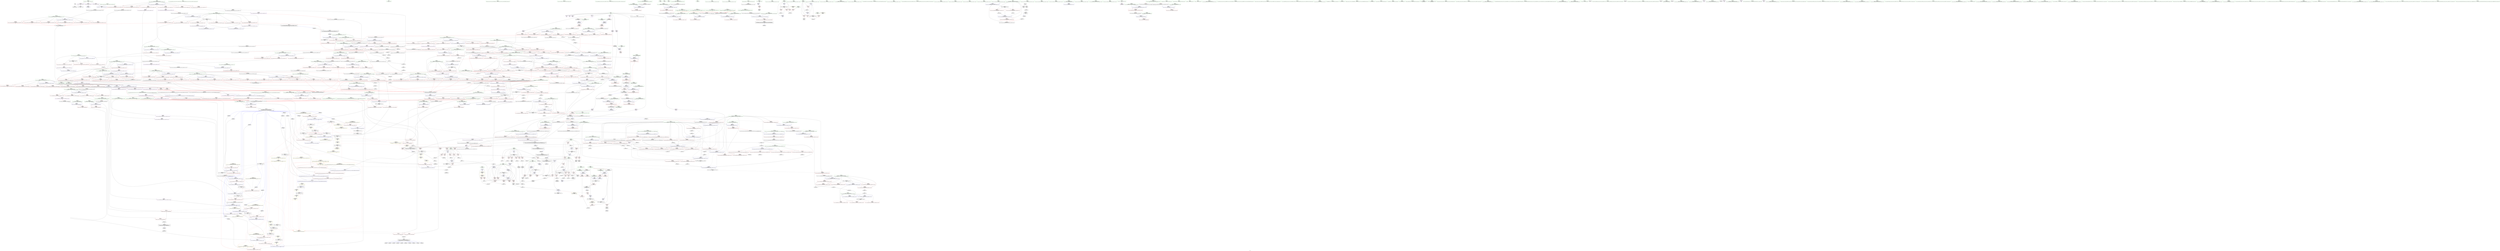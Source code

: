 digraph "SVFG" {
	label="SVFG";

	Node0x558b9eac49d0 [shape=record,color=grey,label="{NodeID: 0\nNullPtr}"];
	Node0x558b9eac49d0 -> Node0x558b9eb1fb50[style=solid];
	Node0x558b9eac49d0 -> Node0x558b9eb41490[style=solid];
	Node0x558b9eb30260 [shape=record,color=blue,label="{NodeID: 775\n1246\<--1242\n__first.addr\<--__first\n_ZSt26__unguarded_insertion_sortIPxN9__gnu_cxx5__ops15_Iter_less_iterEEvT_S4_T0_\n}"];
	Node0x558b9eb30260 -> Node0x558b9eb3eed0[style=dashed];
	Node0x558b9eb26de0 [shape=record,color=red,label="{NodeID: 443\n617\<--588\n\<--__first.addr\n_ZSt13__heap_selectIPxN9__gnu_cxx5__ops15_Iter_less_iterEEvT_S4_S4_T0_\n|{<s0>29}}"];
	Node0x558b9eb26de0:s0 -> Node0x558b9ec32cc0[style=solid,color=red];
	Node0x558b9eb6c860 [shape=record,color=grey,label="{NodeID: 1218\n868 = cmp(867, 9, )\n}"];
	Node0x558b9eb1afc0 [shape=record,color=green,label="{NodeID: 111\n602\<--603\n_ZSt11__make_heapIPxN9__gnu_cxx5__ops15_Iter_less_iterEEvT_S4_RT0_\<--_ZSt11__make_heapIPxN9__gnu_cxx5__ops15_Iter_less_iterEEvT_S4_RT0__field_insensitive\n}"];
	Node0x558b9eb3c700 [shape=record,color=red,label="{NodeID: 554\n1030\<--1021\n\<--__b.addr\n_ZSt22__move_median_to_firstIPxN9__gnu_cxx5__ops15_Iter_less_iterEEvT_S4_S4_S4_T0_\n|{<s0>48}}"];
	Node0x558b9eb3c700:s0 -> Node0x558b9ec31ee0[style=solid,color=red];
	Node0x558b9eb1f610 [shape=record,color=green,label="{NodeID: 222\n1421\<--1422\n_Num\<--_Num_field_insensitive\n_ZNSt20__copy_move_backwardILb1ELb1ESt26random_access_iterator_tagE13__copy_move_bIxEEPT_PKS3_S6_S4_\n}"];
	Node0x558b9eb1f610 -> Node0x558b9eb409a0[style=solid];
	Node0x558b9eb1f610 -> Node0x558b9eb40a70[style=solid];
	Node0x558b9eb1f610 -> Node0x558b9eb40b40[style=solid];
	Node0x558b9eb1f610 -> Node0x558b9eb40c10[style=solid];
	Node0x558b9eb1f610 -> Node0x558b9eb31850[style=solid];
	Node0x558b9ec2c810 [shape=record,color=black,label="{NodeID: 1772\n1337 = PHI(792, )\n}"];
	Node0x558b9ec2c810 -> Node0x558b9eb3fe40[style=solid];
	Node0x558b9eb421c0 [shape=record,color=blue,label="{NodeID: 665\n59\<--183\ngoodbet\<--add33\n_Z5solvev\n}"];
	Node0x558b9eb421c0 -> Node0x558b9eb2e1e0[style=dashed];
	Node0x558b9eb421c0 -> Node0x558b9eb2e2b0[style=dashed];
	Node0x558b9eb421c0 -> Node0x558b9eb421c0[style=dashed];
	Node0x558b9eb421c0 -> Node0x558b9eba2fe0[style=dashed];
	Node0x558b9eb2d340 [shape=record,color=purple,label="{NodeID: 333\n1452\<--1449\nadd.ptr2\<--\n_ZNSt20__copy_move_backwardILb1ELb1ESt26random_access_iterator_tagE13__copy_move_bIxEEPT_PKS3_S6_S4_\n}"];
	Node0x558b9eb2d340 -> Node0x558b9eb2a7a0[style=solid];
	Node0x558b9eb17030 [shape=record,color=green,label="{NodeID: 1\n7\<--1\n__dso_handle\<--dummyObj\nGlob }"];
	Node0x558b9eb30330 [shape=record,color=blue,label="{NodeID: 776\n1248\<--1243\n__last.addr\<--__last\n_ZSt26__unguarded_insertion_sortIPxN9__gnu_cxx5__ops15_Iter_less_iterEEvT_S4_T0_\n}"];
	Node0x558b9eb30330 -> Node0x558b9eb3efa0[style=dashed];
	Node0x558b9eb26eb0 [shape=record,color=red,label="{NodeID: 444\n600\<--590\n\<--__middle.addr\n_ZSt13__heap_selectIPxN9__gnu_cxx5__ops15_Iter_less_iterEEvT_S4_S4_T0_\n|{<s0>27}}"];
	Node0x558b9eb26eb0:s0 -> Node0x558b9ec30130[style=solid,color=red];
	Node0x558b9eb6c9e0 [shape=record,color=grey,label="{NodeID: 1219\n360 = cmp(358, 359, )\n}"];
	Node0x558b9eb1b0c0 [shape=record,color=green,label="{NodeID: 112\n614\<--615\n_ZNK9__gnu_cxx5__ops15_Iter_less_iterclIPxS3_EEbT_T0_\<--_ZNK9__gnu_cxx5__ops15_Iter_less_iterclIPxS3_EEbT_T0__field_insensitive\n}"];
	Node0x558b9eb3c7d0 [shape=record,color=red,label="{NodeID: 555\n1033\<--1021\n\<--__b.addr\n_ZSt22__move_median_to_firstIPxN9__gnu_cxx5__ops15_Iter_less_iterEEvT_S4_S4_S4_T0_\n|{<s0>49}}"];
	Node0x558b9eb3c7d0:s0 -> Node0x558b9ec31b60[style=solid,color=red];
	Node0x558b9eb1f6e0 [shape=record,color=green,label="{NodeID: 223\n1446\<--1447\nllvm.memmove.p0i8.p0i8.i64\<--llvm.memmove.p0i8.p0i8.i64_field_insensitive\n}"];
	Node0x558b9ec2c950 [shape=record,color=black,label="{NodeID: 1773\n1362 = PHI(1404, )\n|{<s0>84}}"];
	Node0x558b9ec2c950:s0 -> Node0x558b9ec2f030[style=solid,color=red];
	Node0x558b9eb42290 [shape=record,color=blue,label="{NodeID: 666\n61\<--189\ntotalbet\<--add36\n_Z5solvev\n}"];
	Node0x558b9eb42290 -> Node0x558b9eb2e5f0[style=dashed];
	Node0x558b9eb42290 -> Node0x558b9eb2e6c0[style=dashed];
	Node0x558b9eb42290 -> Node0x558b9eb2e790[style=dashed];
	Node0x558b9eb42290 -> Node0x558b9eb42290[style=dashed];
	Node0x558b9eb42290 -> Node0x558b9eba34e0[style=dashed];
	Node0x558b9eb2d410 [shape=record,color=red,label="{NodeID: 334\n116\<--8\n\<--B\n_Z5solvev\n}"];
	Node0x558b9eb2d410 -> Node0x558b9eb6c6e0[style=solid];
	Node0x558b9eb170c0 [shape=record,color=green,label="{NodeID: 2\n9\<--1\n\<--dummyObj\nCan only get source location for instruction, argument, global var or function.|{<s0>37}}"];
	Node0x558b9eb170c0:s0 -> Node0x558b9ec1ed40[style=solid,color=red];
	Node0x558b9eb30400 [shape=record,color=blue,label="{NodeID: 777\n1250\<--1260\n__i\<--\n_ZSt26__unguarded_insertion_sortIPxN9__gnu_cxx5__ops15_Iter_less_iterEEvT_S4_T0_\n}"];
	Node0x558b9eb30400 -> Node0x558b9ebb6200[style=dashed];
	Node0x558b9eb26f80 [shape=record,color=red,label="{NodeID: 445\n604\<--590\n\<--__middle.addr\n_ZSt13__heap_selectIPxN9__gnu_cxx5__ops15_Iter_less_iterEEvT_S4_S4_T0_\n}"];
	Node0x558b9eb26f80 -> Node0x558b9eb43e30[style=solid];
	Node0x558b9eb6cb60 [shape=record,color=grey,label="{NodeID: 1220\n157 = cmp(155, 156, )\n}"];
	Node0x558b9eb1b1c0 [shape=record,color=green,label="{NodeID: 113\n621\<--622\n_ZSt10__pop_heapIPxN9__gnu_cxx5__ops15_Iter_less_iterEEvT_S4_S4_RT0_\<--_ZSt10__pop_heapIPxN9__gnu_cxx5__ops15_Iter_less_iterEEvT_S4_S4_RT0__field_insensitive\n}"];
	Node0x558b9eb3c8a0 [shape=record,color=red,label="{NodeID: 556\n1038\<--1021\n\<--__b.addr\n_ZSt22__move_median_to_firstIPxN9__gnu_cxx5__ops15_Iter_less_iterEEvT_S4_S4_S4_T0_\n|{<s0>50}}"];
	Node0x558b9eb3c8a0:s0 -> Node0x558b9ec328e0[style=solid,color=red];
	Node0x558b9eb1f7e0 [shape=record,color=green,label="{NodeID: 224\n1463\<--1464\nthis.addr\<--this.addr_field_insensitive\n_ZNK9__gnu_cxx5__ops14_Val_less_iterclIxPxEEbRT_T0_\n}"];
	Node0x558b9eb1f7e0 -> Node0x558b9eb40ce0[style=solid];
	Node0x558b9eb1f7e0 -> Node0x558b9eb319f0[style=solid];
	Node0x558b9ec2ca90 [shape=record,color=black,label="{NodeID: 1774\n1366 = PHI(1404, )\n|{<s0>84}}"];
	Node0x558b9ec2ca90:s0 -> Node0x558b9ec2f140[style=solid,color=red];
	Node0x558b9eb42360 [shape=record,color=blue,label="{NodeID: 667\n65\<--207\nL\<--inc47\n_Z5solvev\n}"];
	Node0x558b9eb42360 -> Node0x558b9ebac700[style=dashed];
	Node0x558b9eb2d4e0 [shape=record,color=red,label="{NodeID: 335\n156\<--8\n\<--B\n_Z5solvev\n}"];
	Node0x558b9eb2d4e0 -> Node0x558b9eb6cb60[style=solid];
	Node0x558b9eb17370 [shape=record,color=green,label="{NodeID: 3\n15\<--1\n.str\<--dummyObj\nGlob }"];
	Node0x558b9eb304d0 [shape=record,color=blue,label="{NodeID: 778\n1250\<--1272\n__i\<--incdec.ptr\n_ZSt26__unguarded_insertion_sortIPxN9__gnu_cxx5__ops15_Iter_less_iterEEvT_S4_T0_\n}"];
	Node0x558b9eb304d0 -> Node0x558b9ebb6200[style=dashed];
	Node0x558b9eb27050 [shape=record,color=red,label="{NodeID: 446\n618\<--590\n\<--__middle.addr\n_ZSt13__heap_selectIPxN9__gnu_cxx5__ops15_Iter_less_iterEEvT_S4_S4_T0_\n|{<s0>29}}"];
	Node0x558b9eb27050:s0 -> Node0x558b9ec32e10[style=solid,color=red];
	Node0x558b9eb6cce0 [shape=record,color=grey,label="{NodeID: 1221\n874 = cmp(870, 873, )\n}"];
	Node0x558b9eb1fcb0 [shape=record,color=green,label="{NodeID: 114\n634\<--635\n__first.addr\<--__first.addr_field_insensitive\n_ZSt11__sort_heapIPxN9__gnu_cxx5__ops15_Iter_less_iterEEvT_S4_RT0_\n}"];
	Node0x558b9eb1fcb0 -> Node0x558b9eb27530[style=solid];
	Node0x558b9eb1fcb0 -> Node0x558b9eb27600[style=solid];
	Node0x558b9eb1fcb0 -> Node0x558b9eb43fd0[style=solid];
	Node0x558b9eb3c970 [shape=record,color=red,label="{NodeID: 557\n1065\<--1021\n\<--__b.addr\n_ZSt22__move_median_to_firstIPxN9__gnu_cxx5__ops15_Iter_less_iterEEvT_S4_S4_S4_T0_\n|{<s0>56}}"];
	Node0x558b9eb3c970:s0 -> Node0x558b9ec31b60[style=solid,color=red];
	Node0x558b9ebb8220 [shape=record,color=yellow,style=double,label="{NodeID: 1332\n4V_1 = ENCHI(MR_4V_0)\npts\{14 \}\nFun[_ZSt22__move_median_to_firstIPxN9__gnu_cxx5__ops15_Iter_less_iterEEvT_S4_S4_S4_T0_]|{<s0>48|<s1>49|<s2>50|<s3>51|<s4>52|<s5>53|<s6>54|<s7>55|<s8>56|<s9>57|<s10>58}}"];
	Node0x558b9ebb8220:s0 -> Node0x558b9ebbcc00[style=dashed,color=red];
	Node0x558b9ebb8220:s1 -> Node0x558b9ebbcc00[style=dashed,color=red];
	Node0x558b9ebb8220:s2 -> Node0x558b9ebbd440[style=dashed,color=red];
	Node0x558b9ebb8220:s3 -> Node0x558b9ebbcc00[style=dashed,color=red];
	Node0x558b9ebb8220:s4 -> Node0x558b9ebbd440[style=dashed,color=red];
	Node0x558b9ebb8220:s5 -> Node0x558b9ebbd440[style=dashed,color=red];
	Node0x558b9ebb8220:s6 -> Node0x558b9ebbcc00[style=dashed,color=red];
	Node0x558b9ebb8220:s7 -> Node0x558b9ebbd440[style=dashed,color=red];
	Node0x558b9ebb8220:s8 -> Node0x558b9ebbcc00[style=dashed,color=red];
	Node0x558b9ebb8220:s9 -> Node0x558b9ebbd440[style=dashed,color=red];
	Node0x558b9ebb8220:s10 -> Node0x558b9ebbd440[style=dashed,color=red];
	Node0x558b9eb1f8b0 [shape=record,color=green,label="{NodeID: 225\n1465\<--1466\n__val.addr\<--__val.addr_field_insensitive\n_ZNK9__gnu_cxx5__ops14_Val_less_iterclIxPxEEbRT_T0_\n}"];
	Node0x558b9eb1f8b0 -> Node0x558b9eb40db0[style=solid];
	Node0x558b9eb1f8b0 -> Node0x558b9eb31ac0[style=solid];
	Node0x558b9ec2cbd0 [shape=record,color=black,label="{NodeID: 1775\n1368 = PHI(1404, )\n|{<s0>84}}"];
	Node0x558b9ec2cbd0:s0 -> Node0x558b9ec2f250[style=solid,color=red];
	Node0x558b9eb42430 [shape=record,color=blue,label="{NodeID: 668\n55\<--213\ni\<--inc51\n_Z5solvev\n}"];
	Node0x558b9eb42430 -> Node0x558b9eba25e0[style=dashed];
	Node0x558b9eb2d5b0 [shape=record,color=red,label="{NodeID: 336\n216\<--53\n\<--best\n_Z5solvev\n}"];
	Node0x558b9eb2d5b0 -> Node0x558b9eb288c0[style=solid];
	Node0x558b9eb17400 [shape=record,color=green,label="{NodeID: 4\n17\<--1\n.str.1\<--dummyObj\nGlob }"];
	Node0x558b9eb305a0 [shape=record,color=blue,label="{NodeID: 779\n1280\<--1277\n__first.addr\<--__first\n_ZSt13move_backwardIPxS0_ET0_T_S2_S1_\n}"];
	Node0x558b9eb305a0 -> Node0x558b9eb3f2e0[style=dashed];
	Node0x558b9eb27120 [shape=record,color=red,label="{NodeID: 447\n608\<--592\n\<--__last.addr\n_ZSt13__heap_selectIPxN9__gnu_cxx5__ops15_Iter_less_iterEEvT_S4_S4_T0_\n}"];
	Node0x558b9eb27120 -> Node0x558b9eb6ce60[style=solid];
	Node0x558b9eb6ce60 [shape=record,color=grey,label="{NodeID: 1222\n609 = cmp(607, 608, )\n}"];
	Node0x558b9eb1fd80 [shape=record,color=green,label="{NodeID: 115\n636\<--637\n__last.addr\<--__last.addr_field_insensitive\n_ZSt11__sort_heapIPxN9__gnu_cxx5__ops15_Iter_less_iterEEvT_S4_RT0_\n}"];
	Node0x558b9eb1fd80 -> Node0x558b9eb276d0[style=solid];
	Node0x558b9eb1fd80 -> Node0x558b9eb277a0[style=solid];
	Node0x558b9eb1fd80 -> Node0x558b9eb27870[style=solid];
	Node0x558b9eb1fd80 -> Node0x558b9eb27940[style=solid];
	Node0x558b9eb1fd80 -> Node0x558b9eb440a0[style=solid];
	Node0x558b9eb1fd80 -> Node0x558b9eb44240[style=solid];
	Node0x558b9eb3ca40 [shape=record,color=red,label="{NodeID: 558\n1074\<--1021\n\<--__b.addr\n_ZSt22__move_median_to_firstIPxN9__gnu_cxx5__ops15_Iter_less_iterEEvT_S4_S4_S4_T0_\n|{<s0>58}}"];
	Node0x558b9eb3ca40:s0 -> Node0x558b9ec328e0[style=solid,color=red];
	Node0x558b9eb1f980 [shape=record,color=green,label="{NodeID: 226\n1467\<--1468\n__it.addr\<--__it.addr_field_insensitive\n_ZNK9__gnu_cxx5__ops14_Val_less_iterclIxPxEEbRT_T0_\n}"];
	Node0x558b9eb1f980 -> Node0x558b9eb40e80[style=solid];
	Node0x558b9eb1f980 -> Node0x558b9eb31b90[style=solid];
	Node0x558b9ec2cd10 [shape=record,color=black,label="{NodeID: 1776\n1369 = PHI(1380, )\n}"];
	Node0x558b9ec2cd10 -> Node0x558b9eb2a120[style=solid];
	Node0x558b9eb42500 [shape=record,color=blue,label="{NodeID: 669\n223\<--219\n__a.addr\<--__a\n_ZSt3maxIdERKT_S2_S2_\n}"];
	Node0x558b9eb42500 -> Node0x558b9eb2f8a0[style=dashed];
	Node0x558b9eb42500 -> Node0x558b9eb2f970[style=dashed];
	Node0x558b9eb2d680 [shape=record,color=red,label="{NodeID: 337\n74\<--55\n\<--i\n_Z5solvev\n}"];
	Node0x558b9eb2d680 -> Node0x558b9eb6cfe0[style=solid];
	Node0x558b9eb17490 [shape=record,color=green,label="{NodeID: 5\n19\<--1\n.str.2\<--dummyObj\nGlob }"];
	Node0x558b9eb30670 [shape=record,color=blue,label="{NodeID: 780\n1282\<--1278\n__last.addr\<--__last\n_ZSt13move_backwardIPxS0_ET0_T_S2_S1_\n}"];
	Node0x558b9eb30670 -> Node0x558b9eb3f3b0[style=dashed];
	Node0x558b9eb271f0 [shape=record,color=red,label="{NodeID: 448\n607\<--594\n\<--__i\n_ZSt13__heap_selectIPxN9__gnu_cxx5__ops15_Iter_less_iterEEvT_S4_S4_T0_\n}"];
	Node0x558b9eb271f0 -> Node0x558b9eb6ce60[style=solid];
	Node0x558b9eb6cfe0 [shape=record,color=grey,label="{NodeID: 1223\n75 = cmp(74, 76, )\n}"];
	Node0x558b9eb1fe50 [shape=record,color=green,label="{NodeID: 116\n638\<--639\n__comp.addr\<--__comp.addr_field_insensitive\n_ZSt11__sort_heapIPxN9__gnu_cxx5__ops15_Iter_less_iterEEvT_S4_RT0_\n}"];
	Node0x558b9eb1fe50 -> Node0x558b9eb27a10[style=solid];
	Node0x558b9eb1fe50 -> Node0x558b9eb44170[style=solid];
	Node0x558b9eb3cb10 [shape=record,color=red,label="{NodeID: 559\n1034\<--1023\n\<--__c.addr\n_ZSt22__move_median_to_firstIPxN9__gnu_cxx5__ops15_Iter_less_iterEEvT_S4_S4_S4_T0_\n|{<s0>49}}"];
	Node0x558b9eb3cb10:s0 -> Node0x558b9ec31ee0[style=solid,color=red];
	Node0x558b9eb1fa50 [shape=record,color=green,label="{NodeID: 227\n25\<--1479\n_GLOBAL__sub_I_pieguy_0_0.cpp\<--_GLOBAL__sub_I_pieguy_0_0.cpp_field_insensitive\n}"];
	Node0x558b9eb1fa50 -> Node0x558b9eb41390[style=solid];
	Node0x558b9ec2ce50 [shape=record,color=black,label="{NodeID: 1777\n1400 = PHI(1411, )\n}"];
	Node0x558b9ec2ce50 -> Node0x558b9eb2a2c0[style=solid];
	Node0x558b9eb425d0 [shape=record,color=blue,label="{NodeID: 670\n225\<--220\n__b.addr\<--__b\n_ZSt3maxIdERKT_S2_S2_\n}"];
	Node0x558b9eb425d0 -> Node0x558b9eb2fa40[style=dashed];
	Node0x558b9eb425d0 -> Node0x558b9eb2fb10[style=dashed];
	Node0x558b9eb2d750 [shape=record,color=red,label="{NodeID: 338\n78\<--55\n\<--i\n_Z5solvev\n}"];
	Node0x558b9eb2d750 -> Node0x558b9eb27fd0[style=solid];
	Node0x558b9eb17520 [shape=record,color=green,label="{NodeID: 6\n21\<--1\n.str.3\<--dummyObj\nGlob }"];
	Node0x558b9eb30740 [shape=record,color=blue,label="{NodeID: 781\n1284\<--1279\n__result.addr\<--__result\n_ZSt13move_backwardIPxS0_ET0_T_S2_S1_\n}"];
	Node0x558b9eb30740 -> Node0x558b9eb3f480[style=dashed];
	Node0x558b9eb272c0 [shape=record,color=red,label="{NodeID: 449\n611\<--594\n\<--__i\n_ZSt13__heap_selectIPxN9__gnu_cxx5__ops15_Iter_less_iterEEvT_S4_S4_T0_\n|{<s0>28}}"];
	Node0x558b9eb272c0:s0 -> Node0x558b9ec31b60[style=solid,color=red];
	Node0x558b9eb6d160 [shape=record,color=grey,label="{NodeID: 1224\n835 = cmp(831, 834, )\n}"];
	Node0x558b9eb1ff20 [shape=record,color=green,label="{NodeID: 117\n666\<--667\n__first.addr\<--__first.addr_field_insensitive\n_ZSt11__make_heapIPxN9__gnu_cxx5__ops15_Iter_less_iterEEvT_S4_RT0_\n}"];
	Node0x558b9eb1ff20 -> Node0x558b9eb27ae0[style=solid];
	Node0x558b9eb1ff20 -> Node0x558b9eb27bb0[style=solid];
	Node0x558b9eb1ff20 -> Node0x558b9eb27c80[style=solid];
	Node0x558b9eb1ff20 -> Node0x558b9eb27d50[style=solid];
	Node0x558b9eb1ff20 -> Node0x558b9eb44310[style=solid];
	Node0x558b9eb3cbe0 [shape=record,color=red,label="{NodeID: 560\n1044\<--1023\n\<--__c.addr\n_ZSt22__move_median_to_firstIPxN9__gnu_cxx5__ops15_Iter_less_iterEEvT_S4_S4_S4_T0_\n|{<s0>51}}"];
	Node0x558b9eb3cbe0:s0 -> Node0x558b9ec31ee0[style=solid,color=red];
	Node0x558b9eb1fb50 [shape=record,color=black,label="{NodeID: 228\n2\<--3\ndummyVal\<--dummyVal\n}"];
	Node0x558b9ec2cf90 [shape=record,color=black,label="{NodeID: 1778\n1277 = PHI(1215, )\n0th arg _ZSt13move_backwardIPxS0_ET0_T_S2_S1_ }"];
	Node0x558b9ec2cf90 -> Node0x558b9eb305a0[style=solid];
	Node0x558b9eb426a0 [shape=record,color=blue,label="{NodeID: 671\n221\<--235\nretval\<--\n_ZSt3maxIdERKT_S2_S2_\n}"];
	Node0x558b9eb426a0 -> Node0x558b9ebad100[style=dashed];
	Node0x558b9eb2d820 [shape=record,color=red,label="{NodeID: 339\n88\<--55\n\<--i\n_Z5solvev\n}"];
	Node0x558b9eb2d820 -> Node0x558b9eb6d460[style=solid];
	Node0x558b9eb17d60 [shape=record,color=green,label="{NodeID: 7\n24\<--1\n\<--dummyObj\nCan only get source location for instruction, argument, global var or function.}"];
	Node0x558b9eb30810 [shape=record,color=blue,label="{NodeID: 782\n1304\<--1301\n__last.addr\<--__last\n_ZSt25__unguarded_linear_insertIPxN9__gnu_cxx5__ops14_Val_less_iterEEvT_T0_\n}"];
	Node0x558b9eb30810 -> Node0x558b9eb3f550[style=dashed];
	Node0x558b9eb30810 -> Node0x558b9eb3f620[style=dashed];
	Node0x558b9eb30810 -> Node0x558b9ebabd00[style=dashed];
	Node0x558b9eb27390 [shape=record,color=red,label="{NodeID: 450\n619\<--594\n\<--__i\n_ZSt13__heap_selectIPxN9__gnu_cxx5__ops15_Iter_less_iterEEvT_S4_S4_T0_\n|{<s0>29}}"];
	Node0x558b9eb27390:s0 -> Node0x558b9ec32f60[style=solid,color=red];
	Node0x558b9eb6d2e0 [shape=record,color=grey,label="{NodeID: 1225\n233 = cmp(230, 232, )\n}"];
	Node0x558b9eb1fff0 [shape=record,color=green,label="{NodeID: 118\n668\<--669\n__last.addr\<--__last.addr_field_insensitive\n_ZSt11__make_heapIPxN9__gnu_cxx5__ops15_Iter_less_iterEEvT_S4_RT0_\n}"];
	Node0x558b9eb1fff0 -> Node0x558b9eb37d10[style=solid];
	Node0x558b9eb1fff0 -> Node0x558b9eb37de0[style=solid];
	Node0x558b9eb1fff0 -> Node0x558b9eb443e0[style=solid];
	Node0x558b9eb3ccb0 [shape=record,color=red,label="{NodeID: 561\n1048\<--1023\n\<--__c.addr\n_ZSt22__move_median_to_firstIPxN9__gnu_cxx5__ops15_Iter_less_iterEEvT_S4_S4_S4_T0_\n|{<s0>52}}"];
	Node0x558b9eb3ccb0:s0 -> Node0x558b9ec328e0[style=solid,color=red];
	Node0x558b9eb27e10 [shape=record,color=black,label="{NodeID: 229\n12\<--11\n\<--X\nCan only get source location for instruction, argument, global var or function.}"];
	Node0x558b9ec2d0d0 [shape=record,color=black,label="{NodeID: 1779\n1278 = PHI(1216, )\n1st arg _ZSt13move_backwardIPxS0_ET0_T_S2_S1_ }"];
	Node0x558b9ec2d0d0 -> Node0x558b9eb30670[style=solid];
	Node0x558b9eb42770 [shape=record,color=blue,label="{NodeID: 672\n221\<--238\nretval\<--\n_ZSt3maxIdERKT_S2_S2_\n}"];
	Node0x558b9eb42770 -> Node0x558b9ebad100[style=dashed];
	Node0x558b9eb2d8f0 [shape=record,color=red,label="{NodeID: 340\n120\<--55\n\<--i\n_Z5solvev\n}"];
	Node0x558b9eb2d8f0 -> Node0x558b9eb41ce0[style=solid];
	Node0x558b9eb17df0 [shape=record,color=green,label="{NodeID: 8\n70\<--1\n\<--dummyObj\nCan only get source location for instruction, argument, global var or function.}"];
	Node0x558b9eb308e0 [shape=record,color=blue,label="{NodeID: 783\n1306\<--1313\n__val\<--\n_ZSt25__unguarded_linear_insertIPxN9__gnu_cxx5__ops14_Val_less_iterEEvT_T0_\n|{|<s2>78}}"];
	Node0x558b9eb308e0 -> Node0x558b9eb3fd70[style=dashed];
	Node0x558b9eb308e0 -> Node0x558b9eb3fe40[style=dashed];
	Node0x558b9eb308e0:s2 -> Node0x558b9ebba0e0[style=dashed,color=red];
	Node0x558b9eb27460 [shape=record,color=red,label="{NodeID: 451\n625\<--594\n\<--__i\n_ZSt13__heap_selectIPxN9__gnu_cxx5__ops15_Iter_less_iterEEvT_S4_S4_T0_\n}"];
	Node0x558b9eb27460 -> Node0x558b9eb2bc80[style=solid];
	Node0x558b9eb6d460 [shape=record,color=grey,label="{NodeID: 1226\n89 = cmp(87, 88, )\n}"];
	Node0x558b9eb200c0 [shape=record,color=green,label="{NodeID: 119\n670\<--671\n__comp.addr\<--__comp.addr_field_insensitive\n_ZSt11__make_heapIPxN9__gnu_cxx5__ops15_Iter_less_iterEEvT_S4_RT0_\n}"];
	Node0x558b9eb200c0 -> Node0x558b9eb37eb0[style=solid];
	Node0x558b9eb200c0 -> Node0x558b9eb444b0[style=solid];
	Node0x558b9eb3cd80 [shape=record,color=red,label="{NodeID: 562\n1058\<--1023\n\<--__c.addr\n_ZSt22__move_median_to_firstIPxN9__gnu_cxx5__ops15_Iter_less_iterEEvT_S4_S4_S4_T0_\n|{<s0>54}}"];
	Node0x558b9eb3cd80:s0 -> Node0x558b9ec31ee0[style=solid,color=red];
	Node0x558b9eb27ed0 [shape=record,color=black,label="{NodeID: 230\n36\<--37\n\<--_ZNSt8ios_base4InitD1Ev\nCan only get source location for instruction, argument, global var or function.}"];
	Node0x558b9ec2d210 [shape=record,color=black,label="{NodeID: 1780\n1279 = PHI(1218, )\n2nd arg _ZSt13move_backwardIPxS0_ET0_T_S2_S1_ }"];
	Node0x558b9ec2d210 -> Node0x558b9eb30740[style=solid];
	Node0x558b9eb42840 [shape=record,color=blue,label="{NodeID: 673\n246\<--72\nretval\<--\nmain\n}"];
	Node0x558b9eb42840 -> Node0x558b9eb23ec0[style=dashed];
	Node0x558b9eb2d9c0 [shape=record,color=red,label="{NodeID: 341\n163\<--55\n\<--i\n_Z5solvev\n}"];
	Node0x558b9eb2d9c0 -> Node0x558b9eb36e30[style=solid];
	Node0x558b9eb17e80 [shape=record,color=green,label="{NodeID: 9\n72\<--1\n\<--dummyObj\nCan only get source location for instruction, argument, global var or function.}"];
	Node0x558b9eb309b0 [shape=record,color=blue,label="{NodeID: 784\n1308\<--1315\n__next\<--\n_ZSt25__unguarded_linear_insertIPxN9__gnu_cxx5__ops14_Val_less_iterEEvT_T0_\n}"];
	Node0x558b9eb309b0 -> Node0x558b9eb3f890[style=dashed];
	Node0x558b9eb309b0 -> Node0x558b9eb30a80[style=dashed];
	Node0x558b9eb27530 [shape=record,color=red,label="{NodeID: 452\n645\<--634\n\<--__first.addr\n_ZSt11__sort_heapIPxN9__gnu_cxx5__ops15_Iter_less_iterEEvT_S4_RT0_\n}"];
	Node0x558b9eb27530 -> Node0x558b9eb29690[style=solid];
	Node0x558b9eb6d5e0 [shape=record,color=grey,label="{NodeID: 1227\n1265 = cmp(1263, 1264, )\n}"];
	Node0x558b9eb20190 [shape=record,color=green,label="{NodeID: 120\n672\<--673\n__len\<--__len_field_insensitive\n_ZSt11__make_heapIPxN9__gnu_cxx5__ops15_Iter_less_iterEEvT_S4_RT0_\n}"];
	Node0x558b9eb20190 -> Node0x558b9eb37f80[style=solid];
	Node0x558b9eb20190 -> Node0x558b9eb38050[style=solid];
	Node0x558b9eb20190 -> Node0x558b9eb44580[style=solid];
	Node0x558b9eb3ce50 [shape=record,color=red,label="{NodeID: 563\n1066\<--1023\n\<--__c.addr\n_ZSt22__move_median_to_firstIPxN9__gnu_cxx5__ops15_Iter_less_iterEEvT_S4_S4_S4_T0_\n|{<s0>56}}"];
	Node0x558b9eb3ce50:s0 -> Node0x558b9ec31ee0[style=solid,color=red];
	Node0x558b9eb27fd0 [shape=record,color=black,label="{NodeID: 231\n79\<--78\nidxprom\<--\n_Z5solvev\n}"];
	Node0x558b9ec2d350 [shape=record,color=black,label="{NodeID: 1781\n793 = PHI(706, 676, 771, 775, 763, 856, 883, 812, 969, 937, 1156, 1160, 1152, 1211, 1184, 1311, 1326, 1306, )\n0th arg _ZSt4moveIRxEONSt16remove_referenceIT_E4typeEOS2_ }"];
	Node0x558b9ec2d350 -> Node0x558b9eb45010[style=solid];
	Node0x558b9eb42910 [shape=record,color=blue,label="{NodeID: 674\n250\<--112\nt\<--\nmain\n}"];
	Node0x558b9eb42910 -> Node0x558b9eb9e4e0[style=dashed];
	Node0x558b9eb2da90 [shape=record,color=red,label="{NodeID: 342\n179\<--55\n\<--i\n_Z5solvev\n}"];
	Node0x558b9eb2da90 -> Node0x558b9eb36cb0[style=solid];
	Node0x558b9eb17f10 [shape=record,color=green,label="{NodeID: 10\n76\<--1\n\<--dummyObj\nCan only get source location for instruction, argument, global var or function.}"];
	Node0x558b9eb30a80 [shape=record,color=blue,label="{NodeID: 785\n1308\<--1318\n__next\<--incdec.ptr\n_ZSt25__unguarded_linear_insertIPxN9__gnu_cxx5__ops14_Val_less_iterEEvT_T0_\n}"];
	Node0x558b9eb30a80 -> Node0x558b9ebac200[style=dashed];
	Node0x558b9eb27600 [shape=record,color=red,label="{NodeID: 453\n655\<--634\n\<--__first.addr\n_ZSt11__sort_heapIPxN9__gnu_cxx5__ops15_Iter_less_iterEEvT_S4_RT0_\n|{<s0>30}}"];
	Node0x558b9eb27600:s0 -> Node0x558b9ec32cc0[style=solid,color=red];
	Node0x558b9eb6d760 [shape=record,color=grey,label="{NodeID: 1228\n1008 = cmp(1005, 1007, )\n}"];
	Node0x558b9eb6d760 -> Node0x558b9eb29eb0[style=solid];
	Node0x558b9eb20260 [shape=record,color=green,label="{NodeID: 121\n674\<--675\n__parent\<--__parent_field_insensitive\n_ZSt11__make_heapIPxN9__gnu_cxx5__ops15_Iter_less_iterEEvT_S4_RT0_\n}"];
	Node0x558b9eb20260 -> Node0x558b9eb38120[style=solid];
	Node0x558b9eb20260 -> Node0x558b9eb381f0[style=solid];
	Node0x558b9eb20260 -> Node0x558b9eb382c0[style=solid];
	Node0x558b9eb20260 -> Node0x558b9eb38390[style=solid];
	Node0x558b9eb20260 -> Node0x558b9eb44650[style=solid];
	Node0x558b9eb20260 -> Node0x558b9eb447f0[style=solid];
	Node0x558b9eb3cf20 [shape=record,color=red,label="{NodeID: 564\n1070\<--1023\n\<--__c.addr\n_ZSt22__move_median_to_firstIPxN9__gnu_cxx5__ops15_Iter_less_iterEEvT_S4_S4_S4_T0_\n|{<s0>57}}"];
	Node0x558b9eb3cf20:s0 -> Node0x558b9ec328e0[style=solid,color=red];
	Node0x558b9eb280a0 [shape=record,color=black,label="{NodeID: 232\n93\<--92\nidxprom4\<--\n_Z5solvev\n}"];
	Node0x558b9ec2e260 [shape=record,color=black,label="{NodeID: 1782\n631 = PHI(532, )\n0th arg _ZSt11__sort_heapIPxN9__gnu_cxx5__ops15_Iter_less_iterEEvT_S4_RT0_ }"];
	Node0x558b9ec2e260 -> Node0x558b9eb43fd0[style=solid];
	Node0x558b9eb429e0 [shape=record,color=blue,label="{NodeID: 675\n254\<--72\ni\<--\nmain\n}"];
	Node0x558b9eb429e0 -> Node0x558b9eb243a0[style=dashed];
	Node0x558b9eb429e0 -> Node0x558b9eb24470[style=dashed];
	Node0x558b9eb429e0 -> Node0x558b9eb24540[style=dashed];
	Node0x558b9eb429e0 -> Node0x558b9eb42ab0[style=dashed];
	Node0x558b9eb429e0 -> Node0x558b9eb9e9e0[style=dashed];
	Node0x558b9eb2db60 [shape=record,color=red,label="{NodeID: 343\n212\<--55\n\<--i\n_Z5solvev\n}"];
	Node0x558b9eb2db60 -> Node0x558b9eb67760[style=solid];
	Node0x558b9eb18010 [shape=record,color=green,label="{NodeID: 11\n112\<--1\n\<--dummyObj\nCan only get source location for instruction, argument, global var or function.}"];
	Node0x558b9eb30b50 [shape=record,color=blue,label="{NodeID: 786\n1329\<--1328\n\<--\n_ZSt25__unguarded_linear_insertIPxN9__gnu_cxx5__ops14_Val_less_iterEEvT_T0_\n}"];
	Node0x558b9eb30b50 -> Node0x558b9ebab800[style=dashed];
	Node0x558b9eb276d0 [shape=record,color=red,label="{NodeID: 454\n644\<--636\n\<--__last.addr\n_ZSt11__sort_heapIPxN9__gnu_cxx5__ops15_Iter_less_iterEEvT_S4_RT0_\n}"];
	Node0x558b9eb276d0 -> Node0x558b9eb295c0[style=solid];
	Node0x558b9eb6d8e0 [shape=record,color=grey,label="{NodeID: 1229\n489 = cmp(488, 421, )\n}"];
	Node0x558b9eb20330 [shape=record,color=green,label="{NodeID: 122\n676\<--677\n__value\<--__value_field_insensitive\n_ZSt11__make_heapIPxN9__gnu_cxx5__ops15_Iter_less_iterEEvT_S4_RT0_\n|{|<s1>32}}"];
	Node0x558b9eb20330 -> Node0x558b9eb44720[style=solid];
	Node0x558b9eb20330:s1 -> Node0x558b9ec2d350[style=solid,color=red];
	Node0x558b9eb3cff0 [shape=record,color=red,label="{NodeID: 565\n1097\<--1086\n\<--__first.addr\n_ZSt21__unguarded_partitionIPxN9__gnu_cxx5__ops15_Iter_less_iterEET_S4_S4_S4_T0_\n|{<s0>59}}"];
	Node0x558b9eb3cff0:s0 -> Node0x558b9ec31b60[style=solid,color=red];
	Node0x558b9eb28170 [shape=record,color=black,label="{NodeID: 233\n102\<--101\nidxprom6\<--\n_Z5solvev\n}"];
	Node0x558b9ec2e370 [shape=record,color=black,label="{NodeID: 1783\n632 = PHI(533, )\n1st arg _ZSt11__sort_heapIPxN9__gnu_cxx5__ops15_Iter_less_iterEEvT_S4_RT0_ }"];
	Node0x558b9ec2e370 -> Node0x558b9eb440a0[style=solid];
	Node0x558b9eb42ab0 [shape=record,color=blue,label="{NodeID: 676\n254\<--288\ni\<--inc\nmain\n}"];
	Node0x558b9eb42ab0 -> Node0x558b9eb243a0[style=dashed];
	Node0x558b9eb42ab0 -> Node0x558b9eb24470[style=dashed];
	Node0x558b9eb42ab0 -> Node0x558b9eb24540[style=dashed];
	Node0x558b9eb42ab0 -> Node0x558b9eb42ab0[style=dashed];
	Node0x558b9eb42ab0 -> Node0x558b9eb9e9e0[style=dashed];
	Node0x558b9eb2dc30 [shape=record,color=red,label="{NodeID: 344\n91\<--57\n\<--h\n_Z5solvev\n}"];
	Node0x558b9eb2dc30 -> Node0x558b9eb67d60[style=solid];
	Node0x558b9eb18110 [shape=record,color=green,label="{NodeID: 12\n125\<--1\n\<--dummyObj\nCan only get source location for instruction, argument, global var or function.}"];
	Node0x558b9eb30c20 [shape=record,color=blue,label="{NodeID: 787\n1304\<--1331\n__last.addr\<--\n_ZSt25__unguarded_linear_insertIPxN9__gnu_cxx5__ops14_Val_less_iterEEvT_T0_\n}"];
	Node0x558b9eb30c20 -> Node0x558b9ebabd00[style=dashed];
	Node0x558b9eb277a0 [shape=record,color=red,label="{NodeID: 455\n652\<--636\n\<--__last.addr\n_ZSt11__sort_heapIPxN9__gnu_cxx5__ops15_Iter_less_iterEEvT_S4_RT0_\n}"];
	Node0x558b9eb277a0 -> Node0x558b9eb2bd50[style=solid];
	Node0x558b9eb6da60 [shape=record,color=grey,label="{NodeID: 1230\n265 = cmp(263, 264, )\n}"];
	Node0x558b9eb20400 [shape=record,color=green,label="{NodeID: 123\n678\<--679\nagg.tmp\<--agg.tmp_field_insensitive\n_ZSt11__make_heapIPxN9__gnu_cxx5__ops15_Iter_less_iterEEvT_S4_RT0_\n}"];
	Node0x558b9eb3d0c0 [shape=record,color=red,label="{NodeID: 566\n1101\<--1086\n\<--__first.addr\n_ZSt21__unguarded_partitionIPxN9__gnu_cxx5__ops15_Iter_less_iterEET_S4_S4_S4_T0_\n}"];
	Node0x558b9eb3d0c0 -> Node0x558b9eb2be20[style=solid];
	Node0x558b9eb28240 [shape=record,color=black,label="{NodeID: 234\n129\<--128\nidxprom13\<--add12\n_Z5solvev\n}"];
	Node0x558b9ec2e480 [shape=record,color=black,label="{NodeID: 1784\n633 = PHI(513, )\n2nd arg _ZSt11__sort_heapIPxN9__gnu_cxx5__ops15_Iter_less_iterEEvT_S4_RT0_ }"];
	Node0x558b9ec2e480 -> Node0x558b9eb44170[style=solid];
	Node0x558b9eb42b80 [shape=record,color=blue,label="{NodeID: 677\n250\<--305\nt\<--inc9\nmain\n}"];
	Node0x558b9eb42b80 -> Node0x558b9eb9e4e0[style=dashed];
	Node0x558b9eb2dd00 [shape=record,color=red,label="{NodeID: 345\n100\<--57\n\<--h\n_Z5solvev\n}"];
	Node0x558b9eb2dd00 -> Node0x558b9eb68660[style=solid];
	Node0x558b9eb18210 [shape=record,color=green,label="{NodeID: 13\n134\<--1\n\<--dummyObj\nCan only get source location for instruction, argument, global var or function.}"];
	Node0x558b9eb30cf0 [shape=record,color=blue,label="{NodeID: 788\n1308\<--1334\n__next\<--incdec.ptr3\n_ZSt25__unguarded_linear_insertIPxN9__gnu_cxx5__ops14_Val_less_iterEEvT_T0_\n}"];
	Node0x558b9eb30cf0 -> Node0x558b9ebac200[style=dashed];
	Node0x558b9eb27870 [shape=record,color=red,label="{NodeID: 456\n656\<--636\n\<--__last.addr\n_ZSt11__sort_heapIPxN9__gnu_cxx5__ops15_Iter_less_iterEEvT_S4_RT0_\n|{<s0>30}}"];
	Node0x558b9eb27870:s0 -> Node0x558b9ec32e10[style=solid,color=red];
	Node0x558b9eb6dbe0 [shape=record,color=grey,label="{NodeID: 1231\n278 = cmp(276, 277, )\n}"];
	Node0x558b9eb204d0 [shape=record,color=green,label="{NodeID: 124\n708\<--709\n_ZSt4moveIRxEONSt16remove_referenceIT_E4typeEOS2_\<--_ZSt4moveIRxEONSt16remove_referenceIT_E4typeEOS2__field_insensitive\n}"];
	Node0x558b9eb3d190 [shape=record,color=red,label="{NodeID: 567\n1117\<--1086\n\<--__first.addr\n_ZSt21__unguarded_partitionIPxN9__gnu_cxx5__ops15_Iter_less_iterEET_S4_S4_S4_T0_\n}"];
	Node0x558b9eb3d190 -> Node0x558b9eb6bae0[style=solid];
	Node0x558b9eb28310 [shape=record,color=black,label="{NodeID: 235\n146\<--145\nidxprom19\<--\n_Z5solvev\n}"];
	Node0x558b9ec2e590 [shape=record,color=black,label="{NodeID: 1785\n1011 = PHI(565, )\n0th arg _ZSt22__move_median_to_firstIPxN9__gnu_cxx5__ops15_Iter_less_iterEEvT_S4_S4_S4_T0_ }"];
	Node0x558b9ec2e590 -> Node0x558b9eb467a0[style=solid];
	Node0x558b9eb42c50 [shape=record,color=blue,label="{NodeID: 678\n321\<--319\n__first.addr\<--__first\n_ZSt4sortIPxEvT_S1_\n}"];
	Node0x558b9eb42c50 -> Node0x558b9eb24610[style=dashed];
	Node0x558b9eb2ddd0 [shape=record,color=red,label="{NodeID: 346\n132\<--57\n\<--h\n_Z5solvev\n}"];
	Node0x558b9eb2ddd0 -> Node0x558b9eb672e0[style=solid];
	Node0x558b9eb18310 [shape=record,color=green,label="{NodeID: 14\n138\<--1\n\<--dummyObj\nCan only get source location for instruction, argument, global var or function.}"];
	Node0x558b9eb30dc0 [shape=record,color=blue,label="{NodeID: 789\n1339\<--1338\n\<--\n_ZSt25__unguarded_linear_insertIPxN9__gnu_cxx5__ops14_Val_less_iterEEvT_T0_\n|{<s0>71|<s1>73}}"];
	Node0x558b9eb30dc0:s0 -> Node0x558b9ebb1700[style=dashed,color=blue];
	Node0x558b9eb30dc0:s1 -> Node0x558b9ebb6700[style=dashed,color=blue];
	Node0x558b9eb27940 [shape=record,color=red,label="{NodeID: 457\n657\<--636\n\<--__last.addr\n_ZSt11__sort_heapIPxN9__gnu_cxx5__ops15_Iter_less_iterEEvT_S4_RT0_\n|{<s0>30}}"];
	Node0x558b9eb27940:s0 -> Node0x558b9ec32f60[style=solid,color=red];
	Node0x558b9eb6dd60 [shape=record,color=grey,label="{NodeID: 1232\n1205 = cmp(1203, 1204, )\n}"];
	Node0x558b9eb205a0 [shape=record,color=green,label="{NodeID: 125\n719\<--720\n_ZSt13__adjust_heapIPxlxN9__gnu_cxx5__ops15_Iter_less_iterEEvT_T0_S5_T1_T2_\<--_ZSt13__adjust_heapIPxlxN9__gnu_cxx5__ops15_Iter_less_iterEEvT_T0_S5_T1_T2__field_insensitive\n}"];
	Node0x558b9eb3d260 [shape=record,color=red,label="{NodeID: 568\n1121\<--1086\n\<--__first.addr\n_ZSt21__unguarded_partitionIPxN9__gnu_cxx5__ops15_Iter_less_iterEET_S4_S4_S4_T0_\n}"];
	Node0x558b9eb3d260 -> Node0x558b9eb29f80[style=solid];
	Node0x558b9ebb8c50 [shape=record,color=yellow,style=double,label="{NodeID: 1343\n4V_1 = ENCHI(MR_4V_0)\npts\{14 \}\nFun[_ZSt22__final_insertion_sortIPxN9__gnu_cxx5__ops15_Iter_less_iterEEvT_S4_T0_]|{<s0>20|<s1>20|<s2>22|<s3>22}}"];
	Node0x558b9ebb8c50:s0 -> Node0x558b9eb9bde0[style=dashed,color=red];
	Node0x558b9ebb8c50:s1 -> Node0x558b9ebb1700[style=dashed,color=red];
	Node0x558b9ebb8c50:s2 -> Node0x558b9eb9bde0[style=dashed,color=red];
	Node0x558b9ebb8c50:s3 -> Node0x558b9ebb1700[style=dashed,color=red];
	Node0x558b9eb283e0 [shape=record,color=black,label="{NodeID: 236\n160\<--159\nconv\<--\n_Z5solvev\n}"];
	Node0x558b9eb283e0 -> Node0x558b9eb36fb0[style=solid];
	Node0x558b9ec2e6a0 [shape=record,color=black,label="{NodeID: 1786\n1012 = PHI(567, )\n1st arg _ZSt22__move_median_to_firstIPxN9__gnu_cxx5__ops15_Iter_less_iterEEvT_S4_S4_S4_T0_ }"];
	Node0x558b9ec2e6a0 -> Node0x558b9eb46870[style=solid];
	Node0x558b9eb42d20 [shape=record,color=blue,label="{NodeID: 679\n323\<--320\n__last.addr\<--__last\n_ZSt4sortIPxEvT_S1_\n}"];
	Node0x558b9eb42d20 -> Node0x558b9eb246e0[style=dashed];
	Node0x558b9ebbf5b0 [shape=record,color=yellow,style=double,label="{NodeID: 1454\n148V_1 = ENCHI(MR_148V_0)\npts\{677 764 938 1153 1185 1307 \}\nFun[_ZSt13__adjust_heapIPxlxN9__gnu_cxx5__ops15_Iter_less_iterEEvT_T0_S5_T1_T2_]}"];
	Node0x558b9ebbf5b0 -> Node0x558b9eb3a8f0[style=dashed];
	Node0x558b9ebbf5b0 -> Node0x558b9eb3a9c0[style=dashed];
	Node0x558b9ebbf5b0 -> Node0x558b9eb3aa90[style=dashed];
	Node0x558b9eb2dea0 [shape=record,color=red,label="{NodeID: 347\n143\<--57\n\<--h\n_Z5solvev\n}"];
	Node0x558b9eb2dea0 -> Node0x558b9eb68ae0[style=solid];
	Node0x558b9eb18410 [shape=record,color=green,label="{NodeID: 15\n162\<--1\n\<--dummyObj\nCan only get source location for instruction, argument, global var or function.}"];
	Node0x558b9eb30e90 [shape=record,color=blue,label="{NodeID: 790\n1352\<--1349\n__first.addr\<--__first\n_ZSt23__copy_move_backward_a2ILb1EPxS0_ET1_T0_S2_S1_\n}"];
	Node0x558b9eb30e90 -> Node0x558b9eb3ff10[style=dashed];
	Node0x558b9eb27a10 [shape=record,color=red,label="{NodeID: 458\n658\<--638\n\<--__comp.addr\n_ZSt11__sort_heapIPxN9__gnu_cxx5__ops15_Iter_less_iterEEvT_S4_RT0_\n|{<s0>30}}"];
	Node0x558b9eb27a10:s0 -> Node0x558b9ec330b0[style=solid,color=red];
	Node0x558b9eb6dee0 [shape=record,color=grey,label="{NodeID: 1233\n748 = cmp(745, 747, )\n}"];
	Node0x558b9eb6dee0 -> Node0x558b9eb29aa0[style=solid];
	Node0x558b9eb206a0 [shape=record,color=green,label="{NodeID: 126\n734\<--735\nthis.addr\<--this.addr_field_insensitive\n_ZNK9__gnu_cxx5__ops15_Iter_less_iterclIPxS3_EEbT_T0_\n}"];
	Node0x558b9eb206a0 -> Node0x558b9eb38600[style=solid];
	Node0x558b9eb206a0 -> Node0x558b9eb448c0[style=solid];
	Node0x558b9eb3d330 [shape=record,color=red,label="{NodeID: 569\n1123\<--1086\n\<--__first.addr\n_ZSt21__unguarded_partitionIPxN9__gnu_cxx5__ops15_Iter_less_iterEET_S4_S4_S4_T0_\n|{<s0>61}}"];
	Node0x558b9eb3d330:s0 -> Node0x558b9ec32650[style=solid,color=red];
	Node0x558b9eb284b0 [shape=record,color=black,label="{NodeID: 237\n165\<--164\nconv27\<--add26\n_Z5solvev\n}"];
	Node0x558b9eb284b0 -> Node0x558b9eb369b0[style=solid];
	Node0x558b9ec2e7b0 [shape=record,color=black,label="{NodeID: 1787\n1013 = PHI(568, )\n2nd arg _ZSt22__move_median_to_firstIPxN9__gnu_cxx5__ops15_Iter_less_iterEEvT_S4_S4_S4_T0_ }"];
	Node0x558b9ec2e7b0 -> Node0x558b9eb46940[style=solid];
	Node0x558b9eb42df0 [shape=record,color=blue,label="{NodeID: 680\n348\<--344\n__first.addr\<--__first\n_ZSt6__sortIPxN9__gnu_cxx5__ops15_Iter_less_iterEEvT_S4_T0_\n}"];
	Node0x558b9eb42df0 -> Node0x558b9eb247b0[style=dashed];
	Node0x558b9eb42df0 -> Node0x558b9eb24880[style=dashed];
	Node0x558b9eb42df0 -> Node0x558b9eb24950[style=dashed];
	Node0x558b9eb42df0 -> Node0x558b9eb24a20[style=dashed];
	Node0x558b9ebbf720 [shape=record,color=yellow,style=double,label="{NodeID: 1455\n216V_1 = ENCHI(MR_216V_0)\npts\{677 764 813 938 1153 1307 \}\nFun[_ZSt16__insertion_sortIPxN9__gnu_cxx5__ops15_Iter_less_iterEEvT_S4_T0_]}"];
	Node0x558b9ebbf720 -> Node0x558b9eb3ed30[style=dashed];
	Node0x558b9ebbf720 -> Node0x558b9eb3ee00[style=dashed];
	Node0x558b9eb2df70 [shape=record,color=red,label="{NodeID: 348\n176\<--57\n\<--h\n_Z5solvev\n}"];
	Node0x558b9eb2df70 -> Node0x558b9eb37130[style=solid];
	Node0x558b9eb18510 [shape=record,color=green,label="{NodeID: 16\n270\<--1\n\<--dummyObj\nCan only get source location for instruction, argument, global var or function.}"];
	Node0x558b9eb30f60 [shape=record,color=blue,label="{NodeID: 791\n1354\<--1350\n__last.addr\<--__last\n_ZSt23__copy_move_backward_a2ILb1EPxS0_ET1_T0_S2_S1_\n}"];
	Node0x558b9eb30f60 -> Node0x558b9eb3ffe0[style=dashed];
	Node0x558b9eb27ae0 [shape=record,color=red,label="{NodeID: 459\n684\<--666\n\<--__first.addr\n_ZSt11__make_heapIPxN9__gnu_cxx5__ops15_Iter_less_iterEEvT_S4_RT0_\n}"];
	Node0x558b9eb27ae0 -> Node0x558b9eb29830[style=solid];
	Node0x558b9eb6e060 [shape=record,color=grey,label="{NodeID: 1234\n1477 = cmp(1474, 1476, )\n}"];
	Node0x558b9eb6e060 -> Node0x558b9eb2a870[style=solid];
	Node0x558b9eb20770 [shape=record,color=green,label="{NodeID: 127\n736\<--737\n__it1.addr\<--__it1.addr_field_insensitive\n_ZNK9__gnu_cxx5__ops15_Iter_less_iterclIPxS3_EEbT_T0_\n}"];
	Node0x558b9eb20770 -> Node0x558b9eb386d0[style=solid];
	Node0x558b9eb20770 -> Node0x558b9eb44990[style=solid];
	Node0x558b9eb3d400 [shape=record,color=red,label="{NodeID: 570\n1126\<--1086\n\<--__first.addr\n_ZSt21__unguarded_partitionIPxN9__gnu_cxx5__ops15_Iter_less_iterEET_S4_S4_S4_T0_\n}"];
	Node0x558b9eb3d400 -> Node0x558b9eb2c090[style=solid];
	Node0x558b9eb28580 [shape=record,color=black,label="{NodeID: 238\n168\<--167\nconv28\<--\n_Z5solvev\n}"];
	Node0x558b9eb28580 -> Node0x558b9eb378b0[style=solid];
	Node0x558b9ec2e8c0 [shape=record,color=black,label="{NodeID: 1788\n1014 = PHI(570, )\n3rd arg _ZSt22__move_median_to_firstIPxN9__gnu_cxx5__ops15_Iter_less_iterEEvT_S4_S4_S4_T0_ }"];
	Node0x558b9ec2e8c0 -> Node0x558b9eb46a10[style=solid];
	Node0x558b9eb42ec0 [shape=record,color=blue,label="{NodeID: 681\n350\<--345\n__last.addr\<--__last\n_ZSt6__sortIPxN9__gnu_cxx5__ops15_Iter_less_iterEEvT_S4_T0_\n}"];
	Node0x558b9eb42ec0 -> Node0x558b9eb24af0[style=dashed];
	Node0x558b9eb42ec0 -> Node0x558b9eb24bc0[style=dashed];
	Node0x558b9eb42ec0 -> Node0x558b9eb24c90[style=dashed];
	Node0x558b9eb42ec0 -> Node0x558b9eb24d60[style=dashed];
	Node0x558b9eb2e040 [shape=record,color=red,label="{NodeID: 349\n200\<--57\n\<--h\n_Z5solvev\n}"];
	Node0x558b9eb2e040 -> Node0x558b9eb66560[style=solid];
	Node0x558b9eb18610 [shape=record,color=green,label="{NodeID: 17\n271\<--1\n\<--dummyObj\nCan only get source location for instruction, argument, global var or function.}"];
	Node0x558b9eb31030 [shape=record,color=blue,label="{NodeID: 792\n1356\<--1351\n__result.addr\<--__result\n_ZSt23__copy_move_backward_a2ILb1EPxS0_ET1_T0_S2_S1_\n}"];
	Node0x558b9eb31030 -> Node0x558b9eb400b0[style=dashed];
	Node0x558b9eb27bb0 [shape=record,color=red,label="{NodeID: 460\n693\<--666\n\<--__first.addr\n_ZSt11__make_heapIPxN9__gnu_cxx5__ops15_Iter_less_iterEEvT_S4_RT0_\n}"];
	Node0x558b9eb27bb0 -> Node0x558b9eb299d0[style=solid];
	Node0x558b9eb6e1e0 [shape=record,color=grey,label="{NodeID: 1235\n955 = cmp(953, 954, )\n}"];
	Node0x558b9eb20840 [shape=record,color=green,label="{NodeID: 128\n738\<--739\n__it2.addr\<--__it2.addr_field_insensitive\n_ZNK9__gnu_cxx5__ops15_Iter_less_iterclIPxS3_EEbT_T0_\n}"];
	Node0x558b9eb20840 -> Node0x558b9eb387a0[style=solid];
	Node0x558b9eb20840 -> Node0x558b9eb44a60[style=solid];
	Node0x558b9eb3d4d0 [shape=record,color=red,label="{NodeID: 571\n1105\<--1088\n\<--__last.addr\n_ZSt21__unguarded_partitionIPxN9__gnu_cxx5__ops15_Iter_less_iterEET_S4_S4_S4_T0_\n}"];
	Node0x558b9eb3d4d0 -> Node0x558b9eb2bef0[style=solid];
	Node0x558b9ebb8f20 [shape=record,color=yellow,style=double,label="{NodeID: 1346\n4V_1 = ENCHI(MR_4V_0)\npts\{14 \}\nFun[_ZSt22__copy_move_backward_aILb1EPxS0_ET1_T0_S2_S1_]|{<s0>85|<s1>85|<s2>85}}"];
	Node0x558b9ebb8f20:s0 -> Node0x558b9eb410f0[style=dashed,color=red];
	Node0x558b9ebb8f20:s1 -> Node0x558b9eb31920[style=dashed,color=red];
	Node0x558b9ebb8f20:s2 -> Node0x558b9ebb6c00[style=dashed,color=red];
	Node0x558b9eb28650 [shape=record,color=black,label="{NodeID: 239\n181\<--180\nconv32\<--add31\n_Z5solvev\n}"];
	Node0x558b9eb28650 -> Node0x558b9eb36b30[style=solid];
	Node0x558b9ec2e9d0 [shape=record,color=black,label="{NodeID: 1789\n910 = PHI(804, )\n0th arg _ZSt4moveIRN9__gnu_cxx5__ops15_Iter_less_iterEEONSt16remove_referenceIT_E4typeEOS5_ }"];
	Node0x558b9ec2e9d0 -> Node0x558b9eb45b70[style=solid];
	Node0x558b9eb42f90 [shape=record,color=blue,label="{NodeID: 682\n396\<--391\n__first.addr\<--__first\n_ZSt16__introsort_loopIPxlN9__gnu_cxx5__ops15_Iter_less_iterEEvT_S4_T0_T1_\n}"];
	Node0x558b9eb42f90 -> Node0x558b9eb24e30[style=dashed];
	Node0x558b9eb42f90 -> Node0x558b9eb24f00[style=dashed];
	Node0x558b9eb42f90 -> Node0x558b9eb24fd0[style=dashed];
	Node0x558b9eb2e110 [shape=record,color=red,label="{NodeID: 350\n106\<--59\n\<--goodbet\n_Z5solvev\n}"];
	Node0x558b9eb2e110 -> Node0x558b9eb6a760[style=solid];
	Node0x558b9eb18710 [shape=record,color=green,label="{NodeID: 18\n370\<--1\n\<--dummyObj\nCan only get source location for instruction, argument, global var or function.}"];
	Node0x558b9eb31100 [shape=record,color=blue,label="{NodeID: 793\n1375\<--1374\n__it.addr\<--__it\n_ZSt12__miter_baseIPxET_S1_\n}"];
	Node0x558b9eb31100 -> Node0x558b9eb40180[style=dashed];
	Node0x558b9eb27c80 [shape=record,color=red,label="{NodeID: 461\n704\<--666\n\<--__first.addr\n_ZSt11__make_heapIPxN9__gnu_cxx5__ops15_Iter_less_iterEEvT_S4_RT0_\n}"];
	Node0x558b9eb27c80 -> Node0x558b9eb2c980[style=solid];
	Node0x558b9eb6e360 [shape=record,color=grey,label="{NodeID: 1236\n722 = cmp(721, 9, )\n}"];
	Node0x558b9eb20910 [shape=record,color=green,label="{NodeID: 129\n755\<--756\n__first.addr\<--__first.addr_field_insensitive\n_ZSt10__pop_heapIPxN9__gnu_cxx5__ops15_Iter_less_iterEEvT_S4_S4_RT0_\n}"];
	Node0x558b9eb20910 -> Node0x558b9eb38a10[style=solid];
	Node0x558b9eb20910 -> Node0x558b9eb38ae0[style=solid];
	Node0x558b9eb20910 -> Node0x558b9eb38bb0[style=solid];
	Node0x558b9eb20910 -> Node0x558b9eb44b30[style=solid];
	Node0x558b9eb3d5a0 [shape=record,color=red,label="{NodeID: 572\n1110\<--1088\n\<--__last.addr\n_ZSt21__unguarded_partitionIPxN9__gnu_cxx5__ops15_Iter_less_iterEET_S4_S4_S4_T0_\n|{<s0>60}}"];
	Node0x558b9eb3d5a0:s0 -> Node0x558b9ec31ee0[style=solid,color=red];
	Node0x558b9eb28720 [shape=record,color=black,label="{NodeID: 240\n187\<--186\nconv35\<--add34\n_Z5solvev\n}"];
	Node0x558b9eb28720 -> Node0x558b9eb66260[style=solid];
	Node0x558b9ec2eae0 [shape=record,color=black,label="{NodeID: 1790\n1412 = PHI(1397, )\n0th arg _ZNSt20__copy_move_backwardILb1ELb1ESt26random_access_iterator_tagE13__copy_move_bIxEEPT_PKS3_S6_S4_ }"];
	Node0x558b9ec2eae0 -> Node0x558b9eb315e0[style=solid];
	Node0x558b9eb43060 [shape=record,color=blue,label="{NodeID: 683\n398\<--392\n__last.addr\<--__last\n_ZSt16__introsort_loopIPxlN9__gnu_cxx5__ops15_Iter_less_iterEEvT_S4_T0_T1_\n}"];
	Node0x558b9eb43060 -> Node0x558b9eba11e0[style=dashed];
	Node0x558b9eb2e1e0 [shape=record,color=red,label="{NodeID: 351\n159\<--59\n\<--goodbet\n_Z5solvev\n}"];
	Node0x558b9eb2e1e0 -> Node0x558b9eb283e0[style=solid];
	Node0x558b9eb18810 [shape=record,color=green,label="{NodeID: 19\n375\<--1\n\<--dummyObj\nCan only get source location for instruction, argument, global var or function.}"];
	Node0x558b9eb311d0 [shape=record,color=blue,label="{NodeID: 794\n1384\<--1381\n__first.addr\<--__first\n_ZSt22__copy_move_backward_aILb1EPxS0_ET1_T0_S2_S1_\n}"];
	Node0x558b9eb311d0 -> Node0x558b9eb40250[style=dashed];
	Node0x558b9eb27d50 [shape=record,color=red,label="{NodeID: 462\n712\<--666\n\<--__first.addr\n_ZSt11__make_heapIPxN9__gnu_cxx5__ops15_Iter_less_iterEEvT_S4_RT0_\n|{<s0>33}}"];
	Node0x558b9eb27d50:s0 -> Node0x558b9ec1e970[style=solid,color=red];
	Node0x558b9eb6e4e0 [shape=record,color=grey,label="{NodeID: 1237\n420 = cmp(419, 421, )\n}"];
	Node0x558b9eb209e0 [shape=record,color=green,label="{NodeID: 130\n757\<--758\n__last.addr\<--__last.addr_field_insensitive\n_ZSt10__pop_heapIPxN9__gnu_cxx5__ops15_Iter_less_iterEEvT_S4_S4_RT0_\n}"];
	Node0x558b9eb209e0 -> Node0x558b9eb38c80[style=solid];
	Node0x558b9eb209e0 -> Node0x558b9eb44c00[style=solid];
	Node0x558b9eb3d670 [shape=record,color=red,label="{NodeID: 573\n1113\<--1088\n\<--__last.addr\n_ZSt21__unguarded_partitionIPxN9__gnu_cxx5__ops15_Iter_less_iterEET_S4_S4_S4_T0_\n}"];
	Node0x558b9eb3d670 -> Node0x558b9eb2bfc0[style=solid];
	Node0x558b9eb287f0 [shape=record,color=black,label="{NodeID: 241\n197\<--196\nidxprom41\<--add40\n_Z5solvev\n}"];
	Node0x558b9ec2ebf0 [shape=record,color=black,label="{NodeID: 1791\n1413 = PHI(1398, )\n1st arg _ZNSt20__copy_move_backwardILb1ELb1ESt26random_access_iterator_tagE13__copy_move_bIxEEPT_PKS3_S6_S4_ }"];
	Node0x558b9ec2ebf0 -> Node0x558b9eb316b0[style=solid];
	Node0x558b9eb43130 [shape=record,color=blue,label="{NodeID: 684\n400\<--393\n__depth_limit.addr\<--__depth_limit\n_ZSt16__introsort_loopIPxlN9__gnu_cxx5__ops15_Iter_less_iterEEvT_S4_T0_T1_\n}"];
	Node0x558b9eb43130 -> Node0x558b9eba16e0[style=dashed];
	Node0x558b9eb2e2b0 [shape=record,color=red,label="{NodeID: 352\n182\<--59\n\<--goodbet\n_Z5solvev\n}"];
	Node0x558b9eb2e2b0 -> Node0x558b9eb36b30[style=solid];
	Node0x558b9eb18910 [shape=record,color=green,label="{NodeID: 20\n421\<--1\n\<--dummyObj\nCan only get source location for instruction, argument, global var or function.}"];
	Node0x558b9eb312a0 [shape=record,color=blue,label="{NodeID: 795\n1386\<--1382\n__last.addr\<--__last\n_ZSt22__copy_move_backward_aILb1EPxS0_ET1_T0_S2_S1_\n}"];
	Node0x558b9eb312a0 -> Node0x558b9eb40320[style=dashed];
	Node0x558b9eb37d10 [shape=record,color=red,label="{NodeID: 463\n683\<--668\n\<--__last.addr\n_ZSt11__make_heapIPxN9__gnu_cxx5__ops15_Iter_less_iterEEvT_S4_RT0_\n}"];
	Node0x558b9eb37d10 -> Node0x558b9eb29760[style=solid];
	Node0x558b9eb6e660 [shape=record,color=grey,label="{NodeID: 1238\n424 = cmp(423, 9, )\n}"];
	Node0x558b9eb20ab0 [shape=record,color=green,label="{NodeID: 131\n759\<--760\n__result.addr\<--__result.addr_field_insensitive\n_ZSt10__pop_heapIPxN9__gnu_cxx5__ops15_Iter_less_iterEEvT_S4_S4_RT0_\n}"];
	Node0x558b9eb20ab0 -> Node0x558b9eb38d50[style=solid];
	Node0x558b9eb20ab0 -> Node0x558b9eb38e20[style=solid];
	Node0x558b9eb20ab0 -> Node0x558b9eb44cd0[style=solid];
	Node0x558b9eb3d740 [shape=record,color=red,label="{NodeID: 574\n1118\<--1088\n\<--__last.addr\n_ZSt21__unguarded_partitionIPxN9__gnu_cxx5__ops15_Iter_less_iterEET_S4_S4_S4_T0_\n}"];
	Node0x558b9eb3d740 -> Node0x558b9eb6bae0[style=solid];
	Node0x558b9eb288c0 [shape=record,color=black,label="{NodeID: 242\n52\<--216\n_Z5solvev_ret\<--\n_Z5solvev\n|{<s0>9}}"];
	Node0x558b9eb288c0:s0 -> Node0x558b9ec295d0[style=solid,color=blue];
	Node0x558b9ec2ed00 [shape=record,color=black,label="{NodeID: 1792\n1414 = PHI(1399, )\n2nd arg _ZNSt20__copy_move_backwardILb1ELb1ESt26random_access_iterator_tagE13__copy_move_bIxEEPT_PKS3_S6_S4_ }"];
	Node0x558b9ec2ed00 -> Node0x558b9eb31780[style=solid];
	Node0x558b9eb43200 [shape=record,color=blue,label="{NodeID: 685\n400\<--434\n__depth_limit.addr\<--dec\n_ZSt16__introsort_loopIPxlN9__gnu_cxx5__ops15_Iter_less_iterEEvT_S4_T0_T1_\n}"];
	Node0x558b9eb43200 -> Node0x558b9eb25650[style=dashed];
	Node0x558b9eb43200 -> Node0x558b9eba16e0[style=dashed];
	Node0x558b9eb2e380 [shape=record,color=red,label="{NodeID: 353\n97\<--61\n\<--totalbet\n_Z5solvev\n}"];
	Node0x558b9eb2e380 -> Node0x558b9eb68360[style=solid];
	Node0x558b9eb18a10 [shape=record,color=green,label="{NodeID: 21\n435\<--1\n\<--dummyObj\nCan only get source location for instruction, argument, global var or function.}"];
	Node0x558b9eb31370 [shape=record,color=blue,label="{NodeID: 796\n1388\<--1383\n__result.addr\<--__result\n_ZSt22__copy_move_backward_aILb1EPxS0_ET1_T0_S2_S1_\n}"];
	Node0x558b9eb31370 -> Node0x558b9eb403f0[style=dashed];
	Node0x558b9eb37de0 [shape=record,color=red,label="{NodeID: 464\n692\<--668\n\<--__last.addr\n_ZSt11__make_heapIPxN9__gnu_cxx5__ops15_Iter_less_iterEEvT_S4_RT0_\n}"];
	Node0x558b9eb37de0 -> Node0x558b9eb29900[style=solid];
	Node0x558b9eb20b80 [shape=record,color=green,label="{NodeID: 132\n761\<--762\n__comp.addr\<--__comp.addr_field_insensitive\n_ZSt10__pop_heapIPxN9__gnu_cxx5__ops15_Iter_less_iterEEvT_S4_S4_RT0_\n}"];
	Node0x558b9eb20b80 -> Node0x558b9eb38ef0[style=solid];
	Node0x558b9eb20b80 -> Node0x558b9eb44da0[style=solid];
	Node0x558b9eb3d810 [shape=record,color=red,label="{NodeID: 575\n1124\<--1088\n\<--__last.addr\n_ZSt21__unguarded_partitionIPxN9__gnu_cxx5__ops15_Iter_less_iterEET_S4_S4_S4_T0_\n|{<s0>61}}"];
	Node0x558b9eb3d810:s0 -> Node0x558b9ec328e0[style=solid,color=red];
	Node0x558b9eb28990 [shape=record,color=black,label="{NodeID: 243\n218\<--241\n_ZSt3maxIdERKT_S2_S2__ret\<--\n_ZSt3maxIdERKT_S2_S2_\n|{<s0>3}}"];
	Node0x558b9eb28990:s0 -> Node0x558b9ec29120[style=solid,color=blue];
	Node0x558b9ec2ee10 [shape=record,color=black,label="{NodeID: 1793\n467 = PHI(379, )\n0th arg _ZSt22__final_insertion_sortIPxN9__gnu_cxx5__ops15_Iter_less_iterEEvT_S4_T0_ }"];
	Node0x558b9ec2ee10 -> Node0x558b9eb43540[style=solid];
	Node0x558b9eb432d0 [shape=record,color=blue,label="{NodeID: 686\n404\<--439\n__cut\<--call\n_ZSt16__introsort_loopIPxlN9__gnu_cxx5__ops15_Iter_less_iterEEvT_S4_T0_T1_\n}"];
	Node0x558b9eb432d0 -> Node0x558b9eb25720[style=dashed];
	Node0x558b9eb432d0 -> Node0x558b9eb257f0[style=dashed];
	Node0x558b9eb432d0 -> Node0x558b9eba1be0[style=dashed];
	Node0x558b9eb2e450 [shape=record,color=red,label="{NodeID: 354\n115\<--61\n\<--totalbet\n_Z5solvev\n}"];
	Node0x558b9eb2e450 -> Node0x558b9eb6c6e0[style=solid];
	Node0x558b9eb18b10 [shape=record,color=green,label="{NodeID: 22\n458\<--1\n\<--dummyObj\nCan only get source location for instruction, argument, global var or function.}"];
	Node0x558b9eb31440 [shape=record,color=blue,label="{NodeID: 797\n1390\<--1396\n__simple\<--\n_ZSt22__copy_move_backward_aILb1EPxS0_ET1_T0_S2_S1_\n}"];
	Node0x558b9eb37eb0 [shape=record,color=red,label="{NodeID: 465\n717\<--670\n\<--__comp.addr\n_ZSt11__make_heapIPxN9__gnu_cxx5__ops15_Iter_less_iterEEvT_S4_RT0_\n}"];
	Node0x558b9eb9b1c0 [shape=record,color=black,label="{NodeID: 1240\nMR_4V_5 = PHI(MR_4V_4, MR_4V_2, MR_4V_2, )\npts\{14 \}\n|{|<s1>44}}"];
	Node0x558b9eb9b1c0 -> Node0x558b9eb3aa90[style=dashed];
	Node0x558b9eb9b1c0:s1 -> Node0x558b9eb9eee0[style=dashed,color=red];
	Node0x558b9eb20c50 [shape=record,color=green,label="{NodeID: 133\n763\<--764\n__value\<--__value_field_insensitive\n_ZSt10__pop_heapIPxN9__gnu_cxx5__ops15_Iter_less_iterEEvT_S4_S4_RT0_\n|{|<s1>36}}"];
	Node0x558b9eb20c50 -> Node0x558b9eb44e70[style=solid];
	Node0x558b9eb20c50:s1 -> Node0x558b9ec2d350[style=solid,color=red];
	Node0x558b9ebd8dc0 [shape=record,color=yellow,style=double,label="{NodeID: 1683\n4V_6 = CSCHI(MR_4V_5)\npts\{14 \}\nCS[]|{<s0>33|<s1>33|<s2>37}}"];
	Node0x558b9ebd8dc0:s0 -> Node0x558b9eb9dae0[style=dashed,color=blue];
	Node0x558b9ebd8dc0:s1 -> Node0x558b9ebafe00[style=dashed,color=blue];
	Node0x558b9ebd8dc0:s2 -> Node0x558b9ebda7e0[style=dashed,color=blue];
	Node0x558b9eb3d8e0 [shape=record,color=red,label="{NodeID: 576\n1098\<--1090\n\<--__pivot.addr\n_ZSt21__unguarded_partitionIPxN9__gnu_cxx5__ops15_Iter_less_iterEET_S4_S4_S4_T0_\n|{<s0>59}}"];
	Node0x558b9eb3d8e0:s0 -> Node0x558b9ec31ee0[style=solid,color=red];
	Node0x558b9ebb93b0 [shape=record,color=yellow,style=double,label="{NodeID: 1351\n4V_1 = ENCHI(MR_4V_0)\npts\{14 \}\nFun[_ZSt6__sortIPxN9__gnu_cxx5__ops15_Iter_less_iterEEvT_S4_T0_]|{|<s1>14}}"];
	Node0x558b9ebb93b0 -> Node0x558b9ebaea00[style=dashed];
	Node0x558b9ebb93b0:s1 -> Node0x558b9eba0ce0[style=dashed,color=red];
	Node0x558b9eb28a60 [shape=record,color=black,label="{NodeID: 244\n281\<--280\nidx.ext\<--\nmain\n}"];
	Node0x558b9ec2ef20 [shape=record,color=black,label="{NodeID: 1794\n468 = PHI(380, )\n1st arg _ZSt22__final_insertion_sortIPxN9__gnu_cxx5__ops15_Iter_less_iterEEvT_S4_T0_ }"];
	Node0x558b9ec2ef20 -> Node0x558b9eb43610[style=solid];
	Node0x558b9eb433a0 [shape=record,color=blue,label="{NodeID: 687\n398\<--447\n__last.addr\<--\n_ZSt16__introsort_loopIPxlN9__gnu_cxx5__ops15_Iter_less_iterEEvT_S4_T0_T1_\n}"];
	Node0x558b9eb433a0 -> Node0x558b9eba11e0[style=dashed];
	Node0x558b9ebbfe60 [shape=record,color=yellow,style=double,label="{NodeID: 1462\n2V_1 = ENCHI(MR_2V_0)\npts\{10 \}\nFun[_Z5solvev]}"];
	Node0x558b9ebbfe60 -> Node0x558b9eb2d410[style=dashed];
	Node0x558b9ebbfe60 -> Node0x558b9eb2d4e0[style=dashed];
	Node0x558b9eb2e520 [shape=record,color=red,label="{NodeID: 355\n150\<--61\n\<--totalbet\n_Z5solvev\n}"];
	Node0x558b9eb2e520 -> Node0x558b9eb69560[style=solid];
	Node0x558b9eb18c10 [shape=record,color=green,label="{NodeID: 23\n464\<--1\n\<--dummyObj\nCan only get source location for instruction, argument, global var or function.}"];
	Node0x558b9eb31510 [shape=record,color=blue,label="{NodeID: 798\n1406\<--1405\n__it.addr\<--__it\n_ZSt12__niter_baseIPxET_S1_\n}"];
	Node0x558b9eb31510 -> Node0x558b9eb404c0[style=dashed];
	Node0x558b9eb37f80 [shape=record,color=red,label="{NodeID: 466\n699\<--672\n\<--__len\n_ZSt11__make_heapIPxN9__gnu_cxx5__ops15_Iter_less_iterEEvT_S4_RT0_\n}"];
	Node0x558b9eb37f80 -> Node0x558b9eb66860[style=solid];
	Node0x558b9eb9b6c0 [shape=record,color=black,label="{NodeID: 1241\nMR_138V_6 = PHI(MR_138V_5, MR_138V_3, MR_138V_3, )\npts\{809 \}\n}"];
	Node0x558b9eb9b6c0 -> Node0x558b9eb39bf0[style=dashed];
	Node0x558b9eb20d20 [shape=record,color=green,label="{NodeID: 134\n765\<--766\nagg.tmp\<--agg.tmp_field_insensitive\n_ZSt10__pop_heapIPxN9__gnu_cxx5__ops15_Iter_less_iterEEvT_S4_S4_RT0_\n}"];
	Node0x558b9ebd8f20 [shape=record,color=yellow,style=double,label="{NodeID: 1684\n4V_2 = CSCHI(MR_4V_1)\npts\{14 \}\nCS[]|{<s0>21}}"];
	Node0x558b9ebd8f20:s0 -> Node0x558b9ebb6700[style=dashed,color=red];
	Node0x558b9eb3d9b0 [shape=record,color=red,label="{NodeID: 577\n1109\<--1090\n\<--__pivot.addr\n_ZSt21__unguarded_partitionIPxN9__gnu_cxx5__ops15_Iter_less_iterEET_S4_S4_S4_T0_\n|{<s0>60}}"];
	Node0x558b9eb3d9b0:s0 -> Node0x558b9ec31b60[style=solid,color=red];
	Node0x558b9eb28b30 [shape=record,color=black,label="{NodeID: 245\n245\<--308\nmain_ret\<--\nmain\n}"];
	Node0x558b9ec2f030 [shape=record,color=black,label="{NodeID: 1795\n1381 = PHI(1362, )\n0th arg _ZSt22__copy_move_backward_aILb1EPxS0_ET1_T0_S2_S1_ }"];
	Node0x558b9ec2f030 -> Node0x558b9eb311d0[style=solid];
	Node0x558b9eb43470 [shape=record,color=blue,label="{NodeID: 688\n453\<--452\n__n.addr\<--__n\n_ZSt4__lgl\n}"];
	Node0x558b9eb43470 -> Node0x558b9eb258c0[style=dashed];
	Node0x558b9ebbff70 [shape=record,color=yellow,style=double,label="{NodeID: 1463\n4V_1 = ENCHI(MR_4V_0)\npts\{14 \}\nFun[_Z5solvev]}"];
	Node0x558b9ebbff70 -> Node0x558b9eb2f220[style=dashed];
	Node0x558b9ebbff70 -> Node0x558b9eb2f2f0[style=dashed];
	Node0x558b9ebbff70 -> Node0x558b9eb2f3c0[style=dashed];
	Node0x558b9ebbff70 -> Node0x558b9eb2f490[style=dashed];
	Node0x558b9ebbff70 -> Node0x558b9eb2f560[style=dashed];
	Node0x558b9ebbff70 -> Node0x558b9eb2f700[style=dashed];
	Node0x558b9eb2e5f0 [shape=record,color=red,label="{NodeID: 356\n155\<--61\n\<--totalbet\n_Z5solvev\n}"];
	Node0x558b9eb2e5f0 -> Node0x558b9eb6cb60[style=solid];
	Node0x558b9eb18d10 [shape=record,color=green,label="{NodeID: 24\n1396\<--1\n\<--dummyObj\nCan only get source location for instruction, argument, global var or function.}"];
	Node0x558b9eb315e0 [shape=record,color=blue,label="{NodeID: 799\n1415\<--1412\n__first.addr\<--__first\n_ZNSt20__copy_move_backwardILb1ELb1ESt26random_access_iterator_tagE13__copy_move_bIxEEPT_PKS3_S6_S4_\n}"];
	Node0x558b9eb315e0 -> Node0x558b9eb40590[style=dashed];
	Node0x558b9eb315e0 -> Node0x558b9eb40660[style=dashed];
	Node0x558b9eb38050 [shape=record,color=red,label="{NodeID: 467\n714\<--672\n\<--__len\n_ZSt11__make_heapIPxN9__gnu_cxx5__ops15_Iter_less_iterEEvT_S4_RT0_\n|{<s0>33}}"];
	Node0x558b9eb38050:s0 -> Node0x558b9ec28370[style=solid,color=red];
	Node0x558b9eb9b7b0 [shape=record,color=black,label="{NodeID: 1242\nMR_146V_8 = PHI(MR_146V_7, MR_146V_3, MR_146V_3, )\npts\{817 \}\n}"];
	Node0x558b9eb20df0 [shape=record,color=green,label="{NodeID: 135\n794\<--795\n__t.addr\<--__t.addr_field_insensitive\n_ZSt4moveIRxEONSt16remove_referenceIT_E4typeEOS2_\n}"];
	Node0x558b9eb20df0 -> Node0x558b9eb39230[style=solid];
	Node0x558b9eb20df0 -> Node0x558b9eb45010[style=solid];
	Node0x558b9eb3da80 [shape=record,color=red,label="{NodeID: 578\n1139\<--1133\n\<--__a.addr\n_ZSt9iter_swapIPxS0_EvT_T0_\n|{<s0>62}}"];
	Node0x558b9eb3da80:s0 -> Node0x558b9ec308a0[style=solid,color=red];
	Node0x558b9eb28c00 [shape=record,color=black,label="{NodeID: 246\n366\<--364\nsub.ptr.lhs.cast\<--\n_ZSt6__sortIPxN9__gnu_cxx5__ops15_Iter_less_iterEEvT_S4_T0_\n}"];
	Node0x558b9eb28c00 -> Node0x558b9eb68960[style=solid];
	Node0x558b9ec2f140 [shape=record,color=black,label="{NodeID: 1796\n1382 = PHI(1366, )\n1st arg _ZSt22__copy_move_backward_aILb1EPxS0_ET1_T0_S2_S1_ }"];
	Node0x558b9ec2f140 -> Node0x558b9eb312a0[style=solid];
	Node0x558b9eb43540 [shape=record,color=blue,label="{NodeID: 689\n471\<--467\n__first.addr\<--__first\n_ZSt22__final_insertion_sortIPxN9__gnu_cxx5__ops15_Iter_less_iterEEvT_S4_T0_\n}"];
	Node0x558b9eb43540 -> Node0x558b9eb25990[style=dashed];
	Node0x558b9eb43540 -> Node0x558b9eb25a60[style=dashed];
	Node0x558b9eb43540 -> Node0x558b9eb25b30[style=dashed];
	Node0x558b9eb43540 -> Node0x558b9eb25c00[style=dashed];
	Node0x558b9eb43540 -> Node0x558b9eb25cd0[style=dashed];
	Node0x558b9eb2e6c0 [shape=record,color=red,label="{NodeID: 357\n167\<--61\n\<--totalbet\n_Z5solvev\n}"];
	Node0x558b9eb2e6c0 -> Node0x558b9eb28580[style=solid];
	Node0x558b9eb18e10 [shape=record,color=green,label="{NodeID: 25\n4\<--6\n_ZStL8__ioinit\<--_ZStL8__ioinit_field_insensitive\nGlob }"];
	Node0x558b9eb18e10 -> Node0x558b9eb2a940[style=solid];
	Node0x558b9eb316b0 [shape=record,color=blue,label="{NodeID: 800\n1417\<--1413\n__last.addr\<--__last\n_ZNSt20__copy_move_backwardILb1ELb1ESt26random_access_iterator_tagE13__copy_move_bIxEEPT_PKS3_S6_S4_\n}"];
	Node0x558b9eb316b0 -> Node0x558b9eb40730[style=dashed];
	Node0x558b9eb38120 [shape=record,color=red,label="{NodeID: 468\n705\<--674\n\<--__parent\n_ZSt11__make_heapIPxN9__gnu_cxx5__ops15_Iter_less_iterEEvT_S4_RT0_\n}"];
	Node0x558b9eb20ec0 [shape=record,color=green,label="{NodeID: 136\n804\<--805\n__comp\<--__comp_field_insensitive\n_ZSt13__adjust_heapIPxlxN9__gnu_cxx5__ops15_Iter_less_iterEEvT_T0_S5_T1_T2_\n|{<s0>38|<s1>41}}"];
	Node0x558b9eb20ec0:s0 -> Node0x558b9ec313f0[style=solid,color=red];
	Node0x558b9eb20ec0:s1 -> Node0x558b9ec2e9d0[style=solid,color=red];
	Node0x558b9eb3db50 [shape=record,color=red,label="{NodeID: 579\n1140\<--1135\n\<--__b.addr\n_ZSt9iter_swapIPxS0_EvT_T0_\n|{<s0>62}}"];
	Node0x558b9eb3db50:s0 -> Node0x558b9ec309b0[style=solid,color=red];
	Node0x558b9ebb9680 [shape=record,color=yellow,style=double,label="{NodeID: 1354\n4V_1 = ENCHI(MR_4V_0)\npts\{14 \}\nFun[_ZNK9__gnu_cxx5__ops14_Iter_less_valclIPxxEEbT_RT0_]}"];
	Node0x558b9ebb9680 -> Node0x558b9eb3bc70[style=dashed];
	Node0x558b9eb28cd0 [shape=record,color=black,label="{NodeID: 247\n367\<--365\nsub.ptr.rhs.cast\<--\n_ZSt6__sortIPxN9__gnu_cxx5__ops15_Iter_less_iterEEvT_S4_T0_\n}"];
	Node0x558b9eb28cd0 -> Node0x558b9eb68960[style=solid];
	Node0x558b9ec2f250 [shape=record,color=black,label="{NodeID: 1797\n1383 = PHI(1368, )\n2nd arg _ZSt22__copy_move_backward_aILb1EPxS0_ET1_T0_S2_S1_ }"];
	Node0x558b9ec2f250 -> Node0x558b9eb31370[style=solid];
	Node0x558b9eb43610 [shape=record,color=blue,label="{NodeID: 690\n473\<--468\n__last.addr\<--__last\n_ZSt22__final_insertion_sortIPxN9__gnu_cxx5__ops15_Iter_less_iterEEvT_S4_T0_\n}"];
	Node0x558b9eb43610 -> Node0x558b9eb25da0[style=dashed];
	Node0x558b9eb43610 -> Node0x558b9eb25e70[style=dashed];
	Node0x558b9eb43610 -> Node0x558b9eb25f40[style=dashed];
	Node0x558b9eb2e790 [shape=record,color=red,label="{NodeID: 358\n188\<--61\n\<--totalbet\n_Z5solvev\n}"];
	Node0x558b9eb2e790 -> Node0x558b9eb66260[style=solid];
	Node0x558b9eb18f10 [shape=record,color=green,label="{NodeID: 26\n8\<--10\nB\<--B_field_insensitive\nGlob }"];
	Node0x558b9eb18f10 -> Node0x558b9eb2d410[style=solid];
	Node0x558b9eb18f10 -> Node0x558b9eb2d4e0[style=solid];
	Node0x558b9eb18f10 -> Node0x558b9eb411c0[style=solid];
	Node0x558b9eb31780 [shape=record,color=blue,label="{NodeID: 801\n1419\<--1414\n__result.addr\<--__result\n_ZNSt20__copy_move_backwardILb1ELb1ESt26random_access_iterator_tagE13__copy_move_bIxEEPT_PKS3_S6_S4_\n}"];
	Node0x558b9eb31780 -> Node0x558b9eb40800[style=dashed];
	Node0x558b9eb31780 -> Node0x558b9eb408d0[style=dashed];
	Node0x558b9eb381f0 [shape=record,color=red,label="{NodeID: 469\n713\<--674\n\<--__parent\n_ZSt11__make_heapIPxN9__gnu_cxx5__ops15_Iter_less_iterEEvT_S4_RT0_\n|{<s0>33}}"];
	Node0x558b9eb381f0:s0 -> Node0x558b9ec1ed40[style=solid,color=red];
	Node0x558b9eb20f90 [shape=record,color=green,label="{NodeID: 137\n806\<--807\n__first.addr\<--__first.addr_field_insensitive\n_ZSt13__adjust_heapIPxlxN9__gnu_cxx5__ops15_Iter_less_iterEEvT_T0_S5_T1_T2_\n}"];
	Node0x558b9eb20f90 -> Node0x558b9eb39300[style=solid];
	Node0x558b9eb20f90 -> Node0x558b9eb393d0[style=solid];
	Node0x558b9eb20f90 -> Node0x558b9eb394a0[style=solid];
	Node0x558b9eb20f90 -> Node0x558b9eb39570[style=solid];
	Node0x558b9eb20f90 -> Node0x558b9eb39640[style=solid];
	Node0x558b9eb20f90 -> Node0x558b9eb39710[style=solid];
	Node0x558b9eb20f90 -> Node0x558b9eb397e0[style=solid];
	Node0x558b9eb20f90 -> Node0x558b9eb450e0[style=solid];
	Node0x558b9ebd9340 [shape=record,color=yellow,style=double,label="{NodeID: 1687\n4V_3 = CSCHI(MR_4V_2)\npts\{14 \}\nCS[]|{|<s1>9}}"];
	Node0x558b9ebd9340 -> Node0x558b9eb9dfe0[style=dashed];
	Node0x558b9ebd9340:s1 -> Node0x558b9ebbff70[style=dashed,color=red];
	Node0x558b9eb3dc20 [shape=record,color=red,label="{NodeID: 580\n1156\<--1148\n\<--__a.addr\n_ZSt4swapIxENSt9enable_ifIXsr6__and_ISt6__not_ISt15__is_tuple_likeIT_EESt21is_move_constructibleIS3_ESt18is_move_assignableIS3_EEE5valueEvE4typeERS3_SC_\n|{<s0>63}}"];
	Node0x558b9eb3dc20:s0 -> Node0x558b9ec2d350[style=solid,color=red];
	Node0x558b9ebb9790 [shape=record,color=yellow,style=double,label="{NodeID: 1355\n161V_1 = ENCHI(MR_161V_0)\npts\{938 \}\nFun[_ZNK9__gnu_cxx5__ops14_Iter_less_valclIPxxEEbT_RT0_]}"];
	Node0x558b9ebb9790 -> Node0x558b9eb3bd40[style=dashed];
	Node0x558b9eb28da0 [shape=record,color=black,label="{NodeID: 248\n416\<--414\nsub.ptr.lhs.cast\<--\n_ZSt16__introsort_loopIPxlN9__gnu_cxx5__ops15_Iter_less_iterEEvT_S4_T0_T1_\n}"];
	Node0x558b9eb28da0 -> Node0x558b9eb6b360[style=solid];
	Node0x558b9ec2f360 [shape=record,color=black,label="{NodeID: 1798\n344 = PHI(331, )\n0th arg _ZSt6__sortIPxN9__gnu_cxx5__ops15_Iter_less_iterEEvT_S4_T0_ }"];
	Node0x558b9ec2f360 -> Node0x558b9eb42df0[style=solid];
	Node0x558b9eb436e0 [shape=record,color=blue,label="{NodeID: 691\n515\<--510\n__first.addr\<--__first\n_ZSt14__partial_sortIPxN9__gnu_cxx5__ops15_Iter_less_iterEEvT_S4_S4_T0_\n}"];
	Node0x558b9eb436e0 -> Node0x558b9eb26010[style=dashed];
	Node0x558b9eb436e0 -> Node0x558b9eb260e0[style=dashed];
	Node0x558b9eb2e860 [shape=record,color=red,label="{NodeID: 359\n87\<--63\n\<--j\n_Z5solvev\n}"];
	Node0x558b9eb2e860 -> Node0x558b9eb6d460[style=solid];
	Node0x558b9eb35ce0 [shape=record,color=black,label="{NodeID: 1134\n965 = PHI(138, 961, )\n}"];
	Node0x558b9eb19010 [shape=record,color=green,label="{NodeID: 27\n11\<--14\nX\<--X_field_insensitive\nGlob }"];
	Node0x558b9eb19010 -> Node0x558b9eb27e10[style=solid];
	Node0x558b9eb19010 -> Node0x558b9eb2aa10[style=solid];
	Node0x558b9eb19010 -> Node0x558b9eb2aae0[style=solid];
	Node0x558b9eb19010 -> Node0x558b9eb2abb0[style=solid];
	Node0x558b9eb19010 -> Node0x558b9eb2ac80[style=solid];
	Node0x558b9eb19010 -> Node0x558b9eb2ad50[style=solid];
	Node0x558b9eb19010 -> Node0x558b9eb2ae20[style=solid];
	Node0x558b9eb19010 -> Node0x558b9eb2aef0[style=solid];
	Node0x558b9eb19010 -> Node0x558b9eb2afc0[style=solid];
	Node0x558b9eb19010 -> Node0x558b9eb2b090[style=solid];
	Node0x558b9eb19010 -> Node0x558b9eb2b160[style=solid];
	Node0x558b9eb19010 -> Node0x558b9eb2c7e0[style=solid];
	Node0x558b9eb31850 [shape=record,color=blue,label="{NodeID: 802\n1421\<--1431\n_Num\<--sub.ptr.div\n_ZNSt20__copy_move_backwardILb1ELb1ESt26random_access_iterator_tagE13__copy_move_bIxEEPT_PKS3_S6_S4_\n}"];
	Node0x558b9eb31850 -> Node0x558b9eb409a0[style=dashed];
	Node0x558b9eb31850 -> Node0x558b9eb40a70[style=dashed];
	Node0x558b9eb31850 -> Node0x558b9eb40b40[style=dashed];
	Node0x558b9eb31850 -> Node0x558b9eb40c10[style=dashed];
	Node0x558b9eb382c0 [shape=record,color=red,label="{NodeID: 470\n721\<--674\n\<--__parent\n_ZSt11__make_heapIPxN9__gnu_cxx5__ops15_Iter_less_iterEEvT_S4_RT0_\n}"];
	Node0x558b9eb382c0 -> Node0x558b9eb6e360[style=solid];
	Node0x558b9eb9dae0 [shape=record,color=black,label="{NodeID: 1245\nMR_4V_3 = PHI(MR_4V_1, MR_4V_4, )\npts\{14 \}\n|{|<s2>33}}"];
	Node0x558b9eb9dae0 -> Node0x558b9eb38460[style=dashed];
	Node0x558b9eb9dae0 -> Node0x558b9eb38530[style=dashed];
	Node0x558b9eb9dae0:s2 -> Node0x558b9ebb4900[style=dashed,color=red];
	Node0x558b9eb21060 [shape=record,color=green,label="{NodeID: 138\n808\<--809\n__holeIndex.addr\<--__holeIndex.addr_field_insensitive\n_ZSt13__adjust_heapIPxlxN9__gnu_cxx5__ops15_Iter_less_iterEEvT_T0_S5_T1_T2_\n}"];
	Node0x558b9eb21060 -> Node0x558b9eb398b0[style=solid];
	Node0x558b9eb21060 -> Node0x558b9eb39980[style=solid];
	Node0x558b9eb21060 -> Node0x558b9eb39a50[style=solid];
	Node0x558b9eb21060 -> Node0x558b9eb39b20[style=solid];
	Node0x558b9eb21060 -> Node0x558b9eb39bf0[style=solid];
	Node0x558b9eb21060 -> Node0x558b9eb451b0[style=solid];
	Node0x558b9eb21060 -> Node0x558b9eb45830[style=solid];
	Node0x558b9eb21060 -> Node0x558b9eb45aa0[style=solid];
	Node0x558b9ebd94a0 [shape=record,color=yellow,style=double,label="{NodeID: 1688\n4V_2 = CSCHI(MR_4V_1)\npts\{14 \}\nCS[]|{<s0>8}}"];
	Node0x558b9ebd94a0:s0 -> Node0x558b9ebd9340[style=dashed,color=blue];
	Node0x558b9eb3dcf0 [shape=record,color=red,label="{NodeID: 581\n1163\<--1148\n\<--__a.addr\n_ZSt4swapIxENSt9enable_ifIXsr6__and_ISt6__not_ISt15__is_tuple_likeIT_EESt21is_move_constructibleIS3_ESt18is_move_assignableIS3_EEE5valueEvE4typeERS3_SC_\n}"];
	Node0x558b9eb3dcf0 -> Node0x558b9eb474a0[style=solid];
	Node0x558b9eb28e70 [shape=record,color=black,label="{NodeID: 249\n417\<--415\nsub.ptr.rhs.cast\<--\n_ZSt16__introsort_loopIPxlN9__gnu_cxx5__ops15_Iter_less_iterEEvT_S4_T0_T1_\n}"];
	Node0x558b9eb28e70 -> Node0x558b9eb6b360[style=solid];
	Node0x558b9ec2f470 [shape=record,color=black,label="{NodeID: 1799\n345 = PHI(332, )\n1st arg _ZSt6__sortIPxN9__gnu_cxx5__ops15_Iter_less_iterEEvT_S4_T0_ }"];
	Node0x558b9ec2f470 -> Node0x558b9eb42ec0[style=solid];
	Node0x558b9eb437b0 [shape=record,color=blue,label="{NodeID: 692\n517\<--511\n__middle.addr\<--__middle\n_ZSt14__partial_sortIPxN9__gnu_cxx5__ops15_Iter_less_iterEEvT_S4_S4_T0_\n}"];
	Node0x558b9eb437b0 -> Node0x558b9eb261b0[style=dashed];
	Node0x558b9eb437b0 -> Node0x558b9eb26280[style=dashed];
	Node0x558b9eb2e930 [shape=record,color=red,label="{NodeID: 360\n92\<--63\n\<--j\n_Z5solvev\n}"];
	Node0x558b9eb2e930 -> Node0x558b9eb280a0[style=solid];
	Node0x558b9eb35e70 [shape=record,color=black,label="{NodeID: 1135\n204 = PHI(138, 202, )\n}"];
	Node0x558b9eb19110 [shape=record,color=green,label="{NodeID: 28\n23\<--27\nllvm.global_ctors\<--llvm.global_ctors_field_insensitive\nGlob }"];
	Node0x558b9eb19110 -> Node0x558b9eb2b570[style=solid];
	Node0x558b9eb19110 -> Node0x558b9eb2b670[style=solid];
	Node0x558b9eb19110 -> Node0x558b9eb2b770[style=solid];
	Node0x558b9eb31920 [shape=record,color=blue, style = dotted,label="{NodeID: 803\n1486\<--1488\noffset_0\<--dummyVal\n_ZNSt20__copy_move_backwardILb1ELb1ESt26random_access_iterator_tagE13__copy_move_bIxEEPT_PKS3_S6_S4_\n}"];
	Node0x558b9eb31920 -> Node0x558b9ebb6c00[style=dashed];
	Node0x558b9eb38390 [shape=record,color=red,label="{NodeID: 471\n725\<--674\n\<--__parent\n_ZSt11__make_heapIPxN9__gnu_cxx5__ops15_Iter_less_iterEEvT_S4_RT0_\n}"];
	Node0x558b9eb38390 -> Node0x558b9eb6aee0[style=solid];
	Node0x558b9eb9dfe0 [shape=record,color=black,label="{NodeID: 1246\nMR_4V_2 = PHI(MR_4V_3, MR_4V_1, )\npts\{14 \}\n|{<s0>8}}"];
	Node0x558b9eb9dfe0:s0 -> Node0x558b9ebbe450[style=dashed,color=red];
	Node0x558b9eb21130 [shape=record,color=green,label="{NodeID: 139\n810\<--811\n__len.addr\<--__len.addr_field_insensitive\n_ZSt13__adjust_heapIPxlxN9__gnu_cxx5__ops15_Iter_less_iterEEvT_T0_S5_T1_T2_\n}"];
	Node0x558b9eb21130 -> Node0x558b9eb39cc0[style=solid];
	Node0x558b9eb21130 -> Node0x558b9eb39d90[style=solid];
	Node0x558b9eb21130 -> Node0x558b9eb39e60[style=solid];
	Node0x558b9eb21130 -> Node0x558b9eb45280[style=solid];
	Node0x558b9ebd9600 [shape=record,color=yellow,style=double,label="{NodeID: 1689\n4V_2 = CSCHI(MR_4V_1)\npts\{14 \}\nCS[]|{<s0>15}}"];
	Node0x558b9ebd9600:s0 -> Node0x558b9ebb8c50[style=dashed,color=red];
	Node0x558b9eb3ddc0 [shape=record,color=red,label="{NodeID: 582\n1160\<--1150\n\<--__b.addr\n_ZSt4swapIxENSt9enable_ifIXsr6__and_ISt6__not_ISt15__is_tuple_likeIT_EESt21is_move_constructibleIS3_ESt18is_move_assignableIS3_EEE5valueEvE4typeERS3_SC_\n|{<s0>64}}"];
	Node0x558b9eb3ddc0:s0 -> Node0x558b9ec2d350[style=solid,color=red];
	Node0x558b9eb28f40 [shape=record,color=black,label="{NodeID: 250\n461\<--457\ncast\<--\n_ZSt4__lgl\n}"];
	Node0x558b9ec2f580 [shape=record,color=black,label="{NodeID: 1800\n991 = PHI(957, )\n0th arg _ZNK9__gnu_cxx5__ops14_Iter_less_valclIPxxEEbT_RT0_ }"];
	Node0x558b9ec2f580 -> Node0x558b9eb46530[style=solid];
	Node0x558b9eb43880 [shape=record,color=blue,label="{NodeID: 693\n519\<--512\n__last.addr\<--__last\n_ZSt14__partial_sortIPxN9__gnu_cxx5__ops15_Iter_less_iterEEvT_S4_S4_T0_\n}"];
	Node0x558b9eb43880 -> Node0x558b9eb26350[style=dashed];
	Node0x558b9eb2ea00 [shape=record,color=red,label="{NodeID: 361\n101\<--63\n\<--j\n_Z5solvev\n}"];
	Node0x558b9eb2ea00 -> Node0x558b9eb28170[style=solid];
	Node0x558b9eb36410 [shape=record,color=black,label="{NodeID: 1136\n137 = PHI(138, 135, )\n}"];
	Node0x558b9eb19210 [shape=record,color=green,label="{NodeID: 29\n28\<--29\n__cxx_global_var_init\<--__cxx_global_var_init_field_insensitive\n}"];
	Node0x558b9eb319f0 [shape=record,color=blue,label="{NodeID: 804\n1463\<--1460\nthis.addr\<--this\n_ZNK9__gnu_cxx5__ops14_Val_less_iterclIxPxEEbRT_T0_\n}"];
	Node0x558b9eb319f0 -> Node0x558b9eb40ce0[style=dashed];
	Node0x558b9eb38460 [shape=record,color=red,label="{NodeID: 472\n710\<--707\n\<--call\n_ZSt11__make_heapIPxN9__gnu_cxx5__ops15_Iter_less_iterEEvT_S4_RT0_\n}"];
	Node0x558b9eb38460 -> Node0x558b9eb44720[style=solid];
	Node0x558b9eb9e4e0 [shape=record,color=black,label="{NodeID: 1247\nMR_36V_3 = PHI(MR_36V_4, MR_36V_2, )\npts\{251 \}\n}"];
	Node0x558b9eb9e4e0 -> Node0x558b9eb24060[style=dashed];
	Node0x558b9eb9e4e0 -> Node0x558b9eb24130[style=dashed];
	Node0x558b9eb9e4e0 -> Node0x558b9eb24200[style=dashed];
	Node0x558b9eb9e4e0 -> Node0x558b9eb42b80[style=dashed];
	Node0x558b9eb21200 [shape=record,color=green,label="{NodeID: 140\n812\<--813\n__value.addr\<--__value.addr_field_insensitive\n_ZSt13__adjust_heapIPxlxN9__gnu_cxx5__ops15_Iter_less_iterEEvT_T0_S5_T1_T2_\n|{|<s1>43}}"];
	Node0x558b9eb21200 -> Node0x558b9eb45350[style=solid];
	Node0x558b9eb21200:s1 -> Node0x558b9ec2d350[style=solid,color=red];
	Node0x558b9eb3de90 [shape=record,color=red,label="{NodeID: 583\n1167\<--1150\n\<--__b.addr\n_ZSt4swapIxENSt9enable_ifIXsr6__and_ISt6__not_ISt15__is_tuple_likeIT_EESt21is_move_constructibleIS3_ESt18is_move_assignableIS3_EEE5valueEvE4typeERS3_SC_\n}"];
	Node0x558b9eb3de90 -> Node0x558b9eb2fcb0[style=solid];
	Node0x558b9eb29010 [shape=record,color=black,label="{NodeID: 251\n462\<--457\nconv\<--\n_ZSt4__lgl\n}"];
	Node0x558b9eb29010 -> Node0x558b9eb6b060[style=solid];
	Node0x558b9ec2f690 [shape=record,color=black,label="{NodeID: 1801\n992 = PHI(960, )\n1st arg _ZNK9__gnu_cxx5__ops14_Iter_less_valclIPxxEEbT_RT0_ }"];
	Node0x558b9ec2f690 -> Node0x558b9eb46600[style=solid];
	Node0x558b9eb43950 [shape=record,color=blue,label="{NodeID: 694\n543\<--539\n__first.addr\<--__first\n_ZSt27__unguarded_partition_pivotIPxN9__gnu_cxx5__ops15_Iter_less_iterEET_S4_S4_T0_\n}"];
	Node0x558b9eb43950 -> Node0x558b9eb26420[style=dashed];
	Node0x558b9eb43950 -> Node0x558b9eb264f0[style=dashed];
	Node0x558b9eb43950 -> Node0x558b9eb265c0[style=dashed];
	Node0x558b9eb43950 -> Node0x558b9eb26690[style=dashed];
	Node0x558b9eb43950 -> Node0x558b9eb26760[style=dashed];
	Node0x558b9eb43950 -> Node0x558b9eb26830[style=dashed];
	Node0x558b9eb2ead0 [shape=record,color=red,label="{NodeID: 362\n110\<--63\n\<--j\n_Z5solvev\n}"];
	Node0x558b9eb2ead0 -> Node0x558b9eb6a8e0[style=solid];
	Node0x558b9eb369b0 [shape=record,color=grey,label="{NodeID: 1137\n166 = Binary(161, 165, )\n}"];
	Node0x558b9eb369b0 -> Node0x558b9eb378b0[style=solid];
	Node0x558b9eb19310 [shape=record,color=green,label="{NodeID: 30\n32\<--33\n_ZNSt8ios_base4InitC1Ev\<--_ZNSt8ios_base4InitC1Ev_field_insensitive\n}"];
	Node0x558b9eb31ac0 [shape=record,color=blue,label="{NodeID: 805\n1465\<--1461\n__val.addr\<--__val\n_ZNK9__gnu_cxx5__ops14_Val_less_iterclIxPxEEbRT_T0_\n}"];
	Node0x558b9eb31ac0 -> Node0x558b9eb40db0[style=dashed];
	Node0x558b9eb38530 [shape=record,color=red,label="{NodeID: 473\n716\<--715\n\<--call5\n_ZSt11__make_heapIPxN9__gnu_cxx5__ops15_Iter_less_iterEEvT_S4_RT0_\n|{<s0>33}}"];
	Node0x558b9eb38530:s0 -> Node0x558b9ec284f0[style=solid,color=red];
	Node0x558b9eb9e9e0 [shape=record,color=black,label="{NodeID: 1248\nMR_40V_2 = PHI(MR_40V_4, MR_40V_1, )\npts\{255 \}\n}"];
	Node0x558b9eb9e9e0 -> Node0x558b9eb429e0[style=dashed];
	Node0x558b9eb212d0 [shape=record,color=green,label="{NodeID: 141\n814\<--815\n__topIndex\<--__topIndex_field_insensitive\n_ZSt13__adjust_heapIPxlxN9__gnu_cxx5__ops15_Iter_less_iterEEvT_T0_S5_T1_T2_\n}"];
	Node0x558b9eb212d0 -> Node0x558b9eb39f30[style=solid];
	Node0x558b9eb212d0 -> Node0x558b9eb45420[style=solid];
	Node0x558b9eb3df60 [shape=record,color=red,label="{NodeID: 584\n1158\<--1157\n\<--call\n_ZSt4swapIxENSt9enable_ifIXsr6__and_ISt6__not_ISt15__is_tuple_likeIT_EESt21is_move_constructibleIS3_ESt18is_move_assignableIS3_EEE5valueEvE4typeERS3_SC_\n}"];
	Node0x558b9eb3df60 -> Node0x558b9eb473d0[style=solid];
	Node0x558b9ebb9b10 [shape=record,color=yellow,style=double,label="{NodeID: 1359\n4V_1 = ENCHI(MR_4V_0)\npts\{14 \}\nFun[_ZSt14__partial_sortIPxN9__gnu_cxx5__ops15_Iter_less_iterEEvT_S4_S4_T0_]|{<s0>23}}"];
	Node0x558b9ebb9b10:s0 -> Node0x558b9eba7120[style=dashed,color=red];
	Node0x558b9eb290e0 [shape=record,color=black,label="{NodeID: 252\n451\<--463\n_ZSt4__lgl_ret\<--sub\n_ZSt4__lgl\n|{<s0>13}}"];
	Node0x558b9eb290e0:s0 -> Node0x558b9ec298a0[style=solid,color=blue];
	Node0x558b9ec2f7a0 [shape=record,color=black,label="{NodeID: 1802\n993 = PHI(937, )\n2nd arg _ZNK9__gnu_cxx5__ops14_Iter_less_valclIPxxEEbT_RT0_ }"];
	Node0x558b9ec2f7a0 -> Node0x558b9eb466d0[style=solid];
	Node0x558b9eb43a20 [shape=record,color=blue,label="{NodeID: 695\n545\<--540\n__last.addr\<--__last\n_ZSt27__unguarded_partition_pivotIPxN9__gnu_cxx5__ops15_Iter_less_iterEET_S4_S4_T0_\n}"];
	Node0x558b9eb43a20 -> Node0x558b9eb26900[style=dashed];
	Node0x558b9eb43a20 -> Node0x558b9eb269d0[style=dashed];
	Node0x558b9eb43a20 -> Node0x558b9eb26aa0[style=dashed];
	Node0x558b9eb2eba0 [shape=record,color=red,label="{NodeID: 363\n123\<--65\n\<--L\n_Z5solvev\n}"];
	Node0x558b9eb2eba0 -> Node0x558b9eb6c3e0[style=solid];
	Node0x558b9eb36b30 [shape=record,color=grey,label="{NodeID: 1138\n183 = Binary(182, 181, )\n}"];
	Node0x558b9eb36b30 -> Node0x558b9eb421c0[style=solid];
	Node0x558b9eb19410 [shape=record,color=green,label="{NodeID: 31\n38\<--39\n__cxa_atexit\<--__cxa_atexit_field_insensitive\n}"];
	Node0x558b9eb31b90 [shape=record,color=blue,label="{NodeID: 806\n1467\<--1462\n__it.addr\<--__it\n_ZNK9__gnu_cxx5__ops14_Val_less_iterclIxPxEEbRT_T0_\n}"];
	Node0x558b9eb31b90 -> Node0x558b9eb40e80[style=dashed];
	Node0x558b9eb38600 [shape=record,color=red,label="{NodeID: 474\n743\<--734\nthis1\<--this.addr\n_ZNK9__gnu_cxx5__ops15_Iter_less_iterclIPxS3_EEbT_T0_\n}"];
	Node0x558b9eb9eee0 [shape=record,color=black,label="{NodeID: 1249\nMR_4V_2 = PHI(MR_4V_3, MR_4V_1, )\npts\{14 \}\n|{|<s4>45}}"];
	Node0x558b9eb9eee0 -> Node0x558b9eb3b860[style=dashed];
	Node0x558b9eb9eee0 -> Node0x558b9eb3b930[style=dashed];
	Node0x558b9eb9eee0 -> Node0x558b9eb461f0[style=dashed];
	Node0x558b9eb9eee0 -> Node0x558b9eb46460[style=dashed];
	Node0x558b9eb9eee0:s4 -> Node0x558b9ebb9680[style=dashed,color=red];
	Node0x558b9eb213a0 [shape=record,color=green,label="{NodeID: 142\n816\<--817\n__secondChild\<--__secondChild_field_insensitive\n_ZSt13__adjust_heapIPxlxN9__gnu_cxx5__ops15_Iter_less_iterEEvT_T0_S5_T1_T2_\n}"];
	Node0x558b9eb213a0 -> Node0x558b9eb3a000[style=solid];
	Node0x558b9eb213a0 -> Node0x558b9eb3a0d0[style=solid];
	Node0x558b9eb213a0 -> Node0x558b9eb3a1a0[style=solid];
	Node0x558b9eb213a0 -> Node0x558b9eb3a270[style=solid];
	Node0x558b9eb213a0 -> Node0x558b9eb3a340[style=solid];
	Node0x558b9eb213a0 -> Node0x558b9eb3a410[style=solid];
	Node0x558b9eb213a0 -> Node0x558b9eb3a4e0[style=solid];
	Node0x558b9eb213a0 -> Node0x558b9eb3a5b0[style=solid];
	Node0x558b9eb213a0 -> Node0x558b9eb3a680[style=solid];
	Node0x558b9eb213a0 -> Node0x558b9eb3a750[style=solid];
	Node0x558b9eb213a0 -> Node0x558b9eb3a820[style=solid];
	Node0x558b9eb213a0 -> Node0x558b9eb454f0[style=solid];
	Node0x558b9eb213a0 -> Node0x558b9eb455c0[style=solid];
	Node0x558b9eb213a0 -> Node0x558b9eb45690[style=solid];
	Node0x558b9eb213a0 -> Node0x558b9eb45900[style=solid];
	Node0x558b9ebd9a20 [shape=record,color=yellow,style=double,label="{NodeID: 1692\n4V_4 = CSCHI(MR_4V_2)\npts\{14 \}\nCS[]|{<s0>18}}"];
	Node0x558b9ebd9a20:s0 -> Node0x558b9eba0ce0[style=dashed,color=red];
	Node0x558b9eb3e030 [shape=record,color=red,label="{NodeID: 585\n1162\<--1161\n\<--call1\n_ZSt4swapIxENSt9enable_ifIXsr6__and_ISt6__not_ISt15__is_tuple_likeIT_EESt21is_move_constructibleIS3_ESt18is_move_assignableIS3_EEE5valueEvE4typeERS3_SC_\n}"];
	Node0x558b9eb3e030 -> Node0x558b9eb474a0[style=solid];
	Node0x558b9eb291b0 [shape=record,color=black,label="{NodeID: 253\n485\<--483\nsub.ptr.lhs.cast\<--\n_ZSt22__final_insertion_sortIPxN9__gnu_cxx5__ops15_Iter_less_iterEEvT_S4_T0_\n}"];
	Node0x558b9eb291b0 -> Node0x558b9eb6abe0[style=solid];
	Node0x558b9ec2f8b0 [shape=record,color=black,label="{NodeID: 1803\n510 = PHI(426, )\n0th arg _ZSt14__partial_sortIPxN9__gnu_cxx5__ops15_Iter_less_iterEEvT_S4_S4_T0_ }"];
	Node0x558b9ec2f8b0 -> Node0x558b9eb436e0[style=solid];
	Node0x558b9eb43af0 [shape=record,color=blue,label="{NodeID: 696\n547\<--563\n__mid\<--add.ptr\n_ZSt27__unguarded_partition_pivotIPxN9__gnu_cxx5__ops15_Iter_less_iterEET_S4_S4_T0_\n}"];
	Node0x558b9eb43af0 -> Node0x558b9eb26b70[style=dashed];
	Node0x558b9eb2ec70 [shape=record,color=red,label="{NodeID: 364\n127\<--65\n\<--L\n_Z5solvev\n}"];
	Node0x558b9eb2ec70 -> Node0x558b9eb67be0[style=solid];
	Node0x558b9eb36cb0 [shape=record,color=grey,label="{NodeID: 1139\n180 = Binary(179, 112, )\n}"];
	Node0x558b9eb36cb0 -> Node0x558b9eb28650[style=solid];
	Node0x558b9eb19510 [shape=record,color=green,label="{NodeID: 32\n37\<--43\n_ZNSt8ios_base4InitD1Ev\<--_ZNSt8ios_base4InitD1Ev_field_insensitive\n}"];
	Node0x558b9eb19510 -> Node0x558b9eb27ed0[style=solid];
	Node0x558b9eb386d0 [shape=record,color=red,label="{NodeID: 475\n744\<--736\n\<--__it1.addr\n_ZNK9__gnu_cxx5__ops15_Iter_less_iterclIPxS3_EEbT_T0_\n}"];
	Node0x558b9eb386d0 -> Node0x558b9eb38870[style=solid];
	Node0x558b9eb9f3e0 [shape=record,color=black,label="{NodeID: 1250\nMR_157V_3 = PHI(MR_157V_4, MR_157V_2, )\npts\{934 \}\n}"];
	Node0x558b9eb9f3e0 -> Node0x558b9eb3b110[style=dashed];
	Node0x558b9eb9f3e0 -> Node0x558b9eb3b1e0[style=dashed];
	Node0x558b9eb9f3e0 -> Node0x558b9eb3b380[style=dashed];
	Node0x558b9eb9f3e0 -> Node0x558b9eb462c0[style=dashed];
	Node0x558b9eb21470 [shape=record,color=green,label="{NodeID: 143\n818\<--819\n__cmp\<--__cmp_field_insensitive\n_ZSt13__adjust_heapIPxlxN9__gnu_cxx5__ops15_Iter_less_iterEEvT_T0_S5_T1_T2_\n|{<s0>42|<s1>44}}"];
	Node0x558b9eb21470:s0 -> Node0x558b9ec2fbe0[style=solid,color=red];
	Node0x558b9eb21470:s1 -> Node0x558b9ec31120[style=solid,color=red];
	Node0x558b9eb3e100 [shape=record,color=red,label="{NodeID: 586\n1166\<--1165\n\<--call2\n_ZSt4swapIxENSt9enable_ifIXsr6__and_ISt6__not_ISt15__is_tuple_likeIT_EESt21is_move_constructibleIS3_ESt18is_move_assignableIS3_EEE5valueEvE4typeERS3_SC_\n}"];
	Node0x558b9eb3e100 -> Node0x558b9eb2fcb0[style=solid];
	Node0x558b9eb29280 [shape=record,color=black,label="{NodeID: 254\n486\<--484\nsub.ptr.rhs.cast\<--\n_ZSt22__final_insertion_sortIPxN9__gnu_cxx5__ops15_Iter_less_iterEEvT_S4_T0_\n}"];
	Node0x558b9eb29280 -> Node0x558b9eb6abe0[style=solid];
	Node0x558b9ec2f9c0 [shape=record,color=black,label="{NodeID: 1804\n511 = PHI(427, )\n1st arg _ZSt14__partial_sortIPxN9__gnu_cxx5__ops15_Iter_less_iterEEvT_S4_S4_T0_ }"];
	Node0x558b9ec2f9c0 -> Node0x558b9eb437b0[style=solid];
	Node0x558b9eb43bc0 [shape=record,color=blue,label="{NodeID: 697\n588\<--583\n__first.addr\<--__first\n_ZSt13__heap_selectIPxN9__gnu_cxx5__ops15_Iter_less_iterEEvT_S4_S4_T0_\n}"];
	Node0x558b9eb43bc0 -> Node0x558b9eb26c40[style=dashed];
	Node0x558b9eb43bc0 -> Node0x558b9eb26d10[style=dashed];
	Node0x558b9eb43bc0 -> Node0x558b9eb26de0[style=dashed];
	Node0x558b9eba7120 [shape=record,color=yellow,style=double,label="{NodeID: 1472\n4V_1 = ENCHI(MR_4V_0)\npts\{14 \}\nFun[_ZSt13__heap_selectIPxN9__gnu_cxx5__ops15_Iter_less_iterEEvT_S4_S4_T0_]|{<s0>27|<s1>27}}"];
	Node0x558b9eba7120:s0 -> Node0x558b9eb9dae0[style=dashed,color=red];
	Node0x558b9eba7120:s1 -> Node0x558b9ebafe00[style=dashed,color=red];
	Node0x558b9eb2ed40 [shape=record,color=red,label="{NodeID: 365\n140\<--65\n\<--L\n_Z5solvev\n}"];
	Node0x558b9eb2ed40 -> Node0x558b9eb67160[style=solid];
	Node0x558b9eb36e30 [shape=record,color=grey,label="{NodeID: 1140\n164 = Binary(163, 112, )\n}"];
	Node0x558b9eb36e30 -> Node0x558b9eb284b0[style=solid];
	Node0x558b9eb19610 [shape=record,color=green,label="{NodeID: 33\n50\<--51\n_Z5solvev\<--_Z5solvev_field_insensitive\n}"];
	Node0x558b9eb387a0 [shape=record,color=red,label="{NodeID: 476\n746\<--738\n\<--__it2.addr\n_ZNK9__gnu_cxx5__ops15_Iter_less_iterclIPxS3_EEbT_T0_\n}"];
	Node0x558b9eb387a0 -> Node0x558b9eb38940[style=solid];
	Node0x558b9eb9f8e0 [shape=record,color=black,label="{NodeID: 1251\nMR_165V_3 = PHI(MR_165V_4, MR_165V_2, )\npts\{942 \}\n}"];
	Node0x558b9eb9f8e0 -> Node0x558b9eb3b5f0[style=dashed];
	Node0x558b9eb9f8e0 -> Node0x558b9eb3b6c0[style=dashed];
	Node0x558b9eb9f8e0 -> Node0x558b9eb3b790[style=dashed];
	Node0x558b9eb9f8e0 -> Node0x558b9eb46390[style=dashed];
	Node0x558b9eb21540 [shape=record,color=green,label="{NodeID: 144\n820\<--821\nagg.tmp\<--agg.tmp_field_insensitive\n_ZSt13__adjust_heapIPxlxN9__gnu_cxx5__ops15_Iter_less_iterEEvT_T0_S5_T1_T2_\n}"];
	Node0x558b9ebd9ce0 [shape=record,color=yellow,style=double,label="{NodeID: 1694\n4V_2 = CSCHI(MR_4V_1)\npts\{14 \}\nCS[]|{<s0>24}}"];
	Node0x558b9ebd9ce0:s0 -> Node0x558b9ebaef00[style=dashed,color=red];
	Node0x558b9eb3e1d0 [shape=record,color=red,label="{NodeID: 587\n1194\<--1178\n\<--__first.addr\n_ZSt16__insertion_sortIPxN9__gnu_cxx5__ops15_Iter_less_iterEEvT_S4_T0_\n}"];
	Node0x558b9eb3e1d0 -> Node0x558b9eb6c560[style=solid];
	Node0x558b9eb29350 [shape=record,color=black,label="{NodeID: 255\n558\<--556\nsub.ptr.lhs.cast\<--\n_ZSt27__unguarded_partition_pivotIPxN9__gnu_cxx5__ops15_Iter_less_iterEET_S4_S4_T0_\n}"];
	Node0x558b9eb29350 -> Node0x558b9eb684e0[style=solid];
	Node0x558b9ec2fad0 [shape=record,color=black,label="{NodeID: 1805\n512 = PHI(428, )\n2nd arg _ZSt14__partial_sortIPxN9__gnu_cxx5__ops15_Iter_less_iterEEvT_S4_S4_T0_ }"];
	Node0x558b9ec2fad0 -> Node0x558b9eb43880[style=solid];
	Node0x558b9eb43c90 [shape=record,color=blue,label="{NodeID: 698\n590\<--584\n__middle.addr\<--__middle\n_ZSt13__heap_selectIPxN9__gnu_cxx5__ops15_Iter_less_iterEEvT_S4_S4_T0_\n}"];
	Node0x558b9eb43c90 -> Node0x558b9eb26eb0[style=dashed];
	Node0x558b9eb43c90 -> Node0x558b9eb26f80[style=dashed];
	Node0x558b9eb43c90 -> Node0x558b9eb27050[style=dashed];
	Node0x558b9eb2ee10 [shape=record,color=red,label="{NodeID: 366\n145\<--65\n\<--L\n_Z5solvev\n}"];
	Node0x558b9eb2ee10 -> Node0x558b9eb28310[style=solid];
	Node0x558b9eb36fb0 [shape=record,color=grey,label="{NodeID: 1141\n161 = Binary(162, 160, )\n}"];
	Node0x558b9eb36fb0 -> Node0x558b9eb369b0[style=solid];
	Node0x558b9eb19710 [shape=record,color=green,label="{NodeID: 34\n53\<--54\nbest\<--best_field_insensitive\n_Z5solvev\n|{|<s3>3}}"];
	Node0x558b9eb19710 -> Node0x558b9eb2d5b0[style=solid];
	Node0x558b9eb19710 -> Node0x558b9eb41590[style=solid];
	Node0x558b9eb19710 -> Node0x558b9eb42020[style=solid];
	Node0x558b9eb19710:s3 -> Node0x558b9ec33420[style=solid,color=red];
	Node0x558b9eb38870 [shape=record,color=red,label="{NodeID: 477\n745\<--744\n\<--\n_ZNK9__gnu_cxx5__ops15_Iter_less_iterclIPxS3_EEbT_T0_\n}"];
	Node0x558b9eb38870 -> Node0x558b9eb6dee0[style=solid];
	Node0x558b9eb21610 [shape=record,color=green,label="{NodeID: 145\n895\<--896\n_ZSt4moveIRN9__gnu_cxx5__ops15_Iter_less_iterEEONSt16remove_referenceIT_E4typeEOS5_\<--_ZSt4moveIRN9__gnu_cxx5__ops15_Iter_less_iterEEONSt16remove_referenceIT_E4typeEOS5__field_insensitive\n}"];
	Node0x558b9ebd9e40 [shape=record,color=yellow,style=double,label="{NodeID: 1695\n4V_3 = CSCHI(MR_4V_2)\npts\{14 \}\nCS[]|{<s0>16}}"];
	Node0x558b9ebd9e40:s0 -> Node0x558b9ebae500[style=dashed,color=blue];
	Node0x558b9eb3e2a0 [shape=record,color=red,label="{NodeID: 588\n1199\<--1178\n\<--__first.addr\n_ZSt16__insertion_sortIPxN9__gnu_cxx5__ops15_Iter_less_iterEEvT_S4_T0_\n}"];
	Node0x558b9eb3e2a0 -> Node0x558b9eb2c160[style=solid];
	Node0x558b9eb29420 [shape=record,color=black,label="{NodeID: 256\n559\<--557\nsub.ptr.rhs.cast\<--\n_ZSt27__unguarded_partition_pivotIPxN9__gnu_cxx5__ops15_Iter_less_iterEET_S4_S4_T0_\n}"];
	Node0x558b9eb29420 -> Node0x558b9eb684e0[style=solid];
	Node0x558b9ec2fbe0 [shape=record,color=black,label="{NodeID: 1806\n917 = PHI(818, )\n0th arg _ZN9__gnu_cxx5__ops14_Iter_less_valC2ENS0_15_Iter_less_iterE }"];
	Node0x558b9ec2fbe0 -> Node0x558b9eb45c40[style=solid];
	Node0x558b9eb43d60 [shape=record,color=blue,label="{NodeID: 699\n592\<--585\n__last.addr\<--__last\n_ZSt13__heap_selectIPxN9__gnu_cxx5__ops15_Iter_less_iterEEvT_S4_S4_T0_\n}"];
	Node0x558b9eb43d60 -> Node0x558b9eb27120[style=dashed];
	Node0x558b9eb2eee0 [shape=record,color=red,label="{NodeID: 367\n185\<--65\n\<--L\n_Z5solvev\n}"];
	Node0x558b9eb2eee0 -> Node0x558b9eb663e0[style=solid];
	Node0x558b9eb37130 [shape=record,color=grey,label="{NodeID: 1142\n177 = Binary(176, 134, )\n}"];
	Node0x558b9eb37130 -> Node0x558b9eb420f0[style=solid];
	Node0x558b9eb197e0 [shape=record,color=green,label="{NodeID: 35\n55\<--56\ni\<--i_field_insensitive\n_Z5solvev\n}"];
	Node0x558b9eb197e0 -> Node0x558b9eb2d680[style=solid];
	Node0x558b9eb197e0 -> Node0x558b9eb2d750[style=solid];
	Node0x558b9eb197e0 -> Node0x558b9eb2d820[style=solid];
	Node0x558b9eb197e0 -> Node0x558b9eb2d8f0[style=solid];
	Node0x558b9eb197e0 -> Node0x558b9eb2d9c0[style=solid];
	Node0x558b9eb197e0 -> Node0x558b9eb2da90[style=solid];
	Node0x558b9eb197e0 -> Node0x558b9eb2db60[style=solid];
	Node0x558b9eb197e0 -> Node0x558b9eb41660[style=solid];
	Node0x558b9eb197e0 -> Node0x558b9eb42430[style=solid];
	Node0x558b9eb38940 [shape=record,color=red,label="{NodeID: 478\n747\<--746\n\<--\n_ZNK9__gnu_cxx5__ops15_Iter_less_iterclIPxS3_EEbT_T0_\n}"];
	Node0x558b9eb38940 -> Node0x558b9eb6dee0[style=solid];
	Node0x558b9eb21710 [shape=record,color=green,label="{NodeID: 146\n898\<--899\n_ZN9__gnu_cxx5__ops14_Iter_less_valC2ENS0_15_Iter_less_iterE\<--_ZN9__gnu_cxx5__ops14_Iter_less_valC2ENS0_15_Iter_less_iterE_field_insensitive\n}"];
	Node0x558b9ebd9fa0 [shape=record,color=yellow,style=double,label="{NodeID: 1696\n4V_2 = CSCHI(MR_4V_1)\npts\{14 \}\nCS[]|{<s0>26}}"];
	Node0x558b9ebd9fa0:s0 -> Node0x558b9eba4de0[style=dashed,color=red];
	Node0x558b9eb3e370 [shape=record,color=red,label="{NodeID: 589\n1208\<--1178\n\<--__first.addr\n_ZSt16__insertion_sortIPxN9__gnu_cxx5__ops15_Iter_less_iterEEvT_S4_T0_\n|{<s0>66}}"];
	Node0x558b9eb3e370:s0 -> Node0x558b9ec31ee0[style=solid,color=red];
	Node0x558b9ebb9fd0 [shape=record,color=yellow,style=double,label="{NodeID: 1364\n4V_1 = ENCHI(MR_4V_0)\npts\{14 \}\nFun[_ZNK9__gnu_cxx5__ops14_Val_less_iterclIxPxEEbRT_T0_]}"];
	Node0x558b9ebb9fd0 -> Node0x558b9eb41020[style=dashed];
	Node0x558b9eb294f0 [shape=record,color=black,label="{NodeID: 257\n538\<--578\n_ZSt27__unguarded_partition_pivotIPxN9__gnu_cxx5__ops15_Iter_less_iterEET_S4_S4_T0__ret\<--call\n_ZSt27__unguarded_partition_pivotIPxN9__gnu_cxx5__ops15_Iter_less_iterEET_S4_S4_T0_\n|{<s0>17}}"];
	Node0x558b9eb294f0:s0 -> Node0x558b9ec29a10[style=solid,color=blue];
	Node0x558b9ec2fcf0 [shape=record,color=black,label="{NodeID: 1807\n1460 = PHI(1302, )\n0th arg _ZNK9__gnu_cxx5__ops14_Val_less_iterclIxPxEEbRT_T0_ }"];
	Node0x558b9ec2fcf0 -> Node0x558b9eb319f0[style=solid];
	Node0x558b9eb43e30 [shape=record,color=blue,label="{NodeID: 700\n594\<--604\n__i\<--\n_ZSt13__heap_selectIPxN9__gnu_cxx5__ops15_Iter_less_iterEEvT_S4_S4_T0_\n}"];
	Node0x558b9eb43e30 -> Node0x558b9ebadb00[style=dashed];
	Node0x558b9eb2efb0 [shape=record,color=red,label="{NodeID: 368\n192\<--65\n\<--L\n_Z5solvev\n}"];
	Node0x558b9eb2efb0 -> Node0x558b9eb6bde0[style=solid];
	Node0x558b9eb372b0 [shape=record,color=grey,label="{NodeID: 1143\n649 = Binary(648, 370, )\n}"];
	Node0x558b9eb372b0 -> Node0x558b9eb6bc60[style=solid];
	Node0x558b9eb198b0 [shape=record,color=green,label="{NodeID: 36\n57\<--58\nh\<--h_field_insensitive\n_Z5solvev\n}"];
	Node0x558b9eb198b0 -> Node0x558b9eb2dc30[style=solid];
	Node0x558b9eb198b0 -> Node0x558b9eb2dd00[style=solid];
	Node0x558b9eb198b0 -> Node0x558b9eb2ddd0[style=solid];
	Node0x558b9eb198b0 -> Node0x558b9eb2dea0[style=solid];
	Node0x558b9eb198b0 -> Node0x558b9eb2df70[style=solid];
	Node0x558b9eb198b0 -> Node0x558b9eb2e040[style=solid];
	Node0x558b9eb198b0 -> Node0x558b9eb41730[style=solid];
	Node0x558b9eb198b0 -> Node0x558b9eb420f0[style=solid];
	Node0x558b9eb38a10 [shape=record,color=red,label="{NodeID: 479\n775\<--755\n\<--__first.addr\n_ZSt10__pop_heapIPxN9__gnu_cxx5__ops15_Iter_less_iterEEvT_S4_S4_RT0_\n|{<s0>35}}"];
	Node0x558b9eb38a10:s0 -> Node0x558b9ec2d350[style=solid,color=red];
	Node0x558b9eba07e0 [shape=record,color=black,label="{NodeID: 1254\nMR_189V_5 = PHI(MR_189V_6, MR_189V_4, )\npts\{1089 \}\n}"];
	Node0x558b9eba07e0 -> Node0x558b9eb3d4d0[style=dashed];
	Node0x558b9eba07e0 -> Node0x558b9eb3d5a0[style=dashed];
	Node0x558b9eba07e0 -> Node0x558b9eb3d670[style=dashed];
	Node0x558b9eba07e0 -> Node0x558b9eb3d740[style=dashed];
	Node0x558b9eba07e0 -> Node0x558b9eb3d810[style=dashed];
	Node0x558b9eba07e0 -> Node0x558b9eb46e20[style=dashed];
	Node0x558b9eba07e0 -> Node0x558b9eb46ef0[style=dashed];
	Node0x558b9eb21810 [shape=record,color=green,label="{NodeID: 147\n906\<--907\n_ZSt11__push_heapIPxlxN9__gnu_cxx5__ops14_Iter_less_valEEvT_T0_S5_T1_RT2_\<--_ZSt11__push_heapIPxlxN9__gnu_cxx5__ops14_Iter_less_valEEvT_T0_S5_T1_RT2__field_insensitive\n}"];
	Node0x558b9ebda100 [shape=record,color=yellow,style=double,label="{NodeID: 1697\n4V_3 = CSCHI(MR_4V_2)\npts\{14 \}\nCS[]|{<s0>17}}"];
	Node0x558b9ebda100:s0 -> Node0x558b9ebd9a20[style=dashed,color=blue];
	Node0x558b9eb3e440 [shape=record,color=red,label="{NodeID: 590\n1215\<--1178\n\<--__first.addr\n_ZSt16__insertion_sortIPxN9__gnu_cxx5__ops15_Iter_less_iterEEvT_S4_T0_\n|{<s0>68}}"];
	Node0x558b9eb3e440:s0 -> Node0x558b9ec2cf90[style=solid,color=red];
	Node0x558b9ebba0e0 [shape=record,color=yellow,style=double,label="{NodeID: 1365\n235V_1 = ENCHI(MR_235V_0)\npts\{1307 \}\nFun[_ZNK9__gnu_cxx5__ops14_Val_less_iterclIxPxEEbRT_T0_]}"];
	Node0x558b9ebba0e0 -> Node0x558b9eb40f50[style=dashed];
	Node0x558b9eb295c0 [shape=record,color=black,label="{NodeID: 258\n646\<--644\nsub.ptr.lhs.cast\<--\n_ZSt11__sort_heapIPxN9__gnu_cxx5__ops15_Iter_less_iterEEvT_S4_RT0_\n}"];
	Node0x558b9eb295c0 -> Node0x558b9eb37a30[style=solid];
	Node0x558b9ec2fe00 [shape=record,color=black,label="{NodeID: 1808\n1461 = PHI(1306, )\n1st arg _ZNK9__gnu_cxx5__ops14_Val_less_iterclIxPxEEbRT_T0_ }"];
	Node0x558b9ec2fe00 -> Node0x558b9eb31ac0[style=solid];
	Node0x558b9eb43f00 [shape=record,color=blue,label="{NodeID: 701\n594\<--626\n__i\<--incdec.ptr\n_ZSt13__heap_selectIPxN9__gnu_cxx5__ops15_Iter_less_iterEEvT_S4_S4_T0_\n}"];
	Node0x558b9eb43f00 -> Node0x558b9ebadb00[style=dashed];
	Node0x558b9eb2f080 [shape=record,color=red,label="{NodeID: 369\n195\<--65\n\<--L\n_Z5solvev\n}"];
	Node0x558b9eb2f080 -> Node0x558b9eb37430[style=solid];
	Node0x558b9eb37430 [shape=record,color=grey,label="{NodeID: 1144\n196 = Binary(195, 112, )\n}"];
	Node0x558b9eb37430 -> Node0x558b9eb287f0[style=solid];
	Node0x558b9eb19980 [shape=record,color=green,label="{NodeID: 37\n59\<--60\ngoodbet\<--goodbet_field_insensitive\n_Z5solvev\n}"];
	Node0x558b9eb19980 -> Node0x558b9eb2e110[style=solid];
	Node0x558b9eb19980 -> Node0x558b9eb2e1e0[style=solid];
	Node0x558b9eb19980 -> Node0x558b9eb2e2b0[style=solid];
	Node0x558b9eb19980 -> Node0x558b9eb41800[style=solid];
	Node0x558b9eb19980 -> Node0x558b9eb41b40[style=solid];
	Node0x558b9eb19980 -> Node0x558b9eb421c0[style=solid];
	Node0x558b9eb38ae0 [shape=record,color=red,label="{NodeID: 480\n780\<--755\n\<--__first.addr\n_ZSt10__pop_heapIPxN9__gnu_cxx5__ops15_Iter_less_iterEEvT_S4_S4_RT0_\n|{<s0>37}}"];
	Node0x558b9eb38ae0:s0 -> Node0x558b9ec1e970[style=solid,color=red];
	Node0x558b9eba0ce0 [shape=record,color=black,label="{NodeID: 1255\nMR_4V_2 = PHI(MR_4V_5, MR_4V_1, )\npts\{14 \}\n|{|<s1>16|<s2>17}}"];
	Node0x558b9eba0ce0 -> Node0x558b9ebae500[style=dashed];
	Node0x558b9eba0ce0:s1 -> Node0x558b9ebb9b10[style=dashed,color=red];
	Node0x558b9eba0ce0:s2 -> Node0x558b9ebbb900[style=dashed,color=red];
	Node0x558b9eb21910 [shape=record,color=green,label="{NodeID: 148\n911\<--912\n__t.addr\<--__t.addr_field_insensitive\n_ZSt4moveIRN9__gnu_cxx5__ops15_Iter_less_iterEEONSt16remove_referenceIT_E4typeEOS5_\n}"];
	Node0x558b9eb21910 -> Node0x558b9eb3ab60[style=solid];
	Node0x558b9eb21910 -> Node0x558b9eb45b70[style=solid];
	Node0x558b9eb3e510 [shape=record,color=red,label="{NodeID: 591\n1224\<--1178\n\<--__first.addr\n_ZSt16__insertion_sortIPxN9__gnu_cxx5__ops15_Iter_less_iterEEvT_S4_T0_\n}"];
	Node0x558b9eb3e510 -> Node0x558b9eb300c0[style=solid];
	Node0x558b9eb29690 [shape=record,color=black,label="{NodeID: 259\n647\<--645\nsub.ptr.rhs.cast\<--\n_ZSt11__sort_heapIPxN9__gnu_cxx5__ops15_Iter_less_iterEEvT_S4_RT0_\n}"];
	Node0x558b9eb29690 -> Node0x558b9eb37a30[style=solid];
	Node0x558b9ec2ff10 [shape=record,color=black,label="{NodeID: 1809\n1462 = PHI(1321, )\n2nd arg _ZNK9__gnu_cxx5__ops14_Val_less_iterclIxPxEEbRT_T0_ }"];
	Node0x558b9ec2ff10 -> Node0x558b9eb31b90[style=solid];
	Node0x558b9eb43fd0 [shape=record,color=blue,label="{NodeID: 702\n634\<--631\n__first.addr\<--__first\n_ZSt11__sort_heapIPxN9__gnu_cxx5__ops15_Iter_less_iterEEvT_S4_RT0_\n}"];
	Node0x558b9eb43fd0 -> Node0x558b9eb27530[style=dashed];
	Node0x558b9eb43fd0 -> Node0x558b9eb27600[style=dashed];
	Node0x558b9eb2f150 [shape=record,color=red,label="{NodeID: 370\n206\<--65\n\<--L\n_Z5solvev\n}"];
	Node0x558b9eb2f150 -> Node0x558b9eb678e0[style=solid];
	Node0x558b9eb375b0 [shape=record,color=grey,label="{NodeID: 1145\n1431 = Binary(1430, 370, )\n}"];
	Node0x558b9eb375b0 -> Node0x558b9eb31850[style=solid];
	Node0x558b9eb19a50 [shape=record,color=green,label="{NodeID: 38\n61\<--62\ntotalbet\<--totalbet_field_insensitive\n_Z5solvev\n}"];
	Node0x558b9eb19a50 -> Node0x558b9eb2e380[style=solid];
	Node0x558b9eb19a50 -> Node0x558b9eb2e450[style=solid];
	Node0x558b9eb19a50 -> Node0x558b9eb2e520[style=solid];
	Node0x558b9eb19a50 -> Node0x558b9eb2e5f0[style=solid];
	Node0x558b9eb19a50 -> Node0x558b9eb2e6c0[style=solid];
	Node0x558b9eb19a50 -> Node0x558b9eb2e790[style=solid];
	Node0x558b9eb19a50 -> Node0x558b9eb418d0[style=solid];
	Node0x558b9eb19a50 -> Node0x558b9eb41a70[style=solid];
	Node0x558b9eb19a50 -> Node0x558b9eb41e80[style=solid];
	Node0x558b9eb19a50 -> Node0x558b9eb42290[style=solid];
	Node0x558b9eb38bb0 [shape=record,color=red,label="{NodeID: 481\n782\<--755\n\<--__first.addr\n_ZSt10__pop_heapIPxN9__gnu_cxx5__ops15_Iter_less_iterEEvT_S4_S4_RT0_\n}"];
	Node0x558b9eb38bb0 -> Node0x558b9eb29c40[style=solid];
	Node0x558b9eba11e0 [shape=record,color=black,label="{NodeID: 1256\nMR_55V_3 = PHI(MR_55V_4, MR_55V_2, )\npts\{399 \}\n}"];
	Node0x558b9eba11e0 -> Node0x558b9eb250a0[style=dashed];
	Node0x558b9eba11e0 -> Node0x558b9eb25170[style=dashed];
	Node0x558b9eba11e0 -> Node0x558b9eb25240[style=dashed];
	Node0x558b9eba11e0 -> Node0x558b9eb25310[style=dashed];
	Node0x558b9eba11e0 -> Node0x558b9eb253e0[style=dashed];
	Node0x558b9eba11e0 -> Node0x558b9eb433a0[style=dashed];
	Node0x558b9eb219e0 [shape=record,color=green,label="{NodeID: 149\n918\<--919\n\<--field_insensitive\n_ZN9__gnu_cxx5__ops14_Iter_less_valC2ENS0_15_Iter_less_iterE\n}"];
	Node0x558b9eb3e5e0 [shape=record,color=red,label="{NodeID: 592\n1195\<--1180\n\<--__last.addr\n_ZSt16__insertion_sortIPxN9__gnu_cxx5__ops15_Iter_less_iterEEvT_S4_T0_\n}"];
	Node0x558b9eb3e5e0 -> Node0x558b9eb6c560[style=solid];
	Node0x558b9eb29760 [shape=record,color=black,label="{NodeID: 260\n685\<--683\nsub.ptr.lhs.cast\<--\n_ZSt11__make_heapIPxN9__gnu_cxx5__ops15_Iter_less_iterEEvT_S4_RT0_\n}"];
	Node0x558b9eb29760 -> Node0x558b9eb37bb0[style=solid];
	Node0x558b9ec30020 [shape=record,color=black,label="{NodeID: 1810\n663 = PHI(599, )\n0th arg _ZSt11__make_heapIPxN9__gnu_cxx5__ops15_Iter_less_iterEEvT_S4_RT0_ }"];
	Node0x558b9ec30020 -> Node0x558b9eb44310[style=solid];
	Node0x558b9eb440a0 [shape=record,color=blue,label="{NodeID: 703\n636\<--632\n__last.addr\<--__last\n_ZSt11__sort_heapIPxN9__gnu_cxx5__ops15_Iter_less_iterEEvT_S4_RT0_\n}"];
	Node0x558b9eb440a0 -> Node0x558b9ebaf400[style=dashed];
	Node0x558b9eb2f220 [shape=record,color=red,label="{NodeID: 371\n81\<--80\n\<--arrayidx\n_Z5solvev\n}"];
	Node0x558b9eb2f220 -> Node0x558b9eb41730[style=solid];
	Node0x558b9eb37730 [shape=record,color=grey,label="{NodeID: 1146\n1430 = Binary(1428, 1429, )\n}"];
	Node0x558b9eb37730 -> Node0x558b9eb375b0[style=solid];
	Node0x558b9eb19b20 [shape=record,color=green,label="{NodeID: 39\n63\<--64\nj\<--j_field_insensitive\n_Z5solvev\n}"];
	Node0x558b9eb19b20 -> Node0x558b9eb2e860[style=solid];
	Node0x558b9eb19b20 -> Node0x558b9eb2e930[style=solid];
	Node0x558b9eb19b20 -> Node0x558b9eb2ea00[style=solid];
	Node0x558b9eb19b20 -> Node0x558b9eb2ead0[style=solid];
	Node0x558b9eb19b20 -> Node0x558b9eb419a0[style=solid];
	Node0x558b9eb19b20 -> Node0x558b9eb41c10[style=solid];
	Node0x558b9eb38c80 [shape=record,color=red,label="{NodeID: 482\n781\<--757\n\<--__last.addr\n_ZSt10__pop_heapIPxN9__gnu_cxx5__ops15_Iter_less_iterEEvT_S4_S4_RT0_\n}"];
	Node0x558b9eb38c80 -> Node0x558b9eb29b70[style=solid];
	Node0x558b9eba16e0 [shape=record,color=black,label="{NodeID: 1257\nMR_57V_3 = PHI(MR_57V_4, MR_57V_2, )\npts\{401 \}\n}"];
	Node0x558b9eba16e0 -> Node0x558b9eb254b0[style=dashed];
	Node0x558b9eba16e0 -> Node0x558b9eb25580[style=dashed];
	Node0x558b9eba16e0 -> Node0x558b9eb43200[style=dashed];
	Node0x558b9eb21ab0 [shape=record,color=green,label="{NodeID: 150\n920\<--921\nthis.addr\<--this.addr_field_insensitive\n_ZN9__gnu_cxx5__ops14_Iter_less_valC2ENS0_15_Iter_less_iterE\n}"];
	Node0x558b9eb21ab0 -> Node0x558b9eb3ac30[style=solid];
	Node0x558b9eb21ab0 -> Node0x558b9eb45c40[style=solid];
	Node0x558b9eb3e6b0 [shape=record,color=red,label="{NodeID: 593\n1204\<--1180\n\<--__last.addr\n_ZSt16__insertion_sortIPxN9__gnu_cxx5__ops15_Iter_less_iterEEvT_S4_T0_\n}"];
	Node0x558b9eb3e6b0 -> Node0x558b9eb6dd60[style=solid];
	Node0x558b9eb29830 [shape=record,color=black,label="{NodeID: 261\n686\<--684\nsub.ptr.rhs.cast\<--\n_ZSt11__make_heapIPxN9__gnu_cxx5__ops15_Iter_less_iterEEvT_S4_RT0_\n}"];
	Node0x558b9eb29830 -> Node0x558b9eb37bb0[style=solid];
	Node0x558b9ec30130 [shape=record,color=black,label="{NodeID: 1811\n664 = PHI(600, )\n1st arg _ZSt11__make_heapIPxN9__gnu_cxx5__ops15_Iter_less_iterEEvT_S4_RT0_ }"];
	Node0x558b9ec30130 -> Node0x558b9eb443e0[style=solid];
	Node0x558b9eb44170 [shape=record,color=blue,label="{NodeID: 704\n638\<--633\n__comp.addr\<--__comp\n_ZSt11__sort_heapIPxN9__gnu_cxx5__ops15_Iter_less_iterEEvT_S4_RT0_\n}"];
	Node0x558b9eb44170 -> Node0x558b9eb27a10[style=dashed];
	Node0x558b9eb2f2f0 [shape=record,color=red,label="{NodeID: 372\n95\<--94\n\<--arrayidx5\n_Z5solvev\n}"];
	Node0x558b9eb2f2f0 -> Node0x558b9eb67d60[style=solid];
	Node0x558b9eb378b0 [shape=record,color=grey,label="{NodeID: 1147\n169 = Binary(166, 168, )\n}"];
	Node0x558b9eb378b0 -> Node0x558b9eb41f50[style=solid];
	Node0x558b9eb19bf0 [shape=record,color=green,label="{NodeID: 40\n65\<--66\nL\<--L_field_insensitive\n_Z5solvev\n}"];
	Node0x558b9eb19bf0 -> Node0x558b9eb2eba0[style=solid];
	Node0x558b9eb19bf0 -> Node0x558b9eb2ec70[style=solid];
	Node0x558b9eb19bf0 -> Node0x558b9eb2ed40[style=solid];
	Node0x558b9eb19bf0 -> Node0x558b9eb2ee10[style=solid];
	Node0x558b9eb19bf0 -> Node0x558b9eb2eee0[style=solid];
	Node0x558b9eb19bf0 -> Node0x558b9eb2efb0[style=solid];
	Node0x558b9eb19bf0 -> Node0x558b9eb2f080[style=solid];
	Node0x558b9eb19bf0 -> Node0x558b9eb2f150[style=solid];
	Node0x558b9eb19bf0 -> Node0x558b9eb41ce0[style=solid];
	Node0x558b9eb19bf0 -> Node0x558b9eb41db0[style=solid];
	Node0x558b9eb19bf0 -> Node0x558b9eb42360[style=solid];
	Node0x558b9eb38d50 [shape=record,color=red,label="{NodeID: 483\n771\<--759\n\<--__result.addr\n_ZSt10__pop_heapIPxN9__gnu_cxx5__ops15_Iter_less_iterEEvT_S4_S4_RT0_\n|{<s0>34}}"];
	Node0x558b9eb38d50:s0 -> Node0x558b9ec2d350[style=solid,color=red];
	Node0x558b9eba1be0 [shape=record,color=black,label="{NodeID: 1258\nMR_59V_2 = PHI(MR_59V_3, MR_59V_1, )\npts\{405 \}\n}"];
	Node0x558b9eba1be0 -> Node0x558b9eb432d0[style=dashed];
	Node0x558b9eb21b80 [shape=record,color=green,label="{NodeID: 151\n931\<--932\n__first.addr\<--__first.addr_field_insensitive\n_ZSt11__push_heapIPxlxN9__gnu_cxx5__ops14_Iter_less_valEEvT_T0_S5_T1_RT2_\n}"];
	Node0x558b9eb21b80 -> Node0x558b9eb3ad00[style=solid];
	Node0x558b9eb21b80 -> Node0x558b9eb3add0[style=solid];
	Node0x558b9eb21b80 -> Node0x558b9eb3aea0[style=solid];
	Node0x558b9eb21b80 -> Node0x558b9eb3af70[style=solid];
	Node0x558b9eb21b80 -> Node0x558b9eb45d10[style=solid];
	Node0x558b9eb3e780 [shape=record,color=red,label="{NodeID: 594\n1203\<--1182\n\<--__i\n_ZSt16__insertion_sortIPxN9__gnu_cxx5__ops15_Iter_less_iterEEvT_S4_T0_\n}"];
	Node0x558b9eb3e780 -> Node0x558b9eb6dd60[style=solid];
	Node0x558b9eb29900 [shape=record,color=black,label="{NodeID: 262\n694\<--692\nsub.ptr.lhs.cast1\<--\n_ZSt11__make_heapIPxN9__gnu_cxx5__ops15_Iter_less_iterEEvT_S4_RT0_\n}"];
	Node0x558b9eb29900 -> Node0x558b9eb66ce0[style=solid];
	Node0x558b9ec30240 [shape=record,color=black,label="{NodeID: 1812\n665 = PHI(586, )\n2nd arg _ZSt11__make_heapIPxN9__gnu_cxx5__ops15_Iter_less_iterEEvT_S4_RT0_ }"];
	Node0x558b9ec30240 -> Node0x558b9eb444b0[style=solid];
	Node0x558b9eb44240 [shape=record,color=blue,label="{NodeID: 705\n636\<--653\n__last.addr\<--incdec.ptr\n_ZSt11__sort_heapIPxN9__gnu_cxx5__ops15_Iter_less_iterEEvT_S4_RT0_\n}"];
	Node0x558b9eb44240 -> Node0x558b9eb27870[style=dashed];
	Node0x558b9eb44240 -> Node0x558b9eb27940[style=dashed];
	Node0x558b9eb44240 -> Node0x558b9ebaf400[style=dashed];
	Node0x558b9eb2f3c0 [shape=record,color=red,label="{NodeID: 373\n104\<--103\n\<--arrayidx7\n_Z5solvev\n}"];
	Node0x558b9eb2f3c0 -> Node0x558b9eb68660[style=solid];
	Node0x558b9eb37a30 [shape=record,color=grey,label="{NodeID: 1148\n648 = Binary(646, 647, )\n}"];
	Node0x558b9eb37a30 -> Node0x558b9eb372b0[style=solid];
	Node0x558b9eb19cc0 [shape=record,color=green,label="{NodeID: 41\n67\<--68\nwinnings\<--winnings_field_insensitive\n_Z5solvev\n|{|<s1>3}}"];
	Node0x558b9eb19cc0 -> Node0x558b9eb41f50[style=solid];
	Node0x558b9eb19cc0:s1 -> Node0x558b9ec33530[style=solid,color=red];
	Node0x558b9eb38e20 [shape=record,color=red,label="{NodeID: 484\n778\<--759\n\<--__result.addr\n_ZSt10__pop_heapIPxN9__gnu_cxx5__ops15_Iter_less_iterEEvT_S4_S4_RT0_\n}"];
	Node0x558b9eb38e20 -> Node0x558b9eb44f40[style=solid];
	Node0x558b9eba20e0 [shape=record,color=black,label="{NodeID: 1259\nMR_6V_3 = PHI(MR_6V_4, MR_6V_2, )\npts\{54 \}\n}"];
	Node0x558b9eba20e0 -> Node0x558b9eb2d5b0[style=dashed];
	Node0x558b9eba20e0 -> Node0x558b9eba20e0[style=dashed];
	Node0x558b9eba20e0 -> Node0x558b9eba9500[style=dashed];
	Node0x558b9eb21c50 [shape=record,color=green,label="{NodeID: 152\n933\<--934\n__holeIndex.addr\<--__holeIndex.addr_field_insensitive\n_ZSt11__push_heapIPxlxN9__gnu_cxx5__ops14_Iter_less_valEEvT_T0_S5_T1_RT2_\n}"];
	Node0x558b9eb21c50 -> Node0x558b9eb3b040[style=solid];
	Node0x558b9eb21c50 -> Node0x558b9eb3b110[style=solid];
	Node0x558b9eb21c50 -> Node0x558b9eb3b1e0[style=solid];
	Node0x558b9eb21c50 -> Node0x558b9eb3b2b0[style=solid];
	Node0x558b9eb21c50 -> Node0x558b9eb3b380[style=solid];
	Node0x558b9eb21c50 -> Node0x558b9eb45de0[style=solid];
	Node0x558b9eb21c50 -> Node0x558b9eb462c0[style=solid];
	Node0x558b9ebda7e0 [shape=record,color=yellow,style=double,label="{NodeID: 1702\n4V_3 = CSCHI(MR_4V_2)\npts\{14 \}\nCS[]|{<s0>29|<s1>30}}"];
	Node0x558b9ebda7e0:s0 -> Node0x558b9ebad600[style=dashed,color=blue];
	Node0x558b9ebda7e0:s1 -> Node0x558b9ebaef00[style=dashed,color=blue];
	Node0x558b9eb3e850 [shape=record,color=red,label="{NodeID: 595\n1207\<--1182\n\<--__i\n_ZSt16__insertion_sortIPxN9__gnu_cxx5__ops15_Iter_less_iterEEvT_S4_T0_\n|{<s0>66}}"];
	Node0x558b9eb3e850:s0 -> Node0x558b9ec31b60[style=solid,color=red];
	Node0x558b9ebba570 [shape=record,color=yellow,style=double,label="{NodeID: 1370\n113V_1 = ENCHI(MR_113V_0)\npts\{764 813 938 1153 1185 1307 \}\nFun[_ZSt11__make_heapIPxN9__gnu_cxx5__ops15_Iter_less_iterEEvT_S4_RT0_]}"];
	Node0x558b9ebba570 -> Node0x558b9eb38460[style=dashed];
	Node0x558b9ebba570 -> Node0x558b9eb38530[style=dashed];
	Node0x558b9eb299d0 [shape=record,color=black,label="{NodeID: 263\n695\<--693\nsub.ptr.rhs.cast2\<--\n_ZSt11__make_heapIPxN9__gnu_cxx5__ops15_Iter_less_iterEEvT_S4_RT0_\n}"];
	Node0x558b9eb299d0 -> Node0x558b9eb66ce0[style=solid];
	Node0x558b9ec30350 [shape=record,color=black,label="{NodeID: 1813\n1242 = PHI(498, )\n0th arg _ZSt26__unguarded_insertion_sortIPxN9__gnu_cxx5__ops15_Iter_less_iterEEvT_S4_T0_ }"];
	Node0x558b9ec30350 -> Node0x558b9eb30260[style=solid];
	Node0x558b9eb44310 [shape=record,color=blue,label="{NodeID: 706\n666\<--663\n__first.addr\<--__first\n_ZSt11__make_heapIPxN9__gnu_cxx5__ops15_Iter_less_iterEEvT_S4_RT0_\n}"];
	Node0x558b9eb44310 -> Node0x558b9eb27ae0[style=dashed];
	Node0x558b9eb44310 -> Node0x558b9eb27bb0[style=dashed];
	Node0x558b9eb44310 -> Node0x558b9eb27c80[style=dashed];
	Node0x558b9eb44310 -> Node0x558b9eb27d50[style=dashed];
	Node0x558b9eb2f490 [shape=record,color=red,label="{NodeID: 374\n131\<--130\n\<--arrayidx14\n_Z5solvev\n}"];
	Node0x558b9eb2f490 -> Node0x558b9eb6c260[style=solid];
	Node0x558b9eb37bb0 [shape=record,color=grey,label="{NodeID: 1149\n687 = Binary(685, 686, )\n}"];
	Node0x558b9eb37bb0 -> Node0x558b9eb66fe0[style=solid];
	Node0x558b9eb19d90 [shape=record,color=green,label="{NodeID: 42\n172\<--173\n_ZSt3maxIdERKT_S2_S2_\<--_ZSt3maxIdERKT_S2_S2__field_insensitive\n}"];
	Node0x558b9eb38ef0 [shape=record,color=red,label="{NodeID: 485\n789\<--761\n\<--__comp.addr\n_ZSt10__pop_heapIPxN9__gnu_cxx5__ops15_Iter_less_iterEEvT_S4_S4_RT0_\n}"];
	Node0x558b9eba25e0 [shape=record,color=black,label="{NodeID: 1260\nMR_8V_3 = PHI(MR_8V_4, MR_8V_2, )\npts\{56 \}\n}"];
	Node0x558b9eba25e0 -> Node0x558b9eb2d680[style=dashed];
	Node0x558b9eba25e0 -> Node0x558b9eb2d750[style=dashed];
	Node0x558b9eba25e0 -> Node0x558b9eb2d820[style=dashed];
	Node0x558b9eba25e0 -> Node0x558b9eb2d8f0[style=dashed];
	Node0x558b9eba25e0 -> Node0x558b9eb2d9c0[style=dashed];
	Node0x558b9eba25e0 -> Node0x558b9eb2da90[style=dashed];
	Node0x558b9eba25e0 -> Node0x558b9eb2db60[style=dashed];
	Node0x558b9eba25e0 -> Node0x558b9eb42430[style=dashed];
	Node0x558b9eb21d20 [shape=record,color=green,label="{NodeID: 153\n935\<--936\n__topIndex.addr\<--__topIndex.addr_field_insensitive\n_ZSt11__push_heapIPxlxN9__gnu_cxx5__ops14_Iter_less_valEEvT_T0_S5_T1_RT2_\n}"];
	Node0x558b9eb21d20 -> Node0x558b9eb3b450[style=solid];
	Node0x558b9eb21d20 -> Node0x558b9eb45eb0[style=solid];
	Node0x558b9eb3e920 [shape=record,color=red,label="{NodeID: 596\n1211\<--1182\n\<--__i\n_ZSt16__insertion_sortIPxN9__gnu_cxx5__ops15_Iter_less_iterEEvT_S4_T0_\n|{<s0>67}}"];
	Node0x558b9eb3e920:s0 -> Node0x558b9ec2d350[style=solid,color=red];
	Node0x558b9eb29aa0 [shape=record,color=black,label="{NodeID: 264\n730\<--748\n_ZNK9__gnu_cxx5__ops15_Iter_less_iterclIPxS3_EEbT_T0__ret\<--cmp\n_ZNK9__gnu_cxx5__ops15_Iter_less_iterclIPxS3_EEbT_T0_\n|{<s0>28|<s1>38|<s2>48|<s3>49|<s4>51|<s5>54|<s6>56|<s7>59|<s8>60|<s9>66}}"];
	Node0x558b9eb29aa0:s0 -> Node0x558b9ec29d90[style=solid,color=blue];
	Node0x558b9eb29aa0:s1 -> Node0x558b9ec2a510[style=solid,color=blue];
	Node0x558b9eb29aa0:s2 -> Node0x558b9ec2af10[style=solid,color=blue];
	Node0x558b9eb29aa0:s3 -> Node0x558b9ec2b020[style=solid,color=blue];
	Node0x558b9eb29aa0:s4 -> Node0x558b9ec2b130[style=solid,color=blue];
	Node0x558b9eb29aa0:s5 -> Node0x558b9ec2b240[style=solid,color=blue];
	Node0x558b9eb29aa0:s6 -> Node0x558b9ec2b380[style=solid,color=blue];
	Node0x558b9eb29aa0:s7 -> Node0x558b9ec2b4c0[style=solid,color=blue];
	Node0x558b9eb29aa0:s8 -> Node0x558b9ec2b600[style=solid,color=blue];
	Node0x558b9eb29aa0:s9 -> Node0x558b9ec2bb90[style=solid,color=blue];
	Node0x558b9ec30460 [shape=record,color=black,label="{NodeID: 1814\n1243 = PHI(499, )\n1st arg _ZSt26__unguarded_insertion_sortIPxN9__gnu_cxx5__ops15_Iter_less_iterEEvT_S4_T0_ }"];
	Node0x558b9ec30460 -> Node0x558b9eb30330[style=solid];
	Node0x558b9eb443e0 [shape=record,color=blue,label="{NodeID: 707\n668\<--664\n__last.addr\<--__last\n_ZSt11__make_heapIPxN9__gnu_cxx5__ops15_Iter_less_iterEEvT_S4_RT0_\n}"];
	Node0x558b9eb443e0 -> Node0x558b9eb37d10[style=dashed];
	Node0x558b9eb443e0 -> Node0x558b9eb37de0[style=dashed];
	Node0x558b9eb2f560 [shape=record,color=red,label="{NodeID: 375\n148\<--147\n\<--arrayidx20\n_Z5solvev\n}"];
	Node0x558b9eb2f560 -> Node0x558b9eb693e0[style=solid];
	Node0x558b9eb66260 [shape=record,color=grey,label="{NodeID: 1150\n189 = Binary(188, 187, )\n}"];
	Node0x558b9eb66260 -> Node0x558b9eb42290[style=solid];
	Node0x558b9eb19e90 [shape=record,color=green,label="{NodeID: 43\n221\<--222\nretval\<--retval_field_insensitive\n_ZSt3maxIdERKT_S2_S2_\n}"];
	Node0x558b9eb19e90 -> Node0x558b9eb2f7d0[style=solid];
	Node0x558b9eb19e90 -> Node0x558b9eb426a0[style=solid];
	Node0x558b9eb19e90 -> Node0x558b9eb42770[style=solid];
	Node0x558b9eb38fc0 [shape=record,color=red,label="{NodeID: 486\n773\<--772\n\<--call\n_ZSt10__pop_heapIPxN9__gnu_cxx5__ops15_Iter_less_iterEEvT_S4_S4_RT0_\n}"];
	Node0x558b9eb38fc0 -> Node0x558b9eb44e70[style=solid];
	Node0x558b9eba2ae0 [shape=record,color=black,label="{NodeID: 1261\nMR_10V_2 = PHI(MR_10V_4, MR_10V_1, )\npts\{58 \}\n}"];
	Node0x558b9eba2ae0 -> Node0x558b9eb41730[style=dashed];
	Node0x558b9eb21df0 [shape=record,color=green,label="{NodeID: 154\n937\<--938\n__value.addr\<--__value.addr_field_insensitive\n_ZSt11__push_heapIPxlxN9__gnu_cxx5__ops14_Iter_less_valEEvT_T0_S5_T1_RT2_\n|{|<s1>45|<s2>47}}"];
	Node0x558b9eb21df0 -> Node0x558b9eb45f80[style=solid];
	Node0x558b9eb21df0:s1 -> Node0x558b9ec2f7a0[style=solid,color=red];
	Node0x558b9eb21df0:s2 -> Node0x558b9ec2d350[style=solid,color=red];
	Node0x558b9eb3e9f0 [shape=record,color=red,label="{NodeID: 597\n1216\<--1182\n\<--__i\n_ZSt16__insertion_sortIPxN9__gnu_cxx5__ops15_Iter_less_iterEEvT_S4_T0_\n|{<s0>68}}"];
	Node0x558b9eb3e9f0:s0 -> Node0x558b9ec2d0d0[style=solid,color=red];
	Node0x558b9eb29b70 [shape=record,color=black,label="{NodeID: 265\n783\<--781\nsub.ptr.lhs.cast\<--\n_ZSt10__pop_heapIPxN9__gnu_cxx5__ops15_Iter_less_iterEEvT_S4_S4_RT0_\n}"];
	Node0x558b9eb29b70 -> Node0x558b9eb6a2e0[style=solid];
	Node0x558b9ec30570 [shape=record,color=black,label="{NodeID: 1815\n1349 = PHI(1290, )\n0th arg _ZSt23__copy_move_backward_a2ILb1EPxS0_ET1_T0_S2_S1_ }"];
	Node0x558b9ec30570 -> Node0x558b9eb30e90[style=solid];
	Node0x558b9eb444b0 [shape=record,color=blue,label="{NodeID: 708\n670\<--665\n__comp.addr\<--__comp\n_ZSt11__make_heapIPxN9__gnu_cxx5__ops15_Iter_less_iterEEvT_S4_RT0_\n}"];
	Node0x558b9eb444b0 -> Node0x558b9eb37eb0[style=dashed];
	Node0x558b9eb2f630 [shape=record,color=red,label="{NodeID: 376\n174\<--171\n\<--call\n_Z5solvev\n}"];
	Node0x558b9eb2f630 -> Node0x558b9eb42020[style=solid];
	Node0x558b9eb663e0 [shape=record,color=grey,label="{NodeID: 1151\n186 = Binary(185, 112, )\n}"];
	Node0x558b9eb663e0 -> Node0x558b9eb28720[style=solid];
	Node0x558b9eb19f60 [shape=record,color=green,label="{NodeID: 44\n223\<--224\n__a.addr\<--__a.addr_field_insensitive\n_ZSt3maxIdERKT_S2_S2_\n}"];
	Node0x558b9eb19f60 -> Node0x558b9eb2f8a0[style=solid];
	Node0x558b9eb19f60 -> Node0x558b9eb2f970[style=solid];
	Node0x558b9eb19f60 -> Node0x558b9eb42500[style=solid];
	Node0x558b9eb39090 [shape=record,color=red,label="{NodeID: 487\n777\<--776\n\<--call1\n_ZSt10__pop_heapIPxN9__gnu_cxx5__ops15_Iter_less_iterEEvT_S4_S4_RT0_\n}"];
	Node0x558b9eb39090 -> Node0x558b9eb44f40[style=solid];
	Node0x558b9eba2fe0 [shape=record,color=black,label="{NodeID: 1262\nMR_12V_2 = PHI(MR_12V_6, MR_12V_1, )\npts\{60 \}\n}"];
	Node0x558b9eba2fe0 -> Node0x558b9eb41800[style=dashed];
	Node0x558b9eb21ec0 [shape=record,color=green,label="{NodeID: 155\n939\<--940\n__comp.addr\<--__comp.addr_field_insensitive\n_ZSt11__push_heapIPxlxN9__gnu_cxx5__ops14_Iter_less_valEEvT_T0_S5_T1_RT2_\n}"];
	Node0x558b9eb21ec0 -> Node0x558b9eb3b520[style=solid];
	Node0x558b9eb21ec0 -> Node0x558b9eb46050[style=solid];
	Node0x558b9eb3eac0 [shape=record,color=red,label="{NodeID: 598\n1217\<--1182\n\<--__i\n_ZSt16__insertion_sortIPxN9__gnu_cxx5__ops15_Iter_less_iterEEvT_S4_T0_\n}"];
	Node0x558b9eb3eac0 -> Node0x558b9eb2c230[style=solid];
	Node0x558b9eb29c40 [shape=record,color=black,label="{NodeID: 266\n784\<--782\nsub.ptr.rhs.cast\<--\n_ZSt10__pop_heapIPxN9__gnu_cxx5__ops15_Iter_less_iterEEvT_S4_S4_RT0_\n}"];
	Node0x558b9eb29c40 -> Node0x558b9eb6a2e0[style=solid];
	Node0x558b9ec30680 [shape=record,color=black,label="{NodeID: 1816\n1350 = PHI(1294, )\n1st arg _ZSt23__copy_move_backward_a2ILb1EPxS0_ET1_T0_S2_S1_ }"];
	Node0x558b9ec30680 -> Node0x558b9eb30f60[style=solid];
	Node0x558b9eb44580 [shape=record,color=blue,label="{NodeID: 709\n672\<--697\n__len\<--sub.ptr.div4\n_ZSt11__make_heapIPxN9__gnu_cxx5__ops15_Iter_less_iterEEvT_S4_RT0_\n}"];
	Node0x558b9eb44580 -> Node0x558b9eb37f80[style=dashed];
	Node0x558b9eb44580 -> Node0x558b9eb38050[style=dashed];
	Node0x558b9eb44580 -> Node0x558b9ebb0300[style=dashed];
	Node0x558b9eb2f700 [shape=record,color=red,label="{NodeID: 377\n199\<--198\n\<--arrayidx42\n_Z5solvev\n}"];
	Node0x558b9eb2f700 -> Node0x558b9eb6bf60[style=solid];
	Node0x558b9eb66560 [shape=record,color=grey,label="{NodeID: 1152\n201 = Binary(200, 134, )\n}"];
	Node0x558b9eb66560 -> Node0x558b9eb6bf60[style=solid];
	Node0x558b9eb1a030 [shape=record,color=green,label="{NodeID: 45\n225\<--226\n__b.addr\<--__b.addr_field_insensitive\n_ZSt3maxIdERKT_S2_S2_\n}"];
	Node0x558b9eb1a030 -> Node0x558b9eb2fa40[style=solid];
	Node0x558b9eb1a030 -> Node0x558b9eb2fb10[style=solid];
	Node0x558b9eb1a030 -> Node0x558b9eb425d0[style=solid];
	Node0x558b9eb39160 [shape=record,color=red,label="{NodeID: 488\n788\<--787\n\<--call2\n_ZSt10__pop_heapIPxN9__gnu_cxx5__ops15_Iter_less_iterEEvT_S4_S4_RT0_\n|{<s0>37}}"];
	Node0x558b9eb39160:s0 -> Node0x558b9ec284f0[style=solid,color=red];
	Node0x558b9eba34e0 [shape=record,color=black,label="{NodeID: 1263\nMR_14V_2 = PHI(MR_14V_6, MR_14V_1, )\npts\{62 \}\n}"];
	Node0x558b9eba34e0 -> Node0x558b9eb418d0[style=dashed];
	Node0x558b9eb21f90 [shape=record,color=green,label="{NodeID: 156\n941\<--942\n__parent\<--__parent_field_insensitive\n_ZSt11__push_heapIPxlxN9__gnu_cxx5__ops14_Iter_less_valEEvT_T0_S5_T1_RT2_\n}"];
	Node0x558b9eb21f90 -> Node0x558b9eb3b5f0[style=solid];
	Node0x558b9eb21f90 -> Node0x558b9eb3b6c0[style=solid];
	Node0x558b9eb21f90 -> Node0x558b9eb3b790[style=solid];
	Node0x558b9eb21f90 -> Node0x558b9eb46120[style=solid];
	Node0x558b9eb21f90 -> Node0x558b9eb46390[style=solid];
	Node0x558b9eb3eb90 [shape=record,color=red,label="{NodeID: 599\n1227\<--1182\n\<--__i\n_ZSt16__insertion_sortIPxN9__gnu_cxx5__ops15_Iter_less_iterEEvT_S4_T0_\n|{<s0>71}}"];
	Node0x558b9eb3eb90:s0 -> Node0x558b9ec32b70[style=solid,color=red];
	Node0x558b9eb29d10 [shape=record,color=black,label="{NodeID: 267\n792\<--797\n_ZSt4moveIRxEONSt16remove_referenceIT_E4typeEOS2__ret\<--\n_ZSt4moveIRxEONSt16remove_referenceIT_E4typeEOS2_\n|{<s0>31|<s1>32|<s2>34|<s3>35|<s4>36|<s5>39|<s6>40|<s7>43|<s8>46|<s9>47|<s10>63|<s11>64|<s12>65|<s13>67|<s14>69|<s15>77|<s16>79|<s17>80}}"];
	Node0x558b9eb29d10:s0 -> Node0x558b9ec29ea0[style=solid,color=blue];
	Node0x558b9eb29d10:s1 -> Node0x558b9ec2a010[style=solid,color=blue];
	Node0x558b9eb29d10:s2 -> Node0x558b9ec2a150[style=solid,color=blue];
	Node0x558b9eb29d10:s3 -> Node0x558b9ec2a290[style=solid,color=blue];
	Node0x558b9eb29d10:s4 -> Node0x558b9ec2a3d0[style=solid,color=blue];
	Node0x558b9eb29d10:s5 -> Node0x558b9ec2a620[style=solid,color=blue];
	Node0x558b9eb29d10:s6 -> Node0x558b9ec2a790[style=solid,color=blue];
	Node0x558b9eb29d10:s7 -> Node0x558b9ec2a9e0[style=solid,color=blue];
	Node0x558b9eb29d10:s8 -> Node0x558b9ec2ac90[style=solid,color=blue];
	Node0x558b9eb29d10:s9 -> Node0x558b9ec2add0[style=solid,color=blue];
	Node0x558b9eb29d10:s10 -> Node0x558b9ec2b740[style=solid,color=blue];
	Node0x558b9eb29d10:s11 -> Node0x558b9ec2b910[style=solid,color=blue];
	Node0x558b9eb29d10:s12 -> Node0x558b9ec2ba50[style=solid,color=blue];
	Node0x558b9eb29d10:s13 -> Node0x558b9ec2bca0[style=solid,color=blue];
	Node0x558b9eb29d10:s14 -> Node0x558b9ec2bf20[style=solid,color=blue];
	Node0x558b9eb29d10:s15 -> Node0x558b9ec2c450[style=solid,color=blue];
	Node0x558b9eb29d10:s16 -> Node0x558b9ec2c6a0[style=solid,color=blue];
	Node0x558b9eb29d10:s17 -> Node0x558b9ec2c810[style=solid,color=blue];
	Node0x558b9ec30790 [shape=record,color=black,label="{NodeID: 1817\n1351 = PHI(1295, )\n2nd arg _ZSt23__copy_move_backward_a2ILb1EPxS0_ET1_T0_S2_S1_ }"];
	Node0x558b9ec30790 -> Node0x558b9eb31030[style=solid];
	Node0x558b9eb44650 [shape=record,color=blue,label="{NodeID: 710\n674\<--701\n__parent\<--div\n_ZSt11__make_heapIPxN9__gnu_cxx5__ops15_Iter_less_iterEEvT_S4_RT0_\n}"];
	Node0x558b9eb44650 -> Node0x558b9eb38120[style=dashed];
	Node0x558b9eb44650 -> Node0x558b9eb381f0[style=dashed];
	Node0x558b9eb44650 -> Node0x558b9eb382c0[style=dashed];
	Node0x558b9eb44650 -> Node0x558b9eb38390[style=dashed];
	Node0x558b9eb44650 -> Node0x558b9eb447f0[style=dashed];
	Node0x558b9eb44650 -> Node0x558b9ebb0800[style=dashed];
	Node0x558b9eb2f7d0 [shape=record,color=red,label="{NodeID: 378\n241\<--221\n\<--retval\n_ZSt3maxIdERKT_S2_S2_\n}"];
	Node0x558b9eb2f7d0 -> Node0x558b9eb28990[style=solid];
	Node0x558b9eb666e0 [shape=record,color=grey,label="{NodeID: 1153\n701 = Binary(700, 375, )\n}"];
	Node0x558b9eb666e0 -> Node0x558b9eb44650[style=solid];
	Node0x558b9eb1a100 [shape=record,color=green,label="{NodeID: 46\n243\<--244\nmain\<--main_field_insensitive\n}"];
	Node0x558b9eb39230 [shape=record,color=red,label="{NodeID: 489\n797\<--794\n\<--__t.addr\n_ZSt4moveIRxEONSt16remove_referenceIT_E4typeEOS2_\n}"];
	Node0x558b9eb39230 -> Node0x558b9eb29d10[style=solid];
	Node0x558b9eba39e0 [shape=record,color=black,label="{NodeID: 1264\nMR_16V_2 = PHI(MR_16V_4, MR_16V_1, )\npts\{64 \}\n}"];
	Node0x558b9eba39e0 -> Node0x558b9eb419a0[style=dashed];
	Node0x558b9eb22060 [shape=record,color=green,label="{NodeID: 157\n962\<--963\n_ZNK9__gnu_cxx5__ops14_Iter_less_valclIPxxEEbT_RT0_\<--_ZNK9__gnu_cxx5__ops14_Iter_less_valclIPxxEEbT_RT0__field_insensitive\n}"];
	Node0x558b9eb3ec60 [shape=record,color=red,label="{NodeID: 600\n1236\<--1182\n\<--__i\n_ZSt16__insertion_sortIPxN9__gnu_cxx5__ops15_Iter_less_iterEEvT_S4_T0_\n}"];
	Node0x558b9eb3ec60 -> Node0x558b9eb2c300[style=solid];
	Node0x558b9eb29de0 [shape=record,color=black,label="{NodeID: 268\n909\<--914\n_ZSt4moveIRN9__gnu_cxx5__ops15_Iter_less_iterEEONSt16remove_referenceIT_E4typeEOS5__ret\<--\n_ZSt4moveIRN9__gnu_cxx5__ops15_Iter_less_iterEEONSt16remove_referenceIT_E4typeEOS5_\n|{<s0>41}}"];
	Node0x558b9eb29de0:s0 -> Node0x558b9ec2a8d0[style=solid,color=blue];
	Node0x558b9ec308a0 [shape=record,color=black,label="{NodeID: 1818\n1146 = PHI(1139, )\n0th arg _ZSt4swapIxENSt9enable_ifIXsr6__and_ISt6__not_ISt15__is_tuple_likeIT_EESt21is_move_constructibleIS3_ESt18is_move_assignableIS3_EEE5valueEvE4typeERS3_SC_ }"];
	Node0x558b9ec308a0 -> Node0x558b9eb47230[style=solid];
	Node0x558b9eb44720 [shape=record,color=blue,label="{NodeID: 711\n676\<--710\n__value\<--\n_ZSt11__make_heapIPxN9__gnu_cxx5__ops15_Iter_less_iterEEvT_S4_RT0_\n}"];
	Node0x558b9eb44720 -> Node0x558b9eb38460[style=dashed];
	Node0x558b9eb44720 -> Node0x558b9eb38530[style=dashed];
	Node0x558b9eb44720 -> Node0x558b9eb44720[style=dashed];
	Node0x558b9eb44720 -> Node0x558b9ebb0d00[style=dashed];
	Node0x558b9eb2f8a0 [shape=record,color=red,label="{NodeID: 379\n229\<--223\n\<--__a.addr\n_ZSt3maxIdERKT_S2_S2_\n}"];
	Node0x558b9eb2f8a0 -> Node0x558b9eb2fbe0[style=solid];
	Node0x558b9eb66860 [shape=record,color=grey,label="{NodeID: 1154\n700 = Binary(699, 375, )\n}"];
	Node0x558b9eb66860 -> Node0x558b9eb666e0[style=solid];
	Node0x558b9eb1a200 [shape=record,color=green,label="{NodeID: 47\n246\<--247\nretval\<--retval_field_insensitive\nmain\n}"];
	Node0x558b9eb1a200 -> Node0x558b9eb23ec0[style=solid];
	Node0x558b9eb1a200 -> Node0x558b9eb42840[style=solid];
	Node0x558b9eb39300 [shape=record,color=red,label="{NodeID: 490\n841\<--806\n\<--__first.addr\n_ZSt13__adjust_heapIPxlxN9__gnu_cxx5__ops15_Iter_less_iterEEvT_T0_S5_T1_T2_\n}"];
	Node0x558b9eb39300 -> Node0x558b9eb2ca50[style=solid];
	Node0x558b9eba3ee0 [shape=record,color=black,label="{NodeID: 1265\nMR_18V_2 = PHI(MR_18V_3, MR_18V_1, )\npts\{66 \}\n}"];
	Node0x558b9eba3ee0 -> Node0x558b9eb41ce0[style=dashed];
	Node0x558b9eba3ee0 -> Node0x558b9eba3ee0[style=dashed];
	Node0x558b9eb22160 [shape=record,color=green,label="{NodeID: 158\n994\<--995\nthis.addr\<--this.addr_field_insensitive\n_ZNK9__gnu_cxx5__ops14_Iter_less_valclIPxxEEbT_RT0_\n}"];
	Node0x558b9eb22160 -> Node0x558b9eb3ba00[style=solid];
	Node0x558b9eb22160 -> Node0x558b9eb46530[style=solid];
	Node0x558b9eb3ed30 [shape=record,color=red,label="{NodeID: 601\n1213\<--1212\n\<--call3\n_ZSt16__insertion_sortIPxN9__gnu_cxx5__ops15_Iter_less_iterEEvT_S4_T0_\n}"];
	Node0x558b9eb3ed30 -> Node0x558b9eb2fff0[style=solid];
	Node0x558b9eb29eb0 [shape=record,color=black,label="{NodeID: 269\n990\<--1008\n_ZNK9__gnu_cxx5__ops14_Iter_less_valclIPxxEEbT_RT0__ret\<--cmp\n_ZNK9__gnu_cxx5__ops14_Iter_less_valclIPxxEEbT_RT0_\n|{<s0>45}}"];
	Node0x558b9eb29eb0:s0 -> Node0x558b9ec2ab50[style=solid,color=blue];
	Node0x558b9ec309b0 [shape=record,color=black,label="{NodeID: 1819\n1147 = PHI(1140, )\n1st arg _ZSt4swapIxENSt9enable_ifIXsr6__and_ISt6__not_ISt15__is_tuple_likeIT_EESt21is_move_constructibleIS3_ESt18is_move_assignableIS3_EEE5valueEvE4typeERS3_SC_ }"];
	Node0x558b9ec309b0 -> Node0x558b9eb47300[style=solid];
	Node0x558b9eb447f0 [shape=record,color=blue,label="{NodeID: 712\n674\<--726\n__parent\<--dec\n_ZSt11__make_heapIPxN9__gnu_cxx5__ops15_Iter_less_iterEEvT_S4_RT0_\n}"];
	Node0x558b9eb447f0 -> Node0x558b9eb38120[style=dashed];
	Node0x558b9eb447f0 -> Node0x558b9eb381f0[style=dashed];
	Node0x558b9eb447f0 -> Node0x558b9eb382c0[style=dashed];
	Node0x558b9eb447f0 -> Node0x558b9eb38390[style=dashed];
	Node0x558b9eb447f0 -> Node0x558b9eb447f0[style=dashed];
	Node0x558b9eb447f0 -> Node0x558b9ebb0800[style=dashed];
	Node0x558b9eb2f970 [shape=record,color=red,label="{NodeID: 380\n238\<--223\n\<--__a.addr\n_ZSt3maxIdERKT_S2_S2_\n}"];
	Node0x558b9eb2f970 -> Node0x558b9eb42770[style=solid];
	Node0x558b9eb669e0 [shape=record,color=grey,label="{NodeID: 1155\n697 = Binary(696, 370, )\n}"];
	Node0x558b9eb669e0 -> Node0x558b9eb44580[style=solid];
	Node0x558b9eb1b2f0 [shape=record,color=green,label="{NodeID: 48\n248\<--249\nT\<--T_field_insensitive\nmain\n}"];
	Node0x558b9eb1b2f0 -> Node0x558b9eb23f90[style=solid];
	Node0x558b9eb393d0 [shape=record,color=red,label="{NodeID: 491\n844\<--806\n\<--__first.addr\n_ZSt13__adjust_heapIPxlxN9__gnu_cxx5__ops15_Iter_less_iterEEvT_T0_S5_T1_T2_\n}"];
	Node0x558b9eb393d0 -> Node0x558b9eb2cb20[style=solid];
	Node0x558b9eba43e0 [shape=record,color=black,label="{NodeID: 1266\nMR_20V_2 = PHI(MR_20V_3, MR_20V_1, )\npts\{68 \}\n}"];
	Node0x558b9eba43e0 -> Node0x558b9eb41f50[style=dashed];
	Node0x558b9eba43e0 -> Node0x558b9eba43e0[style=dashed];
	Node0x558b9eb22230 [shape=record,color=green,label="{NodeID: 159\n996\<--997\n__it.addr\<--__it.addr_field_insensitive\n_ZNK9__gnu_cxx5__ops14_Iter_less_valclIPxxEEbT_RT0_\n}"];
	Node0x558b9eb22230 -> Node0x558b9eb3bad0[style=solid];
	Node0x558b9eb22230 -> Node0x558b9eb46600[style=solid];
	Node0x558b9eb3ee00 [shape=record,color=red,label="{NodeID: 602\n1223\<--1222\n\<--call6\n_ZSt16__insertion_sortIPxN9__gnu_cxx5__ops15_Iter_less_iterEEvT_S4_T0_\n}"];
	Node0x558b9eb3ee00 -> Node0x558b9eb300c0[style=solid];
	Node0x558b9eb29f80 [shape=record,color=black,label="{NodeID: 270\n1080\<--1121\n_ZSt21__unguarded_partitionIPxN9__gnu_cxx5__ops15_Iter_less_iterEET_S4_S4_S4_T0__ret\<--\n_ZSt21__unguarded_partitionIPxN9__gnu_cxx5__ops15_Iter_less_iterEET_S4_S4_S4_T0_\n|{<s0>26}}"];
	Node0x558b9eb29f80:s0 -> Node0x558b9ec29c50[style=solid,color=blue];
	Node0x558b9ec30ac0 [shape=record,color=black,label="{NodeID: 1820\n539 = PHI(437, )\n0th arg _ZSt27__unguarded_partition_pivotIPxN9__gnu_cxx5__ops15_Iter_less_iterEET_S4_S4_T0_ }"];
	Node0x558b9ec30ac0 -> Node0x558b9eb43950[style=solid];
	Node0x558b9eb448c0 [shape=record,color=blue,label="{NodeID: 713\n734\<--731\nthis.addr\<--this\n_ZNK9__gnu_cxx5__ops15_Iter_less_iterclIPxS3_EEbT_T0_\n}"];
	Node0x558b9eb448c0 -> Node0x558b9eb38600[style=dashed];
	Node0x558b9eb2fa40 [shape=record,color=red,label="{NodeID: 381\n231\<--225\n\<--__b.addr\n_ZSt3maxIdERKT_S2_S2_\n}"];
	Node0x558b9eb2fa40 -> Node0x558b9eb23df0[style=solid];
	Node0x558b9eb66b60 [shape=record,color=grey,label="{NodeID: 1156\n950 = Binary(949, 375, )\n}"];
	Node0x558b9eb66b60 -> Node0x558b9eb46120[style=solid];
	Node0x558b9eb1b3c0 [shape=record,color=green,label="{NodeID: 49\n250\<--251\nt\<--t_field_insensitive\nmain\n}"];
	Node0x558b9eb1b3c0 -> Node0x558b9eb24060[style=solid];
	Node0x558b9eb1b3c0 -> Node0x558b9eb24130[style=solid];
	Node0x558b9eb1b3c0 -> Node0x558b9eb24200[style=solid];
	Node0x558b9eb1b3c0 -> Node0x558b9eb42910[style=solid];
	Node0x558b9eb1b3c0 -> Node0x558b9eb42b80[style=solid];
	Node0x558b9eb394a0 [shape=record,color=red,label="{NodeID: 492\n854\<--806\n\<--__first.addr\n_ZSt13__adjust_heapIPxlxN9__gnu_cxx5__ops15_Iter_less_iterEEvT_T0_S5_T1_T2_\n}"];
	Node0x558b9eb394a0 -> Node0x558b9eb2cbf0[style=solid];
	Node0x558b9eb22300 [shape=record,color=green,label="{NodeID: 160\n998\<--999\n__val.addr\<--__val.addr_field_insensitive\n_ZNK9__gnu_cxx5__ops14_Iter_less_valclIPxxEEbT_RT0_\n}"];
	Node0x558b9eb22300 -> Node0x558b9eb3bba0[style=solid];
	Node0x558b9eb22300 -> Node0x558b9eb466d0[style=solid];
	Node0x558b9ebdb2e0 [shape=record,color=yellow,style=double,label="{NodeID: 1710\n4V_2 = CSCHI(MR_4V_1)\npts\{14 \}\nCS[]|{<s0>50|<s1>52|<s2>53|<s3>55|<s4>57|<s5>58|<s6>61}}"];
	Node0x558b9ebdb2e0:s0 -> Node0x558b9ebab300[style=dashed,color=blue];
	Node0x558b9ebdb2e0:s1 -> Node0x558b9ebab300[style=dashed,color=blue];
	Node0x558b9ebdb2e0:s2 -> Node0x558b9ebab300[style=dashed,color=blue];
	Node0x558b9ebdb2e0:s3 -> Node0x558b9ebab300[style=dashed,color=blue];
	Node0x558b9ebdb2e0:s4 -> Node0x558b9ebab300[style=dashed,color=blue];
	Node0x558b9ebdb2e0:s5 -> Node0x558b9ebab300[style=dashed,color=blue];
	Node0x558b9ebdb2e0:s6 -> Node0x558b9eba4de0[style=dashed,color=blue];
	Node0x558b9eb3eed0 [shape=record,color=red,label="{NodeID: 603\n1260\<--1246\n\<--__first.addr\n_ZSt26__unguarded_insertion_sortIPxN9__gnu_cxx5__ops15_Iter_less_iterEEvT_S4_T0_\n}"];
	Node0x558b9eb3eed0 -> Node0x558b9eb30400[style=solid];
	Node0x558b9eb2a050 [shape=record,color=black,label="{NodeID: 271\n1276\<--1296\n_ZSt13move_backwardIPxS0_ET0_T_S2_S1__ret\<--call2\n_ZSt13move_backwardIPxS0_ET0_T_S2_S1_\n|{<s0>68}}"];
	Node0x558b9eb2a050:s0 -> Node0x558b9ec2be10[style=solid,color=blue];
	Node0x558b9ec30bd0 [shape=record,color=black,label="{NodeID: 1821\n540 = PHI(438, )\n1st arg _ZSt27__unguarded_partition_pivotIPxN9__gnu_cxx5__ops15_Iter_less_iterEET_S4_S4_T0_ }"];
	Node0x558b9ec30bd0 -> Node0x558b9eb43a20[style=solid];
	Node0x558b9eb44990 [shape=record,color=blue,label="{NodeID: 714\n736\<--732\n__it1.addr\<--__it1\n_ZNK9__gnu_cxx5__ops15_Iter_less_iterclIPxS3_EEbT_T0_\n}"];
	Node0x558b9eb44990 -> Node0x558b9eb386d0[style=dashed];
	Node0x558b9eb2fb10 [shape=record,color=red,label="{NodeID: 382\n235\<--225\n\<--__b.addr\n_ZSt3maxIdERKT_S2_S2_\n}"];
	Node0x558b9eb2fb10 -> Node0x558b9eb426a0[style=solid];
	Node0x558b9eb66ce0 [shape=record,color=grey,label="{NodeID: 1157\n696 = Binary(694, 695, )\n}"];
	Node0x558b9eb66ce0 -> Node0x558b9eb669e0[style=solid];
	Node0x558b9eb1b490 [shape=record,color=green,label="{NodeID: 50\n252\<--253\nN\<--N_field_insensitive\nmain\n}"];
	Node0x558b9eb1b490 -> Node0x558b9eb242d0[style=solid];
	Node0x558b9eb39570 [shape=record,color=red,label="{NodeID: 493\n859\<--806\n\<--__first.addr\n_ZSt13__adjust_heapIPxlxN9__gnu_cxx5__ops15_Iter_less_iterEEvT_T0_S5_T1_T2_\n}"];
	Node0x558b9eb39570 -> Node0x558b9eb2ccc0[style=solid];
	Node0x558b9eba4de0 [shape=record,color=black,label="{NodeID: 1268\nMR_4V_2 = PHI(MR_4V_1, MR_4V_3, )\npts\{14 \}\n|{<s0>26|<s1>59|<s2>60|<s3>61}}"];
	Node0x558b9eba4de0:s0 -> Node0x558b9ebda100[style=dashed,color=blue];
	Node0x558b9eba4de0:s1 -> Node0x558b9ebbcc00[style=dashed,color=red];
	Node0x558b9eba4de0:s2 -> Node0x558b9ebbcc00[style=dashed,color=red];
	Node0x558b9eba4de0:s3 -> Node0x558b9ebbd440[style=dashed,color=red];
	Node0x558b9eb223d0 [shape=record,color=green,label="{NodeID: 161\n1015\<--1016\n__comp\<--__comp_field_insensitive\n_ZSt22__move_median_to_firstIPxN9__gnu_cxx5__ops15_Iter_less_iterEEvT_S4_S4_S4_T0_\n|{<s0>48|<s1>49|<s2>51|<s3>54|<s4>56}}"];
	Node0x558b9eb223d0:s0 -> Node0x558b9ec313f0[style=solid,color=red];
	Node0x558b9eb223d0:s1 -> Node0x558b9ec313f0[style=solid,color=red];
	Node0x558b9eb223d0:s2 -> Node0x558b9ec313f0[style=solid,color=red];
	Node0x558b9eb223d0:s3 -> Node0x558b9ec313f0[style=solid,color=red];
	Node0x558b9eb223d0:s4 -> Node0x558b9ec313f0[style=solid,color=red];
	Node0x558b9eb3efa0 [shape=record,color=red,label="{NodeID: 604\n1264\<--1248\n\<--__last.addr\n_ZSt26__unguarded_insertion_sortIPxN9__gnu_cxx5__ops15_Iter_less_iterEEvT_S4_T0_\n}"];
	Node0x558b9eb3efa0 -> Node0x558b9eb6d5e0[style=solid];
	Node0x558b9eb2a120 [shape=record,color=black,label="{NodeID: 272\n1348\<--1369\n_ZSt23__copy_move_backward_a2ILb1EPxS0_ET1_T0_S2_S1__ret\<--call3\n_ZSt23__copy_move_backward_a2ILb1EPxS0_ET1_T0_S2_S1_\n|{<s0>76}}"];
	Node0x558b9eb2a120:s0 -> Node0x558b9ec2c310[style=solid,color=blue];
	Node0x558b9ec30ce0 [shape=record,color=black,label="{NodeID: 1822\n926 = PHI(900, )\n0th arg _ZSt11__push_heapIPxlxN9__gnu_cxx5__ops14_Iter_less_valEEvT_T0_S5_T1_RT2_ }"];
	Node0x558b9ec30ce0 -> Node0x558b9eb45d10[style=solid];
	Node0x558b9eb44a60 [shape=record,color=blue,label="{NodeID: 715\n738\<--733\n__it2.addr\<--__it2\n_ZNK9__gnu_cxx5__ops15_Iter_less_iterclIPxS3_EEbT_T0_\n}"];
	Node0x558b9eb44a60 -> Node0x558b9eb387a0[style=dashed];
	Node0x558b9eb2fbe0 [shape=record,color=red,label="{NodeID: 383\n230\<--229\n\<--\n_ZSt3maxIdERKT_S2_S2_\n}"];
	Node0x558b9eb2fbe0 -> Node0x558b9eb6d2e0[style=solid];
	Node0x558b9eb66e60 [shape=record,color=grey,label="{NodeID: 1158\n949 = Binary(948, 134, )\n}"];
	Node0x558b9eb66e60 -> Node0x558b9eb66b60[style=solid];
	Node0x558b9eb1b560 [shape=record,color=green,label="{NodeID: 51\n254\<--255\ni\<--i_field_insensitive\nmain\n}"];
	Node0x558b9eb1b560 -> Node0x558b9eb243a0[style=solid];
	Node0x558b9eb1b560 -> Node0x558b9eb24470[style=solid];
	Node0x558b9eb1b560 -> Node0x558b9eb24540[style=solid];
	Node0x558b9eb1b560 -> Node0x558b9eb429e0[style=solid];
	Node0x558b9eb1b560 -> Node0x558b9eb42ab0[style=solid];
	Node0x558b9eb39640 [shape=record,color=red,label="{NodeID: 494\n880\<--806\n\<--__first.addr\n_ZSt13__adjust_heapIPxlxN9__gnu_cxx5__ops15_Iter_less_iterEEvT_T0_S5_T1_T2_\n}"];
	Node0x558b9eb39640 -> Node0x558b9eb2cd90[style=solid];
	Node0x558b9eb224a0 [shape=record,color=green,label="{NodeID: 162\n1017\<--1018\n__result.addr\<--__result.addr_field_insensitive\n_ZSt22__move_median_to_firstIPxN9__gnu_cxx5__ops15_Iter_less_iterEEvT_S4_S4_S4_T0_\n}"];
	Node0x558b9eb224a0 -> Node0x558b9eb3be10[style=solid];
	Node0x558b9eb224a0 -> Node0x558b9eb3bee0[style=solid];
	Node0x558b9eb224a0 -> Node0x558b9eb3bfb0[style=solid];
	Node0x558b9eb224a0 -> Node0x558b9eb3c080[style=solid];
	Node0x558b9eb224a0 -> Node0x558b9eb3c150[style=solid];
	Node0x558b9eb224a0 -> Node0x558b9eb3c220[style=solid];
	Node0x558b9eb224a0 -> Node0x558b9eb467a0[style=solid];
	Node0x558b9eb3f070 [shape=record,color=red,label="{NodeID: 605\n1263\<--1250\n\<--__i\n_ZSt26__unguarded_insertion_sortIPxN9__gnu_cxx5__ops15_Iter_less_iterEEvT_S4_T0_\n}"];
	Node0x558b9eb3f070 -> Node0x558b9eb6d5e0[style=solid];
	Node0x558b9eb2a1f0 [shape=record,color=black,label="{NodeID: 273\n1373\<--1378\n_ZSt12__miter_baseIPxET_S1__ret\<--\n_ZSt12__miter_baseIPxET_S1_\n|{<s0>74|<s1>75}}"];
	Node0x558b9eb2a1f0:s0 -> Node0x558b9ec2c090[style=solid,color=blue];
	Node0x558b9eb2a1f0:s1 -> Node0x558b9ec2c1d0[style=solid,color=blue];
	Node0x558b9ec30df0 [shape=record,color=black,label="{NodeID: 1823\n927 = PHI(901, )\n1st arg _ZSt11__push_heapIPxlxN9__gnu_cxx5__ops14_Iter_less_valEEvT_T0_S5_T1_RT2_ }"];
	Node0x558b9ec30df0 -> Node0x558b9eb45de0[style=solid];
	Node0x558b9eb44b30 [shape=record,color=blue,label="{NodeID: 716\n755\<--751\n__first.addr\<--__first\n_ZSt10__pop_heapIPxN9__gnu_cxx5__ops15_Iter_less_iterEEvT_S4_S4_RT0_\n}"];
	Node0x558b9eb44b30 -> Node0x558b9eb38a10[style=dashed];
	Node0x558b9eb44b30 -> Node0x558b9eb38ae0[style=dashed];
	Node0x558b9eb44b30 -> Node0x558b9eb38bb0[style=dashed];
	Node0x558b9eb23df0 [shape=record,color=red,label="{NodeID: 384\n232\<--231\n\<--\n_ZSt3maxIdERKT_S2_S2_\n}"];
	Node0x558b9eb23df0 -> Node0x558b9eb6d2e0[style=solid];
	Node0x558b9eb66fe0 [shape=record,color=grey,label="{NodeID: 1159\n688 = Binary(687, 370, )\n}"];
	Node0x558b9eb66fe0 -> Node0x558b9eb6c0e0[style=solid];
	Node0x558b9eb1b630 [shape=record,color=green,label="{NodeID: 52\n259\<--260\nscanf\<--scanf_field_insensitive\n}"];
	Node0x558b9eb39710 [shape=record,color=red,label="{NodeID: 495\n886\<--806\n\<--__first.addr\n_ZSt13__adjust_heapIPxlxN9__gnu_cxx5__ops15_Iter_less_iterEEvT_T0_S5_T1_T2_\n}"];
	Node0x558b9eb39710 -> Node0x558b9eb2ce60[style=solid];
	Node0x558b9eb22570 [shape=record,color=green,label="{NodeID: 163\n1019\<--1020\n__a.addr\<--__a.addr_field_insensitive\n_ZSt22__move_median_to_firstIPxN9__gnu_cxx5__ops15_Iter_less_iterEEvT_S4_S4_S4_T0_\n}"];
	Node0x558b9eb22570 -> Node0x558b9eb3c2f0[style=solid];
	Node0x558b9eb22570 -> Node0x558b9eb3c3c0[style=solid];
	Node0x558b9eb22570 -> Node0x558b9eb3c490[style=solid];
	Node0x558b9eb22570 -> Node0x558b9eb3c560[style=solid];
	Node0x558b9eb22570 -> Node0x558b9eb3c630[style=solid];
	Node0x558b9eb22570 -> Node0x558b9eb46870[style=solid];
	Node0x558b9eb3f140 [shape=record,color=red,label="{NodeID: 606\n1267\<--1250\n\<--__i\n_ZSt26__unguarded_insertion_sortIPxN9__gnu_cxx5__ops15_Iter_less_iterEEvT_S4_T0_\n|{<s0>73}}"];
	Node0x558b9eb3f140:s0 -> Node0x558b9ec32b70[style=solid,color=red];
	Node0x558b9ebbb000 [shape=record,color=yellow,style=double,label="{NodeID: 1381\n4V_1 = ENCHI(MR_4V_0)\npts\{14 \}\nFun[_ZSt23__copy_move_backward_a2ILb1EPxS0_ET1_T0_S2_S1_]|{<s0>84}}"];
	Node0x558b9ebbb000:s0 -> Node0x558b9ebb8f20[style=dashed,color=red];
	Node0x558b9eb2a2c0 [shape=record,color=black,label="{NodeID: 274\n1380\<--1400\n_ZSt22__copy_move_backward_aILb1EPxS0_ET1_T0_S2_S1__ret\<--call\n_ZSt22__copy_move_backward_aILb1EPxS0_ET1_T0_S2_S1_\n|{<s0>84}}"];
	Node0x558b9eb2a2c0:s0 -> Node0x558b9ec2cd10[style=solid,color=blue];
	Node0x558b9ec30f00 [shape=record,color=black,label="{NodeID: 1824\n928 = PHI(902, )\n2nd arg _ZSt11__push_heapIPxlxN9__gnu_cxx5__ops14_Iter_less_valEEvT_T0_S5_T1_RT2_ }"];
	Node0x558b9ec30f00 -> Node0x558b9eb45eb0[style=solid];
	Node0x558b9eb44c00 [shape=record,color=blue,label="{NodeID: 717\n757\<--752\n__last.addr\<--__last\n_ZSt10__pop_heapIPxN9__gnu_cxx5__ops15_Iter_less_iterEEvT_S4_S4_RT0_\n}"];
	Node0x558b9eb44c00 -> Node0x558b9eb38c80[style=dashed];
	Node0x558b9eb23ec0 [shape=record,color=red,label="{NodeID: 385\n308\<--246\n\<--retval\nmain\n}"];
	Node0x558b9eb23ec0 -> Node0x558b9eb28b30[style=solid];
	Node0x558b9eb67160 [shape=record,color=grey,label="{NodeID: 1160\n141 = Binary(140, 112, )\n}"];
	Node0x558b9eb67160 -> Node0x558b9eb41db0[style=solid];
	Node0x558b9eb1b730 [shape=record,color=green,label="{NodeID: 53\n272\<--273\nllvm.memset.p0i8.i64\<--llvm.memset.p0i8.i64_field_insensitive\n}"];
	Node0x558b9eb397e0 [shape=record,color=red,label="{NodeID: 496\n900\<--806\n\<--__first.addr\n_ZSt13__adjust_heapIPxlxN9__gnu_cxx5__ops15_Iter_less_iterEEvT_T0_S5_T1_T2_\n|{<s0>44}}"];
	Node0x558b9eb397e0:s0 -> Node0x558b9ec30ce0[style=solid,color=red];
	Node0x558b9eba5ce0 [shape=record,color=black,label="{NodeID: 1271\nMR_4V_4 = PHI(MR_4V_5, MR_4V_3, )\npts\{14 \}\n|{<s0>15}}"];
	Node0x558b9eba5ce0:s0 -> Node0x558b9ebaea00[style=dashed,color=blue];
	Node0x558b9eb22640 [shape=record,color=green,label="{NodeID: 164\n1021\<--1022\n__b.addr\<--__b.addr_field_insensitive\n_ZSt22__move_median_to_firstIPxN9__gnu_cxx5__ops15_Iter_less_iterEEvT_S4_S4_S4_T0_\n}"];
	Node0x558b9eb22640 -> Node0x558b9eb3c700[style=solid];
	Node0x558b9eb22640 -> Node0x558b9eb3c7d0[style=solid];
	Node0x558b9eb22640 -> Node0x558b9eb3c8a0[style=solid];
	Node0x558b9eb22640 -> Node0x558b9eb3c970[style=solid];
	Node0x558b9eb22640 -> Node0x558b9eb3ca40[style=solid];
	Node0x558b9eb22640 -> Node0x558b9eb46940[style=solid];
	Node0x558b9ebdb860 [shape=record,color=yellow,style=double,label="{NodeID: 1714\n4V_2 = CSCHI(MR_4V_1)\npts\{14 \}\nCS[]|{<s0>68|<s1>68}}"];
	Node0x558b9ebdb860:s0 -> Node0x558b9eb3ee00[style=dashed,color=blue];
	Node0x558b9ebdb860:s1 -> Node0x558b9eb300c0[style=dashed,color=blue];
	Node0x558b9eb3f210 [shape=record,color=red,label="{NodeID: 607\n1271\<--1250\n\<--__i\n_ZSt26__unguarded_insertion_sortIPxN9__gnu_cxx5__ops15_Iter_less_iterEEvT_S4_T0_\n}"];
	Node0x558b9eb3f210 -> Node0x558b9eb2c3d0[style=solid];
	Node0x558b9eb2a390 [shape=record,color=black,label="{NodeID: 275\n1404\<--1409\n_ZSt12__niter_baseIPxET_S1__ret\<--\n_ZSt12__niter_baseIPxET_S1_\n|{<s0>81|<s1>82|<s2>83}}"];
	Node0x558b9eb2a390:s0 -> Node0x558b9ec2c950[style=solid,color=blue];
	Node0x558b9eb2a390:s1 -> Node0x558b9ec2ca90[style=solid,color=blue];
	Node0x558b9eb2a390:s2 -> Node0x558b9ec2cbd0[style=solid,color=blue];
	Node0x558b9ec31010 [shape=record,color=black,label="{NodeID: 1825\n929 = PHI(904, )\n3rd arg _ZSt11__push_heapIPxlxN9__gnu_cxx5__ops14_Iter_less_valEEvT_T0_S5_T1_RT2_ }"];
	Node0x558b9ec31010 -> Node0x558b9eb45f80[style=solid];
	Node0x558b9eb44cd0 [shape=record,color=blue,label="{NodeID: 718\n759\<--753\n__result.addr\<--__result\n_ZSt10__pop_heapIPxN9__gnu_cxx5__ops15_Iter_less_iterEEvT_S4_S4_RT0_\n}"];
	Node0x558b9eb44cd0 -> Node0x558b9eb38d50[style=dashed];
	Node0x558b9eb44cd0 -> Node0x558b9eb38e20[style=dashed];
	Node0x558b9eb23f90 [shape=record,color=red,label="{NodeID: 386\n264\<--248\n\<--T\nmain\n}"];
	Node0x558b9eb23f90 -> Node0x558b9eb6da60[style=solid];
	Node0x558b9eb672e0 [shape=record,color=grey,label="{NodeID: 1161\n133 = Binary(132, 134, )\n}"];
	Node0x558b9eb672e0 -> Node0x558b9eb6c260[style=solid];
	Node0x558b9eb1b830 [shape=record,color=green,label="{NodeID: 54\n295\<--296\n_ZSt4sortIPxEvT_S1_\<--_ZSt4sortIPxEvT_S1__field_insensitive\n}"];
	Node0x558b9eb398b0 [shape=record,color=red,label="{NodeID: 497\n826\<--808\n\<--__holeIndex.addr\n_ZSt13__adjust_heapIPxlxN9__gnu_cxx5__ops15_Iter_less_iterEEvT_T0_S5_T1_T2_\n}"];
	Node0x558b9eb398b0 -> Node0x558b9eb45420[style=solid];
	Node0x558b9eb22710 [shape=record,color=green,label="{NodeID: 165\n1023\<--1024\n__c.addr\<--__c.addr_field_insensitive\n_ZSt22__move_median_to_firstIPxN9__gnu_cxx5__ops15_Iter_less_iterEEvT_S4_S4_S4_T0_\n}"];
	Node0x558b9eb22710 -> Node0x558b9eb3cb10[style=solid];
	Node0x558b9eb22710 -> Node0x558b9eb3cbe0[style=solid];
	Node0x558b9eb22710 -> Node0x558b9eb3ccb0[style=solid];
	Node0x558b9eb22710 -> Node0x558b9eb3cd80[style=solid];
	Node0x558b9eb22710 -> Node0x558b9eb3ce50[style=solid];
	Node0x558b9eb22710 -> Node0x558b9eb3cf20[style=solid];
	Node0x558b9eb22710 -> Node0x558b9eb46a10[style=solid];
	Node0x558b9ebdb9c0 [shape=record,color=yellow,style=double,label="{NodeID: 1715\n4V_2 = CSCHI(MR_4V_1)\npts\{14 \}\nCS[]|{<s0>76}}"];
	Node0x558b9ebdb9c0:s0 -> Node0x558b9ebdb860[style=dashed,color=blue];
	Node0x558b9eb3f2e0 [shape=record,color=red,label="{NodeID: 608\n1289\<--1280\n\<--__first.addr\n_ZSt13move_backwardIPxS0_ET0_T_S2_S1_\n|{<s0>74}}"];
	Node0x558b9eb3f2e0:s0 -> Node0x558b9ec28970[style=solid,color=red];
	Node0x558b9eb2a460 [shape=record,color=black,label="{NodeID: 276\n1428\<--1426\nsub.ptr.lhs.cast\<--\n_ZNSt20__copy_move_backwardILb1ELb1ESt26random_access_iterator_tagE13__copy_move_bIxEEPT_PKS3_S6_S4_\n}"];
	Node0x558b9eb2a460 -> Node0x558b9eb37730[style=solid];
	Node0x558b9ec31120 [shape=record,color=black,label="{NodeID: 1826\n930 = PHI(818, )\n4th arg _ZSt11__push_heapIPxlxN9__gnu_cxx5__ops14_Iter_less_valEEvT_T0_S5_T1_RT2_ }"];
	Node0x558b9ec31120 -> Node0x558b9eb46050[style=solid];
	Node0x558b9eb44da0 [shape=record,color=blue,label="{NodeID: 719\n761\<--754\n__comp.addr\<--__comp\n_ZSt10__pop_heapIPxN9__gnu_cxx5__ops15_Iter_less_iterEEvT_S4_S4_RT0_\n}"];
	Node0x558b9eb44da0 -> Node0x558b9eb38ef0[style=dashed];
	Node0x558b9eb24060 [shape=record,color=red,label="{NodeID: 387\n263\<--250\n\<--t\nmain\n}"];
	Node0x558b9eb24060 -> Node0x558b9eb6da60[style=solid];
	Node0x558b9eb67460 [shape=record,color=grey,label="{NodeID: 1162\n374 = Binary(371, 375, )\n|{<s0>14}}"];
	Node0x558b9eb67460:s0 -> Node0x558b9ec32500[style=solid,color=red];
	Node0x558b9eb1b930 [shape=record,color=green,label="{NodeID: 55\n301\<--302\nprintf\<--printf_field_insensitive\n}"];
	Node0x558b9eb39980 [shape=record,color=red,label="{NodeID: 498\n828\<--808\n\<--__holeIndex.addr\n_ZSt13__adjust_heapIPxlxN9__gnu_cxx5__ops15_Iter_less_iterEEvT_T0_S5_T1_T2_\n}"];
	Node0x558b9eb39980 -> Node0x558b9eb454f0[style=solid];
	Node0x558b9eb227e0 [shape=record,color=green,label="{NodeID: 166\n1040\<--1041\n_ZSt9iter_swapIPxS0_EvT_T0_\<--_ZSt9iter_swapIPxS0_EvT_T0__field_insensitive\n}"];
	Node0x558b9ebdbb20 [shape=record,color=yellow,style=double,label="{NodeID: 1716\n4V_2 = CSCHI(MR_4V_1)\npts\{14 \}\nCS[]|{<s0>84}}"];
	Node0x558b9ebdbb20:s0 -> Node0x558b9ebdb9c0[style=dashed,color=blue];
	Node0x558b9eb3f3b0 [shape=record,color=red,label="{NodeID: 609\n1293\<--1282\n\<--__last.addr\n_ZSt13move_backwardIPxS0_ET0_T_S2_S1_\n|{<s0>75}}"];
	Node0x558b9eb3f3b0:s0 -> Node0x558b9ec28970[style=solid,color=red];
	Node0x558b9eb2a530 [shape=record,color=black,label="{NodeID: 277\n1429\<--1427\nsub.ptr.rhs.cast\<--\n_ZNSt20__copy_move_backwardILb1ELb1ESt26random_access_iterator_tagE13__copy_move_bIxEEPT_PKS3_S6_S4_\n}"];
	Node0x558b9eb2a530 -> Node0x558b9eb37730[style=solid];
	Node0x558b9ec31230 [shape=record,color=black,label="{NodeID: 1827\n1405 = PHI(1361, 1365, 1367, )\n0th arg _ZSt12__niter_baseIPxET_S1_ }"];
	Node0x558b9ec31230 -> Node0x558b9eb31510[style=solid];
	Node0x558b9eb44e70 [shape=record,color=blue,label="{NodeID: 720\n763\<--773\n__value\<--\n_ZSt10__pop_heapIPxN9__gnu_cxx5__ops15_Iter_less_iterEEvT_S4_S4_RT0_\n}"];
	Node0x558b9eb44e70 -> Node0x558b9eb39090[style=dashed];
	Node0x558b9eb44e70 -> Node0x558b9eb39160[style=dashed];
	Node0x558b9eb24130 [shape=record,color=red,label="{NodeID: 388\n297\<--250\n\<--t\nmain\n}"];
	Node0x558b9eb675e0 [shape=record,color=grey,label="{NodeID: 1163\n851 = Binary(850, 435, )\n}"];
	Node0x558b9eb675e0 -> Node0x558b9eb45690[style=solid];
	Node0x558b9eb1ba30 [shape=record,color=green,label="{NodeID: 56\n321\<--322\n__first.addr\<--__first.addr_field_insensitive\n_ZSt4sortIPxEvT_S1_\n}"];
	Node0x558b9eb1ba30 -> Node0x558b9eb24610[style=solid];
	Node0x558b9eb1ba30 -> Node0x558b9eb42c50[style=solid];
	Node0x558b9eb39a50 [shape=record,color=red,label="{NodeID: 499\n860\<--808\n\<--__holeIndex.addr\n_ZSt13__adjust_heapIPxlxN9__gnu_cxx5__ops15_Iter_less_iterEEvT_T0_S5_T1_T2_\n}"];
	Node0x558b9eb228e0 [shape=record,color=green,label="{NodeID: 167\n1084\<--1085\n__comp\<--__comp_field_insensitive\n_ZSt21__unguarded_partitionIPxN9__gnu_cxx5__ops15_Iter_less_iterEET_S4_S4_S4_T0_\n|{<s0>59|<s1>60}}"];
	Node0x558b9eb228e0:s0 -> Node0x558b9ec313f0[style=solid,color=red];
	Node0x558b9eb228e0:s1 -> Node0x558b9ec313f0[style=solid,color=red];
	Node0x558b9ec1e970 [shape=record,color=black,label="{NodeID: 1717\n800 = PHI(712, 780, )\n0th arg _ZSt13__adjust_heapIPxlxN9__gnu_cxx5__ops15_Iter_less_iterEEvT_T0_S5_T1_T2_ }"];
	Node0x558b9ec1e970 -> Node0x558b9eb450e0[style=solid];
	Node0x558b9eb3f480 [shape=record,color=red,label="{NodeID: 610\n1295\<--1284\n\<--__result.addr\n_ZSt13move_backwardIPxS0_ET0_T_S2_S1_\n|{<s0>76}}"];
	Node0x558b9eb3f480:s0 -> Node0x558b9ec30790[style=solid,color=red];
	Node0x558b9eb2a600 [shape=record,color=black,label="{NodeID: 278\n1440\<--1439\n\<--add.ptr\n_ZNSt20__copy_move_backwardILb1ELb1ESt26random_access_iterator_tagE13__copy_move_bIxEEPT_PKS3_S6_S4_\n}"];
	Node0x558b9eb2a600 -> Node0x558b9eb2c640[style=solid];
	Node0x558b9ec313f0 [shape=record,color=black,label="{NodeID: 1828\n731 = PHI(586, 804, 1015, 1015, 1015, 1015, 1015, 1084, 1084, 1176, )\n0th arg _ZNK9__gnu_cxx5__ops15_Iter_less_iterclIPxS3_EEbT_T0_ }"];
	Node0x558b9ec313f0 -> Node0x558b9eb448c0[style=solid];
	Node0x558b9eb44f40 [shape=record,color=blue,label="{NodeID: 721\n778\<--777\n\<--\n_ZSt10__pop_heapIPxN9__gnu_cxx5__ops15_Iter_less_iterEEvT_S4_S4_RT0_\n|{|<s1>37}}"];
	Node0x558b9eb44f40 -> Node0x558b9eb39160[style=dashed];
	Node0x558b9eb44f40:s1 -> Node0x558b9ebb4900[style=dashed,color=red];
	Node0x558b9eb24200 [shape=record,color=red,label="{NodeID: 389\n304\<--250\n\<--t\nmain\n}"];
	Node0x558b9eb24200 -> Node0x558b9eb68060[style=solid];
	Node0x558b9eb67760 [shape=record,color=grey,label="{NodeID: 1164\n213 = Binary(212, 112, )\n}"];
	Node0x558b9eb67760 -> Node0x558b9eb42430[style=solid];
	Node0x558b9eb1bb00 [shape=record,color=green,label="{NodeID: 57\n323\<--324\n__last.addr\<--__last.addr_field_insensitive\n_ZSt4sortIPxEvT_S1_\n}"];
	Node0x558b9eb1bb00 -> Node0x558b9eb246e0[style=solid];
	Node0x558b9eb1bb00 -> Node0x558b9eb42d20[style=solid];
	Node0x558b9eb39b20 [shape=record,color=red,label="{NodeID: 500\n887\<--808\n\<--__holeIndex.addr\n_ZSt13__adjust_heapIPxlxN9__gnu_cxx5__ops15_Iter_less_iterEEvT_T0_S5_T1_T2_\n}"];
	Node0x558b9eb9bde0 [shape=record,color=black,label="{NodeID: 1275\nMR_4V_2 = PHI(MR_4V_1, MR_4V_3, )\npts\{14 \}\n|{<s0>20|<s1>22}}"];
	Node0x558b9eb9bde0:s0 -> Node0x558b9ebd8f20[style=dashed,color=blue];
	Node0x558b9eb9bde0:s1 -> Node0x558b9eba5ce0[style=dashed,color=blue];
	Node0x558b9eb229b0 [shape=record,color=green,label="{NodeID: 168\n1086\<--1087\n__first.addr\<--__first.addr_field_insensitive\n_ZSt21__unguarded_partitionIPxN9__gnu_cxx5__ops15_Iter_less_iterEET_S4_S4_S4_T0_\n}"];
	Node0x558b9eb229b0 -> Node0x558b9eb3cff0[style=solid];
	Node0x558b9eb229b0 -> Node0x558b9eb3d0c0[style=solid];
	Node0x558b9eb229b0 -> Node0x558b9eb3d190[style=solid];
	Node0x558b9eb229b0 -> Node0x558b9eb3d260[style=solid];
	Node0x558b9eb229b0 -> Node0x558b9eb3d330[style=solid];
	Node0x558b9eb229b0 -> Node0x558b9eb3d400[style=solid];
	Node0x558b9eb229b0 -> Node0x558b9eb46ae0[style=solid];
	Node0x558b9eb229b0 -> Node0x558b9eb46d50[style=solid];
	Node0x558b9eb229b0 -> Node0x558b9eb46fc0[style=solid];
	Node0x558b9ec1ed40 [shape=record,color=black,label="{NodeID: 1718\n801 = PHI(713, 9, )\n1st arg _ZSt13__adjust_heapIPxlxN9__gnu_cxx5__ops15_Iter_less_iterEEvT_T0_S5_T1_T2_ }"];
	Node0x558b9ec1ed40 -> Node0x558b9eb451b0[style=solid];
	Node0x558b9eb3f550 [shape=record,color=red,label="{NodeID: 611\n1311\<--1304\n\<--__last.addr\n_ZSt25__unguarded_linear_insertIPxN9__gnu_cxx5__ops14_Val_less_iterEEvT_T0_\n|{<s0>77}}"];
	Node0x558b9eb3f550:s0 -> Node0x558b9ec2d350[style=solid,color=red];
	Node0x558b9eb2a6d0 [shape=record,color=black,label="{NodeID: 279\n1442\<--1441\n\<--\n_ZNSt20__copy_move_backwardILb1ELb1ESt26random_access_iterator_tagE13__copy_move_bIxEEPT_PKS3_S6_S4_\n}"];
	Node0x558b9eb2a6d0 -> Node0x558b9eb2c710[style=solid];
	Node0x558b9ec31b60 [shape=record,color=black,label="{NodeID: 1829\n732 = PHI(611, 843, 1029, 1033, 1043, 1057, 1065, 1097, 1109, 1207, )\n1st arg _ZNK9__gnu_cxx5__ops15_Iter_less_iterclIPxS3_EEbT_T0_ }"];
	Node0x558b9ec31b60 -> Node0x558b9eb44990[style=solid];
	Node0x558b9eb45010 [shape=record,color=blue,label="{NodeID: 722\n794\<--793\n__t.addr\<--__t\n_ZSt4moveIRxEONSt16remove_referenceIT_E4typeEOS2_\n}"];
	Node0x558b9eb45010 -> Node0x558b9eb39230[style=dashed];
	Node0x558b9eb242d0 [shape=record,color=red,label="{NodeID: 390\n277\<--252\n\<--N\nmain\n}"];
	Node0x558b9eb242d0 -> Node0x558b9eb6dbe0[style=solid];
	Node0x558b9eb678e0 [shape=record,color=grey,label="{NodeID: 1165\n207 = Binary(206, 112, )\n}"];
	Node0x558b9eb678e0 -> Node0x558b9eb42360[style=solid];
	Node0x558b9eb1bbd0 [shape=record,color=green,label="{NodeID: 58\n325\<--326\nagg.tmp\<--agg.tmp_field_insensitive\n_ZSt4sortIPxEvT_S1_\n}"];
	Node0x558b9eb39bf0 [shape=record,color=red,label="{NodeID: 501\n901\<--808\n\<--__holeIndex.addr\n_ZSt13__adjust_heapIPxlxN9__gnu_cxx5__ops15_Iter_less_iterEEvT_T0_S5_T1_T2_\n|{<s0>44}}"];
	Node0x558b9eb39bf0:s0 -> Node0x558b9ec30df0[style=solid,color=red];
	Node0x558b9eb9c2e0 [shape=record,color=black,label="{NodeID: 1276\nMR_212V_2 = PHI(MR_212V_1, MR_212V_4, )\npts\{1183 \}\n}"];
	Node0x558b9eb22a80 [shape=record,color=green,label="{NodeID: 169\n1088\<--1089\n__last.addr\<--__last.addr_field_insensitive\n_ZSt21__unguarded_partitionIPxN9__gnu_cxx5__ops15_Iter_less_iterEET_S4_S4_S4_T0_\n}"];
	Node0x558b9eb22a80 -> Node0x558b9eb3d4d0[style=solid];
	Node0x558b9eb22a80 -> Node0x558b9eb3d5a0[style=solid];
	Node0x558b9eb22a80 -> Node0x558b9eb3d670[style=solid];
	Node0x558b9eb22a80 -> Node0x558b9eb3d740[style=solid];
	Node0x558b9eb22a80 -> Node0x558b9eb3d810[style=solid];
	Node0x558b9eb22a80 -> Node0x558b9eb46bb0[style=solid];
	Node0x558b9eb22a80 -> Node0x558b9eb46e20[style=solid];
	Node0x558b9eb22a80 -> Node0x558b9eb46ef0[style=solid];
	Node0x558b9ec28370 [shape=record,color=black,label="{NodeID: 1719\n802 = PHI(714, 786, )\n2nd arg _ZSt13__adjust_heapIPxlxN9__gnu_cxx5__ops15_Iter_less_iterEEvT_T0_S5_T1_T2_ }"];
	Node0x558b9ec28370 -> Node0x558b9eb45280[style=solid];
	Node0x558b9eb3f620 [shape=record,color=red,label="{NodeID: 612\n1315\<--1304\n\<--__last.addr\n_ZSt25__unguarded_linear_insertIPxN9__gnu_cxx5__ops14_Val_less_iterEEvT_T0_\n}"];
	Node0x558b9eb3f620 -> Node0x558b9eb309b0[style=solid];
	Node0x558b9eb2a7a0 [shape=record,color=black,label="{NodeID: 280\n1411\<--1452\n_ZNSt20__copy_move_backwardILb1ELb1ESt26random_access_iterator_tagE13__copy_move_bIxEEPT_PKS3_S6_S4__ret\<--add.ptr2\n_ZNSt20__copy_move_backwardILb1ELb1ESt26random_access_iterator_tagE13__copy_move_bIxEEPT_PKS3_S6_S4_\n|{<s0>85}}"];
	Node0x558b9eb2a7a0:s0 -> Node0x558b9ec2ce50[style=solid,color=blue];
	Node0x558b9ec31ee0 [shape=record,color=black,label="{NodeID: 1830\n733 = PHI(612, 847, 1030, 1034, 1044, 1058, 1066, 1098, 1110, 1208, )\n2nd arg _ZNK9__gnu_cxx5__ops15_Iter_less_iterclIPxS3_EEbT_T0_ }"];
	Node0x558b9ec31ee0 -> Node0x558b9eb44a60[style=solid];
	Node0x558b9eb450e0 [shape=record,color=blue,label="{NodeID: 723\n806\<--800\n__first.addr\<--__first\n_ZSt13__adjust_heapIPxlxN9__gnu_cxx5__ops15_Iter_less_iterEEvT_T0_S5_T1_T2_\n}"];
	Node0x558b9eb450e0 -> Node0x558b9eb39300[style=dashed];
	Node0x558b9eb450e0 -> Node0x558b9eb393d0[style=dashed];
	Node0x558b9eb450e0 -> Node0x558b9eb394a0[style=dashed];
	Node0x558b9eb450e0 -> Node0x558b9eb39570[style=dashed];
	Node0x558b9eb450e0 -> Node0x558b9eb39640[style=dashed];
	Node0x558b9eb450e0 -> Node0x558b9eb39710[style=dashed];
	Node0x558b9eb450e0 -> Node0x558b9eb397e0[style=dashed];
	Node0x558b9eb243a0 [shape=record,color=red,label="{NodeID: 391\n276\<--254\n\<--i\nmain\n}"];
	Node0x558b9eb243a0 -> Node0x558b9eb6dbe0[style=solid];
	Node0x558b9eb67a60 [shape=record,color=grey,label="{NodeID: 1166\n891 = Binary(890, 134, )\n}"];
	Node0x558b9eb67a60 -> Node0x558b9eb45aa0[style=solid];
	Node0x558b9eb1bca0 [shape=record,color=green,label="{NodeID: 59\n327\<--328\nundef.agg.tmp\<--undef.agg.tmp_field_insensitive\n_ZSt4sortIPxEvT_S1_\n}"];
	Node0x558b9eb39cc0 [shape=record,color=red,label="{NodeID: 502\n832\<--810\n\<--__len.addr\n_ZSt13__adjust_heapIPxlxN9__gnu_cxx5__ops15_Iter_less_iterEEvT_T0_S5_T1_T2_\n}"];
	Node0x558b9eb39cc0 -> Node0x558b9eb699e0[style=solid];
	Node0x558b9eb9c7e0 [shape=record,color=black,label="{NodeID: 1277\nMR_214V_2 = PHI(MR_214V_1, MR_214V_3, )\npts\{1185 \}\n}"];
	Node0x558b9eb22b50 [shape=record,color=green,label="{NodeID: 170\n1090\<--1091\n__pivot.addr\<--__pivot.addr_field_insensitive\n_ZSt21__unguarded_partitionIPxN9__gnu_cxx5__ops15_Iter_less_iterEET_S4_S4_S4_T0_\n}"];
	Node0x558b9eb22b50 -> Node0x558b9eb3d8e0[style=solid];
	Node0x558b9eb22b50 -> Node0x558b9eb3d9b0[style=solid];
	Node0x558b9eb22b50 -> Node0x558b9eb46c80[style=solid];
	Node0x558b9ec284f0 [shape=record,color=black,label="{NodeID: 1720\n803 = PHI(716, 788, )\n3rd arg _ZSt13__adjust_heapIPxlxN9__gnu_cxx5__ops15_Iter_less_iterEEvT_T0_S5_T1_T2_ }"];
	Node0x558b9ec284f0 -> Node0x558b9eb45350[style=solid];
	Node0x558b9eb3f6f0 [shape=record,color=red,label="{NodeID: 613\n1329\<--1304\n\<--__last.addr\n_ZSt25__unguarded_linear_insertIPxN9__gnu_cxx5__ops14_Val_less_iterEEvT_T0_\n}"];
	Node0x558b9eb3f6f0 -> Node0x558b9eb30b50[style=solid];
	Node0x558b9eb2a870 [shape=record,color=black,label="{NodeID: 281\n1459\<--1477\n_ZNK9__gnu_cxx5__ops14_Val_less_iterclIxPxEEbRT_T0__ret\<--cmp\n_ZNK9__gnu_cxx5__ops14_Val_less_iterclIxPxEEbRT_T0_\n|{<s0>78}}"];
	Node0x558b9eb2a870:s0 -> Node0x558b9ec2c590[style=solid,color=blue];
	Node0x558b9ec32260 [shape=record,color=black,label="{NodeID: 1831\n391 = PHI(362, 443, )\n0th arg _ZSt16__introsort_loopIPxlN9__gnu_cxx5__ops15_Iter_less_iterEEvT_S4_T0_T1_ }"];
	Node0x558b9ec32260 -> Node0x558b9eb42f90[style=solid];
	Node0x558b9eb451b0 [shape=record,color=blue,label="{NodeID: 724\n808\<--801\n__holeIndex.addr\<--__holeIndex\n_ZSt13__adjust_heapIPxlxN9__gnu_cxx5__ops15_Iter_less_iterEEvT_T0_S5_T1_T2_\n}"];
	Node0x558b9eb451b0 -> Node0x558b9eb398b0[style=dashed];
	Node0x558b9eb451b0 -> Node0x558b9eb39980[style=dashed];
	Node0x558b9eb451b0 -> Node0x558b9eb39a50[style=dashed];
	Node0x558b9eb451b0 -> Node0x558b9eb39b20[style=dashed];
	Node0x558b9eb451b0 -> Node0x558b9eb45830[style=dashed];
	Node0x558b9eb451b0 -> Node0x558b9eb45aa0[style=dashed];
	Node0x558b9eb451b0 -> Node0x558b9eb9b6c0[style=dashed];
	Node0x558b9eb24470 [shape=record,color=red,label="{NodeID: 392\n280\<--254\n\<--i\nmain\n}"];
	Node0x558b9eb24470 -> Node0x558b9eb28a60[style=solid];
	Node0x558b9eb67be0 [shape=record,color=grey,label="{NodeID: 1167\n128 = Binary(127, 112, )\n}"];
	Node0x558b9eb67be0 -> Node0x558b9eb28240[style=solid];
	Node0x558b9eb1bd70 [shape=record,color=green,label="{NodeID: 60\n334\<--335\n_ZN9__gnu_cxx5__ops16__iter_less_iterEv\<--_ZN9__gnu_cxx5__ops16__iter_less_iterEv_field_insensitive\n}"];
	Node0x558b9eb39d90 [shape=record,color=red,label="{NodeID: 503\n866\<--810\n\<--__len.addr\n_ZSt13__adjust_heapIPxlxN9__gnu_cxx5__ops15_Iter_less_iterEEvT_T0_S5_T1_T2_\n}"];
	Node0x558b9eb39d90 -> Node0x558b9eb68f60[style=solid];
	Node0x558b9eba9000 [shape=record,color=black,label="{NodeID: 1278\nMR_187V_4 = PHI(MR_187V_5, MR_187V_3, )\npts\{1087 \}\n}"];
	Node0x558b9eba9000 -> Node0x558b9eb3cff0[style=dashed];
	Node0x558b9eba9000 -> Node0x558b9eb3d0c0[style=dashed];
	Node0x558b9eba9000 -> Node0x558b9eb3d190[style=dashed];
	Node0x558b9eba9000 -> Node0x558b9eb3d260[style=dashed];
	Node0x558b9eba9000 -> Node0x558b9eb3d330[style=dashed];
	Node0x558b9eba9000 -> Node0x558b9eb3d400[style=dashed];
	Node0x558b9eba9000 -> Node0x558b9eb46d50[style=dashed];
	Node0x558b9eba9000 -> Node0x558b9eb46fc0[style=dashed];
	Node0x558b9eb22c20 [shape=record,color=green,label="{NodeID: 171\n1133\<--1134\n__a.addr\<--__a.addr_field_insensitive\n_ZSt9iter_swapIPxS0_EvT_T0_\n}"];
	Node0x558b9eb22c20 -> Node0x558b9eb3da80[style=solid];
	Node0x558b9eb22c20 -> Node0x558b9eb47090[style=solid];
	Node0x558b9ec28670 [shape=record,color=black,label="{NodeID: 1721\n1174 = PHI(491, 504, )\n0th arg _ZSt16__insertion_sortIPxN9__gnu_cxx5__ops15_Iter_less_iterEEvT_S4_T0_ }"];
	Node0x558b9ec28670 -> Node0x558b9eb2fd80[style=solid];
	Node0x558b9eb3f7c0 [shape=record,color=red,label="{NodeID: 614\n1339\<--1304\n\<--__last.addr\n_ZSt25__unguarded_linear_insertIPxN9__gnu_cxx5__ops14_Val_less_iterEEvT_T0_\n}"];
	Node0x558b9eb3f7c0 -> Node0x558b9eb30dc0[style=solid];
	Node0x558b9ebbb760 [shape=record,color=yellow,style=double,label="{NodeID: 1389\n205V_1 = ENCHI(MR_205V_0)\npts\{677 764 813 938 1185 1307 \}\nFun[_ZSt4swapIxENSt9enable_ifIXsr6__and_ISt6__not_ISt15__is_tuple_likeIT_EESt21is_move_constructibleIS3_ESt18is_move_assignableIS3_EEE5valueEvE4typeERS3_SC_]}"];
	Node0x558b9ebbb760 -> Node0x558b9eb3df60[style=dashed];
	Node0x558b9ebbb760 -> Node0x558b9eb3e030[style=dashed];
	Node0x558b9ebbb760 -> Node0x558b9eb3e100[style=dashed];
	Node0x558b9eb2a940 [shape=record,color=purple,label="{NodeID: 282\n34\<--4\n\<--_ZStL8__ioinit\n__cxx_global_var_init\n}"];
	Node0x558b9ec323b0 [shape=record,color=black,label="{NodeID: 1832\n392 = PHI(363, 444, )\n1st arg _ZSt16__introsort_loopIPxlN9__gnu_cxx5__ops15_Iter_less_iterEEvT_S4_T0_T1_ }"];
	Node0x558b9ec323b0 -> Node0x558b9eb43060[style=solid];
	Node0x558b9eb45280 [shape=record,color=blue,label="{NodeID: 725\n810\<--802\n__len.addr\<--__len\n_ZSt13__adjust_heapIPxlxN9__gnu_cxx5__ops15_Iter_less_iterEEvT_T0_S5_T1_T2_\n}"];
	Node0x558b9eb45280 -> Node0x558b9eb39cc0[style=dashed];
	Node0x558b9eb45280 -> Node0x558b9eb39d90[style=dashed];
	Node0x558b9eb45280 -> Node0x558b9eb39e60[style=dashed];
	Node0x558b9eb24540 [shape=record,color=red,label="{NodeID: 393\n287\<--254\n\<--i\nmain\n}"];
	Node0x558b9eb24540 -> Node0x558b9eb6a460[style=solid];
	Node0x558b9eb67d60 [shape=record,color=grey,label="{NodeID: 1168\n96 = Binary(91, 95, )\n}"];
	Node0x558b9eb67d60 -> Node0x558b9eb68360[style=solid];
	Node0x558b9eb1be70 [shape=record,color=green,label="{NodeID: 61\n337\<--338\n_ZSt6__sortIPxN9__gnu_cxx5__ops15_Iter_less_iterEEvT_S4_T0_\<--_ZSt6__sortIPxN9__gnu_cxx5__ops15_Iter_less_iterEEvT_S4_T0__field_insensitive\n}"];
	Node0x558b9eb39e60 [shape=record,color=red,label="{NodeID: 504\n871\<--810\n\<--__len.addr\n_ZSt13__adjust_heapIPxlxN9__gnu_cxx5__ops15_Iter_less_iterEEvT_T0_S5_T1_T2_\n}"];
	Node0x558b9eb39e60 -> Node0x558b9eb68de0[style=solid];
	Node0x558b9eba9500 [shape=record,color=black,label="{NodeID: 1279\nMR_6V_5 = PHI(MR_6V_6, MR_6V_3, )\npts\{54 \}\n|{|<s3>3}}"];
	Node0x558b9eba9500 -> Node0x558b9eb2f630[style=dashed];
	Node0x558b9eba9500 -> Node0x558b9eb42020[style=dashed];
	Node0x558b9eba9500 -> Node0x558b9eba20e0[style=dashed];
	Node0x558b9eba9500:s3 -> Node0x558b9ebbe720[style=dashed,color=red];
	Node0x558b9eb22cf0 [shape=record,color=green,label="{NodeID: 172\n1135\<--1136\n__b.addr\<--__b.addr_field_insensitive\n_ZSt9iter_swapIPxS0_EvT_T0_\n}"];
	Node0x558b9eb22cf0 -> Node0x558b9eb3db50[style=solid];
	Node0x558b9eb22cf0 -> Node0x558b9eb47160[style=solid];
	Node0x558b9ec287f0 [shape=record,color=black,label="{NodeID: 1722\n1175 = PHI(493, 505, )\n1st arg _ZSt16__insertion_sortIPxN9__gnu_cxx5__ops15_Iter_less_iterEEvT_S4_T0_ }"];
	Node0x558b9ec287f0 -> Node0x558b9eb2fe50[style=solid];
	Node0x558b9eb3f890 [shape=record,color=red,label="{NodeID: 615\n1317\<--1308\n\<--__next\n_ZSt25__unguarded_linear_insertIPxN9__gnu_cxx5__ops14_Val_less_iterEEvT_T0_\n}"];
	Node0x558b9eb3f890 -> Node0x558b9eb2c4a0[style=solid];
	Node0x558b9ebbb900 [shape=record,color=yellow,style=double,label="{NodeID: 1390\n4V_1 = ENCHI(MR_4V_0)\npts\{14 \}\nFun[_ZSt27__unguarded_partition_pivotIPxN9__gnu_cxx5__ops15_Iter_less_iterEET_S4_S4_T0_]|{<s0>25}}"];
	Node0x558b9ebbb900:s0 -> Node0x558b9ebb8220[style=dashed,color=red];
	Node0x558b9eb2aa10 [shape=record,color=purple,label="{NodeID: 283\n80\<--11\narrayidx\<--X\n_Z5solvev\n}"];
	Node0x558b9eb2aa10 -> Node0x558b9eb2f220[style=solid];
	Node0x558b9ec32500 [shape=record,color=black,label="{NodeID: 1833\n393 = PHI(374, 445, )\n2nd arg _ZSt16__introsort_loopIPxlN9__gnu_cxx5__ops15_Iter_less_iterEEvT_S4_T0_T1_ }"];
	Node0x558b9ec32500 -> Node0x558b9eb43130[style=solid];
	Node0x558b9eb45350 [shape=record,color=blue,label="{NodeID: 726\n812\<--803\n__value.addr\<--__value\n_ZSt13__adjust_heapIPxlxN9__gnu_cxx5__ops15_Iter_less_iterEEvT_T0_S5_T1_T2_\n}"];
	Node0x558b9eb45350 -> Node0x558b9eb3a8f0[style=dashed];
	Node0x558b9eb45350 -> Node0x558b9eb3a9c0[style=dashed];
	Node0x558b9eb45350 -> Node0x558b9eb3aa90[style=dashed];
	Node0x558b9eb24610 [shape=record,color=red,label="{NodeID: 394\n331\<--321\n\<--__first.addr\n_ZSt4sortIPxEvT_S1_\n|{<s0>12}}"];
	Node0x558b9eb24610:s0 -> Node0x558b9ec2f360[style=solid,color=red];
	Node0x558b9eb67ee0 [shape=record,color=grey,label="{NodeID: 1169\n562 = Binary(561, 375, )\n}"];
	Node0x558b9eb1bf70 [shape=record,color=green,label="{NodeID: 62\n346\<--347\n__comp\<--__comp_field_insensitive\n_ZSt6__sortIPxN9__gnu_cxx5__ops15_Iter_less_iterEEvT_S4_T0_\n}"];
	Node0x558b9eb39f30 [shape=record,color=red,label="{NodeID: 505\n902\<--814\n\<--__topIndex\n_ZSt13__adjust_heapIPxlxN9__gnu_cxx5__ops15_Iter_less_iterEEvT_T0_S5_T1_T2_\n|{<s0>44}}"];
	Node0x558b9eb39f30:s0 -> Node0x558b9ec30f00[style=solid,color=red];
	Node0x558b9eb22dc0 [shape=record,color=green,label="{NodeID: 173\n1142\<--1143\n_ZSt4swapIxENSt9enable_ifIXsr6__and_ISt6__not_ISt15__is_tuple_likeIT_EESt21is_move_constructibleIS3_ESt18is_move_assignableIS3_EEE5valueEvE4typeERS3_SC_\<--_ZSt4swapIxENSt9enable_ifIXsr6__and_ISt6__not_ISt15__is_tuple_likeIT_EESt21is_move_constructibleIS3_ESt18is_move_assignableIS3_EEE5valueEvE4typeERS3_SC__field_insensitive\n}"];
	Node0x558b9ec28970 [shape=record,color=black,label="{NodeID: 1723\n1374 = PHI(1289, 1293, )\n0th arg _ZSt12__miter_baseIPxET_S1_ }"];
	Node0x558b9ec28970 -> Node0x558b9eb31100[style=solid];
	Node0x558b9eb3f960 [shape=record,color=red,label="{NodeID: 616\n1321\<--1308\n\<--__next\n_ZSt25__unguarded_linear_insertIPxN9__gnu_cxx5__ops14_Val_less_iterEEvT_T0_\n|{<s0>78}}"];
	Node0x558b9eb3f960:s0 -> Node0x558b9ec2ff10[style=solid,color=red];
	Node0x558b9eb2aae0 [shape=record,color=purple,label="{NodeID: 284\n94\<--11\narrayidx5\<--X\n_Z5solvev\n}"];
	Node0x558b9eb2aae0 -> Node0x558b9eb2f2f0[style=solid];
	Node0x558b9ec32650 [shape=record,color=black,label="{NodeID: 1834\n1131 = PHI(1037, 1047, 1051, 1061, 1069, 1073, 1123, )\n0th arg _ZSt9iter_swapIPxS0_EvT_T0_ }"];
	Node0x558b9ec32650 -> Node0x558b9eb47090[style=solid];
	Node0x558b9eb45420 [shape=record,color=blue,label="{NodeID: 727\n814\<--826\n__topIndex\<--\n_ZSt13__adjust_heapIPxlxN9__gnu_cxx5__ops15_Iter_less_iterEEvT_T0_S5_T1_T2_\n}"];
	Node0x558b9eb45420 -> Node0x558b9eb39f30[style=dashed];
	Node0x558b9eb246e0 [shape=record,color=red,label="{NodeID: 395\n332\<--323\n\<--__last.addr\n_ZSt4sortIPxEvT_S1_\n|{<s0>12}}"];
	Node0x558b9eb246e0:s0 -> Node0x558b9ec2f470[style=solid,color=red];
	Node0x558b9eb68060 [shape=record,color=grey,label="{NodeID: 1170\n305 = Binary(304, 112, )\n}"];
	Node0x558b9eb68060 -> Node0x558b9eb42b80[style=solid];
	Node0x558b9eb1c040 [shape=record,color=green,label="{NodeID: 63\n348\<--349\n__first.addr\<--__first.addr_field_insensitive\n_ZSt6__sortIPxN9__gnu_cxx5__ops15_Iter_less_iterEEvT_S4_T0_\n}"];
	Node0x558b9eb1c040 -> Node0x558b9eb247b0[style=solid];
	Node0x558b9eb1c040 -> Node0x558b9eb24880[style=solid];
	Node0x558b9eb1c040 -> Node0x558b9eb24950[style=solid];
	Node0x558b9eb1c040 -> Node0x558b9eb24a20[style=solid];
	Node0x558b9eb1c040 -> Node0x558b9eb42df0[style=solid];
	Node0x558b9eb3a000 [shape=record,color=red,label="{NodeID: 506\n831\<--816\n\<--__secondChild\n_ZSt13__adjust_heapIPxlxN9__gnu_cxx5__ops15_Iter_less_iterEEvT_T0_S5_T1_T2_\n}"];
	Node0x558b9eb3a000 -> Node0x558b9eb6d160[style=solid];
	Node0x558b9eb22ec0 [shape=record,color=green,label="{NodeID: 174\n1148\<--1149\n__a.addr\<--__a.addr_field_insensitive\n_ZSt4swapIxENSt9enable_ifIXsr6__and_ISt6__not_ISt15__is_tuple_likeIT_EESt21is_move_constructibleIS3_ESt18is_move_assignableIS3_EEE5valueEvE4typeERS3_SC_\n}"];
	Node0x558b9eb22ec0 -> Node0x558b9eb3dc20[style=solid];
	Node0x558b9eb22ec0 -> Node0x558b9eb3dcf0[style=solid];
	Node0x558b9eb22ec0 -> Node0x558b9eb47230[style=solid];
	Node0x558b9ec28af0 [shape=record,color=black,label="{NodeID: 1724\n583 = PHI(526, )\n0th arg _ZSt13__heap_selectIPxN9__gnu_cxx5__ops15_Iter_less_iterEEvT_S4_S4_T0_ }"];
	Node0x558b9ec28af0 -> Node0x558b9eb43bc0[style=solid];
	Node0x558b9eb3fa30 [shape=record,color=red,label="{NodeID: 617\n1326\<--1308\n\<--__next\n_ZSt25__unguarded_linear_insertIPxN9__gnu_cxx5__ops14_Val_less_iterEEvT_T0_\n|{<s0>79}}"];
	Node0x558b9eb3fa30:s0 -> Node0x558b9ec2d350[style=solid,color=red];
	Node0x558b9eb2abb0 [shape=record,color=purple,label="{NodeID: 285\n103\<--11\narrayidx7\<--X\n_Z5solvev\n}"];
	Node0x558b9eb2abb0 -> Node0x558b9eb2f3c0[style=solid];
	Node0x558b9ec328e0 [shape=record,color=black,label="{NodeID: 1835\n1132 = PHI(1038, 1048, 1052, 1062, 1070, 1074, 1124, )\n1st arg _ZSt9iter_swapIPxS0_EvT_T0_ }"];
	Node0x558b9ec328e0 -> Node0x558b9eb47160[style=solid];
	Node0x558b9eb454f0 [shape=record,color=blue,label="{NodeID: 728\n816\<--828\n__secondChild\<--\n_ZSt13__adjust_heapIPxlxN9__gnu_cxx5__ops15_Iter_less_iterEEvT_T0_S5_T1_T2_\n}"];
	Node0x558b9eb454f0 -> Node0x558b9eb3a000[style=dashed];
	Node0x558b9eb454f0 -> Node0x558b9eb3a0d0[style=dashed];
	Node0x558b9eb454f0 -> Node0x558b9eb3a5b0[style=dashed];
	Node0x558b9eb454f0 -> Node0x558b9eb3a680[style=dashed];
	Node0x558b9eb454f0 -> Node0x558b9eb455c0[style=dashed];
	Node0x558b9eb454f0 -> Node0x558b9eb45900[style=dashed];
	Node0x558b9eb454f0 -> Node0x558b9eb9b7b0[style=dashed];
	Node0x558b9eb247b0 [shape=record,color=red,label="{NodeID: 396\n358\<--348\n\<--__first.addr\n_ZSt6__sortIPxN9__gnu_cxx5__ops15_Iter_less_iterEEvT_S4_T0_\n}"];
	Node0x558b9eb247b0 -> Node0x558b9eb6c9e0[style=solid];
	Node0x558b9eb681e0 [shape=record,color=grey,label="{NodeID: 1171\n561 = Binary(560, 370, )\n}"];
	Node0x558b9eb681e0 -> Node0x558b9eb67ee0[style=solid];
	Node0x558b9eb1c110 [shape=record,color=green,label="{NodeID: 64\n350\<--351\n__last.addr\<--__last.addr_field_insensitive\n_ZSt6__sortIPxN9__gnu_cxx5__ops15_Iter_less_iterEEvT_S4_T0_\n}"];
	Node0x558b9eb1c110 -> Node0x558b9eb24af0[style=solid];
	Node0x558b9eb1c110 -> Node0x558b9eb24bc0[style=solid];
	Node0x558b9eb1c110 -> Node0x558b9eb24c90[style=solid];
	Node0x558b9eb1c110 -> Node0x558b9eb24d60[style=solid];
	Node0x558b9eb1c110 -> Node0x558b9eb42ec0[style=solid];
	Node0x558b9eb3a0d0 [shape=record,color=red,label="{NodeID: 507\n837\<--816\n\<--__secondChild\n_ZSt13__adjust_heapIPxlxN9__gnu_cxx5__ops15_Iter_less_iterEEvT_T0_S5_T1_T2_\n}"];
	Node0x558b9eb3a0d0 -> Node0x558b9eb69ce0[style=solid];
	Node0x558b9eb22f90 [shape=record,color=green,label="{NodeID: 175\n1150\<--1151\n__b.addr\<--__b.addr_field_insensitive\n_ZSt4swapIxENSt9enable_ifIXsr6__and_ISt6__not_ISt15__is_tuple_likeIT_EESt21is_move_constructibleIS3_ESt18is_move_assignableIS3_EEE5valueEvE4typeERS3_SC_\n}"];
	Node0x558b9eb22f90 -> Node0x558b9eb3ddc0[style=solid];
	Node0x558b9eb22f90 -> Node0x558b9eb3de90[style=solid];
	Node0x558b9eb22f90 -> Node0x558b9eb47300[style=solid];
	Node0x558b9ec28c00 [shape=record,color=black,label="{NodeID: 1725\n584 = PHI(527, )\n1st arg _ZSt13__heap_selectIPxN9__gnu_cxx5__ops15_Iter_less_iterEEvT_S4_S4_T0_ }"];
	Node0x558b9ec28c00 -> Node0x558b9eb43c90[style=solid];
	Node0x558b9eb3fb00 [shape=record,color=red,label="{NodeID: 618\n1331\<--1308\n\<--__next\n_ZSt25__unguarded_linear_insertIPxN9__gnu_cxx5__ops14_Val_less_iterEEvT_T0_\n}"];
	Node0x558b9eb3fb00 -> Node0x558b9eb30c20[style=solid];
	Node0x558b9eb2ac80 [shape=record,color=purple,label="{NodeID: 286\n130\<--11\narrayidx14\<--X\n_Z5solvev\n}"];
	Node0x558b9eb2ac80 -> Node0x558b9eb2f490[style=solid];
	Node0x558b9ec32b70 [shape=record,color=black,label="{NodeID: 1836\n1301 = PHI(1227, 1267, )\n0th arg _ZSt25__unguarded_linear_insertIPxN9__gnu_cxx5__ops14_Val_less_iterEEvT_T0_ }"];
	Node0x558b9ec32b70 -> Node0x558b9eb30810[style=solid];
	Node0x558b9eb455c0 [shape=record,color=blue,label="{NodeID: 729\n816\<--839\n__secondChild\<--mul\n_ZSt13__adjust_heapIPxlxN9__gnu_cxx5__ops15_Iter_less_iterEEvT_T0_S5_T1_T2_\n}"];
	Node0x558b9eb455c0 -> Node0x558b9eb3a000[style=dashed];
	Node0x558b9eb455c0 -> Node0x558b9eb3a0d0[style=dashed];
	Node0x558b9eb455c0 -> Node0x558b9eb3a1a0[style=dashed];
	Node0x558b9eb455c0 -> Node0x558b9eb3a270[style=dashed];
	Node0x558b9eb455c0 -> Node0x558b9eb3a340[style=dashed];
	Node0x558b9eb455c0 -> Node0x558b9eb3a410[style=dashed];
	Node0x558b9eb455c0 -> Node0x558b9eb3a4e0[style=dashed];
	Node0x558b9eb455c0 -> Node0x558b9eb3a5b0[style=dashed];
	Node0x558b9eb455c0 -> Node0x558b9eb3a680[style=dashed];
	Node0x558b9eb455c0 -> Node0x558b9eb455c0[style=dashed];
	Node0x558b9eb455c0 -> Node0x558b9eb45690[style=dashed];
	Node0x558b9eb455c0 -> Node0x558b9eb45900[style=dashed];
	Node0x558b9eb455c0 -> Node0x558b9eb9b7b0[style=dashed];
	Node0x558b9eb24880 [shape=record,color=red,label="{NodeID: 397\n362\<--348\n\<--__first.addr\n_ZSt6__sortIPxN9__gnu_cxx5__ops15_Iter_less_iterEEvT_S4_T0_\n|{<s0>14}}"];
	Node0x558b9eb24880:s0 -> Node0x558b9ec32260[style=solid,color=red];
	Node0x558b9eb68360 [shape=record,color=grey,label="{NodeID: 1172\n98 = Binary(97, 96, )\n}"];
	Node0x558b9eb68360 -> Node0x558b9eb41a70[style=solid];
	Node0x558b9eb1c1e0 [shape=record,color=green,label="{NodeID: 65\n352\<--353\nagg.tmp\<--agg.tmp_field_insensitive\n_ZSt6__sortIPxN9__gnu_cxx5__ops15_Iter_less_iterEEvT_S4_T0_\n}"];
	Node0x558b9eb3a1a0 [shape=record,color=red,label="{NodeID: 508\n842\<--816\n\<--__secondChild\n_ZSt13__adjust_heapIPxlxN9__gnu_cxx5__ops15_Iter_less_iterEEvT_T0_S5_T1_T2_\n}"];
	Node0x558b9eb23060 [shape=record,color=green,label="{NodeID: 176\n1152\<--1153\n__tmp\<--__tmp_field_insensitive\n_ZSt4swapIxENSt9enable_ifIXsr6__and_ISt6__not_ISt15__is_tuple_likeIT_EESt21is_move_constructibleIS3_ESt18is_move_assignableIS3_EEE5valueEvE4typeERS3_SC_\n|{|<s1>65}}"];
	Node0x558b9eb23060 -> Node0x558b9eb473d0[style=solid];
	Node0x558b9eb23060:s1 -> Node0x558b9ec2d350[style=solid,color=red];
	Node0x558b9ec28d10 [shape=record,color=black,label="{NodeID: 1726\n585 = PHI(528, )\n2nd arg _ZSt13__heap_selectIPxN9__gnu_cxx5__ops15_Iter_less_iterEEvT_S4_S4_T0_ }"];
	Node0x558b9ec28d10 -> Node0x558b9eb43d60[style=solid];
	Node0x558b9eb3fbd0 [shape=record,color=red,label="{NodeID: 619\n1333\<--1308\n\<--__next\n_ZSt25__unguarded_linear_insertIPxN9__gnu_cxx5__ops14_Val_less_iterEEvT_T0_\n}"];
	Node0x558b9eb3fbd0 -> Node0x558b9eb2c570[style=solid];
	Node0x558b9eb2ad50 [shape=record,color=purple,label="{NodeID: 287\n147\<--11\narrayidx20\<--X\n_Z5solvev\n}"];
	Node0x558b9eb2ad50 -> Node0x558b9eb2f560[style=solid];
	Node0x558b9ec32cc0 [shape=record,color=black,label="{NodeID: 1837\n751 = PHI(617, 655, )\n0th arg _ZSt10__pop_heapIPxN9__gnu_cxx5__ops15_Iter_less_iterEEvT_S4_S4_RT0_ }"];
	Node0x558b9ec32cc0 -> Node0x558b9eb44b30[style=solid];
	Node0x558b9eb45690 [shape=record,color=blue,label="{NodeID: 730\n816\<--851\n__secondChild\<--dec\n_ZSt13__adjust_heapIPxlxN9__gnu_cxx5__ops15_Iter_less_iterEEvT_T0_S5_T1_T2_\n}"];
	Node0x558b9eb45690 -> Node0x558b9eb3a000[style=dashed];
	Node0x558b9eb45690 -> Node0x558b9eb3a0d0[style=dashed];
	Node0x558b9eb45690 -> Node0x558b9eb3a410[style=dashed];
	Node0x558b9eb45690 -> Node0x558b9eb3a4e0[style=dashed];
	Node0x558b9eb45690 -> Node0x558b9eb3a5b0[style=dashed];
	Node0x558b9eb45690 -> Node0x558b9eb3a680[style=dashed];
	Node0x558b9eb45690 -> Node0x558b9eb455c0[style=dashed];
	Node0x558b9eb45690 -> Node0x558b9eb45900[style=dashed];
	Node0x558b9eb45690 -> Node0x558b9eb9b7b0[style=dashed];
	Node0x558b9eb24950 [shape=record,color=red,label="{NodeID: 398\n365\<--348\n\<--__first.addr\n_ZSt6__sortIPxN9__gnu_cxx5__ops15_Iter_less_iterEEvT_S4_T0_\n}"];
	Node0x558b9eb24950 -> Node0x558b9eb28cd0[style=solid];
	Node0x558b9eb684e0 [shape=record,color=grey,label="{NodeID: 1173\n560 = Binary(558, 559, )\n}"];
	Node0x558b9eb684e0 -> Node0x558b9eb681e0[style=solid];
	Node0x558b9eb1c2b0 [shape=record,color=green,label="{NodeID: 66\n354\<--355\nagg.tmp1\<--agg.tmp1_field_insensitive\n_ZSt6__sortIPxN9__gnu_cxx5__ops15_Iter_less_iterEEvT_S4_T0_\n}"];
	Node0x558b9eb3a270 [shape=record,color=red,label="{NodeID: 509\n845\<--816\n\<--__secondChild\n_ZSt13__adjust_heapIPxlxN9__gnu_cxx5__ops15_Iter_less_iterEEvT_T0_S5_T1_T2_\n}"];
	Node0x558b9eb3a270 -> Node0x558b9eb69e60[style=solid];
	Node0x558b9eb23130 [shape=record,color=green,label="{NodeID: 177\n1176\<--1177\n__comp\<--__comp_field_insensitive\n_ZSt16__insertion_sortIPxN9__gnu_cxx5__ops15_Iter_less_iterEEvT_S4_T0_\n|{<s0>66}}"];
	Node0x558b9eb23130:s0 -> Node0x558b9ec313f0[style=solid,color=red];
	Node0x558b9ec29120 [shape=record,color=black,label="{NodeID: 1727\n171 = PHI(218, )\n}"];
	Node0x558b9ec29120 -> Node0x558b9eb2f630[style=solid];
	Node0x558b9eb3fca0 [shape=record,color=red,label="{NodeID: 620\n1313\<--1312\n\<--call\n_ZSt25__unguarded_linear_insertIPxN9__gnu_cxx5__ops14_Val_less_iterEEvT_T0_\n}"];
	Node0x558b9eb3fca0 -> Node0x558b9eb308e0[style=solid];
	Node0x558b9eb2ae20 [shape=record,color=purple,label="{NodeID: 288\n198\<--11\narrayidx42\<--X\n_Z5solvev\n}"];
	Node0x558b9eb2ae20 -> Node0x558b9eb2f700[style=solid];
	Node0x558b9ec32e10 [shape=record,color=black,label="{NodeID: 1838\n752 = PHI(618, 656, )\n1st arg _ZSt10__pop_heapIPxN9__gnu_cxx5__ops15_Iter_less_iterEEvT_S4_S4_RT0_ }"];
	Node0x558b9ec32e10 -> Node0x558b9eb44c00[style=solid];
	Node0x558b9eb45760 [shape=record,color=blue,label="{NodeID: 731\n861\<--858\nadd.ptr5\<--\n_ZSt13__adjust_heapIPxlxN9__gnu_cxx5__ops15_Iter_less_iterEEvT_T0_S5_T1_T2_\n}"];
	Node0x558b9eb45760 -> Node0x558b9ebb4900[style=dashed];
	Node0x558b9eb24a20 [shape=record,color=red,label="{NodeID: 399\n379\<--348\n\<--__first.addr\n_ZSt6__sortIPxN9__gnu_cxx5__ops15_Iter_less_iterEEvT_S4_T0_\n|{<s0>15}}"];
	Node0x558b9eb24a20:s0 -> Node0x558b9ec2ee10[style=solid,color=red];
	Node0x558b9eb68660 [shape=record,color=grey,label="{NodeID: 1174\n105 = Binary(100, 104, )\n}"];
	Node0x558b9eb68660 -> Node0x558b9eb6a760[style=solid];
	Node0x558b9eb1c380 [shape=record,color=green,label="{NodeID: 67\n372\<--373\n_ZSt4__lgl\<--_ZSt4__lgl_field_insensitive\n}"];
	Node0x558b9eb3a340 [shape=record,color=red,label="{NodeID: 510\n850\<--816\n\<--__secondChild\n_ZSt13__adjust_heapIPxlxN9__gnu_cxx5__ops15_Iter_less_iterEEvT_T0_S5_T1_T2_\n}"];
	Node0x558b9eb3a340 -> Node0x558b9eb675e0[style=solid];
	Node0x558b9ebab300 [shape=record,color=black,label="{NodeID: 1285\nMR_4V_7 = PHI(MR_4V_9, MR_4V_3, )\npts\{14 \}\n|{<s0>25}}"];
	Node0x558b9ebab300:s0 -> Node0x558b9ebd9fa0[style=dashed,color=blue];
	Node0x558b9eb23200 [shape=record,color=green,label="{NodeID: 178\n1178\<--1179\n__first.addr\<--__first.addr_field_insensitive\n_ZSt16__insertion_sortIPxN9__gnu_cxx5__ops15_Iter_less_iterEEvT_S4_T0_\n}"];
	Node0x558b9eb23200 -> Node0x558b9eb3e1d0[style=solid];
	Node0x558b9eb23200 -> Node0x558b9eb3e2a0[style=solid];
	Node0x558b9eb23200 -> Node0x558b9eb3e370[style=solid];
	Node0x558b9eb23200 -> Node0x558b9eb3e440[style=solid];
	Node0x558b9eb23200 -> Node0x558b9eb3e510[style=solid];
	Node0x558b9eb23200 -> Node0x558b9eb2fd80[style=solid];
	Node0x558b9ec29290 [shape=record,color=black,label="{NodeID: 1728\n35 = PHI()\n}"];
	Node0x558b9eb3fd70 [shape=record,color=red,label="{NodeID: 621\n1328\<--1327\n\<--call2\n_ZSt25__unguarded_linear_insertIPxN9__gnu_cxx5__ops14_Val_less_iterEEvT_T0_\n}"];
	Node0x558b9eb3fd70 -> Node0x558b9eb30b50[style=solid];
	Node0x558b9eb2aef0 [shape=record,color=purple,label="{NodeID: 289\n282\<--11\n\<--X\nmain\n}"];
	Node0x558b9ec32f60 [shape=record,color=black,label="{NodeID: 1839\n753 = PHI(619, 657, )\n2nd arg _ZSt10__pop_heapIPxN9__gnu_cxx5__ops15_Iter_less_iterEEvT_S4_S4_RT0_ }"];
	Node0x558b9ec32f60 -> Node0x558b9eb44cd0[style=solid];
	Node0x558b9eb45830 [shape=record,color=blue,label="{NodeID: 732\n808\<--863\n__holeIndex.addr\<--\n_ZSt13__adjust_heapIPxlxN9__gnu_cxx5__ops15_Iter_less_iterEEvT_T0_S5_T1_T2_\n}"];
	Node0x558b9eb45830 -> Node0x558b9eb39a50[style=dashed];
	Node0x558b9eb45830 -> Node0x558b9eb39b20[style=dashed];
	Node0x558b9eb45830 -> Node0x558b9eb45830[style=dashed];
	Node0x558b9eb45830 -> Node0x558b9eb45aa0[style=dashed];
	Node0x558b9eb45830 -> Node0x558b9eb9b6c0[style=dashed];
	Node0x558b9eb24af0 [shape=record,color=red,label="{NodeID: 400\n359\<--350\n\<--__last.addr\n_ZSt6__sortIPxN9__gnu_cxx5__ops15_Iter_less_iterEEvT_S4_T0_\n}"];
	Node0x558b9eb24af0 -> Node0x558b9eb6c9e0[style=solid];
	Node0x558b9eb687e0 [shape=record,color=grey,label="{NodeID: 1175\n369 = Binary(368, 370, )\n|{<s0>13}}"];
	Node0x558b9eb687e0:s0 -> Node0x558b9ec33640[style=solid,color=red];
	Node0x558b9eb1c480 [shape=record,color=green,label="{NodeID: 68\n377\<--378\n_ZSt16__introsort_loopIPxlN9__gnu_cxx5__ops15_Iter_less_iterEEvT_S4_T0_T1_\<--_ZSt16__introsort_loopIPxlN9__gnu_cxx5__ops15_Iter_less_iterEEvT_S4_T0_T1__field_insensitive\n}"];
	Node0x558b9eb3a410 [shape=record,color=red,label="{NodeID: 511\n855\<--816\n\<--__secondChild\n_ZSt13__adjust_heapIPxlxN9__gnu_cxx5__ops15_Iter_less_iterEEvT_T0_S5_T1_T2_\n}"];
	Node0x558b9ebab800 [shape=record,color=black,label="{NodeID: 1286\nMR_4V_2 = PHI(MR_4V_3, MR_4V_1, )\npts\{14 \}\n|{|<s4>78}}"];
	Node0x558b9ebab800 -> Node0x558b9eb3fd70[style=dashed];
	Node0x558b9ebab800 -> Node0x558b9eb3fe40[style=dashed];
	Node0x558b9ebab800 -> Node0x558b9eb30b50[style=dashed];
	Node0x558b9ebab800 -> Node0x558b9eb30dc0[style=dashed];
	Node0x558b9ebab800:s4 -> Node0x558b9ebb9fd0[style=dashed,color=red];
	Node0x558b9eb232d0 [shape=record,color=green,label="{NodeID: 179\n1180\<--1181\n__last.addr\<--__last.addr_field_insensitive\n_ZSt16__insertion_sortIPxN9__gnu_cxx5__ops15_Iter_less_iterEEvT_S4_T0_\n}"];
	Node0x558b9eb232d0 -> Node0x558b9eb3e5e0[style=solid];
	Node0x558b9eb232d0 -> Node0x558b9eb3e6b0[style=solid];
	Node0x558b9eb232d0 -> Node0x558b9eb2fe50[style=solid];
	Node0x558b9ec29360 [shape=record,color=black,label="{NodeID: 1729\n258 = PHI()\n}"];
	Node0x558b9eb3fe40 [shape=record,color=red,label="{NodeID: 622\n1338\<--1337\n\<--call4\n_ZSt25__unguarded_linear_insertIPxN9__gnu_cxx5__ops14_Val_less_iterEEvT_T0_\n}"];
	Node0x558b9eb3fe40 -> Node0x558b9eb30dc0[style=solid];
	Node0x558b9eb2afc0 [shape=record,color=purple,label="{NodeID: 290\n291\<--11\n\<--X\nmain\n|{<s0>8}}"];
	Node0x558b9eb2afc0:s0 -> Node0x558b9ec33200[style=solid,color=red];
	Node0x558b9ec330b0 [shape=record,color=black,label="{NodeID: 1840\n754 = PHI(586, 658, )\n3rd arg _ZSt10__pop_heapIPxN9__gnu_cxx5__ops15_Iter_less_iterEEvT_S4_S4_RT0_ }"];
	Node0x558b9ec330b0 -> Node0x558b9eb44da0[style=solid];
	Node0x558b9eb45900 [shape=record,color=blue,label="{NodeID: 733\n816\<--878\n__secondChild\<--mul12\n_ZSt13__adjust_heapIPxlxN9__gnu_cxx5__ops15_Iter_less_iterEEvT_T0_S5_T1_T2_\n}"];
	Node0x558b9eb45900 -> Node0x558b9eb3a750[style=dashed];
	Node0x558b9eb45900 -> Node0x558b9eb3a820[style=dashed];
	Node0x558b9eb45900 -> Node0x558b9eb9b7b0[style=dashed];
	Node0x558b9eb24bc0 [shape=record,color=red,label="{NodeID: 401\n363\<--350\n\<--__last.addr\n_ZSt6__sortIPxN9__gnu_cxx5__ops15_Iter_less_iterEEvT_S4_T0_\n|{<s0>14}}"];
	Node0x558b9eb24bc0:s0 -> Node0x558b9ec323b0[style=solid,color=red];
	Node0x558b9eb68960 [shape=record,color=grey,label="{NodeID: 1176\n368 = Binary(366, 367, )\n}"];
	Node0x558b9eb68960 -> Node0x558b9eb687e0[style=solid];
	Node0x558b9eb1c580 [shape=record,color=green,label="{NodeID: 69\n382\<--383\n_ZSt22__final_insertion_sortIPxN9__gnu_cxx5__ops15_Iter_less_iterEEvT_S4_T0_\<--_ZSt22__final_insertion_sortIPxN9__gnu_cxx5__ops15_Iter_less_iterEEvT_S4_T0__field_insensitive\n}"];
	Node0x558b9eb3a4e0 [shape=record,color=red,label="{NodeID: 512\n863\<--816\n\<--__secondChild\n_ZSt13__adjust_heapIPxlxN9__gnu_cxx5__ops15_Iter_less_iterEEvT_T0_S5_T1_T2_\n}"];
	Node0x558b9eb3a4e0 -> Node0x558b9eb45830[style=solid];
	Node0x558b9ebabd00 [shape=record,color=black,label="{NodeID: 1287\nMR_233V_3 = PHI(MR_233V_4, MR_233V_2, )\npts\{1305 \}\n}"];
	Node0x558b9ebabd00 -> Node0x558b9eb3f6f0[style=dashed];
	Node0x558b9ebabd00 -> Node0x558b9eb3f7c0[style=dashed];
	Node0x558b9ebabd00 -> Node0x558b9eb30c20[style=dashed];
	Node0x558b9eb233a0 [shape=record,color=green,label="{NodeID: 180\n1182\<--1183\n__i\<--__i_field_insensitive\n_ZSt16__insertion_sortIPxN9__gnu_cxx5__ops15_Iter_less_iterEEvT_S4_T0_\n}"];
	Node0x558b9eb233a0 -> Node0x558b9eb3e780[style=solid];
	Node0x558b9eb233a0 -> Node0x558b9eb3e850[style=solid];
	Node0x558b9eb233a0 -> Node0x558b9eb3e920[style=solid];
	Node0x558b9eb233a0 -> Node0x558b9eb3e9f0[style=solid];
	Node0x558b9eb233a0 -> Node0x558b9eb3eac0[style=solid];
	Node0x558b9eb233a0 -> Node0x558b9eb3eb90[style=solid];
	Node0x558b9eb233a0 -> Node0x558b9eb3ec60[style=solid];
	Node0x558b9eb233a0 -> Node0x558b9eb2ff20[style=solid];
	Node0x558b9eb233a0 -> Node0x558b9eb30190[style=solid];
	Node0x558b9ec29430 [shape=record,color=black,label="{NodeID: 1730\n268 = PHI()\n}"];
	Node0x558b9eb3ff10 [shape=record,color=red,label="{NodeID: 623\n1361\<--1352\n\<--__first.addr\n_ZSt23__copy_move_backward_a2ILb1EPxS0_ET1_T0_S2_S1_\n|{<s0>81}}"];
	Node0x558b9eb3ff10:s0 -> Node0x558b9ec31230[style=solid,color=red];
	Node0x558b9eb2b090 [shape=record,color=purple,label="{NodeID: 291\n292\<--11\n\<--X\nmain\n}"];
	Node0x558b9ec33200 [shape=record,color=black,label="{NodeID: 1841\n319 = PHI(291, )\n0th arg _ZSt4sortIPxEvT_S1_ }"];
	Node0x558b9ec33200 -> Node0x558b9eb42c50[style=solid];
	Node0x558b9eb459d0 [shape=record,color=blue,label="{NodeID: 734\n888\<--885\nadd.ptr16\<--\n_ZSt13__adjust_heapIPxlxN9__gnu_cxx5__ops15_Iter_less_iterEEvT_T0_S5_T1_T2_\n}"];
	Node0x558b9eb459d0 -> Node0x558b9eb9b1c0[style=dashed];
	Node0x558b9eb24c90 [shape=record,color=red,label="{NodeID: 402\n364\<--350\n\<--__last.addr\n_ZSt6__sortIPxN9__gnu_cxx5__ops15_Iter_less_iterEEvT_S4_T0_\n}"];
	Node0x558b9eb24c90 -> Node0x558b9eb28c00[style=solid];
	Node0x558b9eb68ae0 [shape=record,color=grey,label="{NodeID: 1177\n144 = Binary(143, 134, )\n}"];
	Node0x558b9eb68ae0 -> Node0x558b9eb693e0[style=solid];
	Node0x558b9eb1c680 [shape=record,color=green,label="{NodeID: 70\n387\<--388\nretval\<--retval_field_insensitive\n_ZN9__gnu_cxx5__ops16__iter_less_iterEv\n}"];
	Node0x558b9eb3a5b0 [shape=record,color=red,label="{NodeID: 513\n870\<--816\n\<--__secondChild\n_ZSt13__adjust_heapIPxlxN9__gnu_cxx5__ops15_Iter_less_iterEEvT_T0_S5_T1_T2_\n}"];
	Node0x558b9eb3a5b0 -> Node0x558b9eb6cce0[style=solid];
	Node0x558b9ebac200 [shape=record,color=black,label="{NodeID: 1288\nMR_237V_4 = PHI(MR_237V_5, MR_237V_3, )\npts\{1309 \}\n}"];
	Node0x558b9ebac200 -> Node0x558b9eb3f960[style=dashed];
	Node0x558b9ebac200 -> Node0x558b9eb3fa30[style=dashed];
	Node0x558b9ebac200 -> Node0x558b9eb3fb00[style=dashed];
	Node0x558b9ebac200 -> Node0x558b9eb3fbd0[style=dashed];
	Node0x558b9ebac200 -> Node0x558b9eb30cf0[style=dashed];
	Node0x558b9eb23470 [shape=record,color=green,label="{NodeID: 181\n1184\<--1185\n__val\<--__val_field_insensitive\n_ZSt16__insertion_sortIPxN9__gnu_cxx5__ops15_Iter_less_iterEEvT_S4_T0_\n|{|<s1>69}}"];
	Node0x558b9eb23470 -> Node0x558b9eb2fff0[style=solid];
	Node0x558b9eb23470:s1 -> Node0x558b9ec2d350[style=solid,color=red];
	Node0x558b9ec29500 [shape=record,color=black,label="{NodeID: 1731\n285 = PHI()\n}"];
	Node0x558b9eb3ffe0 [shape=record,color=red,label="{NodeID: 624\n1365\<--1354\n\<--__last.addr\n_ZSt23__copy_move_backward_a2ILb1EPxS0_ET1_T0_S2_S1_\n|{<s0>82}}"];
	Node0x558b9eb3ffe0:s0 -> Node0x558b9ec31230[style=solid,color=red];
	Node0x558b9eb2b160 [shape=record,color=purple,label="{NodeID: 292\n293\<--11\n\<--X\nmain\n|{<s0>8}}"];
	Node0x558b9eb2b160:s0 -> Node0x558b9ec33310[style=solid,color=red];
	Node0x558b9ec33310 [shape=record,color=black,label="{NodeID: 1842\n320 = PHI(293, )\n1st arg _ZSt4sortIPxEvT_S1_ }"];
	Node0x558b9ec33310 -> Node0x558b9eb42d20[style=solid];
	Node0x558b9eb45aa0 [shape=record,color=blue,label="{NodeID: 735\n808\<--891\n__holeIndex.addr\<--sub17\n_ZSt13__adjust_heapIPxlxN9__gnu_cxx5__ops15_Iter_less_iterEEvT_T0_S5_T1_T2_\n}"];
	Node0x558b9eb45aa0 -> Node0x558b9eb9b6c0[style=dashed];
	Node0x558b9eb24d60 [shape=record,color=red,label="{NodeID: 403\n380\<--350\n\<--__last.addr\n_ZSt6__sortIPxN9__gnu_cxx5__ops15_Iter_less_iterEEvT_S4_T0_\n|{<s0>15}}"];
	Node0x558b9eb24d60:s0 -> Node0x558b9ec2ef20[style=solid,color=red];
	Node0x558b9eb68c60 [shape=record,color=grey,label="{NodeID: 1178\n873 = Binary(872, 375, )\n}"];
	Node0x558b9eb68c60 -> Node0x558b9eb6cce0[style=solid];
	Node0x558b9eb1c750 [shape=record,color=green,label="{NodeID: 71\n394\<--395\n__comp\<--__comp_field_insensitive\n_ZSt16__introsort_loopIPxlN9__gnu_cxx5__ops15_Iter_less_iterEEvT_S4_T0_T1_\n}"];
	Node0x558b9eb3a680 [shape=record,color=red,label="{NodeID: 514\n876\<--816\n\<--__secondChild\n_ZSt13__adjust_heapIPxlxN9__gnu_cxx5__ops15_Iter_less_iterEEvT_T0_S5_T1_T2_\n}"];
	Node0x558b9eb3a680 -> Node0x558b9eb696e0[style=solid];
	Node0x558b9ebac700 [shape=record,color=black,label="{NodeID: 1289\nMR_18V_8 = PHI(MR_18V_9, MR_18V_7, )\npts\{66 \}\n}"];
	Node0x558b9ebac700 -> Node0x558b9eb2eee0[style=dashed];
	Node0x558b9ebac700 -> Node0x558b9eb2efb0[style=dashed];
	Node0x558b9ebac700 -> Node0x558b9eb2f080[style=dashed];
	Node0x558b9ebac700 -> Node0x558b9eb2f150[style=dashed];
	Node0x558b9ebac700 -> Node0x558b9eb42360[style=dashed];
	Node0x558b9ebac700 -> Node0x558b9eba3ee0[style=dashed];
	Node0x558b9ebac700 -> Node0x558b9ebac700[style=dashed];
	Node0x558b9eb23540 [shape=record,color=green,label="{NodeID: 182\n1186\<--1187\nagg.tmp\<--agg.tmp_field_insensitive\n_ZSt16__insertion_sortIPxN9__gnu_cxx5__ops15_Iter_less_iterEEvT_S4_T0_\n}"];
	Node0x558b9ec295d0 [shape=record,color=black,label="{NodeID: 1732\n298 = PHI(52, )\n}"];
	Node0x558b9eb400b0 [shape=record,color=red,label="{NodeID: 625\n1367\<--1356\n\<--__result.addr\n_ZSt23__copy_move_backward_a2ILb1EPxS0_ET1_T0_S2_S1_\n|{<s0>83}}"];
	Node0x558b9eb400b0:s0 -> Node0x558b9ec31230[style=solid,color=red];
	Node0x558b9ebbc220 [shape=record,color=yellow,style=double,label="{NodeID: 1400\n167V_1 = ENCHI(MR_167V_0)\npts\{677 764 813 1153 1185 1307 \}\nFun[_ZSt11__push_heapIPxlxN9__gnu_cxx5__ops14_Iter_less_valEEvT_T0_S5_T1_RT2_]}"];
	Node0x558b9ebbc220 -> Node0x558b9eb3b860[style=dashed];
	Node0x558b9ebbc220 -> Node0x558b9eb3b930[style=dashed];
	Node0x558b9eb2b230 [shape=record,color=purple,label="{NodeID: 293\n257\<--15\n\<--.str\nmain\n}"];
	Node0x558b9ec33420 [shape=record,color=black,label="{NodeID: 1843\n219 = PHI(53, )\n0th arg _ZSt3maxIdERKT_S2_S2_ }"];
	Node0x558b9ec33420 -> Node0x558b9eb42500[style=solid];
	Node0x558b9eb45b70 [shape=record,color=blue,label="{NodeID: 736\n911\<--910\n__t.addr\<--__t\n_ZSt4moveIRN9__gnu_cxx5__ops15_Iter_less_iterEEONSt16remove_referenceIT_E4typeEOS5_\n}"];
	Node0x558b9eb45b70 -> Node0x558b9eb3ab60[style=dashed];
	Node0x558b9eb24e30 [shape=record,color=red,label="{NodeID: 404\n415\<--396\n\<--__first.addr\n_ZSt16__introsort_loopIPxlN9__gnu_cxx5__ops15_Iter_less_iterEEvT_S4_T0_T1_\n}"];
	Node0x558b9eb24e30 -> Node0x558b9eb28e70[style=solid];
	Node0x558b9eb68de0 [shape=record,color=grey,label="{NodeID: 1179\n872 = Binary(871, 375, )\n}"];
	Node0x558b9eb68de0 -> Node0x558b9eb68c60[style=solid];
	Node0x558b9eb1c820 [shape=record,color=green,label="{NodeID: 72\n396\<--397\n__first.addr\<--__first.addr_field_insensitive\n_ZSt16__introsort_loopIPxlN9__gnu_cxx5__ops15_Iter_less_iterEEvT_S4_T0_T1_\n}"];
	Node0x558b9eb1c820 -> Node0x558b9eb24e30[style=solid];
	Node0x558b9eb1c820 -> Node0x558b9eb24f00[style=solid];
	Node0x558b9eb1c820 -> Node0x558b9eb24fd0[style=solid];
	Node0x558b9eb1c820 -> Node0x558b9eb42f90[style=solid];
	Node0x558b9eb3a750 [shape=record,color=red,label="{NodeID: 515\n881\<--816\n\<--__secondChild\n_ZSt13__adjust_heapIPxlxN9__gnu_cxx5__ops15_Iter_less_iterEEvT_T0_S5_T1_T2_\n}"];
	Node0x558b9eb3a750 -> Node0x558b9eb69260[style=solid];
	Node0x558b9eb23610 [shape=record,color=green,label="{NodeID: 183\n1188\<--1189\nagg.tmp7\<--agg.tmp7_field_insensitive\n_ZSt16__insertion_sortIPxN9__gnu_cxx5__ops15_Iter_less_iterEEvT_S4_T0_\n}"];
	Node0x558b9ec297d0 [shape=record,color=black,label="{NodeID: 1733\n300 = PHI()\n}"];
	Node0x558b9eb40180 [shape=record,color=red,label="{NodeID: 626\n1378\<--1375\n\<--__it.addr\n_ZSt12__miter_baseIPxET_S1_\n}"];
	Node0x558b9eb40180 -> Node0x558b9eb2a1f0[style=solid];
	Node0x558b9eb2b300 [shape=record,color=purple,label="{NodeID: 294\n267\<--17\n\<--.str.1\nmain\n}"];
	Node0x558b9ec33530 [shape=record,color=black,label="{NodeID: 1844\n220 = PHI(67, )\n1st arg _ZSt3maxIdERKT_S2_S2_ }"];
	Node0x558b9ec33530 -> Node0x558b9eb425d0[style=solid];
	Node0x558b9eb45c40 [shape=record,color=blue,label="{NodeID: 737\n920\<--917\nthis.addr\<--this\n_ZN9__gnu_cxx5__ops14_Iter_less_valC2ENS0_15_Iter_less_iterE\n}"];
	Node0x558b9eb45c40 -> Node0x558b9eb3ac30[style=dashed];
	Node0x558b9eb24f00 [shape=record,color=red,label="{NodeID: 405\n426\<--396\n\<--__first.addr\n_ZSt16__introsort_loopIPxlN9__gnu_cxx5__ops15_Iter_less_iterEEvT_S4_T0_T1_\n|{<s0>16}}"];
	Node0x558b9eb24f00:s0 -> Node0x558b9ec2f8b0[style=solid,color=red];
	Node0x558b9eb68f60 [shape=record,color=grey,label="{NodeID: 1180\n867 = Binary(866, 134, )\n}"];
	Node0x558b9eb68f60 -> Node0x558b9eb6c860[style=solid];
	Node0x558b9eb1c8f0 [shape=record,color=green,label="{NodeID: 73\n398\<--399\n__last.addr\<--__last.addr_field_insensitive\n_ZSt16__introsort_loopIPxlN9__gnu_cxx5__ops15_Iter_less_iterEEvT_S4_T0_T1_\n}"];
	Node0x558b9eb1c8f0 -> Node0x558b9eb250a0[style=solid];
	Node0x558b9eb1c8f0 -> Node0x558b9eb25170[style=solid];
	Node0x558b9eb1c8f0 -> Node0x558b9eb25240[style=solid];
	Node0x558b9eb1c8f0 -> Node0x558b9eb25310[style=solid];
	Node0x558b9eb1c8f0 -> Node0x558b9eb253e0[style=solid];
	Node0x558b9eb1c8f0 -> Node0x558b9eb43060[style=solid];
	Node0x558b9eb1c8f0 -> Node0x558b9eb433a0[style=solid];
	Node0x558b9eb3a820 [shape=record,color=red,label="{NodeID: 516\n890\<--816\n\<--__secondChild\n_ZSt13__adjust_heapIPxlxN9__gnu_cxx5__ops15_Iter_less_iterEEvT_T0_S5_T1_T2_\n}"];
	Node0x558b9eb3a820 -> Node0x558b9eb67a60[style=solid];
	Node0x558b9ebad100 [shape=record,color=black,label="{NodeID: 1291\nMR_24V_3 = PHI(MR_24V_4, MR_24V_2, )\npts\{222 \}\n}"];
	Node0x558b9ebad100 -> Node0x558b9eb2f7d0[style=dashed];
	Node0x558b9eb236e0 [shape=record,color=green,label="{NodeID: 184\n1190\<--1191\nundef.agg.tmp\<--undef.agg.tmp_field_insensitive\n_ZSt16__insertion_sortIPxN9__gnu_cxx5__ops15_Iter_less_iterEEvT_S4_T0_\n}"];
	Node0x558b9ec298a0 [shape=record,color=black,label="{NodeID: 1734\n371 = PHI(451, )\n}"];
	Node0x558b9ec298a0 -> Node0x558b9eb67460[style=solid];
	Node0x558b9eb40250 [shape=record,color=red,label="{NodeID: 627\n1397\<--1384\n\<--__first.addr\n_ZSt22__copy_move_backward_aILb1EPxS0_ET1_T0_S2_S1_\n|{<s0>85}}"];
	Node0x558b9eb40250:s0 -> Node0x558b9ec2eae0[style=solid,color=red];
	Node0x558b9ebbc470 [shape=record,color=yellow,style=double,label="{NodeID: 1402\n2V_1 = ENCHI(MR_2V_0)\npts\{10 \}\nFun[main]|{<s0>9}}"];
	Node0x558b9ebbc470:s0 -> Node0x558b9ebbfe60[style=dashed,color=red];
	Node0x558b9eb2b3d0 [shape=record,color=purple,label="{NodeID: 295\n284\<--19\n\<--.str.2\nmain\n}"];
	Node0x558b9ec33640 [shape=record,color=black,label="{NodeID: 1845\n452 = PHI(369, )\n0th arg _ZSt4__lgl }"];
	Node0x558b9ec33640 -> Node0x558b9eb43470[style=solid];
	Node0x558b9eb45d10 [shape=record,color=blue,label="{NodeID: 738\n931\<--926\n__first.addr\<--__first\n_ZSt11__push_heapIPxlxN9__gnu_cxx5__ops14_Iter_less_valEEvT_T0_S5_T1_RT2_\n}"];
	Node0x558b9eb45d10 -> Node0x558b9eb3ad00[style=dashed];
	Node0x558b9eb45d10 -> Node0x558b9eb3add0[style=dashed];
	Node0x558b9eb45d10 -> Node0x558b9eb3aea0[style=dashed];
	Node0x558b9eb45d10 -> Node0x558b9eb3af70[style=dashed];
	Node0x558b9eb24fd0 [shape=record,color=red,label="{NodeID: 406\n437\<--396\n\<--__first.addr\n_ZSt16__introsort_loopIPxlN9__gnu_cxx5__ops15_Iter_less_iterEEvT_S4_T0_T1_\n|{<s0>17}}"];
	Node0x558b9eb24fd0:s0 -> Node0x558b9ec30ac0[style=solid,color=red];
	Node0x558b9eb690e0 [shape=record,color=grey,label="{NodeID: 1181\n878 = Binary(375, 877, )\n}"];
	Node0x558b9eb690e0 -> Node0x558b9eb45900[style=solid];
	Node0x558b9eb1c9c0 [shape=record,color=green,label="{NodeID: 74\n400\<--401\n__depth_limit.addr\<--__depth_limit.addr_field_insensitive\n_ZSt16__introsort_loopIPxlN9__gnu_cxx5__ops15_Iter_less_iterEEvT_S4_T0_T1_\n}"];
	Node0x558b9eb1c9c0 -> Node0x558b9eb254b0[style=solid];
	Node0x558b9eb1c9c0 -> Node0x558b9eb25580[style=solid];
	Node0x558b9eb1c9c0 -> Node0x558b9eb25650[style=solid];
	Node0x558b9eb1c9c0 -> Node0x558b9eb43130[style=solid];
	Node0x558b9eb1c9c0 -> Node0x558b9eb43200[style=solid];
	Node0x558b9eb3a8f0 [shape=record,color=red,label="{NodeID: 517\n858\<--857\n\<--call4\n_ZSt13__adjust_heapIPxlxN9__gnu_cxx5__ops15_Iter_less_iterEEvT_T0_S5_T1_T2_\n}"];
	Node0x558b9eb3a8f0 -> Node0x558b9eb45760[style=solid];
	Node0x558b9ebad600 [shape=record,color=black,label="{NodeID: 1292\nMR_4V_3 = PHI(MR_4V_5, MR_4V_2, )\npts\{14 \}\n|{|<s1>23|<s2>28|<s3>29|<s4>29|<s5>29}}"];
	Node0x558b9ebad600 -> Node0x558b9ebad600[style=dashed];
	Node0x558b9ebad600:s1 -> Node0x558b9ebd9ce0[style=dashed,color=blue];
	Node0x558b9ebad600:s2 -> Node0x558b9ebbcc00[style=dashed,color=red];
	Node0x558b9ebad600:s3 -> Node0x558b9eb38fc0[style=dashed,color=red];
	Node0x558b9ebad600:s4 -> Node0x558b9eb39090[style=dashed,color=red];
	Node0x558b9ebad600:s5 -> Node0x558b9eb44f40[style=dashed,color=red];
	Node0x558b9eb237b0 [shape=record,color=green,label="{NodeID: 185\n1220\<--1221\n_ZSt13move_backwardIPxS0_ET0_T_S2_S1_\<--_ZSt13move_backwardIPxS0_ET0_T_S2_S1__field_insensitive\n}"];
	Node0x558b9ec29a10 [shape=record,color=black,label="{NodeID: 1735\n439 = PHI(538, )\n}"];
	Node0x558b9ec29a10 -> Node0x558b9eb432d0[style=solid];
	Node0x558b9eb40320 [shape=record,color=red,label="{NodeID: 628\n1398\<--1386\n\<--__last.addr\n_ZSt22__copy_move_backward_aILb1EPxS0_ET1_T0_S2_S1_\n|{<s0>85}}"];
	Node0x558b9eb40320:s0 -> Node0x558b9ec2ebf0[style=solid,color=red];
	Node0x558b9eb2b4a0 [shape=record,color=purple,label="{NodeID: 296\n299\<--21\n\<--.str.3\nmain\n}"];
	Node0x558b9ec33750 [shape=record,color=black,label="{NodeID: 1846\n1081 = PHI(575, )\n0th arg _ZSt21__unguarded_partitionIPxN9__gnu_cxx5__ops15_Iter_less_iterEET_S4_S4_S4_T0_ }"];
	Node0x558b9ec33750 -> Node0x558b9eb46ae0[style=solid];
	Node0x558b9eb45de0 [shape=record,color=blue,label="{NodeID: 739\n933\<--927\n__holeIndex.addr\<--__holeIndex\n_ZSt11__push_heapIPxlxN9__gnu_cxx5__ops14_Iter_less_valEEvT_T0_S5_T1_RT2_\n}"];
	Node0x558b9eb45de0 -> Node0x558b9eb3b040[style=dashed];
	Node0x558b9eb45de0 -> Node0x558b9eb9f3e0[style=dashed];
	Node0x558b9eb250a0 [shape=record,color=red,label="{NodeID: 407\n414\<--398\n\<--__last.addr\n_ZSt16__introsort_loopIPxlN9__gnu_cxx5__ops15_Iter_less_iterEEvT_S4_T0_T1_\n}"];
	Node0x558b9eb250a0 -> Node0x558b9eb28da0[style=solid];
	Node0x558b9eb69260 [shape=record,color=grey,label="{NodeID: 1182\n882 = Binary(881, 134, )\n}"];
	Node0x558b9eb1ca90 [shape=record,color=green,label="{NodeID: 75\n402\<--403\nagg.tmp\<--agg.tmp_field_insensitive\n_ZSt16__introsort_loopIPxlN9__gnu_cxx5__ops15_Iter_less_iterEEvT_S4_T0_T1_\n}"];
	Node0x558b9eb3a9c0 [shape=record,color=red,label="{NodeID: 518\n885\<--884\n\<--call15\n_ZSt13__adjust_heapIPxlxN9__gnu_cxx5__ops15_Iter_less_iterEEvT_T0_S5_T1_T2_\n}"];
	Node0x558b9eb3a9c0 -> Node0x558b9eb459d0[style=solid];
	Node0x558b9ebadb00 [shape=record,color=black,label="{NodeID: 1293\nMR_91V_3 = PHI(MR_91V_4, MR_91V_2, )\npts\{595 \}\n}"];
	Node0x558b9ebadb00 -> Node0x558b9eb271f0[style=dashed];
	Node0x558b9ebadb00 -> Node0x558b9eb272c0[style=dashed];
	Node0x558b9ebadb00 -> Node0x558b9eb27390[style=dashed];
	Node0x558b9ebadb00 -> Node0x558b9eb27460[style=dashed];
	Node0x558b9ebadb00 -> Node0x558b9eb43f00[style=dashed];
	Node0x558b9eb238b0 [shape=record,color=green,label="{NodeID: 186\n1229\<--1230\n_ZN9__gnu_cxx5__ops15__val_comp_iterENS0_15_Iter_less_iterE\<--_ZN9__gnu_cxx5__ops15__val_comp_iterENS0_15_Iter_less_iterE_field_insensitive\n}"];
	Node0x558b9ec29b50 [shape=record,color=black,label="{NodeID: 1736\n457 = PHI()\n}"];
	Node0x558b9ec29b50 -> Node0x558b9eb28f40[style=solid];
	Node0x558b9ec29b50 -> Node0x558b9eb29010[style=solid];
	Node0x558b9eb403f0 [shape=record,color=red,label="{NodeID: 629\n1399\<--1388\n\<--__result.addr\n_ZSt22__copy_move_backward_aILb1EPxS0_ET1_T0_S2_S1_\n|{<s0>85}}"];
	Node0x558b9eb403f0:s0 -> Node0x558b9ec2ed00[style=solid,color=red];
	Node0x558b9eb2b570 [shape=record,color=purple,label="{NodeID: 297\n1483\<--23\nllvm.global_ctors_0\<--llvm.global_ctors\nGlob }"];
	Node0x558b9eb2b570 -> Node0x558b9eb41290[style=solid];
	Node0x558b9ec33860 [shape=record,color=black,label="{NodeID: 1847\n1082 = PHI(576, )\n1st arg _ZSt21__unguarded_partitionIPxN9__gnu_cxx5__ops15_Iter_less_iterEET_S4_S4_S4_T0_ }"];
	Node0x558b9ec33860 -> Node0x558b9eb46bb0[style=solid];
	Node0x558b9eb45eb0 [shape=record,color=blue,label="{NodeID: 740\n935\<--928\n__topIndex.addr\<--__topIndex\n_ZSt11__push_heapIPxlxN9__gnu_cxx5__ops14_Iter_less_valEEvT_T0_S5_T1_RT2_\n}"];
	Node0x558b9eb45eb0 -> Node0x558b9eb3b450[style=dashed];
	Node0x558b9eb25170 [shape=record,color=red,label="{NodeID: 408\n427\<--398\n\<--__last.addr\n_ZSt16__introsort_loopIPxlN9__gnu_cxx5__ops15_Iter_less_iterEEvT_S4_T0_T1_\n|{<s0>16}}"];
	Node0x558b9eb25170:s0 -> Node0x558b9ec2f9c0[style=solid,color=red];
	Node0x558b9eb693e0 [shape=record,color=grey,label="{NodeID: 1183\n149 = Binary(144, 148, )\n}"];
	Node0x558b9eb693e0 -> Node0x558b9eb69560[style=solid];
	Node0x558b9eb1cb60 [shape=record,color=green,label="{NodeID: 76\n404\<--405\n__cut\<--__cut_field_insensitive\n_ZSt16__introsort_loopIPxlN9__gnu_cxx5__ops15_Iter_less_iterEEvT_S4_T0_T1_\n}"];
	Node0x558b9eb1cb60 -> Node0x558b9eb25720[style=solid];
	Node0x558b9eb1cb60 -> Node0x558b9eb257f0[style=solid];
	Node0x558b9eb1cb60 -> Node0x558b9eb432d0[style=solid];
	Node0x558b9eb3aa90 [shape=record,color=red,label="{NodeID: 519\n904\<--903\n\<--call20\n_ZSt13__adjust_heapIPxlxN9__gnu_cxx5__ops15_Iter_less_iterEEvT_T0_S5_T1_T2_\n|{<s0>44}}"];
	Node0x558b9eb3aa90:s0 -> Node0x558b9ec31010[style=solid,color=red];
	Node0x558b9eb239b0 [shape=record,color=green,label="{NodeID: 187\n1232\<--1233\n_ZSt25__unguarded_linear_insertIPxN9__gnu_cxx5__ops14_Val_less_iterEEvT_T0_\<--_ZSt25__unguarded_linear_insertIPxN9__gnu_cxx5__ops14_Val_less_iterEEvT_T0__field_insensitive\n}"];
	Node0x558b9ec29c50 [shape=record,color=black,label="{NodeID: 1737\n578 = PHI(1080, )\n}"];
	Node0x558b9ec29c50 -> Node0x558b9eb294f0[style=solid];
	Node0x558b9eb404c0 [shape=record,color=red,label="{NodeID: 630\n1409\<--1406\n\<--__it.addr\n_ZSt12__niter_baseIPxET_S1_\n}"];
	Node0x558b9eb404c0 -> Node0x558b9eb2a390[style=solid];
	Node0x558b9ebbc740 [shape=record,color=yellow,style=double,label="{NodeID: 1405\n34V_1 = ENCHI(MR_34V_0)\npts\{249 \}\nFun[main]}"];
	Node0x558b9ebbc740 -> Node0x558b9eb23f90[style=dashed];
	Node0x558b9eb2b670 [shape=record,color=purple,label="{NodeID: 298\n1484\<--23\nllvm.global_ctors_1\<--llvm.global_ctors\nGlob }"];
	Node0x558b9eb2b670 -> Node0x558b9eb41390[style=solid];
	Node0x558b9ec33970 [shape=record,color=black,label="{NodeID: 1848\n1083 = PHI(577, )\n2nd arg _ZSt21__unguarded_partitionIPxN9__gnu_cxx5__ops15_Iter_less_iterEET_S4_S4_S4_T0_ }"];
	Node0x558b9ec33970 -> Node0x558b9eb46c80[style=solid];
	Node0x558b9eb45f80 [shape=record,color=blue,label="{NodeID: 741\n937\<--929\n__value.addr\<--__value\n_ZSt11__push_heapIPxlxN9__gnu_cxx5__ops14_Iter_less_valEEvT_T0_S5_T1_RT2_\n|{|<s2>45}}"];
	Node0x558b9eb45f80 -> Node0x558b9eb3b860[style=dashed];
	Node0x558b9eb45f80 -> Node0x558b9eb3b930[style=dashed];
	Node0x558b9eb45f80:s2 -> Node0x558b9ebb9790[style=dashed,color=red];
	Node0x558b9eb25240 [shape=record,color=red,label="{NodeID: 409\n428\<--398\n\<--__last.addr\n_ZSt16__introsort_loopIPxlN9__gnu_cxx5__ops15_Iter_less_iterEEvT_S4_T0_T1_\n|{<s0>16}}"];
	Node0x558b9eb25240:s0 -> Node0x558b9ec2fad0[style=solid,color=red];
	Node0x558b9eb69560 [shape=record,color=grey,label="{NodeID: 1184\n151 = Binary(150, 149, )\n}"];
	Node0x558b9eb69560 -> Node0x558b9eb41e80[style=solid];
	Node0x558b9eb1cc30 [shape=record,color=green,label="{NodeID: 77\n406\<--407\nagg.tmp2\<--agg.tmp2_field_insensitive\n_ZSt16__introsort_loopIPxlN9__gnu_cxx5__ops15_Iter_less_iterEEvT_S4_T0_T1_\n}"];
	Node0x558b9eb3ab60 [shape=record,color=red,label="{NodeID: 520\n914\<--911\n\<--__t.addr\n_ZSt4moveIRN9__gnu_cxx5__ops15_Iter_less_iterEEONSt16remove_referenceIT_E4typeEOS5_\n}"];
	Node0x558b9eb3ab60 -> Node0x558b9eb29de0[style=solid];
	Node0x558b9ebae500 [shape=record,color=black,label="{NodeID: 1295\nMR_4V_6 = PHI(MR_4V_3, MR_4V_2, )\npts\{14 \}\n|{<s0>14|<s1>18}}"];
	Node0x558b9ebae500:s0 -> Node0x558b9ebd9600[style=dashed,color=blue];
	Node0x558b9ebae500:s1 -> Node0x558b9eba0ce0[style=dashed,color=blue];
	Node0x558b9eb23ab0 [shape=record,color=green,label="{NodeID: 188\n1244\<--1245\n__comp\<--__comp_field_insensitive\n_ZSt26__unguarded_insertion_sortIPxN9__gnu_cxx5__ops15_Iter_less_iterEEvT_S4_T0_\n}"];
	Node0x558b9ec29d90 [shape=record,color=black,label="{NodeID: 1738\n613 = PHI(730, )\n}"];
	Node0x558b9eb40590 [shape=record,color=red,label="{NodeID: 631\n1427\<--1415\n\<--__first.addr\n_ZNSt20__copy_move_backwardILb1ELb1ESt26random_access_iterator_tagE13__copy_move_bIxEEPT_PKS3_S6_S4_\n}"];
	Node0x558b9eb40590 -> Node0x558b9eb2a530[style=solid];
	Node0x558b9eb2b770 [shape=record,color=purple,label="{NodeID: 299\n1485\<--23\nllvm.global_ctors_2\<--llvm.global_ctors\nGlob }"];
	Node0x558b9eb2b770 -> Node0x558b9eb41490[style=solid];
	Node0x558b9eb46050 [shape=record,color=blue,label="{NodeID: 742\n939\<--930\n__comp.addr\<--__comp\n_ZSt11__push_heapIPxlxN9__gnu_cxx5__ops14_Iter_less_valEEvT_T0_S5_T1_RT2_\n}"];
	Node0x558b9eb46050 -> Node0x558b9eb3b520[style=dashed];
	Node0x558b9eb25310 [shape=record,color=red,label="{NodeID: 410\n438\<--398\n\<--__last.addr\n_ZSt16__introsort_loopIPxlN9__gnu_cxx5__ops15_Iter_less_iterEEvT_S4_T0_T1_\n|{<s0>17}}"];
	Node0x558b9eb25310:s0 -> Node0x558b9ec30bd0[style=solid,color=red];
	Node0x558b9eb696e0 [shape=record,color=grey,label="{NodeID: 1185\n877 = Binary(876, 134, )\n}"];
	Node0x558b9eb696e0 -> Node0x558b9eb690e0[style=solid];
	Node0x558b9eb1cd00 [shape=record,color=green,label="{NodeID: 78\n408\<--409\nagg.tmp3\<--agg.tmp3_field_insensitive\n_ZSt16__introsort_loopIPxlN9__gnu_cxx5__ops15_Iter_less_iterEEvT_S4_T0_T1_\n}"];
	Node0x558b9eb3ac30 [shape=record,color=red,label="{NodeID: 521\n923\<--920\nthis1\<--this.addr\n_ZN9__gnu_cxx5__ops14_Iter_less_valC2ENS0_15_Iter_less_iterE\n}"];
	Node0x558b9ebaea00 [shape=record,color=black,label="{NodeID: 1296\nMR_4V_4 = PHI(MR_4V_3, MR_4V_1, )\npts\{14 \}\n|{<s0>12}}"];
	Node0x558b9ebaea00:s0 -> Node0x558b9ebd94a0[style=dashed,color=blue];
	Node0x558b9eb23b80 [shape=record,color=green,label="{NodeID: 189\n1246\<--1247\n__first.addr\<--__first.addr_field_insensitive\n_ZSt26__unguarded_insertion_sortIPxN9__gnu_cxx5__ops15_Iter_less_iterEEvT_S4_T0_\n}"];
	Node0x558b9eb23b80 -> Node0x558b9eb3eed0[style=solid];
	Node0x558b9eb23b80 -> Node0x558b9eb30260[style=solid];
	Node0x558b9ec29ea0 [shape=record,color=black,label="{NodeID: 1739\n707 = PHI(792, )\n}"];
	Node0x558b9ec29ea0 -> Node0x558b9eb38460[style=solid];
	Node0x558b9eb40660 [shape=record,color=red,label="{NodeID: 632\n1441\<--1415\n\<--__first.addr\n_ZNSt20__copy_move_backwardILb1ELb1ESt26random_access_iterator_tagE13__copy_move_bIxEEPT_PKS3_S6_S4_\n}"];
	Node0x558b9eb40660 -> Node0x558b9eb2a6d0[style=solid];
	Node0x558b9ebbc900 [shape=record,color=yellow,style=double,label="{NodeID: 1407\n38V_1 = ENCHI(MR_38V_0)\npts\{253 \}\nFun[main]}"];
	Node0x558b9ebbc900 -> Node0x558b9eb242d0[style=dashed];
	Node0x558b9eb2b870 [shape=record,color=purple,label="{NodeID: 300\n493\<--492\nadd.ptr\<--\n_ZSt22__final_insertion_sortIPxN9__gnu_cxx5__ops15_Iter_less_iterEEvT_S4_T0_\n|{<s0>20}}"];
	Node0x558b9eb2b870:s0 -> Node0x558b9ec287f0[style=solid,color=red];
	Node0x558b9eb46120 [shape=record,color=blue,label="{NodeID: 743\n941\<--950\n__parent\<--div\n_ZSt11__push_heapIPxlxN9__gnu_cxx5__ops14_Iter_less_valEEvT_T0_S5_T1_RT2_\n}"];
	Node0x558b9eb46120 -> Node0x558b9eb9f8e0[style=dashed];
	Node0x558b9eb253e0 [shape=record,color=red,label="{NodeID: 411\n444\<--398\n\<--__last.addr\n_ZSt16__introsort_loopIPxlN9__gnu_cxx5__ops15_Iter_less_iterEEvT_S4_T0_T1_\n|{<s0>18}}"];
	Node0x558b9eb253e0:s0 -> Node0x558b9ec323b0[style=solid,color=red];
	Node0x558b9eb69860 [shape=record,color=grey,label="{NodeID: 1186\n834 = Binary(833, 375, )\n}"];
	Node0x558b9eb69860 -> Node0x558b9eb6d160[style=solid];
	Node0x558b9eb1cdd0 [shape=record,color=green,label="{NodeID: 79\n430\<--431\n_ZSt14__partial_sortIPxN9__gnu_cxx5__ops15_Iter_less_iterEEvT_S4_S4_T0_\<--_ZSt14__partial_sortIPxN9__gnu_cxx5__ops15_Iter_less_iterEEvT_S4_S4_T0__field_insensitive\n}"];
	Node0x558b9eb3ad00 [shape=record,color=red,label="{NodeID: 522\n958\<--931\n\<--__first.addr\n_ZSt11__push_heapIPxlxN9__gnu_cxx5__ops14_Iter_less_valEEvT_T0_S5_T1_RT2_\n}"];
	Node0x558b9eb3ad00 -> Node0x558b9eb2cf30[style=solid];
	Node0x558b9ebaef00 [shape=record,color=black,label="{NodeID: 1297\nMR_4V_2 = PHI(MR_4V_3, MR_4V_1, )\npts\{14 \}\n|{<s0>24|<s1>30|<s2>30|<s3>30}}"];
	Node0x558b9ebaef00:s0 -> Node0x558b9ebd9e40[style=dashed,color=blue];
	Node0x558b9ebaef00:s1 -> Node0x558b9eb38fc0[style=dashed,color=red];
	Node0x558b9ebaef00:s2 -> Node0x558b9eb39090[style=dashed,color=red];
	Node0x558b9ebaef00:s3 -> Node0x558b9eb44f40[style=dashed,color=red];
	Node0x558b9eb23c50 [shape=record,color=green,label="{NodeID: 190\n1248\<--1249\n__last.addr\<--__last.addr_field_insensitive\n_ZSt26__unguarded_insertion_sortIPxN9__gnu_cxx5__ops15_Iter_less_iterEEvT_S4_T0_\n}"];
	Node0x558b9eb23c50 -> Node0x558b9eb3efa0[style=solid];
	Node0x558b9eb23c50 -> Node0x558b9eb30330[style=solid];
	Node0x558b9ec2a010 [shape=record,color=black,label="{NodeID: 1740\n715 = PHI(792, )\n}"];
	Node0x558b9ec2a010 -> Node0x558b9eb38530[style=solid];
	Node0x558b9eb40730 [shape=record,color=red,label="{NodeID: 633\n1426\<--1417\n\<--__last.addr\n_ZNSt20__copy_move_backwardILb1ELb1ESt26random_access_iterator_tagE13__copy_move_bIxEEPT_PKS3_S6_S4_\n}"];
	Node0x558b9eb40730 -> Node0x558b9eb2a460[style=solid];
	Node0x558b9eb2b940 [shape=record,color=purple,label="{NodeID: 301\n498\<--497\nadd.ptr1\<--\n_ZSt22__final_insertion_sortIPxN9__gnu_cxx5__ops15_Iter_less_iterEEvT_S4_T0_\n|{<s0>21}}"];
	Node0x558b9eb2b940:s0 -> Node0x558b9ec30350[style=solid,color=red];
	Node0x558b9eb461f0 [shape=record,color=blue,label="{NodeID: 744\n974\<--971\nadd.ptr3\<--\n_ZSt11__push_heapIPxlxN9__gnu_cxx5__ops14_Iter_less_valEEvT_T0_S5_T1_RT2_\n}"];
	Node0x558b9eb461f0 -> Node0x558b9eb9eee0[style=dashed];
	Node0x558b9eb254b0 [shape=record,color=red,label="{NodeID: 412\n423\<--400\n\<--__depth_limit.addr\n_ZSt16__introsort_loopIPxlN9__gnu_cxx5__ops15_Iter_less_iterEEvT_S4_T0_T1_\n}"];
	Node0x558b9eb254b0 -> Node0x558b9eb6e660[style=solid];
	Node0x558b9eb699e0 [shape=record,color=grey,label="{NodeID: 1187\n833 = Binary(832, 134, )\n}"];
	Node0x558b9eb699e0 -> Node0x558b9eb69860[style=solid];
	Node0x558b9eb1ced0 [shape=record,color=green,label="{NodeID: 80\n440\<--441\n_ZSt27__unguarded_partition_pivotIPxN9__gnu_cxx5__ops15_Iter_less_iterEET_S4_S4_T0_\<--_ZSt27__unguarded_partition_pivotIPxN9__gnu_cxx5__ops15_Iter_less_iterEET_S4_S4_T0__field_insensitive\n}"];
	Node0x558b9eb3add0 [shape=record,color=red,label="{NodeID: 523\n967\<--931\n\<--__first.addr\n_ZSt11__push_heapIPxlxN9__gnu_cxx5__ops14_Iter_less_valEEvT_T0_S5_T1_RT2_\n}"];
	Node0x558b9eb3add0 -> Node0x558b9eb2d000[style=solid];
	Node0x558b9ebaf400 [shape=record,color=black,label="{NodeID: 1298\nMR_96V_3 = PHI(MR_96V_4, MR_96V_2, )\npts\{637 \}\n}"];
	Node0x558b9ebaf400 -> Node0x558b9eb276d0[style=dashed];
	Node0x558b9ebaf400 -> Node0x558b9eb277a0[style=dashed];
	Node0x558b9ebaf400 -> Node0x558b9eb44240[style=dashed];
	Node0x558b9eb23d20 [shape=record,color=green,label="{NodeID: 191\n1250\<--1251\n__i\<--__i_field_insensitive\n_ZSt26__unguarded_insertion_sortIPxN9__gnu_cxx5__ops15_Iter_less_iterEEvT_S4_T0_\n}"];
	Node0x558b9eb23d20 -> Node0x558b9eb3f070[style=solid];
	Node0x558b9eb23d20 -> Node0x558b9eb3f140[style=solid];
	Node0x558b9eb23d20 -> Node0x558b9eb3f210[style=solid];
	Node0x558b9eb23d20 -> Node0x558b9eb30400[style=solid];
	Node0x558b9eb23d20 -> Node0x558b9eb304d0[style=solid];
	Node0x558b9ec2a150 [shape=record,color=black,label="{NodeID: 1741\n772 = PHI(792, )\n}"];
	Node0x558b9ec2a150 -> Node0x558b9eb38fc0[style=solid];
	Node0x558b9eb40800 [shape=record,color=red,label="{NodeID: 634\n1436\<--1419\n\<--__result.addr\n_ZNSt20__copy_move_backwardILb1ELb1ESt26random_access_iterator_tagE13__copy_move_bIxEEPT_PKS3_S6_S4_\n}"];
	Node0x558b9eb40800 -> Node0x558b9eb2d270[style=solid];
	Node0x558b9eb2ba10 [shape=record,color=purple,label="{NodeID: 302\n567\<--566\nadd.ptr1\<--\n_ZSt27__unguarded_partition_pivotIPxN9__gnu_cxx5__ops15_Iter_less_iterEET_S4_S4_T0_\n|{<s0>25}}"];
	Node0x558b9eb2ba10:s0 -> Node0x558b9ec2e6a0[style=solid,color=red];
	Node0x558b9eb462c0 [shape=record,color=blue,label="{NodeID: 745\n933\<--976\n__holeIndex.addr\<--\n_ZSt11__push_heapIPxlxN9__gnu_cxx5__ops14_Iter_less_valEEvT_T0_S5_T1_RT2_\n}"];
	Node0x558b9eb462c0 -> Node0x558b9eb3b2b0[style=dashed];
	Node0x558b9eb462c0 -> Node0x558b9eb9f3e0[style=dashed];
	Node0x558b9eb25580 [shape=record,color=red,label="{NodeID: 413\n433\<--400\n\<--__depth_limit.addr\n_ZSt16__introsort_loopIPxlN9__gnu_cxx5__ops15_Iter_less_iterEEvT_S4_T0_T1_\n}"];
	Node0x558b9eb25580 -> Node0x558b9eb6aa60[style=solid];
	Node0x558b9eb69b60 [shape=record,color=grey,label="{NodeID: 1188\n839 = Binary(375, 838, )\n}"];
	Node0x558b9eb69b60 -> Node0x558b9eb455c0[style=solid];
	Node0x558b9eb1cfd0 [shape=record,color=green,label="{NodeID: 81\n453\<--454\n__n.addr\<--__n.addr_field_insensitive\n_ZSt4__lgl\n}"];
	Node0x558b9eb1cfd0 -> Node0x558b9eb258c0[style=solid];
	Node0x558b9eb1cfd0 -> Node0x558b9eb43470[style=solid];
	Node0x558b9eb3aea0 [shape=record,color=red,label="{NodeID: 524\n972\<--931\n\<--__first.addr\n_ZSt11__push_heapIPxlxN9__gnu_cxx5__ops14_Iter_less_valEEvT_T0_S5_T1_RT2_\n}"];
	Node0x558b9eb3aea0 -> Node0x558b9eb2d0d0[style=solid];
	Node0x558b9eb1dc90 [shape=record,color=green,label="{NodeID: 192\n1252\<--1253\nagg.tmp\<--agg.tmp_field_insensitive\n_ZSt26__unguarded_insertion_sortIPxN9__gnu_cxx5__ops15_Iter_less_iterEEvT_S4_T0_\n}"];
	Node0x558b9ec2a290 [shape=record,color=black,label="{NodeID: 1742\n776 = PHI(792, )\n}"];
	Node0x558b9ec2a290 -> Node0x558b9eb39090[style=solid];
	Node0x558b9eb408d0 [shape=record,color=red,label="{NodeID: 635\n1449\<--1419\n\<--__result.addr\n_ZNSt20__copy_move_backwardILb1ELb1ESt26random_access_iterator_tagE13__copy_move_bIxEEPT_PKS3_S6_S4_\n}"];
	Node0x558b9eb408d0 -> Node0x558b9eb2d340[style=solid];
	Node0x558b9ebbcc00 [shape=record,color=yellow,style=double,label="{NodeID: 1410\n4V_1 = ENCHI(MR_4V_0)\npts\{14 \}\nFun[_ZNK9__gnu_cxx5__ops15_Iter_less_iterclIPxS3_EEbT_T0_]}"];
	Node0x558b9ebbcc00 -> Node0x558b9eb38870[style=dashed];
	Node0x558b9ebbcc00 -> Node0x558b9eb38940[style=dashed];
	Node0x558b9eb2bae0 [shape=record,color=purple,label="{NodeID: 303\n570\<--569\nadd.ptr2\<--\n_ZSt27__unguarded_partition_pivotIPxN9__gnu_cxx5__ops15_Iter_less_iterEET_S4_S4_T0_\n|{<s0>25}}"];
	Node0x558b9eb2bae0:s0 -> Node0x558b9ec2e8c0[style=solid,color=red];
	Node0x558b9eb46390 [shape=record,color=blue,label="{NodeID: 746\n941\<--980\n__parent\<--div5\n_ZSt11__push_heapIPxlxN9__gnu_cxx5__ops14_Iter_less_valEEvT_T0_S5_T1_RT2_\n}"];
	Node0x558b9eb46390 -> Node0x558b9eb9f8e0[style=dashed];
	Node0x558b9eb25650 [shape=record,color=red,label="{NodeID: 414\n445\<--400\n\<--__depth_limit.addr\n_ZSt16__introsort_loopIPxlN9__gnu_cxx5__ops15_Iter_less_iterEEvT_S4_T0_T1_\n|{<s0>18}}"];
	Node0x558b9eb25650:s0 -> Node0x558b9ec32500[style=solid,color=red];
	Node0x558b9eb69ce0 [shape=record,color=grey,label="{NodeID: 1189\n838 = Binary(837, 134, )\n}"];
	Node0x558b9eb69ce0 -> Node0x558b9eb69b60[style=solid];
	Node0x558b9eb1d0a0 [shape=record,color=green,label="{NodeID: 82\n459\<--460\nllvm.ctlz.i64\<--llvm.ctlz.i64_field_insensitive\n}"];
	Node0x558b9eb3af70 [shape=record,color=red,label="{NodeID: 525\n985\<--931\n\<--__first.addr\n_ZSt11__push_heapIPxlxN9__gnu_cxx5__ops14_Iter_less_valEEvT_T0_S5_T1_RT2_\n}"];
	Node0x558b9eb3af70 -> Node0x558b9eb2d1a0[style=solid];
	Node0x558b9ebafe00 [shape=record,color=black,label="{NodeID: 1300\nMR_4V_2 = PHI(MR_4V_4, MR_4V_1, )\npts\{14 \}\n|{<s0>27}}"];
	Node0x558b9ebafe00:s0 -> Node0x558b9ebad600[style=dashed,color=blue];
	Node0x558b9eb1dd60 [shape=record,color=green,label="{NodeID: 193\n1254\<--1255\nagg.tmp1\<--agg.tmp1_field_insensitive\n_ZSt26__unguarded_insertion_sortIPxN9__gnu_cxx5__ops15_Iter_less_iterEEvT_S4_T0_\n}"];
	Node0x558b9ec2a3d0 [shape=record,color=black,label="{NodeID: 1743\n787 = PHI(792, )\n}"];
	Node0x558b9ec2a3d0 -> Node0x558b9eb39160[style=solid];
	Node0x558b9eb409a0 [shape=record,color=red,label="{NodeID: 636\n1433\<--1421\n\<--_Num\n_ZNSt20__copy_move_backwardILb1ELb1ESt26random_access_iterator_tagE13__copy_move_bIxEEPT_PKS3_S6_S4_\n}"];
	Node0x558b9eb409a0 -> Node0x558b9eb6b960[style=solid];
	Node0x558b9eb2bbb0 [shape=record,color=purple,label="{NodeID: 304\n575\<--574\nadd.ptr3\<--\n_ZSt27__unguarded_partition_pivotIPxN9__gnu_cxx5__ops15_Iter_less_iterEET_S4_S4_T0_\n|{<s0>26}}"];
	Node0x558b9eb2bbb0:s0 -> Node0x558b9ec33750[style=solid,color=red];
	Node0x558b9eb46460 [shape=record,color=blue,label="{NodeID: 747\n987\<--984\nadd.ptr7\<--\n_ZSt11__push_heapIPxlxN9__gnu_cxx5__ops14_Iter_less_valEEvT_T0_S5_T1_RT2_\n|{<s0>44}}"];
	Node0x558b9eb46460:s0 -> Node0x558b9ebd8dc0[style=dashed,color=blue];
	Node0x558b9eb25720 [shape=record,color=red,label="{NodeID: 415\n443\<--404\n\<--__cut\n_ZSt16__introsort_loopIPxlN9__gnu_cxx5__ops15_Iter_less_iterEEvT_S4_T0_T1_\n|{<s0>18}}"];
	Node0x558b9eb25720:s0 -> Node0x558b9ec32260[style=solid,color=red];
	Node0x558b9eb69e60 [shape=record,color=grey,label="{NodeID: 1190\n846 = Binary(845, 134, )\n}"];
	Node0x558b9eb1d1a0 [shape=record,color=green,label="{NodeID: 83\n469\<--470\n__comp\<--__comp_field_insensitive\n_ZSt22__final_insertion_sortIPxN9__gnu_cxx5__ops15_Iter_less_iterEEvT_S4_T0_\n}"];
	Node0x558b9eb3b040 [shape=record,color=red,label="{NodeID: 526\n948\<--933\n\<--__holeIndex.addr\n_ZSt11__push_heapIPxlxN9__gnu_cxx5__ops14_Iter_less_valEEvT_T0_S5_T1_RT2_\n}"];
	Node0x558b9eb3b040 -> Node0x558b9eb66e60[style=solid];
	Node0x558b9ebb0300 [shape=record,color=black,label="{NodeID: 1301\nMR_107V_2 = PHI(MR_107V_3, MR_107V_1, )\npts\{673 \}\n}"];
	Node0x558b9eb1de30 [shape=record,color=green,label="{NodeID: 194\n1256\<--1257\nundef.agg.tmp\<--undef.agg.tmp_field_insensitive\n_ZSt26__unguarded_insertion_sortIPxN9__gnu_cxx5__ops15_Iter_less_iterEEvT_S4_T0_\n}"];
	Node0x558b9ec2a510 [shape=record,color=black,label="{NodeID: 1744\n848 = PHI(730, )\n}"];
	Node0x558b9eb40a70 [shape=record,color=red,label="{NodeID: 637\n1437\<--1421\n\<--_Num\n_ZNSt20__copy_move_backwardILb1ELb1ESt26random_access_iterator_tagE13__copy_move_bIxEEPT_PKS3_S6_S4_\n}"];
	Node0x558b9eb40a70 -> Node0x558b9eb6b4e0[style=solid];
	Node0x558b9eb2bc80 [shape=record,color=purple,label="{NodeID: 305\n626\<--625\nincdec.ptr\<--\n_ZSt13__heap_selectIPxN9__gnu_cxx5__ops15_Iter_less_iterEEvT_S4_S4_T0_\n}"];
	Node0x558b9eb2bc80 -> Node0x558b9eb43f00[style=solid];
	Node0x558b9eb46530 [shape=record,color=blue,label="{NodeID: 748\n994\<--991\nthis.addr\<--this\n_ZNK9__gnu_cxx5__ops14_Iter_less_valclIPxxEEbT_RT0_\n}"];
	Node0x558b9eb46530 -> Node0x558b9eb3ba00[style=dashed];
	Node0x558b9eb257f0 [shape=record,color=red,label="{NodeID: 416\n447\<--404\n\<--__cut\n_ZSt16__introsort_loopIPxlN9__gnu_cxx5__ops15_Iter_less_iterEEvT_S4_T0_T1_\n}"];
	Node0x558b9eb257f0 -> Node0x558b9eb433a0[style=solid];
	Node0x558b9eb69fe0 [shape=record,color=grey,label="{NodeID: 1191\n980 = Binary(979, 375, )\n}"];
	Node0x558b9eb69fe0 -> Node0x558b9eb46390[style=solid];
	Node0x558b9eb1d270 [shape=record,color=green,label="{NodeID: 84\n471\<--472\n__first.addr\<--__first.addr_field_insensitive\n_ZSt22__final_insertion_sortIPxN9__gnu_cxx5__ops15_Iter_less_iterEEvT_S4_T0_\n}"];
	Node0x558b9eb1d270 -> Node0x558b9eb25990[style=solid];
	Node0x558b9eb1d270 -> Node0x558b9eb25a60[style=solid];
	Node0x558b9eb1d270 -> Node0x558b9eb25b30[style=solid];
	Node0x558b9eb1d270 -> Node0x558b9eb25c00[style=solid];
	Node0x558b9eb1d270 -> Node0x558b9eb25cd0[style=solid];
	Node0x558b9eb1d270 -> Node0x558b9eb43540[style=solid];
	Node0x558b9eb3b110 [shape=record,color=red,label="{NodeID: 527\n953\<--933\n\<--__holeIndex.addr\n_ZSt11__push_heapIPxlxN9__gnu_cxx5__ops14_Iter_less_valEEvT_T0_S5_T1_RT2_\n}"];
	Node0x558b9eb3b110 -> Node0x558b9eb6e1e0[style=solid];
	Node0x558b9ebb0800 [shape=record,color=black,label="{NodeID: 1302\nMR_109V_2 = PHI(MR_109V_4, MR_109V_1, )\npts\{675 \}\n}"];
	Node0x558b9eb1df00 [shape=record,color=green,label="{NodeID: 195\n1280\<--1281\n__first.addr\<--__first.addr_field_insensitive\n_ZSt13move_backwardIPxS0_ET0_T_S2_S1_\n}"];
	Node0x558b9eb1df00 -> Node0x558b9eb3f2e0[style=solid];
	Node0x558b9eb1df00 -> Node0x558b9eb305a0[style=solid];
	Node0x558b9ec2a620 [shape=record,color=black,label="{NodeID: 1745\n857 = PHI(792, )\n}"];
	Node0x558b9ec2a620 -> Node0x558b9eb3a8f0[style=solid];
	Node0x558b9eb40b40 [shape=record,color=red,label="{NodeID: 638\n1443\<--1421\n\<--_Num\n_ZNSt20__copy_move_backwardILb1ELb1ESt26random_access_iterator_tagE13__copy_move_bIxEEPT_PKS3_S6_S4_\n}"];
	Node0x558b9eb40b40 -> Node0x558b9eb6b7e0[style=solid];
	Node0x558b9eb2bd50 [shape=record,color=purple,label="{NodeID: 306\n653\<--652\nincdec.ptr\<--\n_ZSt11__sort_heapIPxN9__gnu_cxx5__ops15_Iter_less_iterEEvT_S4_RT0_\n}"];
	Node0x558b9eb2bd50 -> Node0x558b9eb44240[style=solid];
	Node0x558b9eb46600 [shape=record,color=blue,label="{NodeID: 749\n996\<--992\n__it.addr\<--__it\n_ZNK9__gnu_cxx5__ops14_Iter_less_valclIPxxEEbT_RT0_\n}"];
	Node0x558b9eb46600 -> Node0x558b9eb3bad0[style=dashed];
	Node0x558b9eb258c0 [shape=record,color=red,label="{NodeID: 417\n456\<--453\n\<--__n.addr\n_ZSt4__lgl\n}"];
	Node0x558b9eb6a160 [shape=record,color=grey,label="{NodeID: 1192\n979 = Binary(978, 134, )\n}"];
	Node0x558b9eb6a160 -> Node0x558b9eb69fe0[style=solid];
	Node0x558b9eb1d340 [shape=record,color=green,label="{NodeID: 85\n473\<--474\n__last.addr\<--__last.addr_field_insensitive\n_ZSt22__final_insertion_sortIPxN9__gnu_cxx5__ops15_Iter_less_iterEEvT_S4_T0_\n}"];
	Node0x558b9eb1d340 -> Node0x558b9eb25da0[style=solid];
	Node0x558b9eb1d340 -> Node0x558b9eb25e70[style=solid];
	Node0x558b9eb1d340 -> Node0x558b9eb25f40[style=solid];
	Node0x558b9eb1d340 -> Node0x558b9eb43610[style=solid];
	Node0x558b9eb3b1e0 [shape=record,color=red,label="{NodeID: 528\n973\<--933\n\<--__holeIndex.addr\n_ZSt11__push_heapIPxlxN9__gnu_cxx5__ops14_Iter_less_valEEvT_T0_S5_T1_RT2_\n}"];
	Node0x558b9ebb0d00 [shape=record,color=black,label="{NodeID: 1303\nMR_111V_2 = PHI(MR_111V_4, MR_111V_1, )\npts\{677 \}\n}"];
	Node0x558b9eb1dfd0 [shape=record,color=green,label="{NodeID: 196\n1282\<--1283\n__last.addr\<--__last.addr_field_insensitive\n_ZSt13move_backwardIPxS0_ET0_T_S2_S1_\n}"];
	Node0x558b9eb1dfd0 -> Node0x558b9eb3f3b0[style=solid];
	Node0x558b9eb1dfd0 -> Node0x558b9eb30670[style=solid];
	Node0x558b9ec2a790 [shape=record,color=black,label="{NodeID: 1746\n884 = PHI(792, )\n}"];
	Node0x558b9ec2a790 -> Node0x558b9eb3a9c0[style=solid];
	Node0x558b9eb40c10 [shape=record,color=red,label="{NodeID: 639\n1450\<--1421\n\<--_Num\n_ZNSt20__copy_move_backwardILb1ELb1ESt26random_access_iterator_tagE13__copy_move_bIxEEPT_PKS3_S6_S4_\n}"];
	Node0x558b9eb40c10 -> Node0x558b9eb6b1e0[style=solid];
	Node0x558b9eb2be20 [shape=record,color=purple,label="{NodeID: 307\n1102\<--1101\nincdec.ptr\<--\n_ZSt21__unguarded_partitionIPxN9__gnu_cxx5__ops15_Iter_less_iterEET_S4_S4_S4_T0_\n}"];
	Node0x558b9eb2be20 -> Node0x558b9eb46d50[style=solid];
	Node0x558b9eb466d0 [shape=record,color=blue,label="{NodeID: 750\n998\<--993\n__val.addr\<--__val\n_ZNK9__gnu_cxx5__ops14_Iter_less_valclIPxxEEbT_RT0_\n}"];
	Node0x558b9eb466d0 -> Node0x558b9eb3bba0[style=dashed];
	Node0x558b9eb25990 [shape=record,color=red,label="{NodeID: 418\n484\<--471\n\<--__first.addr\n_ZSt22__final_insertion_sortIPxN9__gnu_cxx5__ops15_Iter_less_iterEEvT_S4_T0_\n}"];
	Node0x558b9eb25990 -> Node0x558b9eb29280[style=solid];
	Node0x558b9eb6a2e0 [shape=record,color=grey,label="{NodeID: 1193\n785 = Binary(783, 784, )\n}"];
	Node0x558b9eb6a2e0 -> Node0x558b9eb6a5e0[style=solid];
	Node0x558b9eb1d410 [shape=record,color=green,label="{NodeID: 86\n475\<--476\nagg.tmp\<--agg.tmp_field_insensitive\n_ZSt22__final_insertion_sortIPxN9__gnu_cxx5__ops15_Iter_less_iterEEvT_S4_T0_\n}"];
	Node0x558b9eb3b2b0 [shape=record,color=red,label="{NodeID: 529\n978\<--933\n\<--__holeIndex.addr\n_ZSt11__push_heapIPxlxN9__gnu_cxx5__ops14_Iter_less_valEEvT_T0_S5_T1_RT2_\n}"];
	Node0x558b9eb3b2b0 -> Node0x558b9eb6a160[style=solid];
	Node0x558b9eb1e0a0 [shape=record,color=green,label="{NodeID: 197\n1284\<--1285\n__result.addr\<--__result.addr_field_insensitive\n_ZSt13move_backwardIPxS0_ET0_T_S2_S1_\n}"];
	Node0x558b9eb1e0a0 -> Node0x558b9eb3f480[style=solid];
	Node0x558b9eb1e0a0 -> Node0x558b9eb30740[style=solid];
	Node0x558b9ec2a8d0 [shape=record,color=black,label="{NodeID: 1747\n894 = PHI(909, )\n}"];
	Node0x558b9eb40ce0 [shape=record,color=red,label="{NodeID: 640\n1472\<--1463\nthis1\<--this.addr\n_ZNK9__gnu_cxx5__ops14_Val_less_iterclIxPxEEbRT_T0_\n}"];
	Node0x558b9eb2bef0 [shape=record,color=purple,label="{NodeID: 308\n1106\<--1105\nincdec.ptr3\<--\n_ZSt21__unguarded_partitionIPxN9__gnu_cxx5__ops15_Iter_less_iterEET_S4_S4_S4_T0_\n}"];
	Node0x558b9eb2bef0 -> Node0x558b9eb46e20[style=solid];
	Node0x558b9eb467a0 [shape=record,color=blue,label="{NodeID: 751\n1017\<--1011\n__result.addr\<--__result\n_ZSt22__move_median_to_firstIPxN9__gnu_cxx5__ops15_Iter_less_iterEEvT_S4_S4_S4_T0_\n}"];
	Node0x558b9eb467a0 -> Node0x558b9eb3be10[style=dashed];
	Node0x558b9eb467a0 -> Node0x558b9eb3bee0[style=dashed];
	Node0x558b9eb467a0 -> Node0x558b9eb3bfb0[style=dashed];
	Node0x558b9eb467a0 -> Node0x558b9eb3c080[style=dashed];
	Node0x558b9eb467a0 -> Node0x558b9eb3c150[style=dashed];
	Node0x558b9eb467a0 -> Node0x558b9eb3c220[style=dashed];
	Node0x558b9eb25a60 [shape=record,color=red,label="{NodeID: 419\n491\<--471\n\<--__first.addr\n_ZSt22__final_insertion_sortIPxN9__gnu_cxx5__ops15_Iter_less_iterEEvT_S4_T0_\n|{<s0>20}}"];
	Node0x558b9eb25a60:s0 -> Node0x558b9ec28670[style=solid,color=red];
	Node0x558b9eb6a460 [shape=record,color=grey,label="{NodeID: 1194\n288 = Binary(287, 112, )\n}"];
	Node0x558b9eb6a460 -> Node0x558b9eb42ab0[style=solid];
	Node0x558b9eb1d4e0 [shape=record,color=green,label="{NodeID: 87\n477\<--478\nagg.tmp2\<--agg.tmp2_field_insensitive\n_ZSt22__final_insertion_sortIPxN9__gnu_cxx5__ops15_Iter_less_iterEEvT_S4_T0_\n}"];
	Node0x558b9eb3b380 [shape=record,color=red,label="{NodeID: 530\n986\<--933\n\<--__holeIndex.addr\n_ZSt11__push_heapIPxlxN9__gnu_cxx5__ops14_Iter_less_valEEvT_T0_S5_T1_RT2_\n}"];
	Node0x558b9ebb1700 [shape=record,color=black,label="{NodeID: 1305\nMR_4V_3 = PHI(MR_4V_6, MR_4V_1, )\npts\{14 \}\n|{|<s2>66|<s3>68|<s4>71|<s5>71}}"];
	Node0x558b9ebb1700 -> Node0x558b9eb3ed30[style=dashed];
	Node0x558b9ebb1700 -> Node0x558b9eb9bde0[style=dashed];
	Node0x558b9ebb1700:s2 -> Node0x558b9ebbcc00[style=dashed,color=red];
	Node0x558b9ebb1700:s3 -> Node0x558b9e4acb10[style=dashed,color=red];
	Node0x558b9ebb1700:s4 -> Node0x558b9eb3fca0[style=dashed,color=red];
	Node0x558b9ebb1700:s5 -> Node0x558b9ebab800[style=dashed,color=red];
	Node0x558b9eb1e170 [shape=record,color=green,label="{NodeID: 198\n1291\<--1292\n_ZSt12__miter_baseIPxET_S1_\<--_ZSt12__miter_baseIPxET_S1__field_insensitive\n}"];
	Node0x558b9ec2a9e0 [shape=record,color=black,label="{NodeID: 1748\n903 = PHI(792, )\n}"];
	Node0x558b9ec2a9e0 -> Node0x558b9eb3aa90[style=solid];
	Node0x558b9eb40db0 [shape=record,color=red,label="{NodeID: 641\n1473\<--1465\n\<--__val.addr\n_ZNK9__gnu_cxx5__ops14_Val_less_iterclIxPxEEbRT_T0_\n}"];
	Node0x558b9eb40db0 -> Node0x558b9eb40f50[style=solid];
	Node0x558b9eb2bfc0 [shape=record,color=purple,label="{NodeID: 309\n1114\<--1113\nincdec.ptr7\<--\n_ZSt21__unguarded_partitionIPxN9__gnu_cxx5__ops15_Iter_less_iterEET_S4_S4_S4_T0_\n}"];
	Node0x558b9eb2bfc0 -> Node0x558b9eb46ef0[style=solid];
	Node0x558b9eb46870 [shape=record,color=blue,label="{NodeID: 752\n1019\<--1012\n__a.addr\<--__a\n_ZSt22__move_median_to_firstIPxN9__gnu_cxx5__ops15_Iter_less_iterEEvT_S4_S4_S4_T0_\n}"];
	Node0x558b9eb46870 -> Node0x558b9eb3c2f0[style=dashed];
	Node0x558b9eb46870 -> Node0x558b9eb3c3c0[style=dashed];
	Node0x558b9eb46870 -> Node0x558b9eb3c490[style=dashed];
	Node0x558b9eb46870 -> Node0x558b9eb3c560[style=dashed];
	Node0x558b9eb46870 -> Node0x558b9eb3c630[style=dashed];
	Node0x558b9eb25b30 [shape=record,color=red,label="{NodeID: 420\n492\<--471\n\<--__first.addr\n_ZSt22__final_insertion_sortIPxN9__gnu_cxx5__ops15_Iter_less_iterEEvT_S4_T0_\n}"];
	Node0x558b9eb25b30 -> Node0x558b9eb2b870[style=solid];
	Node0x558b9eb6a5e0 [shape=record,color=grey,label="{NodeID: 1195\n786 = Binary(785, 370, )\n|{<s0>37}}"];
	Node0x558b9eb6a5e0:s0 -> Node0x558b9ec28370[style=solid,color=red];
	Node0x558b9eb1d5b0 [shape=record,color=green,label="{NodeID: 88\n479\<--480\nagg.tmp3\<--agg.tmp3_field_insensitive\n_ZSt22__final_insertion_sortIPxN9__gnu_cxx5__ops15_Iter_less_iterEEvT_S4_T0_\n}"];
	Node0x558b9eb3b450 [shape=record,color=red,label="{NodeID: 531\n954\<--935\n\<--__topIndex.addr\n_ZSt11__push_heapIPxlxN9__gnu_cxx5__ops14_Iter_less_valEEvT_T0_S5_T1_RT2_\n}"];
	Node0x558b9eb3b450 -> Node0x558b9eb6e1e0[style=solid];
	Node0x558b9eb1e270 [shape=record,color=green,label="{NodeID: 199\n1297\<--1298\n_ZSt23__copy_move_backward_a2ILb1EPxS0_ET1_T0_S2_S1_\<--_ZSt23__copy_move_backward_a2ILb1EPxS0_ET1_T0_S2_S1__field_insensitive\n}"];
	Node0x558b9ec2ab50 [shape=record,color=black,label="{NodeID: 1749\n961 = PHI(990, )\n}"];
	Node0x558b9ec2ab50 -> Node0x558b9eb35ce0[style=solid];
	Node0x558b9eb40e80 [shape=record,color=red,label="{NodeID: 642\n1475\<--1467\n\<--__it.addr\n_ZNK9__gnu_cxx5__ops14_Val_less_iterclIxPxEEbRT_T0_\n}"];
	Node0x558b9eb40e80 -> Node0x558b9eb41020[style=solid];
	Node0x558b9eb2c090 [shape=record,color=purple,label="{NodeID: 310\n1127\<--1126\nincdec.ptr9\<--\n_ZSt21__unguarded_partitionIPxN9__gnu_cxx5__ops15_Iter_less_iterEET_S4_S4_S4_T0_\n}"];
	Node0x558b9eb2c090 -> Node0x558b9eb46fc0[style=solid];
	Node0x558b9eb46940 [shape=record,color=blue,label="{NodeID: 753\n1021\<--1013\n__b.addr\<--__b\n_ZSt22__move_median_to_firstIPxN9__gnu_cxx5__ops15_Iter_less_iterEEvT_S4_S4_S4_T0_\n}"];
	Node0x558b9eb46940 -> Node0x558b9eb3c700[style=dashed];
	Node0x558b9eb46940 -> Node0x558b9eb3c7d0[style=dashed];
	Node0x558b9eb46940 -> Node0x558b9eb3c8a0[style=dashed];
	Node0x558b9eb46940 -> Node0x558b9eb3c970[style=dashed];
	Node0x558b9eb46940 -> Node0x558b9eb3ca40[style=dashed];
	Node0x558b9eb25c00 [shape=record,color=red,label="{NodeID: 421\n497\<--471\n\<--__first.addr\n_ZSt22__final_insertion_sortIPxN9__gnu_cxx5__ops15_Iter_less_iterEEvT_S4_T0_\n}"];
	Node0x558b9eb25c00 -> Node0x558b9eb2b940[style=solid];
	Node0x558b9eb6a760 [shape=record,color=grey,label="{NodeID: 1196\n107 = Binary(106, 105, )\n}"];
	Node0x558b9eb6a760 -> Node0x558b9eb41b40[style=solid];
	Node0x558b9eb1d680 [shape=record,color=green,label="{NodeID: 89\n495\<--496\n_ZSt16__insertion_sortIPxN9__gnu_cxx5__ops15_Iter_less_iterEEvT_S4_T0_\<--_ZSt16__insertion_sortIPxN9__gnu_cxx5__ops15_Iter_less_iterEEvT_S4_T0__field_insensitive\n}"];
	Node0x558b9eb3b520 [shape=record,color=red,label="{NodeID: 532\n957\<--939\n\<--__comp.addr\n_ZSt11__push_heapIPxlxN9__gnu_cxx5__ops14_Iter_less_valEEvT_T0_S5_T1_RT2_\n|{<s0>45}}"];
	Node0x558b9eb3b520:s0 -> Node0x558b9ec2f580[style=solid,color=red];
	Node0x558b9ebb2100 [shape=record,color=black,label="{NodeID: 1307\nMR_214V_3 = PHI(MR_214V_5, MR_214V_1, )\npts\{1185 \}\n}"];
	Node0x558b9ebb2100 -> Node0x558b9eb3ed30[style=dashed];
	Node0x558b9ebb2100 -> Node0x558b9eb2fff0[style=dashed];
	Node0x558b9ebb2100 -> Node0x558b9eb9c7e0[style=dashed];
	Node0x558b9ebb2100 -> Node0x558b9ebb2100[style=dashed];
	Node0x558b9eb1e370 [shape=record,color=green,label="{NodeID: 200\n1302\<--1303\n__comp\<--__comp_field_insensitive\n_ZSt25__unguarded_linear_insertIPxN9__gnu_cxx5__ops14_Val_less_iterEEvT_T0_\n|{<s0>78}}"];
	Node0x558b9eb1e370:s0 -> Node0x558b9ec2fcf0[style=solid,color=red];
	Node0x558b9ec2ac90 [shape=record,color=black,label="{NodeID: 1750\n970 = PHI(792, )\n}"];
	Node0x558b9ec2ac90 -> Node0x558b9eb3b860[style=solid];
	Node0x558b9eb40f50 [shape=record,color=red,label="{NodeID: 643\n1474\<--1473\n\<--\n_ZNK9__gnu_cxx5__ops14_Val_less_iterclIxPxEEbRT_T0_\n}"];
	Node0x558b9eb40f50 -> Node0x558b9eb6e060[style=solid];
	Node0x558b9eb2c160 [shape=record,color=purple,label="{NodeID: 311\n1200\<--1199\nadd.ptr\<--\n_ZSt16__insertion_sortIPxN9__gnu_cxx5__ops15_Iter_less_iterEEvT_S4_T0_\n}"];
	Node0x558b9eb2c160 -> Node0x558b9eb2ff20[style=solid];
	Node0x558b9eb46a10 [shape=record,color=blue,label="{NodeID: 754\n1023\<--1014\n__c.addr\<--__c\n_ZSt22__move_median_to_firstIPxN9__gnu_cxx5__ops15_Iter_less_iterEEvT_S4_S4_S4_T0_\n}"];
	Node0x558b9eb46a10 -> Node0x558b9eb3cb10[style=dashed];
	Node0x558b9eb46a10 -> Node0x558b9eb3cbe0[style=dashed];
	Node0x558b9eb46a10 -> Node0x558b9eb3ccb0[style=dashed];
	Node0x558b9eb46a10 -> Node0x558b9eb3cd80[style=dashed];
	Node0x558b9eb46a10 -> Node0x558b9eb3ce50[style=dashed];
	Node0x558b9eb46a10 -> Node0x558b9eb3cf20[style=dashed];
	Node0x558b9eb25cd0 [shape=record,color=red,label="{NodeID: 422\n504\<--471\n\<--__first.addr\n_ZSt22__final_insertion_sortIPxN9__gnu_cxx5__ops15_Iter_less_iterEEvT_S4_T0_\n|{<s0>22}}"];
	Node0x558b9eb25cd0:s0 -> Node0x558b9ec28670[style=solid,color=red];
	Node0x558b9eb6a8e0 [shape=record,color=grey,label="{NodeID: 1197\n111 = Binary(110, 112, )\n}"];
	Node0x558b9eb6a8e0 -> Node0x558b9eb41c10[style=solid];
	Node0x558b9eb1d780 [shape=record,color=green,label="{NodeID: 90\n501\<--502\n_ZSt26__unguarded_insertion_sortIPxN9__gnu_cxx5__ops15_Iter_less_iterEEvT_S4_T0_\<--_ZSt26__unguarded_insertion_sortIPxN9__gnu_cxx5__ops15_Iter_less_iterEEvT_S4_T0__field_insensitive\n}"];
	Node0x558b9eb3b5f0 [shape=record,color=red,label="{NodeID: 533\n959\<--941\n\<--__parent\n_ZSt11__push_heapIPxlxN9__gnu_cxx5__ops14_Iter_less_valEEvT_T0_S5_T1_RT2_\n}"];
	Node0x558b9eb1e440 [shape=record,color=green,label="{NodeID: 201\n1304\<--1305\n__last.addr\<--__last.addr_field_insensitive\n_ZSt25__unguarded_linear_insertIPxN9__gnu_cxx5__ops14_Val_less_iterEEvT_T0_\n}"];
	Node0x558b9eb1e440 -> Node0x558b9eb3f550[style=solid];
	Node0x558b9eb1e440 -> Node0x558b9eb3f620[style=solid];
	Node0x558b9eb1e440 -> Node0x558b9eb3f6f0[style=solid];
	Node0x558b9eb1e440 -> Node0x558b9eb3f7c0[style=solid];
	Node0x558b9eb1e440 -> Node0x558b9eb30810[style=solid];
	Node0x558b9eb1e440 -> Node0x558b9eb30c20[style=solid];
	Node0x558b9ec2add0 [shape=record,color=black,label="{NodeID: 1751\n983 = PHI(792, )\n}"];
	Node0x558b9ec2add0 -> Node0x558b9eb3b930[style=solid];
	Node0x558b9eb41020 [shape=record,color=red,label="{NodeID: 644\n1476\<--1475\n\<--\n_ZNK9__gnu_cxx5__ops14_Val_less_iterclIxPxEEbRT_T0_\n}"];
	Node0x558b9eb41020 -> Node0x558b9eb6e060[style=solid];
	Node0x558b9ebbd440 [shape=record,color=yellow,style=double,label="{NodeID: 1419\n4V_1 = ENCHI(MR_4V_0)\npts\{14 \}\nFun[_ZSt9iter_swapIPxS0_EvT_T0_]|{<s0>62|<s1>62|<s2>62}}"];
	Node0x558b9ebbd440:s0 -> Node0x558b9eb3df60[style=dashed,color=red];
	Node0x558b9ebbd440:s1 -> Node0x558b9eb3e030[style=dashed,color=red];
	Node0x558b9ebbd440:s2 -> Node0x558b9eb474a0[style=dashed,color=red];
	Node0x558b9eb2c230 [shape=record,color=purple,label="{NodeID: 312\n1218\<--1217\nadd.ptr4\<--\n_ZSt16__insertion_sortIPxN9__gnu_cxx5__ops15_Iter_less_iterEEvT_S4_T0_\n|{<s0>68}}"];
	Node0x558b9eb2c230:s0 -> Node0x558b9ec2d210[style=solid,color=red];
	Node0x558b9eb46ae0 [shape=record,color=blue,label="{NodeID: 755\n1086\<--1081\n__first.addr\<--__first\n_ZSt21__unguarded_partitionIPxN9__gnu_cxx5__ops15_Iter_less_iterEET_S4_S4_S4_T0_\n}"];
	Node0x558b9eb46ae0 -> Node0x558b9eba9000[style=dashed];
	Node0x558b9eb25da0 [shape=record,color=red,label="{NodeID: 423\n483\<--473\n\<--__last.addr\n_ZSt22__final_insertion_sortIPxN9__gnu_cxx5__ops15_Iter_less_iterEEvT_S4_T0_\n}"];
	Node0x558b9eb25da0 -> Node0x558b9eb291b0[style=solid];
	Node0x558b9eb6aa60 [shape=record,color=grey,label="{NodeID: 1198\n434 = Binary(433, 435, )\n}"];
	Node0x558b9eb6aa60 -> Node0x558b9eb43200[style=solid];
	Node0x558b9eb1d880 [shape=record,color=green,label="{NodeID: 91\n513\<--514\n__comp\<--__comp_field_insensitive\n_ZSt14__partial_sortIPxN9__gnu_cxx5__ops15_Iter_less_iterEEvT_S4_S4_T0_\n|{<s0>24}}"];
	Node0x558b9eb1d880:s0 -> Node0x558b9ec2e480[style=solid,color=red];
	Node0x558b9eb3b6c0 [shape=record,color=red,label="{NodeID: 534\n968\<--941\n\<--__parent\n_ZSt11__push_heapIPxlxN9__gnu_cxx5__ops14_Iter_less_valEEvT_T0_S5_T1_RT2_\n}"];
	Node0x558b9eb1e510 [shape=record,color=green,label="{NodeID: 202\n1306\<--1307\n__val\<--__val_field_insensitive\n_ZSt25__unguarded_linear_insertIPxN9__gnu_cxx5__ops14_Val_less_iterEEvT_T0_\n|{|<s1>78|<s2>80}}"];
	Node0x558b9eb1e510 -> Node0x558b9eb308e0[style=solid];
	Node0x558b9eb1e510:s1 -> Node0x558b9ec2fe00[style=solid,color=red];
	Node0x558b9eb1e510:s2 -> Node0x558b9ec2d350[style=solid,color=red];
	Node0x558b9ec2af10 [shape=record,color=black,label="{NodeID: 1752\n1031 = PHI(730, )\n}"];
	Node0x558b9eb410f0 [shape=record,color=red,label="{NodeID: 645\n1488\<--1487\ndummyVal\<--offset_0\n_ZNSt20__copy_move_backwardILb1ELb1ESt26random_access_iterator_tagE13__copy_move_bIxEEPT_PKS3_S6_S4_\n}"];
	Node0x558b9eb410f0 -> Node0x558b9eb31920[style=solid];
	Node0x558b9eb2c300 [shape=record,color=purple,label="{NodeID: 313\n1237\<--1236\nincdec.ptr\<--\n_ZSt16__insertion_sortIPxN9__gnu_cxx5__ops15_Iter_less_iterEEvT_S4_T0_\n}"];
	Node0x558b9eb2c300 -> Node0x558b9eb30190[style=solid];
	Node0x558b9eb46bb0 [shape=record,color=blue,label="{NodeID: 756\n1088\<--1082\n__last.addr\<--__last\n_ZSt21__unguarded_partitionIPxN9__gnu_cxx5__ops15_Iter_less_iterEET_S4_S4_S4_T0_\n}"];
	Node0x558b9eb46bb0 -> Node0x558b9eb3d4d0[style=dashed];
	Node0x558b9eb46bb0 -> Node0x558b9eb46e20[style=dashed];
	Node0x558b9eb25e70 [shape=record,color=red,label="{NodeID: 424\n499\<--473\n\<--__last.addr\n_ZSt22__final_insertion_sortIPxN9__gnu_cxx5__ops15_Iter_less_iterEEvT_S4_T0_\n|{<s0>21}}"];
	Node0x558b9eb25e70:s0 -> Node0x558b9ec30460[style=solid,color=red];
	Node0x558b9eb6abe0 [shape=record,color=grey,label="{NodeID: 1199\n487 = Binary(485, 486, )\n}"];
	Node0x558b9eb6abe0 -> Node0x558b9eb6ad60[style=solid];
	Node0x558b9eb1d950 [shape=record,color=green,label="{NodeID: 92\n515\<--516\n__first.addr\<--__first.addr_field_insensitive\n_ZSt14__partial_sortIPxN9__gnu_cxx5__ops15_Iter_less_iterEEvT_S4_S4_T0_\n}"];
	Node0x558b9eb1d950 -> Node0x558b9eb26010[style=solid];
	Node0x558b9eb1d950 -> Node0x558b9eb260e0[style=solid];
	Node0x558b9eb1d950 -> Node0x558b9eb436e0[style=solid];
	Node0x558b9eb3b790 [shape=record,color=red,label="{NodeID: 535\n976\<--941\n\<--__parent\n_ZSt11__push_heapIPxlxN9__gnu_cxx5__ops14_Iter_less_valEEvT_T0_S5_T1_RT2_\n}"];
	Node0x558b9eb3b790 -> Node0x558b9eb462c0[style=solid];
	Node0x558b9eb1e5e0 [shape=record,color=green,label="{NodeID: 203\n1308\<--1309\n__next\<--__next_field_insensitive\n_ZSt25__unguarded_linear_insertIPxN9__gnu_cxx5__ops14_Val_less_iterEEvT_T0_\n}"];
	Node0x558b9eb1e5e0 -> Node0x558b9eb3f890[style=solid];
	Node0x558b9eb1e5e0 -> Node0x558b9eb3f960[style=solid];
	Node0x558b9eb1e5e0 -> Node0x558b9eb3fa30[style=solid];
	Node0x558b9eb1e5e0 -> Node0x558b9eb3fb00[style=solid];
	Node0x558b9eb1e5e0 -> Node0x558b9eb3fbd0[style=solid];
	Node0x558b9eb1e5e0 -> Node0x558b9eb309b0[style=solid];
	Node0x558b9eb1e5e0 -> Node0x558b9eb30a80[style=solid];
	Node0x558b9eb1e5e0 -> Node0x558b9eb30cf0[style=solid];
	Node0x558b9ec2b020 [shape=record,color=black,label="{NodeID: 1753\n1035 = PHI(730, )\n}"];
	Node0x558b9eb411c0 [shape=record,color=blue,label="{NodeID: 646\n8\<--9\nB\<--\nGlob }"];
	Node0x558b9eb411c0 -> Node0x558b9ebbc470[style=dashed];
	Node0x558b9eb2c3d0 [shape=record,color=purple,label="{NodeID: 314\n1272\<--1271\nincdec.ptr\<--\n_ZSt26__unguarded_insertion_sortIPxN9__gnu_cxx5__ops15_Iter_less_iterEEvT_S4_T0_\n}"];
	Node0x558b9eb2c3d0 -> Node0x558b9eb304d0[style=solid];
	Node0x558b9eb46c80 [shape=record,color=blue,label="{NodeID: 757\n1090\<--1083\n__pivot.addr\<--__pivot\n_ZSt21__unguarded_partitionIPxN9__gnu_cxx5__ops15_Iter_less_iterEET_S4_S4_S4_T0_\n}"];
	Node0x558b9eb46c80 -> Node0x558b9eb3d8e0[style=dashed];
	Node0x558b9eb46c80 -> Node0x558b9eb3d9b0[style=dashed];
	Node0x558b9eb25f40 [shape=record,color=red,label="{NodeID: 425\n505\<--473\n\<--__last.addr\n_ZSt22__final_insertion_sortIPxN9__gnu_cxx5__ops15_Iter_less_iterEEvT_S4_T0_\n|{<s0>22}}"];
	Node0x558b9eb25f40:s0 -> Node0x558b9ec287f0[style=solid,color=red];
	Node0x558b9eb6ad60 [shape=record,color=grey,label="{NodeID: 1200\n488 = Binary(487, 370, )\n}"];
	Node0x558b9eb6ad60 -> Node0x558b9eb6d8e0[style=solid];
	Node0x558b9eb1da20 [shape=record,color=green,label="{NodeID: 93\n517\<--518\n__middle.addr\<--__middle.addr_field_insensitive\n_ZSt14__partial_sortIPxN9__gnu_cxx5__ops15_Iter_less_iterEEvT_S4_S4_T0_\n}"];
	Node0x558b9eb1da20 -> Node0x558b9eb261b0[style=solid];
	Node0x558b9eb1da20 -> Node0x558b9eb26280[style=solid];
	Node0x558b9eb1da20 -> Node0x558b9eb437b0[style=solid];
	Node0x558b9eb3b860 [shape=record,color=red,label="{NodeID: 536\n971\<--970\n\<--call2\n_ZSt11__push_heapIPxlxN9__gnu_cxx5__ops14_Iter_less_valEEvT_T0_S5_T1_RT2_\n}"];
	Node0x558b9eb3b860 -> Node0x558b9eb461f0[style=solid];
	Node0x558b9eb1e6b0 [shape=record,color=green,label="{NodeID: 204\n1323\<--1324\n_ZNK9__gnu_cxx5__ops14_Val_less_iterclIxPxEEbRT_T0_\<--_ZNK9__gnu_cxx5__ops14_Val_less_iterclIxPxEEbRT_T0__field_insensitive\n}"];
	Node0x558b9ec2b130 [shape=record,color=black,label="{NodeID: 1754\n1045 = PHI(730, )\n}"];
	Node0x558b9eb41290 [shape=record,color=blue,label="{NodeID: 647\n1483\<--24\nllvm.global_ctors_0\<--\nGlob }"];
	Node0x558b9eb2c4a0 [shape=record,color=purple,label="{NodeID: 315\n1318\<--1317\nincdec.ptr\<--\n_ZSt25__unguarded_linear_insertIPxN9__gnu_cxx5__ops14_Val_less_iterEEvT_T0_\n}"];
	Node0x558b9eb2c4a0 -> Node0x558b9eb30a80[style=solid];
	Node0x558b9eb46d50 [shape=record,color=blue,label="{NodeID: 758\n1086\<--1102\n__first.addr\<--incdec.ptr\n_ZSt21__unguarded_partitionIPxN9__gnu_cxx5__ops15_Iter_less_iterEET_S4_S4_S4_T0_\n}"];
	Node0x558b9eb46d50 -> Node0x558b9eba9000[style=dashed];
	Node0x558b9eb26010 [shape=record,color=red,label="{NodeID: 426\n526\<--515\n\<--__first.addr\n_ZSt14__partial_sortIPxN9__gnu_cxx5__ops15_Iter_less_iterEEvT_S4_S4_T0_\n|{<s0>23}}"];
	Node0x558b9eb26010:s0 -> Node0x558b9ec28af0[style=solid,color=red];
	Node0x558b9eb6aee0 [shape=record,color=grey,label="{NodeID: 1201\n726 = Binary(725, 435, )\n}"];
	Node0x558b9eb6aee0 -> Node0x558b9eb447f0[style=solid];
	Node0x558b9eb1daf0 [shape=record,color=green,label="{NodeID: 94\n519\<--520\n__last.addr\<--__last.addr_field_insensitive\n_ZSt14__partial_sortIPxN9__gnu_cxx5__ops15_Iter_less_iterEEvT_S4_S4_T0_\n}"];
	Node0x558b9eb1daf0 -> Node0x558b9eb26350[style=solid];
	Node0x558b9eb1daf0 -> Node0x558b9eb43880[style=solid];
	Node0x558b9eb3b930 [shape=record,color=red,label="{NodeID: 537\n984\<--983\n\<--call6\n_ZSt11__push_heapIPxlxN9__gnu_cxx5__ops14_Iter_less_valEEvT_T0_S5_T1_RT2_\n}"];
	Node0x558b9eb3b930 -> Node0x558b9eb46460[style=solid];
	Node0x558b9eb1e7b0 [shape=record,color=green,label="{NodeID: 205\n1343\<--1344\nretval\<--retval_field_insensitive\n_ZN9__gnu_cxx5__ops15__val_comp_iterENS0_15_Iter_less_iterE\n}"];
	Node0x558b9ec2b240 [shape=record,color=black,label="{NodeID: 1755\n1059 = PHI(730, )\n}"];
	Node0x558b9eb41390 [shape=record,color=blue,label="{NodeID: 648\n1484\<--25\nllvm.global_ctors_1\<--_GLOBAL__sub_I_pieguy_0_0.cpp\nGlob }"];
	Node0x558b9eb2c570 [shape=record,color=purple,label="{NodeID: 316\n1334\<--1333\nincdec.ptr3\<--\n_ZSt25__unguarded_linear_insertIPxN9__gnu_cxx5__ops14_Val_less_iterEEvT_T0_\n}"];
	Node0x558b9eb2c570 -> Node0x558b9eb30cf0[style=solid];
	Node0x558b9eb46e20 [shape=record,color=blue,label="{NodeID: 759\n1088\<--1106\n__last.addr\<--incdec.ptr3\n_ZSt21__unguarded_partitionIPxN9__gnu_cxx5__ops15_Iter_less_iterEET_S4_S4_S4_T0_\n}"];
	Node0x558b9eb46e20 -> Node0x558b9eba07e0[style=dashed];
	Node0x558b9eb260e0 [shape=record,color=red,label="{NodeID: 427\n532\<--515\n\<--__first.addr\n_ZSt14__partial_sortIPxN9__gnu_cxx5__ops15_Iter_less_iterEEvT_S4_S4_T0_\n|{<s0>24}}"];
	Node0x558b9eb260e0:s0 -> Node0x558b9ec2e260[style=solid,color=red];
	Node0x558b9eb6b060 [shape=record,color=grey,label="{NodeID: 1202\n463 = Binary(464, 462, )\n}"];
	Node0x558b9eb6b060 -> Node0x558b9eb290e0[style=solid];
	Node0x558b9eb1dbc0 [shape=record,color=green,label="{NodeID: 95\n521\<--522\nagg.tmp\<--agg.tmp_field_insensitive\n_ZSt14__partial_sortIPxN9__gnu_cxx5__ops15_Iter_less_iterEEvT_S4_S4_T0_\n}"];
	Node0x558b9eb3ba00 [shape=record,color=red,label="{NodeID: 538\n1003\<--994\nthis1\<--this.addr\n_ZNK9__gnu_cxx5__ops14_Iter_less_valclIPxxEEbT_RT0_\n}"];
	Node0x558b9eb1e880 [shape=record,color=green,label="{NodeID: 206\n1345\<--1346\n\<--field_insensitive\n_ZN9__gnu_cxx5__ops15__val_comp_iterENS0_15_Iter_less_iterE\n}"];
	Node0x558b9ec2b380 [shape=record,color=black,label="{NodeID: 1756\n1067 = PHI(730, )\n}"];
	Node0x558b9eb41490 [shape=record,color=blue, style = dotted,label="{NodeID: 649\n1485\<--3\nllvm.global_ctors_2\<--dummyVal\nGlob }"];
	Node0x558b9eb2c640 [shape=record,color=purple,label="{NodeID: 317\n1486\<--1440\noffset_0\<--\n}"];
	Node0x558b9eb2c640 -> Node0x558b9eb31920[style=solid];
	Node0x558b9eb46ef0 [shape=record,color=blue,label="{NodeID: 760\n1088\<--1114\n__last.addr\<--incdec.ptr7\n_ZSt21__unguarded_partitionIPxN9__gnu_cxx5__ops15_Iter_less_iterEET_S4_S4_S4_T0_\n}"];
	Node0x558b9eb46ef0 -> Node0x558b9eba07e0[style=dashed];
	Node0x558b9eb261b0 [shape=record,color=red,label="{NodeID: 428\n527\<--517\n\<--__middle.addr\n_ZSt14__partial_sortIPxN9__gnu_cxx5__ops15_Iter_less_iterEEvT_S4_S4_T0_\n|{<s0>23}}"];
	Node0x558b9eb261b0:s0 -> Node0x558b9ec28c00[style=solid,color=red];
	Node0x558b9eb6b1e0 [shape=record,color=grey,label="{NodeID: 1203\n1451 = Binary(9, 1450, )\n}"];
	Node0x558b9eb1a2d0 [shape=record,color=green,label="{NodeID: 96\n530\<--531\n_ZSt13__heap_selectIPxN9__gnu_cxx5__ops15_Iter_less_iterEEvT_S4_S4_T0_\<--_ZSt13__heap_selectIPxN9__gnu_cxx5__ops15_Iter_less_iterEEvT_S4_S4_T0__field_insensitive\n}"];
	Node0x558b9eb3bad0 [shape=record,color=red,label="{NodeID: 539\n1004\<--996\n\<--__it.addr\n_ZNK9__gnu_cxx5__ops14_Iter_less_valclIPxxEEbT_RT0_\n}"];
	Node0x558b9eb3bad0 -> Node0x558b9eb3bc70[style=solid];
	Node0x558b9eb1e950 [shape=record,color=green,label="{NodeID: 207\n1352\<--1353\n__first.addr\<--__first.addr_field_insensitive\n_ZSt23__copy_move_backward_a2ILb1EPxS0_ET1_T0_S2_S1_\n}"];
	Node0x558b9eb1e950 -> Node0x558b9eb3ff10[style=solid];
	Node0x558b9eb1e950 -> Node0x558b9eb30e90[style=solid];
	Node0x558b9ec2b4c0 [shape=record,color=black,label="{NodeID: 1757\n1099 = PHI(730, )\n}"];
	Node0x558b9eb41590 [shape=record,color=blue,label="{NodeID: 650\n53\<--70\nbest\<--\n_Z5solvev\n}"];
	Node0x558b9eb41590 -> Node0x558b9eba20e0[style=dashed];
	Node0x558b9eb2c710 [shape=record,color=purple,label="{NodeID: 318\n1487\<--1442\noffset_0\<--\n}"];
	Node0x558b9eb2c710 -> Node0x558b9eb410f0[style=solid];
	Node0x558b9eb46fc0 [shape=record,color=blue,label="{NodeID: 761\n1086\<--1127\n__first.addr\<--incdec.ptr9\n_ZSt21__unguarded_partitionIPxN9__gnu_cxx5__ops15_Iter_less_iterEET_S4_S4_S4_T0_\n}"];
	Node0x558b9eb46fc0 -> Node0x558b9eba9000[style=dashed];
	Node0x558b9eb26280 [shape=record,color=red,label="{NodeID: 429\n533\<--517\n\<--__middle.addr\n_ZSt14__partial_sortIPxN9__gnu_cxx5__ops15_Iter_less_iterEEvT_S4_S4_T0_\n|{<s0>24}}"];
	Node0x558b9eb26280:s0 -> Node0x558b9ec2e370[style=solid,color=red];
	Node0x558b9eb6b360 [shape=record,color=grey,label="{NodeID: 1204\n418 = Binary(416, 417, )\n}"];
	Node0x558b9eb6b360 -> Node0x558b9eb6b660[style=solid];
	Node0x558b9eb1a3d0 [shape=record,color=green,label="{NodeID: 97\n535\<--536\n_ZSt11__sort_heapIPxN9__gnu_cxx5__ops15_Iter_less_iterEEvT_S4_RT0_\<--_ZSt11__sort_heapIPxN9__gnu_cxx5__ops15_Iter_less_iterEEvT_S4_RT0__field_insensitive\n}"];
	Node0x558b9eb3bba0 [shape=record,color=red,label="{NodeID: 540\n1006\<--998\n\<--__val.addr\n_ZNK9__gnu_cxx5__ops14_Iter_less_valclIPxxEEbT_RT0_\n}"];
	Node0x558b9eb3bba0 -> Node0x558b9eb3bd40[style=solid];
	Node0x558b9ebb4900 [shape=record,color=black,label="{NodeID: 1315\nMR_4V_2 = PHI(MR_4V_3, MR_4V_1, )\npts\{14 \}\n|{|<s5>38}}"];
	Node0x558b9ebb4900 -> Node0x558b9eb3a8f0[style=dashed];
	Node0x558b9ebb4900 -> Node0x558b9eb3a9c0[style=dashed];
	Node0x558b9ebb4900 -> Node0x558b9eb45760[style=dashed];
	Node0x558b9ebb4900 -> Node0x558b9eb459d0[style=dashed];
	Node0x558b9ebb4900 -> Node0x558b9eb9b1c0[style=dashed];
	Node0x558b9ebb4900:s5 -> Node0x558b9ebbcc00[style=dashed,color=red];
	Node0x558b9eb1ea20 [shape=record,color=green,label="{NodeID: 208\n1354\<--1355\n__last.addr\<--__last.addr_field_insensitive\n_ZSt23__copy_move_backward_a2ILb1EPxS0_ET1_T0_S2_S1_\n}"];
	Node0x558b9eb1ea20 -> Node0x558b9eb3ffe0[style=solid];
	Node0x558b9eb1ea20 -> Node0x558b9eb30f60[style=solid];
	Node0x558b9ec2b600 [shape=record,color=black,label="{NodeID: 1758\n1111 = PHI(730, )\n}"];
	Node0x558b9eb41660 [shape=record,color=blue,label="{NodeID: 651\n55\<--72\ni\<--\n_Z5solvev\n}"];
	Node0x558b9eb41660 -> Node0x558b9eba25e0[style=dashed];
	Node0x558b9ebbdac0 [shape=record,color=yellow,style=double,label="{NodeID: 1426\n239V_1 = ENCHI(MR_239V_0)\npts\{677 764 813 938 1153 1185 \}\nFun[_ZSt25__unguarded_linear_insertIPxN9__gnu_cxx5__ops14_Val_less_iterEEvT_T0_]}"];
	Node0x558b9ebbdac0 -> Node0x558b9eb3fca0[style=dashed];
	Node0x558b9ebbdac0 -> Node0x558b9eb3fd70[style=dashed];
	Node0x558b9ebbdac0 -> Node0x558b9eb3fe40[style=dashed];
	Node0x558b9eb2c7e0 [shape=record,color=purple,label="{NodeID: 319\n283\<--11\nadd.ptr\<--X\nmain\n}"];
	Node0x558b9eb47090 [shape=record,color=blue,label="{NodeID: 762\n1133\<--1131\n__a.addr\<--__a\n_ZSt9iter_swapIPxS0_EvT_T0_\n}"];
	Node0x558b9eb47090 -> Node0x558b9eb3da80[style=dashed];
	Node0x558b9eb26350 [shape=record,color=red,label="{NodeID: 430\n528\<--519\n\<--__last.addr\n_ZSt14__partial_sortIPxN9__gnu_cxx5__ops15_Iter_less_iterEEvT_S4_S4_T0_\n|{<s0>23}}"];
	Node0x558b9eb26350:s0 -> Node0x558b9ec28d10[style=solid,color=red];
	Node0x558b9eb6b4e0 [shape=record,color=grey,label="{NodeID: 1205\n1438 = Binary(9, 1437, )\n}"];
	Node0x558b9eb1a4d0 [shape=record,color=green,label="{NodeID: 98\n541\<--542\n__comp\<--__comp_field_insensitive\n_ZSt27__unguarded_partition_pivotIPxN9__gnu_cxx5__ops15_Iter_less_iterEET_S4_S4_T0_\n}"];
	Node0x558b9eb3bc70 [shape=record,color=red,label="{NodeID: 541\n1005\<--1004\n\<--\n_ZNK9__gnu_cxx5__ops14_Iter_less_valclIPxxEEbT_RT0_\n}"];
	Node0x558b9eb3bc70 -> Node0x558b9eb6d760[style=solid];
	Node0x558b9eb1eaf0 [shape=record,color=green,label="{NodeID: 209\n1356\<--1357\n__result.addr\<--__result.addr_field_insensitive\n_ZSt23__copy_move_backward_a2ILb1EPxS0_ET1_T0_S2_S1_\n}"];
	Node0x558b9eb1eaf0 -> Node0x558b9eb400b0[style=solid];
	Node0x558b9eb1eaf0 -> Node0x558b9eb31030[style=solid];
	Node0x558b9ec2b740 [shape=record,color=black,label="{NodeID: 1759\n1157 = PHI(792, )\n}"];
	Node0x558b9ec2b740 -> Node0x558b9eb3df60[style=solid];
	Node0x558b9eb41730 [shape=record,color=blue,label="{NodeID: 652\n57\<--81\nh\<--\n_Z5solvev\n}"];
	Node0x558b9eb41730 -> Node0x558b9eb2dc30[style=dashed];
	Node0x558b9eb41730 -> Node0x558b9eb2dd00[style=dashed];
	Node0x558b9eb41730 -> Node0x558b9eb2ddd0[style=dashed];
	Node0x558b9eb41730 -> Node0x558b9eb2dea0[style=dashed];
	Node0x558b9eb41730 -> Node0x558b9eb2df70[style=dashed];
	Node0x558b9eb41730 -> Node0x558b9eb420f0[style=dashed];
	Node0x558b9eb41730 -> Node0x558b9eba2ae0[style=dashed];
	Node0x558b9eb2c8b0 [shape=record,color=purple,label="{NodeID: 320\n563\<--555\nadd.ptr\<--\n_ZSt27__unguarded_partition_pivotIPxN9__gnu_cxx5__ops15_Iter_less_iterEET_S4_S4_T0_\n}"];
	Node0x558b9eb2c8b0 -> Node0x558b9eb43af0[style=solid];
	Node0x558b9eb47160 [shape=record,color=blue,label="{NodeID: 763\n1135\<--1132\n__b.addr\<--__b\n_ZSt9iter_swapIPxS0_EvT_T0_\n}"];
	Node0x558b9eb47160 -> Node0x558b9eb3db50[style=dashed];
	Node0x558b9eb26420 [shape=record,color=red,label="{NodeID: 431\n555\<--543\n\<--__first.addr\n_ZSt27__unguarded_partition_pivotIPxN9__gnu_cxx5__ops15_Iter_less_iterEET_S4_S4_T0_\n}"];
	Node0x558b9eb26420 -> Node0x558b9eb2c8b0[style=solid];
	Node0x558b9eb6b660 [shape=record,color=grey,label="{NodeID: 1206\n419 = Binary(418, 370, )\n}"];
	Node0x558b9eb6b660 -> Node0x558b9eb6e4e0[style=solid];
	Node0x558b9eb1a5a0 [shape=record,color=green,label="{NodeID: 99\n543\<--544\n__first.addr\<--__first.addr_field_insensitive\n_ZSt27__unguarded_partition_pivotIPxN9__gnu_cxx5__ops15_Iter_less_iterEET_S4_S4_T0_\n}"];
	Node0x558b9eb1a5a0 -> Node0x558b9eb26420[style=solid];
	Node0x558b9eb1a5a0 -> Node0x558b9eb264f0[style=solid];
	Node0x558b9eb1a5a0 -> Node0x558b9eb265c0[style=solid];
	Node0x558b9eb1a5a0 -> Node0x558b9eb26690[style=solid];
	Node0x558b9eb1a5a0 -> Node0x558b9eb26760[style=solid];
	Node0x558b9eb1a5a0 -> Node0x558b9eb26830[style=solid];
	Node0x558b9eb1a5a0 -> Node0x558b9eb43950[style=solid];
	Node0x558b9eb3bd40 [shape=record,color=red,label="{NodeID: 542\n1007\<--1006\n\<--\n_ZNK9__gnu_cxx5__ops14_Iter_less_valclIPxxEEbT_RT0_\n}"];
	Node0x558b9eb3bd40 -> Node0x558b9eb6d760[style=solid];
	Node0x558b9eb1ebc0 [shape=record,color=green,label="{NodeID: 210\n1363\<--1364\n_ZSt12__niter_baseIPxET_S1_\<--_ZSt12__niter_baseIPxET_S1__field_insensitive\n}"];
	Node0x558b9ec2b910 [shape=record,color=black,label="{NodeID: 1760\n1161 = PHI(792, )\n}"];
	Node0x558b9ec2b910 -> Node0x558b9eb3e030[style=solid];
	Node0x558b9eb41800 [shape=record,color=blue,label="{NodeID: 653\n59\<--9\ngoodbet\<--\n_Z5solvev\n}"];
	Node0x558b9eb41800 -> Node0x558b9eb2e110[style=dashed];
	Node0x558b9eb41800 -> Node0x558b9eb2e1e0[style=dashed];
	Node0x558b9eb41800 -> Node0x558b9eb2e2b0[style=dashed];
	Node0x558b9eb41800 -> Node0x558b9eb41b40[style=dashed];
	Node0x558b9eb41800 -> Node0x558b9eb421c0[style=dashed];
	Node0x558b9eb41800 -> Node0x558b9eba2fe0[style=dashed];
	Node0x558b9eb2c980 [shape=record,color=purple,label="{NodeID: 321\n706\<--704\nadd.ptr\<--\n_ZSt11__make_heapIPxN9__gnu_cxx5__ops15_Iter_less_iterEEvT_S4_RT0_\n|{<s0>31}}"];
	Node0x558b9eb2c980:s0 -> Node0x558b9ec2d350[style=solid,color=red];
	Node0x558b9eb47230 [shape=record,color=blue,label="{NodeID: 764\n1148\<--1146\n__a.addr\<--__a\n_ZSt4swapIxENSt9enable_ifIXsr6__and_ISt6__not_ISt15__is_tuple_likeIT_EESt21is_move_constructibleIS3_ESt18is_move_assignableIS3_EEE5valueEvE4typeERS3_SC_\n}"];
	Node0x558b9eb47230 -> Node0x558b9eb3dc20[style=dashed];
	Node0x558b9eb47230 -> Node0x558b9eb3dcf0[style=dashed];
	Node0x558b9eb264f0 [shape=record,color=red,label="{NodeID: 432\n557\<--543\n\<--__first.addr\n_ZSt27__unguarded_partition_pivotIPxN9__gnu_cxx5__ops15_Iter_less_iterEET_S4_S4_T0_\n}"];
	Node0x558b9eb264f0 -> Node0x558b9eb29420[style=solid];
	Node0x558b9eb6b7e0 [shape=record,color=grey,label="{NodeID: 1207\n1444 = Binary(370, 1443, )\n}"];
	Node0x558b9eb1a670 [shape=record,color=green,label="{NodeID: 100\n545\<--546\n__last.addr\<--__last.addr_field_insensitive\n_ZSt27__unguarded_partition_pivotIPxN9__gnu_cxx5__ops15_Iter_less_iterEET_S4_S4_T0_\n}"];
	Node0x558b9eb1a670 -> Node0x558b9eb26900[style=solid];
	Node0x558b9eb1a670 -> Node0x558b9eb269d0[style=solid];
	Node0x558b9eb1a670 -> Node0x558b9eb26aa0[style=solid];
	Node0x558b9eb1a670 -> Node0x558b9eb43a20[style=solid];
	Node0x558b9eb3be10 [shape=record,color=red,label="{NodeID: 543\n1037\<--1017\n\<--__result.addr\n_ZSt22__move_median_to_firstIPxN9__gnu_cxx5__ops15_Iter_less_iterEEvT_S4_S4_S4_T0_\n|{<s0>50}}"];
	Node0x558b9eb3be10:s0 -> Node0x558b9ec32650[style=solid,color=red];
	Node0x558b9eb1ecc0 [shape=record,color=green,label="{NodeID: 211\n1370\<--1371\n_ZSt22__copy_move_backward_aILb1EPxS0_ET1_T0_S2_S1_\<--_ZSt22__copy_move_backward_aILb1EPxS0_ET1_T0_S2_S1__field_insensitive\n}"];
	Node0x558b9ec2ba50 [shape=record,color=black,label="{NodeID: 1761\n1165 = PHI(792, )\n}"];
	Node0x558b9ec2ba50 -> Node0x558b9eb3e100[style=solid];
	Node0x558b9eb418d0 [shape=record,color=blue,label="{NodeID: 654\n61\<--9\ntotalbet\<--\n_Z5solvev\n}"];
	Node0x558b9eb418d0 -> Node0x558b9eb2e380[style=dashed];
	Node0x558b9eb418d0 -> Node0x558b9eb2e450[style=dashed];
	Node0x558b9eb418d0 -> Node0x558b9eb2e520[style=dashed];
	Node0x558b9eb418d0 -> Node0x558b9eb2e5f0[style=dashed];
	Node0x558b9eb418d0 -> Node0x558b9eb2e6c0[style=dashed];
	Node0x558b9eb418d0 -> Node0x558b9eb2e790[style=dashed];
	Node0x558b9eb418d0 -> Node0x558b9eb41a70[style=dashed];
	Node0x558b9eb418d0 -> Node0x558b9eb41e80[style=dashed];
	Node0x558b9eb418d0 -> Node0x558b9eb42290[style=dashed];
	Node0x558b9eb418d0 -> Node0x558b9eba34e0[style=dashed];
	Node0x558b9eb2ca50 [shape=record,color=purple,label="{NodeID: 322\n843\<--841\nadd.ptr\<--\n_ZSt13__adjust_heapIPxlxN9__gnu_cxx5__ops15_Iter_less_iterEEvT_T0_S5_T1_T2_\n|{<s0>38}}"];
	Node0x558b9eb2ca50:s0 -> Node0x558b9ec31b60[style=solid,color=red];
	Node0x558b9eb47300 [shape=record,color=blue,label="{NodeID: 765\n1150\<--1147\n__b.addr\<--__b\n_ZSt4swapIxENSt9enable_ifIXsr6__and_ISt6__not_ISt15__is_tuple_likeIT_EESt21is_move_constructibleIS3_ESt18is_move_assignableIS3_EEE5valueEvE4typeERS3_SC_\n}"];
	Node0x558b9eb47300 -> Node0x558b9eb3ddc0[style=dashed];
	Node0x558b9eb47300 -> Node0x558b9eb3de90[style=dashed];
	Node0x558b9eb265c0 [shape=record,color=red,label="{NodeID: 433\n565\<--543\n\<--__first.addr\n_ZSt27__unguarded_partition_pivotIPxN9__gnu_cxx5__ops15_Iter_less_iterEET_S4_S4_T0_\n|{<s0>25}}"];
	Node0x558b9eb265c0:s0 -> Node0x558b9ec2e590[style=solid,color=red];
	Node0x558b9eb6b960 [shape=record,color=grey,label="{NodeID: 1208\n1434 = cmp(1433, 9, )\n}"];
	Node0x558b9eb1a740 [shape=record,color=green,label="{NodeID: 101\n547\<--548\n__mid\<--__mid_field_insensitive\n_ZSt27__unguarded_partition_pivotIPxN9__gnu_cxx5__ops15_Iter_less_iterEET_S4_S4_T0_\n}"];
	Node0x558b9eb1a740 -> Node0x558b9eb26b70[style=solid];
	Node0x558b9eb1a740 -> Node0x558b9eb43af0[style=solid];
	Node0x558b9eb3bee0 [shape=record,color=red,label="{NodeID: 544\n1047\<--1017\n\<--__result.addr\n_ZSt22__move_median_to_firstIPxN9__gnu_cxx5__ops15_Iter_less_iterEEvT_S4_S4_S4_T0_\n|{<s0>52}}"];
	Node0x558b9eb3bee0:s0 -> Node0x558b9ec32650[style=solid,color=red];
	Node0x558b9eb1edc0 [shape=record,color=green,label="{NodeID: 212\n1375\<--1376\n__it.addr\<--__it.addr_field_insensitive\n_ZSt12__miter_baseIPxET_S1_\n}"];
	Node0x558b9eb1edc0 -> Node0x558b9eb40180[style=solid];
	Node0x558b9eb1edc0 -> Node0x558b9eb31100[style=solid];
	Node0x558b9ec2bb90 [shape=record,color=black,label="{NodeID: 1762\n1209 = PHI(730, )\n}"];
	Node0x558b9eb419a0 [shape=record,color=blue,label="{NodeID: 655\n63\<--72\nj\<--\n_Z5solvev\n}"];
	Node0x558b9eb419a0 -> Node0x558b9eb2e860[style=dashed];
	Node0x558b9eb419a0 -> Node0x558b9eb2e930[style=dashed];
	Node0x558b9eb419a0 -> Node0x558b9eb2ea00[style=dashed];
	Node0x558b9eb419a0 -> Node0x558b9eb2ead0[style=dashed];
	Node0x558b9eb419a0 -> Node0x558b9eb41c10[style=dashed];
	Node0x558b9eb419a0 -> Node0x558b9eba39e0[style=dashed];
	Node0x558b9eb2cb20 [shape=record,color=purple,label="{NodeID: 323\n847\<--844\nadd.ptr2\<--\n_ZSt13__adjust_heapIPxlxN9__gnu_cxx5__ops15_Iter_less_iterEEvT_T0_S5_T1_T2_\n|{<s0>38}}"];
	Node0x558b9eb2cb20:s0 -> Node0x558b9ec31ee0[style=solid,color=red];
	Node0x558b9eb473d0 [shape=record,color=blue,label="{NodeID: 766\n1152\<--1158\n__tmp\<--\n_ZSt4swapIxENSt9enable_ifIXsr6__and_ISt6__not_ISt15__is_tuple_likeIT_EESt21is_move_constructibleIS3_ESt18is_move_assignableIS3_EEE5valueEvE4typeERS3_SC_\n}"];
	Node0x558b9eb473d0 -> Node0x558b9eb3e030[style=dashed];
	Node0x558b9eb473d0 -> Node0x558b9eb3e100[style=dashed];
	Node0x558b9eb26690 [shape=record,color=red,label="{NodeID: 434\n566\<--543\n\<--__first.addr\n_ZSt27__unguarded_partition_pivotIPxN9__gnu_cxx5__ops15_Iter_less_iterEET_S4_S4_T0_\n}"];
	Node0x558b9eb26690 -> Node0x558b9eb2ba10[style=solid];
	Node0x558b9eb6bae0 [shape=record,color=grey,label="{NodeID: 1209\n1119 = cmp(1117, 1118, )\n}"];
	Node0x558b9eb1a810 [shape=record,color=green,label="{NodeID: 102\n549\<--550\nagg.tmp\<--agg.tmp_field_insensitive\n_ZSt27__unguarded_partition_pivotIPxN9__gnu_cxx5__ops15_Iter_less_iterEET_S4_S4_T0_\n}"];
	Node0x558b9eb3bfb0 [shape=record,color=red,label="{NodeID: 545\n1051\<--1017\n\<--__result.addr\n_ZSt22__move_median_to_firstIPxN9__gnu_cxx5__ops15_Iter_less_iterEEvT_S4_S4_S4_T0_\n|{<s0>53}}"];
	Node0x558b9eb3bfb0:s0 -> Node0x558b9ec32650[style=solid,color=red];
	Node0x558b9ebb6200 [shape=record,color=black,label="{NodeID: 1320\nMR_223V_3 = PHI(MR_223V_4, MR_223V_2, )\npts\{1251 \}\n}"];
	Node0x558b9ebb6200 -> Node0x558b9eb3f070[style=dashed];
	Node0x558b9ebb6200 -> Node0x558b9eb3f140[style=dashed];
	Node0x558b9ebb6200 -> Node0x558b9eb3f210[style=dashed];
	Node0x558b9ebb6200 -> Node0x558b9eb304d0[style=dashed];
	Node0x558b9eb1ee90 [shape=record,color=green,label="{NodeID: 213\n1384\<--1385\n__first.addr\<--__first.addr_field_insensitive\n_ZSt22__copy_move_backward_aILb1EPxS0_ET1_T0_S2_S1_\n}"];
	Node0x558b9eb1ee90 -> Node0x558b9eb40250[style=solid];
	Node0x558b9eb1ee90 -> Node0x558b9eb311d0[style=solid];
	Node0x558b9ec2bca0 [shape=record,color=black,label="{NodeID: 1763\n1212 = PHI(792, )\n}"];
	Node0x558b9ec2bca0 -> Node0x558b9eb3ed30[style=solid];
	Node0x558b9eb41a70 [shape=record,color=blue,label="{NodeID: 656\n61\<--98\ntotalbet\<--add\n_Z5solvev\n}"];
	Node0x558b9eb41a70 -> Node0x558b9eb2e380[style=dashed];
	Node0x558b9eb41a70 -> Node0x558b9eb2e450[style=dashed];
	Node0x558b9eb41a70 -> Node0x558b9eb2e520[style=dashed];
	Node0x558b9eb41a70 -> Node0x558b9eb2e5f0[style=dashed];
	Node0x558b9eb41a70 -> Node0x558b9eb2e6c0[style=dashed];
	Node0x558b9eb41a70 -> Node0x558b9eb2e790[style=dashed];
	Node0x558b9eb41a70 -> Node0x558b9eb41a70[style=dashed];
	Node0x558b9eb41a70 -> Node0x558b9eb41e80[style=dashed];
	Node0x558b9eb41a70 -> Node0x558b9eb42290[style=dashed];
	Node0x558b9eb41a70 -> Node0x558b9eba34e0[style=dashed];
	Node0x558b9eb2cbf0 [shape=record,color=purple,label="{NodeID: 324\n856\<--854\nadd.ptr3\<--\n_ZSt13__adjust_heapIPxlxN9__gnu_cxx5__ops15_Iter_less_iterEEvT_T0_S5_T1_T2_\n|{<s0>39}}"];
	Node0x558b9eb2cbf0:s0 -> Node0x558b9ec2d350[style=solid,color=red];
	Node0x558b9eb474a0 [shape=record,color=blue,label="{NodeID: 767\n1163\<--1162\n\<--\n_ZSt4swapIxENSt9enable_ifIXsr6__and_ISt6__not_ISt15__is_tuple_likeIT_EESt21is_move_constructibleIS3_ESt18is_move_assignableIS3_EEE5valueEvE4typeERS3_SC_\n}"];
	Node0x558b9eb474a0 -> Node0x558b9eb3e100[style=dashed];
	Node0x558b9eb474a0 -> Node0x558b9eb2fcb0[style=dashed];
	Node0x558b9eb26760 [shape=record,color=red,label="{NodeID: 435\n574\<--543\n\<--__first.addr\n_ZSt27__unguarded_partition_pivotIPxN9__gnu_cxx5__ops15_Iter_less_iterEET_S4_S4_T0_\n}"];
	Node0x558b9eb26760 -> Node0x558b9eb2bbb0[style=solid];
	Node0x558b9eb6bc60 [shape=record,color=grey,label="{NodeID: 1210\n650 = cmp(649, 134, )\n}"];
	Node0x558b9eb1a8e0 [shape=record,color=green,label="{NodeID: 103\n551\<--552\nagg.tmp4\<--agg.tmp4_field_insensitive\n_ZSt27__unguarded_partition_pivotIPxN9__gnu_cxx5__ops15_Iter_less_iterEET_S4_S4_T0_\n}"];
	Node0x558b9eb3c080 [shape=record,color=red,label="{NodeID: 546\n1061\<--1017\n\<--__result.addr\n_ZSt22__move_median_to_firstIPxN9__gnu_cxx5__ops15_Iter_less_iterEEvT_S4_S4_S4_T0_\n|{<s0>55}}"];
	Node0x558b9eb3c080:s0 -> Node0x558b9ec32650[style=solid,color=red];
	Node0x558b9ebb6700 [shape=record,color=black,label="{NodeID: 1321\nMR_4V_2 = PHI(MR_4V_3, MR_4V_1, )\npts\{14 \}\n|{<s0>21|<s1>73|<s2>73}}"];
	Node0x558b9ebb6700:s0 -> Node0x558b9eba5ce0[style=dashed,color=blue];
	Node0x558b9ebb6700:s1 -> Node0x558b9eb3fca0[style=dashed,color=red];
	Node0x558b9ebb6700:s2 -> Node0x558b9ebab800[style=dashed,color=red];
	Node0x558b9eb1ef60 [shape=record,color=green,label="{NodeID: 214\n1386\<--1387\n__last.addr\<--__last.addr_field_insensitive\n_ZSt22__copy_move_backward_aILb1EPxS0_ET1_T0_S2_S1_\n}"];
	Node0x558b9eb1ef60 -> Node0x558b9eb40320[style=solid];
	Node0x558b9eb1ef60 -> Node0x558b9eb312a0[style=solid];
	Node0x558b9ec2be10 [shape=record,color=black,label="{NodeID: 1764\n1219 = PHI(1276, )\n}"];
	Node0x558b9eb41b40 [shape=record,color=blue,label="{NodeID: 657\n59\<--107\ngoodbet\<--add9\n_Z5solvev\n}"];
	Node0x558b9eb41b40 -> Node0x558b9eb2e110[style=dashed];
	Node0x558b9eb41b40 -> Node0x558b9eb2e1e0[style=dashed];
	Node0x558b9eb41b40 -> Node0x558b9eb2e2b0[style=dashed];
	Node0x558b9eb41b40 -> Node0x558b9eb41b40[style=dashed];
	Node0x558b9eb41b40 -> Node0x558b9eb421c0[style=dashed];
	Node0x558b9eb41b40 -> Node0x558b9eba2fe0[style=dashed];
	Node0x558b9eb2ccc0 [shape=record,color=purple,label="{NodeID: 325\n861\<--859\nadd.ptr5\<--\n_ZSt13__adjust_heapIPxlxN9__gnu_cxx5__ops15_Iter_less_iterEEvT_T0_S5_T1_T2_\n}"];
	Node0x558b9eb2ccc0 -> Node0x558b9eb45760[style=solid];
	Node0x558b9eb2fcb0 [shape=record,color=blue,label="{NodeID: 768\n1167\<--1166\n\<--\n_ZSt4swapIxENSt9enable_ifIXsr6__and_ISt6__not_ISt15__is_tuple_likeIT_EESt21is_move_constructibleIS3_ESt18is_move_assignableIS3_EEE5valueEvE4typeERS3_SC_\n|{<s0>62}}"];
	Node0x558b9eb2fcb0:s0 -> Node0x558b9ebdb2e0[style=dashed,color=blue];
	Node0x558b9eb26830 [shape=record,color=red,label="{NodeID: 436\n577\<--543\n\<--__first.addr\n_ZSt27__unguarded_partition_pivotIPxN9__gnu_cxx5__ops15_Iter_less_iterEET_S4_S4_T0_\n|{<s0>26}}"];
	Node0x558b9eb26830:s0 -> Node0x558b9ec33970[style=solid,color=red];
	Node0x558b9eb6bde0 [shape=record,color=grey,label="{NodeID: 1211\n193 = cmp(192, 125, )\n}"];
	Node0x558b9eb1a9b0 [shape=record,color=green,label="{NodeID: 104\n572\<--573\n_ZSt22__move_median_to_firstIPxN9__gnu_cxx5__ops15_Iter_less_iterEEvT_S4_S4_S4_T0_\<--_ZSt22__move_median_to_firstIPxN9__gnu_cxx5__ops15_Iter_less_iterEEvT_S4_S4_S4_T0__field_insensitive\n}"];
	Node0x558b9eb3c150 [shape=record,color=red,label="{NodeID: 547\n1069\<--1017\n\<--__result.addr\n_ZSt22__move_median_to_firstIPxN9__gnu_cxx5__ops15_Iter_less_iterEEvT_S4_S4_S4_T0_\n|{<s0>57}}"];
	Node0x558b9eb3c150:s0 -> Node0x558b9ec32650[style=solid,color=red];
	Node0x558b9ebb6c00 [shape=record,color=black,label="{NodeID: 1322\nMR_4V_3 = PHI(MR_4V_2, MR_4V_1, )\npts\{14 \}\n|{<s0>85}}"];
	Node0x558b9ebb6c00:s0 -> Node0x558b9ebdbb20[style=dashed,color=blue];
	Node0x558b9eb1f030 [shape=record,color=green,label="{NodeID: 215\n1388\<--1389\n__result.addr\<--__result.addr_field_insensitive\n_ZSt22__copy_move_backward_aILb1EPxS0_ET1_T0_S2_S1_\n}"];
	Node0x558b9eb1f030 -> Node0x558b9eb403f0[style=solid];
	Node0x558b9eb1f030 -> Node0x558b9eb31370[style=solid];
	Node0x558b9ec2bf20 [shape=record,color=black,label="{NodeID: 1765\n1222 = PHI(792, )\n}"];
	Node0x558b9ec2bf20 -> Node0x558b9eb3ee00[style=solid];
	Node0x558b9eb41c10 [shape=record,color=blue,label="{NodeID: 658\n63\<--111\nj\<--inc\n_Z5solvev\n}"];
	Node0x558b9eb41c10 -> Node0x558b9eb2e860[style=dashed];
	Node0x558b9eb41c10 -> Node0x558b9eb2e930[style=dashed];
	Node0x558b9eb41c10 -> Node0x558b9eb2ea00[style=dashed];
	Node0x558b9eb41c10 -> Node0x558b9eb2ead0[style=dashed];
	Node0x558b9eb41c10 -> Node0x558b9eb41c10[style=dashed];
	Node0x558b9eb41c10 -> Node0x558b9eba39e0[style=dashed];
	Node0x558b9ebbe1a0 [shape=record,color=yellow,style=double,label="{NodeID: 1433\n133V_1 = ENCHI(MR_133V_0)\npts\{677 813 938 1153 1185 1307 \}\nFun[_ZSt10__pop_heapIPxN9__gnu_cxx5__ops15_Iter_less_iterEEvT_S4_S4_RT0_]}"];
	Node0x558b9ebbe1a0 -> Node0x558b9eb38fc0[style=dashed];
	Node0x558b9ebbe1a0 -> Node0x558b9eb39090[style=dashed];
	Node0x558b9ebbe1a0 -> Node0x558b9eb39160[style=dashed];
	Node0x558b9eb2cd90 [shape=record,color=purple,label="{NodeID: 326\n883\<--880\nadd.ptr14\<--\n_ZSt13__adjust_heapIPxlxN9__gnu_cxx5__ops15_Iter_less_iterEEvT_T0_S5_T1_T2_\n|{<s0>40}}"];
	Node0x558b9eb2cd90:s0 -> Node0x558b9ec2d350[style=solid,color=red];
	Node0x558b9eb2fd80 [shape=record,color=blue,label="{NodeID: 769\n1178\<--1174\n__first.addr\<--__first\n_ZSt16__insertion_sortIPxN9__gnu_cxx5__ops15_Iter_less_iterEEvT_S4_T0_\n}"];
	Node0x558b9eb2fd80 -> Node0x558b9eb3e1d0[style=dashed];
	Node0x558b9eb2fd80 -> Node0x558b9eb3e2a0[style=dashed];
	Node0x558b9eb2fd80 -> Node0x558b9eb3e370[style=dashed];
	Node0x558b9eb2fd80 -> Node0x558b9eb3e440[style=dashed];
	Node0x558b9eb2fd80 -> Node0x558b9eb3e510[style=dashed];
	Node0x558b9eb26900 [shape=record,color=red,label="{NodeID: 437\n556\<--545\n\<--__last.addr\n_ZSt27__unguarded_partition_pivotIPxN9__gnu_cxx5__ops15_Iter_less_iterEET_S4_S4_T0_\n}"];
	Node0x558b9eb26900 -> Node0x558b9eb29350[style=solid];
	Node0x558b9eb6bf60 [shape=record,color=grey,label="{NodeID: 1212\n202 = cmp(199, 201, )\n}"];
	Node0x558b9eb6bf60 -> Node0x558b9eb35e70[style=solid];
	Node0x558b9eb1aab0 [shape=record,color=green,label="{NodeID: 105\n579\<--580\n_ZSt21__unguarded_partitionIPxN9__gnu_cxx5__ops15_Iter_less_iterEET_S4_S4_S4_T0_\<--_ZSt21__unguarded_partitionIPxN9__gnu_cxx5__ops15_Iter_less_iterEET_S4_S4_S4_T0__field_insensitive\n}"];
	Node0x558b9eb3c220 [shape=record,color=red,label="{NodeID: 548\n1073\<--1017\n\<--__result.addr\n_ZSt22__move_median_to_firstIPxN9__gnu_cxx5__ops15_Iter_less_iterEEvT_S4_S4_S4_T0_\n|{<s0>58}}"];
	Node0x558b9eb3c220:s0 -> Node0x558b9ec32650[style=solid,color=red];
	Node0x558b9e4acb10 [shape=record,color=yellow,style=double,label="{NodeID: 1323\n4V_1 = ENCHI(MR_4V_0)\npts\{14 \}\nFun[_ZSt13move_backwardIPxS0_ET0_T_S2_S1_]|{<s0>76}}"];
	Node0x558b9e4acb10:s0 -> Node0x558b9ebbb000[style=dashed,color=red];
	Node0x558b9eb1f100 [shape=record,color=green,label="{NodeID: 216\n1390\<--1391\n__simple\<--__simple_field_insensitive\n_ZSt22__copy_move_backward_aILb1EPxS0_ET1_T0_S2_S1_\n}"];
	Node0x558b9eb1f100 -> Node0x558b9eb31440[style=solid];
	Node0x558b9ec2c090 [shape=record,color=black,label="{NodeID: 1766\n1290 = PHI(1373, )\n|{<s0>76}}"];
	Node0x558b9ec2c090:s0 -> Node0x558b9ec30570[style=solid,color=red];
	Node0x558b9eb41ce0 [shape=record,color=blue,label="{NodeID: 659\n65\<--120\nL\<--\n_Z5solvev\n}"];
	Node0x558b9eb41ce0 -> Node0x558b9eb2eba0[style=dashed];
	Node0x558b9eb41ce0 -> Node0x558b9eb2ec70[style=dashed];
	Node0x558b9eb41ce0 -> Node0x558b9eb2ed40[style=dashed];
	Node0x558b9eb41ce0 -> Node0x558b9eb2eee0[style=dashed];
	Node0x558b9eb41ce0 -> Node0x558b9eb41db0[style=dashed];
	Node0x558b9eb41ce0 -> Node0x558b9eba3ee0[style=dashed];
	Node0x558b9eb41ce0 -> Node0x558b9ebac700[style=dashed];
	Node0x558b9eb2ce60 [shape=record,color=purple,label="{NodeID: 327\n888\<--886\nadd.ptr16\<--\n_ZSt13__adjust_heapIPxlxN9__gnu_cxx5__ops15_Iter_less_iterEEvT_T0_S5_T1_T2_\n}"];
	Node0x558b9eb2ce60 -> Node0x558b9eb459d0[style=solid];
	Node0x558b9eb2fe50 [shape=record,color=blue,label="{NodeID: 770\n1180\<--1175\n__last.addr\<--__last\n_ZSt16__insertion_sortIPxN9__gnu_cxx5__ops15_Iter_less_iterEEvT_S4_T0_\n}"];
	Node0x558b9eb2fe50 -> Node0x558b9eb3e5e0[style=dashed];
	Node0x558b9eb2fe50 -> Node0x558b9eb3e6b0[style=dashed];
	Node0x558b9eb269d0 [shape=record,color=red,label="{NodeID: 438\n569\<--545\n\<--__last.addr\n_ZSt27__unguarded_partition_pivotIPxN9__gnu_cxx5__ops15_Iter_less_iterEET_S4_S4_T0_\n}"];
	Node0x558b9eb269d0 -> Node0x558b9eb2bae0[style=solid];
	Node0x558b9eb6c0e0 [shape=record,color=grey,label="{NodeID: 1213\n689 = cmp(688, 375, )\n}"];
	Node0x558b9eb1abb0 [shape=record,color=green,label="{NodeID: 106\n586\<--587\n__comp\<--__comp_field_insensitive\n_ZSt13__heap_selectIPxN9__gnu_cxx5__ops15_Iter_less_iterEEvT_S4_S4_T0_\n|{<s0>27|<s1>28|<s2>29}}"];
	Node0x558b9eb1abb0:s0 -> Node0x558b9ec30240[style=solid,color=red];
	Node0x558b9eb1abb0:s1 -> Node0x558b9ec313f0[style=solid,color=red];
	Node0x558b9eb1abb0:s2 -> Node0x558b9ec330b0[style=solid,color=red];
	Node0x558b9eb3c2f0 [shape=record,color=red,label="{NodeID: 549\n1029\<--1019\n\<--__a.addr\n_ZSt22__move_median_to_firstIPxN9__gnu_cxx5__ops15_Iter_less_iterEEvT_S4_S4_S4_T0_\n|{<s0>48}}"];
	Node0x558b9eb3c2f0:s0 -> Node0x558b9ec31b60[style=solid,color=red];
	Node0x558b9eb1f1d0 [shape=record,color=green,label="{NodeID: 217\n1401\<--1402\n_ZNSt20__copy_move_backwardILb1ELb1ESt26random_access_iterator_tagE13__copy_move_bIxEEPT_PKS3_S6_S4_\<--_ZNSt20__copy_move_backwardILb1ELb1ESt26random_access_iterator_tagE13__copy_move_bIxEEPT_PKS3_S6_S4__field_insensitive\n}"];
	Node0x558b9ec2c1d0 [shape=record,color=black,label="{NodeID: 1767\n1294 = PHI(1373, )\n|{<s0>76}}"];
	Node0x558b9ec2c1d0:s0 -> Node0x558b9ec30680[style=solid,color=red];
	Node0x558b9eb41db0 [shape=record,color=blue,label="{NodeID: 660\n65\<--141\nL\<--inc17\n_Z5solvev\n}"];
	Node0x558b9eb41db0 -> Node0x558b9eb2eba0[style=dashed];
	Node0x558b9eb41db0 -> Node0x558b9eb2ec70[style=dashed];
	Node0x558b9eb41db0 -> Node0x558b9eb2ed40[style=dashed];
	Node0x558b9eb41db0 -> Node0x558b9eb2ee10[style=dashed];
	Node0x558b9eb41db0 -> Node0x558b9eb2eee0[style=dashed];
	Node0x558b9eb41db0 -> Node0x558b9eb41db0[style=dashed];
	Node0x558b9eb41db0 -> Node0x558b9eba3ee0[style=dashed];
	Node0x558b9eb41db0 -> Node0x558b9ebac700[style=dashed];
	Node0x558b9ebbe450 [shape=record,color=yellow,style=double,label="{NodeID: 1435\n4V_1 = ENCHI(MR_4V_0)\npts\{14 \}\nFun[_ZSt4sortIPxEvT_S1_]|{<s0>12}}"];
	Node0x558b9ebbe450:s0 -> Node0x558b9ebb93b0[style=dashed,color=red];
	Node0x558b9eb2cf30 [shape=record,color=purple,label="{NodeID: 328\n960\<--958\nadd.ptr\<--\n_ZSt11__push_heapIPxlxN9__gnu_cxx5__ops14_Iter_less_valEEvT_T0_S5_T1_RT2_\n|{<s0>45}}"];
	Node0x558b9eb2cf30:s0 -> Node0x558b9ec2f690[style=solid,color=red];
	Node0x558b9eb2ff20 [shape=record,color=blue,label="{NodeID: 771\n1182\<--1200\n__i\<--add.ptr\n_ZSt16__insertion_sortIPxN9__gnu_cxx5__ops15_Iter_less_iterEEvT_S4_T0_\n}"];
	Node0x558b9eb2ff20 -> Node0x558b9eb3e780[style=dashed];
	Node0x558b9eb2ff20 -> Node0x558b9eb3e850[style=dashed];
	Node0x558b9eb2ff20 -> Node0x558b9eb3e920[style=dashed];
	Node0x558b9eb2ff20 -> Node0x558b9eb3e9f0[style=dashed];
	Node0x558b9eb2ff20 -> Node0x558b9eb3eac0[style=dashed];
	Node0x558b9eb2ff20 -> Node0x558b9eb3eb90[style=dashed];
	Node0x558b9eb2ff20 -> Node0x558b9eb3ec60[style=dashed];
	Node0x558b9eb2ff20 -> Node0x558b9eb30190[style=dashed];
	Node0x558b9eb2ff20 -> Node0x558b9eb9c2e0[style=dashed];
	Node0x558b9eb26aa0 [shape=record,color=red,label="{NodeID: 439\n576\<--545\n\<--__last.addr\n_ZSt27__unguarded_partition_pivotIPxN9__gnu_cxx5__ops15_Iter_less_iterEET_S4_S4_T0_\n|{<s0>26}}"];
	Node0x558b9eb26aa0:s0 -> Node0x558b9ec33860[style=solid,color=red];
	Node0x558b9eb6c260 [shape=record,color=grey,label="{NodeID: 1214\n135 = cmp(131, 133, )\n}"];
	Node0x558b9eb6c260 -> Node0x558b9eb36410[style=solid];
	Node0x558b9eb1ac80 [shape=record,color=green,label="{NodeID: 107\n588\<--589\n__first.addr\<--__first.addr_field_insensitive\n_ZSt13__heap_selectIPxN9__gnu_cxx5__ops15_Iter_less_iterEEvT_S4_S4_T0_\n}"];
	Node0x558b9eb1ac80 -> Node0x558b9eb26c40[style=solid];
	Node0x558b9eb1ac80 -> Node0x558b9eb26d10[style=solid];
	Node0x558b9eb1ac80 -> Node0x558b9eb26de0[style=solid];
	Node0x558b9eb1ac80 -> Node0x558b9eb43bc0[style=solid];
	Node0x558b9eb3c3c0 [shape=record,color=red,label="{NodeID: 550\n1043\<--1019\n\<--__a.addr\n_ZSt22__move_median_to_firstIPxN9__gnu_cxx5__ops15_Iter_less_iterEEvT_S4_S4_S4_T0_\n|{<s0>51}}"];
	Node0x558b9eb3c3c0:s0 -> Node0x558b9ec31b60[style=solid,color=red];
	Node0x558b9eb1f2d0 [shape=record,color=green,label="{NodeID: 218\n1406\<--1407\n__it.addr\<--__it.addr_field_insensitive\n_ZSt12__niter_baseIPxET_S1_\n}"];
	Node0x558b9eb1f2d0 -> Node0x558b9eb404c0[style=solid];
	Node0x558b9eb1f2d0 -> Node0x558b9eb31510[style=solid];
	Node0x558b9ec2c310 [shape=record,color=black,label="{NodeID: 1768\n1296 = PHI(1348, )\n}"];
	Node0x558b9ec2c310 -> Node0x558b9eb2a050[style=solid];
	Node0x558b9eb41e80 [shape=record,color=blue,label="{NodeID: 661\n61\<--151\ntotalbet\<--add22\n_Z5solvev\n}"];
	Node0x558b9eb41e80 -> Node0x558b9eb2e520[style=dashed];
	Node0x558b9eb41e80 -> Node0x558b9eb2e5f0[style=dashed];
	Node0x558b9eb41e80 -> Node0x558b9eb2e6c0[style=dashed];
	Node0x558b9eb41e80 -> Node0x558b9eb2e790[style=dashed];
	Node0x558b9eb41e80 -> Node0x558b9eb41e80[style=dashed];
	Node0x558b9eb41e80 -> Node0x558b9eb42290[style=dashed];
	Node0x558b9eb41e80 -> Node0x558b9eba34e0[style=dashed];
	Node0x558b9eb2d000 [shape=record,color=purple,label="{NodeID: 329\n969\<--967\nadd.ptr1\<--\n_ZSt11__push_heapIPxlxN9__gnu_cxx5__ops14_Iter_less_valEEvT_T0_S5_T1_RT2_\n|{<s0>46}}"];
	Node0x558b9eb2d000:s0 -> Node0x558b9ec2d350[style=solid,color=red];
	Node0x558b9eb2fff0 [shape=record,color=blue,label="{NodeID: 772\n1184\<--1213\n__val\<--\n_ZSt16__insertion_sortIPxN9__gnu_cxx5__ops15_Iter_less_iterEEvT_S4_T0_\n}"];
	Node0x558b9eb2fff0 -> Node0x558b9eb3ee00[style=dashed];
	Node0x558b9eb2fff0 -> Node0x558b9ebb2100[style=dashed];
	Node0x558b9eb26b70 [shape=record,color=red,label="{NodeID: 440\n568\<--547\n\<--__mid\n_ZSt27__unguarded_partition_pivotIPxN9__gnu_cxx5__ops15_Iter_less_iterEET_S4_S4_T0_\n|{<s0>25}}"];
	Node0x558b9eb26b70:s0 -> Node0x558b9ec2e7b0[style=solid,color=red];
	Node0x558b9eb6c3e0 [shape=record,color=grey,label="{NodeID: 1215\n124 = cmp(123, 125, )\n}"];
	Node0x558b9eb1ad50 [shape=record,color=green,label="{NodeID: 108\n590\<--591\n__middle.addr\<--__middle.addr_field_insensitive\n_ZSt13__heap_selectIPxN9__gnu_cxx5__ops15_Iter_less_iterEEvT_S4_S4_T0_\n}"];
	Node0x558b9eb1ad50 -> Node0x558b9eb26eb0[style=solid];
	Node0x558b9eb1ad50 -> Node0x558b9eb26f80[style=solid];
	Node0x558b9eb1ad50 -> Node0x558b9eb27050[style=solid];
	Node0x558b9eb1ad50 -> Node0x558b9eb43c90[style=solid];
	Node0x558b9eb3c490 [shape=record,color=red,label="{NodeID: 551\n1052\<--1019\n\<--__a.addr\n_ZSt22__move_median_to_firstIPxN9__gnu_cxx5__ops15_Iter_less_iterEEvT_S4_S4_S4_T0_\n|{<s0>53}}"];
	Node0x558b9eb3c490:s0 -> Node0x558b9ec328e0[style=solid,color=red];
	Node0x558b9eb1f3a0 [shape=record,color=green,label="{NodeID: 219\n1415\<--1416\n__first.addr\<--__first.addr_field_insensitive\n_ZNSt20__copy_move_backwardILb1ELb1ESt26random_access_iterator_tagE13__copy_move_bIxEEPT_PKS3_S6_S4_\n}"];
	Node0x558b9eb1f3a0 -> Node0x558b9eb40590[style=solid];
	Node0x558b9eb1f3a0 -> Node0x558b9eb40660[style=solid];
	Node0x558b9eb1f3a0 -> Node0x558b9eb315e0[style=solid];
	Node0x558b9ec2c450 [shape=record,color=black,label="{NodeID: 1769\n1312 = PHI(792, )\n}"];
	Node0x558b9ec2c450 -> Node0x558b9eb3fca0[style=solid];
	Node0x558b9eb41f50 [shape=record,color=blue,label="{NodeID: 662\n67\<--169\nwinnings\<--sub29\n_Z5solvev\n|{|<s3>3}}"];
	Node0x558b9eb41f50 -> Node0x558b9eb2f630[style=dashed];
	Node0x558b9eb41f50 -> Node0x558b9eb41f50[style=dashed];
	Node0x558b9eb41f50 -> Node0x558b9eba43e0[style=dashed];
	Node0x558b9eb41f50:s3 -> Node0x558b9ebbe800[style=dashed,color=red];
	Node0x558b9eb2d0d0 [shape=record,color=purple,label="{NodeID: 330\n974\<--972\nadd.ptr3\<--\n_ZSt11__push_heapIPxlxN9__gnu_cxx5__ops14_Iter_less_valEEvT_T0_S5_T1_RT2_\n}"];
	Node0x558b9eb2d0d0 -> Node0x558b9eb461f0[style=solid];
	Node0x558b9eb300c0 [shape=record,color=blue,label="{NodeID: 773\n1224\<--1223\n\<--\n_ZSt16__insertion_sortIPxN9__gnu_cxx5__ops15_Iter_less_iterEEvT_S4_T0_\n}"];
	Node0x558b9eb300c0 -> Node0x558b9ebb1700[style=dashed];
	Node0x558b9eb26c40 [shape=record,color=red,label="{NodeID: 441\n599\<--588\n\<--__first.addr\n_ZSt13__heap_selectIPxN9__gnu_cxx5__ops15_Iter_less_iterEEvT_S4_S4_T0_\n|{<s0>27}}"];
	Node0x558b9eb26c40:s0 -> Node0x558b9ec30020[style=solid,color=red];
	Node0x558b9eb6c560 [shape=record,color=grey,label="{NodeID: 1216\n1196 = cmp(1194, 1195, )\n}"];
	Node0x558b9eb1ae20 [shape=record,color=green,label="{NodeID: 109\n592\<--593\n__last.addr\<--__last.addr_field_insensitive\n_ZSt13__heap_selectIPxN9__gnu_cxx5__ops15_Iter_less_iterEEvT_S4_S4_T0_\n}"];
	Node0x558b9eb1ae20 -> Node0x558b9eb27120[style=solid];
	Node0x558b9eb1ae20 -> Node0x558b9eb43d60[style=solid];
	Node0x558b9eb3c560 [shape=record,color=red,label="{NodeID: 552\n1057\<--1019\n\<--__a.addr\n_ZSt22__move_median_to_firstIPxN9__gnu_cxx5__ops15_Iter_less_iterEEvT_S4_S4_S4_T0_\n|{<s0>54}}"];
	Node0x558b9eb3c560:s0 -> Node0x558b9ec31b60[style=solid,color=red];
	Node0x558b9eb1f470 [shape=record,color=green,label="{NodeID: 220\n1417\<--1418\n__last.addr\<--__last.addr_field_insensitive\n_ZNSt20__copy_move_backwardILb1ELb1ESt26random_access_iterator_tagE13__copy_move_bIxEEPT_PKS3_S6_S4_\n}"];
	Node0x558b9eb1f470 -> Node0x558b9eb40730[style=solid];
	Node0x558b9eb1f470 -> Node0x558b9eb316b0[style=solid];
	Node0x558b9ec2c590 [shape=record,color=black,label="{NodeID: 1770\n1322 = PHI(1459, )\n}"];
	Node0x558b9eb42020 [shape=record,color=blue,label="{NodeID: 663\n53\<--174\nbest\<--\n_Z5solvev\n}"];
	Node0x558b9eb42020 -> Node0x558b9eba9500[style=dashed];
	Node0x558b9ebbe720 [shape=record,color=yellow,style=double,label="{NodeID: 1438\n6V_1 = ENCHI(MR_6V_0)\npts\{54 \}\nFun[_ZSt3maxIdERKT_S2_S2_]}"];
	Node0x558b9ebbe720 -> Node0x558b9eb2fbe0[style=dashed];
	Node0x558b9eb2d1a0 [shape=record,color=purple,label="{NodeID: 331\n987\<--985\nadd.ptr7\<--\n_ZSt11__push_heapIPxlxN9__gnu_cxx5__ops14_Iter_less_valEEvT_T0_S5_T1_RT2_\n}"];
	Node0x558b9eb2d1a0 -> Node0x558b9eb46460[style=solid];
	Node0x558b9eb30190 [shape=record,color=blue,label="{NodeID: 774\n1182\<--1237\n__i\<--incdec.ptr\n_ZSt16__insertion_sortIPxN9__gnu_cxx5__ops15_Iter_less_iterEEvT_S4_T0_\n}"];
	Node0x558b9eb30190 -> Node0x558b9eb3e780[style=dashed];
	Node0x558b9eb30190 -> Node0x558b9eb3e850[style=dashed];
	Node0x558b9eb30190 -> Node0x558b9eb3e920[style=dashed];
	Node0x558b9eb30190 -> Node0x558b9eb3e9f0[style=dashed];
	Node0x558b9eb30190 -> Node0x558b9eb3eac0[style=dashed];
	Node0x558b9eb30190 -> Node0x558b9eb3eb90[style=dashed];
	Node0x558b9eb30190 -> Node0x558b9eb3ec60[style=dashed];
	Node0x558b9eb30190 -> Node0x558b9eb30190[style=dashed];
	Node0x558b9eb30190 -> Node0x558b9eb9c2e0[style=dashed];
	Node0x558b9eb26d10 [shape=record,color=red,label="{NodeID: 442\n612\<--588\n\<--__first.addr\n_ZSt13__heap_selectIPxN9__gnu_cxx5__ops15_Iter_less_iterEEvT_S4_S4_T0_\n|{<s0>28}}"];
	Node0x558b9eb26d10:s0 -> Node0x558b9ec31ee0[style=solid,color=red];
	Node0x558b9eb6c6e0 [shape=record,color=grey,label="{NodeID: 1217\n117 = cmp(115, 116, )\n}"];
	Node0x558b9eb1aef0 [shape=record,color=green,label="{NodeID: 110\n594\<--595\n__i\<--__i_field_insensitive\n_ZSt13__heap_selectIPxN9__gnu_cxx5__ops15_Iter_less_iterEEvT_S4_S4_T0_\n}"];
	Node0x558b9eb1aef0 -> Node0x558b9eb271f0[style=solid];
	Node0x558b9eb1aef0 -> Node0x558b9eb272c0[style=solid];
	Node0x558b9eb1aef0 -> Node0x558b9eb27390[style=solid];
	Node0x558b9eb1aef0 -> Node0x558b9eb27460[style=solid];
	Node0x558b9eb1aef0 -> Node0x558b9eb43e30[style=solid];
	Node0x558b9eb1aef0 -> Node0x558b9eb43f00[style=solid];
	Node0x558b9eb3c630 [shape=record,color=red,label="{NodeID: 553\n1062\<--1019\n\<--__a.addr\n_ZSt22__move_median_to_firstIPxN9__gnu_cxx5__ops15_Iter_less_iterEEvT_S4_S4_S4_T0_\n|{<s0>55}}"];
	Node0x558b9eb3c630:s0 -> Node0x558b9ec328e0[style=solid,color=red];
	Node0x558b9eb1f540 [shape=record,color=green,label="{NodeID: 221\n1419\<--1420\n__result.addr\<--__result.addr_field_insensitive\n_ZNSt20__copy_move_backwardILb1ELb1ESt26random_access_iterator_tagE13__copy_move_bIxEEPT_PKS3_S6_S4_\n}"];
	Node0x558b9eb1f540 -> Node0x558b9eb40800[style=solid];
	Node0x558b9eb1f540 -> Node0x558b9eb408d0[style=solid];
	Node0x558b9eb1f540 -> Node0x558b9eb31780[style=solid];
	Node0x558b9ec2c6a0 [shape=record,color=black,label="{NodeID: 1771\n1327 = PHI(792, )\n}"];
	Node0x558b9ec2c6a0 -> Node0x558b9eb3fd70[style=solid];
	Node0x558b9eb420f0 [shape=record,color=blue,label="{NodeID: 664\n57\<--177\nh\<--inc30\n_Z5solvev\n}"];
	Node0x558b9eb420f0 -> Node0x558b9eb2df70[style=dashed];
	Node0x558b9eb420f0 -> Node0x558b9eb2e040[style=dashed];
	Node0x558b9eb420f0 -> Node0x558b9eb420f0[style=dashed];
	Node0x558b9eb420f0 -> Node0x558b9eba2ae0[style=dashed];
	Node0x558b9ebbe800 [shape=record,color=yellow,style=double,label="{NodeID: 1439\n20V_1 = ENCHI(MR_20V_0)\npts\{68 \}\nFun[_ZSt3maxIdERKT_S2_S2_]}"];
	Node0x558b9ebbe800 -> Node0x558b9eb23df0[style=dashed];
	Node0x558b9eb2d270 [shape=record,color=purple,label="{NodeID: 332\n1439\<--1436\nadd.ptr\<--\n_ZNSt20__copy_move_backwardILb1ELb1ESt26random_access_iterator_tagE13__copy_move_bIxEEPT_PKS3_S6_S4_\n}"];
	Node0x558b9eb2d270 -> Node0x558b9eb2a600[style=solid];
}
